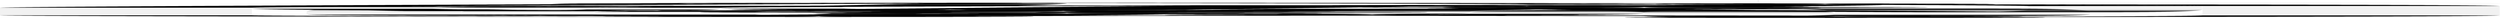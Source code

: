 digraph G {
00->12
12->20
20->32
32->40
40->21
21->13
13->01
01->22
22->10
10->02
02->14
14->33
33->41
02->23
23->11
11->03
03->24
24->43
43->31
11->30
30->42
42->34
23->31
31->43
43->24
24->03
03->11
11->30
30->42
42->34
23->42
42->30
30->11
11->03
03->24
24->43
43->31
42->34
23->44
23->04
10->31
31->23
23->11
11->03
03->24
24->43
11->30
30->42
42->34
23->42
42->30
30->11
11->03
03->24
24->43
42->34
23->44
23->02
02->14
14->33
33->41
23->04
31->43
43->24
24->03
03->11
11->23
23->42
42->30
42->34
23->44
23->02
02->14
14->33
33->41
23->04
11->30
30->42
42->34
42->23
23->44
23->02
02->14
14->33
33->41
23->04
22->30
30->42
42->34
42->23
23->11
11->03
03->24
24->43
43->31
31->10
10->02
02->14
14->33
33->41
23->31
31->43
43->24
24->03
03->11
31->10
10->02
02->14
14->33
33->41
23->44
23->02
02->10
10->31
31->43
43->24
24->03
03->11
02->14
14->33
33->41
23->04
30->11
11->03
03->24
24->43
43->31
31->23
23->42
42->34
23->44
23->02
02->10
02->14
14->33
33->41
23->04
31->10
10->02
02->14
14->33
33->41
02->23
23->42
42->34
23->44
23->04
11->23
23->31
31->43
43->24
24->03
31->10
10->02
02->14
14->33
33->41
23->42
42->34
23->44
23->02
02->10
10->31
31->43
43->24
24->03
02->14
14->33
33->41
23->04
22->14
14->02
02->10
10->31
31->23
23->11
11->03
03->24
24->43
11->30
30->42
42->34
23->42
42->30
30->11
11->03
03->24
24->43
42->34
23->44
23->04
31->43
43->24
24->03
03->11
11->23
23->42
42->30
42->34
23->44
23->04
11->30
30->42
42->34
42->23
23->44
23->04
02->23
23->11
11->03
03->24
24->43
43->31
31->10
11->30
30->42
42->34
23->31
31->43
43->24
24->03
03->11
11->30
30->42
42->34
31->10
23->42
42->30
30->11
11->03
03->24
24->43
43->31
31->10
42->34
23->44
23->04
14->33
33->41
22->34
34->42
42->30
30->11
11->03
03->24
24->43
43->31
31->23
23->44
23->02
02->10
02->14
14->33
33->41
23->04
31->10
10->02
02->14
14->33
33->41
02->23
23->44
23->04
11->23
23->31
31->43
43->24
24->03
31->10
10->02
02->14
14->33
33->41
23->44
23->02
02->10
10->31
31->43
43->24
24->03
02->14
14->33
33->41
23->04
42->23
23->11
11->03
03->24
24->43
43->31
31->10
10->02
02->14
14->33
33->41
11->30
23->31
31->43
43->24
24->03
03->11
11->30
31->10
10->02
02->14
14->33
33->41
23->44
23->02
02->10
10->31
31->43
43->24
24->03
03->11
11->30
02->14
14->33
33->41
23->04
22->41
41->33
33->14
14->02
02->10
10->31
31->23
23->11
11->03
03->24
24->43
11->30
30->42
42->34
23->42
42->30
30->11
11->03
03->24
24->43
42->34
23->44
23->04
31->43
43->24
24->03
03->11
11->23
23->42
42->30
42->34
23->44
23->04
11->30
30->42
42->34
42->23
23->44
23->04
02->23
23->11
11->03
03->24
24->43
43->31
31->10
11->30
30->42
42->34
23->31
31->43
43->24
24->03
03->11
11->30
30->42
42->34
31->10
23->42
42->30
30->11
11->03
03->24
24->43
43->31
31->10
42->34
23->44
23->04
22->43
43->31
31->23
23->11
11->03
03->24
11->30
30->42
42->34
23->42
42->30
30->11
11->03
03->24
42->34
23->44
23->02
02->10
02->14
14->33
33->41
23->04
31->10
10->02
02->14
14->33
33->41
02->23
23->11
11->03
03->24
11->30
30->42
42->34
23->42
42->30
30->11
11->03
03->24
42->34
23->44
23->04
43->24
24->03
03->11
11->23
23->31
31->10
10->02
02->14
14->33
33->41
23->42
42->30
42->34
23->44
23->02
02->10
10->31
02->14
14->33
33->41
23->04
11->30
30->42
42->34
42->23
23->31
31->10
10->02
02->14
14->33
33->41
23->44
23->02
02->10
10->31
02->14
14->33
33->41
23->04
22->03
03->11
11->23
23->31
31->43
43->24
31->10
10->02
02->14
14->33
33->41
23->42
42->30
42->34
23->44
23->02
02->10
10->31
31->43
43->24
02->14
14->33
33->41
23->04
11->30
30->42
42->34
42->23
23->31
31->43
43->24
31->10
10->02
02->14
14->33
33->41
23->44
23->02
02->10
10->31
31->43
43->24
02->14
14->33
33->41
23->04
03->24
24->43
43->31
31->23
23->11
11->30
30->42
42->34
23->42
42->30
30->11
42->34
23->44
23->02
02->10
02->14
14->33
33->41
23->04
31->10
10->02
02->14
14->33
33->41
02->23
23->11
11->30
30->42
42->34
23->42
42->30
30->11
42->34
23->44
23->04
13->34
34->22
22->10
10->02
02->14
14->33
33->41
02->23
23->11
11->03
03->24
24->43
43->31
11->30
30->42
23->31
31->43
43->24
24->03
03->11
11->30
30->42
23->42
42->30
30->11
11->03
03->24
24->43
43->31
23->44
23->04
10->31
31->23
23->11
11->03
03->24
24->43
11->30
30->42
23->42
42->30
30->11
11->03
03->24
24->43
23->44
23->02
02->14
14->33
33->41
23->04
31->43
43->24
24->03
03->11
11->23
23->42
42->30
23->44
23->02
02->14
14->33
33->41
23->04
11->30
30->42
42->23
23->44
23->02
02->14
14->33
33->41
23->04
22->30
30->42
42->23
23->11
11->03
03->24
24->43
43->31
31->10
10->02
02->14
14->33
33->41
23->31
31->43
43->24
24->03
03->11
31->10
10->02
02->14
14->33
33->41
23->44
23->02
02->10
10->31
31->43
43->24
24->03
03->11
02->14
14->33
33->41
23->04
30->11
11->03
03->24
24->43
43->31
31->23
23->42
23->44
23->02
02->10
02->14
14->33
33->41
23->04
31->10
10->02
02->14
14->33
33->41
02->23
23->42
23->44
23->04
11->23
23->31
31->43
43->24
24->03
31->10
10->02
02->14
14->33
33->41
23->42
23->44
23->02
02->10
10->31
31->43
43->24
24->03
02->14
14->33
33->41
23->04
22->14
14->02
02->10
10->31
31->23
23->11
11->03
03->24
24->43
11->30
30->42
23->42
42->30
30->11
11->03
03->24
24->43
23->44
23->04
31->43
43->24
24->03
03->11
11->23
23->42
42->30
23->44
23->04
11->30
30->42
42->23
23->44
23->04
02->23
23->11
11->03
03->24
24->43
43->31
31->10
11->30
30->42
23->31
31->43
43->24
24->03
03->11
11->30
30->42
31->10
23->42
42->30
30->11
11->03
03->24
24->43
43->31
31->10
23->44
23->04
14->33
33->41
22->41
41->33
33->14
14->02
02->10
10->31
31->23
23->11
11->03
03->24
24->43
11->30
30->42
23->42
42->30
30->11
11->03
03->24
24->43
23->44
23->04
31->43
43->24
24->03
03->11
11->23
23->42
42->30
23->44
23->04
11->30
30->42
42->23
23->44
23->04
02->23
23->11
11->03
03->24
24->43
43->31
31->10
11->30
30->42
23->31
31->43
43->24
24->03
03->11
11->30
30->42
31->10
23->42
42->30
30->11
11->03
03->24
24->43
43->31
31->10
23->44
23->04
22->43
43->31
31->23
23->11
11->03
03->24
11->30
30->42
23->42
42->30
30->11
11->03
03->24
23->44
23->02
02->10
02->14
14->33
33->41
23->04
31->10
10->02
02->14
14->33
33->41
02->23
23->11
11->03
03->24
11->30
30->42
23->42
42->30
30->11
11->03
03->24
23->44
23->04
43->24
24->03
03->11
11->23
23->31
31->10
10->02
02->14
14->33
33->41
23->42
42->30
23->44
23->02
02->10
10->31
02->14
14->33
33->41
23->04
11->30
30->42
42->23
23->31
31->10
10->02
02->14
14->33
33->41
23->44
23->02
02->10
10->31
02->14
14->33
33->41
23->04
22->01
22->03
03->11
11->23
23->31
31->43
43->24
31->10
10->02
02->14
14->33
33->41
23->42
42->30
23->44
23->02
02->10
10->31
31->43
43->24
02->14
14->33
33->41
23->04
11->30
30->42
42->23
23->31
31->43
43->24
31->10
10->02
02->14
14->33
33->41
23->44
23->02
02->10
10->31
31->43
43->24
02->14
14->33
33->41
23->04
03->24
24->43
43->31
31->23
23->11
11->30
30->42
23->42
42->30
30->11
23->44
23->02
02->10
02->14
14->33
33->41
23->04
31->10
10->02
02->14
14->33
33->41
02->23
23->11
11->30
30->42
23->42
42->30
30->11
23->44
23->04
34->42
42->30
30->22
22->10
10->02
02->14
14->33
33->41
02->23
23->11
11->03
03->24
24->43
43->31
23->31
31->43
43->24
24->03
03->11
23->44
23->04
10->31
31->23
23->11
11->03
03->24
24->43
23->44
23->02
02->14
14->33
33->41
23->04
31->43
43->24
24->03
03->11
11->23
23->44
23->02
02->14
14->33
33->41
23->04
22->14
14->02
02->10
10->31
31->23
23->11
11->03
03->24
24->43
23->44
23->04
31->43
43->24
24->03
03->11
11->23
23->44
23->04
02->23
23->11
11->03
03->24
24->43
43->31
31->10
23->31
31->43
43->24
24->03
03->11
31->10
23->44
23->04
14->33
33->41
22->41
41->33
33->14
14->02
02->10
10->31
31->23
23->11
11->03
03->24
24->43
23->44
23->04
31->43
43->24
24->03
03->11
11->23
23->44
23->04
02->23
23->11
11->03
03->24
24->43
43->31
31->10
23->31
31->43
43->24
24->03
03->11
31->10
23->44
23->04
22->43
43->31
31->23
23->11
11->03
03->24
23->44
23->02
02->10
02->14
14->33
33->41
23->04
31->10
10->02
02->14
14->33
33->41
02->23
23->11
11->03
03->24
23->44
23->04
43->24
24->03
03->11
11->23
23->31
31->10
10->02
02->14
14->33
33->41
23->44
23->02
02->10
10->31
02->14
14->33
33->41
23->04
22->01
22->03
03->11
11->23
23->31
31->43
43->24
31->10
10->02
02->14
14->33
33->41
23->44
23->02
02->10
10->31
31->43
43->24
02->14
14->33
33->41
23->04
03->24
24->43
43->31
31->23
23->11
23->44
23->02
02->10
02->14
14->33
33->41
23->04
31->10
10->02
02->14
14->33
33->41
02->23
23->11
23->44
23->04
30->11
11->03
03->22
22->10
10->02
02->14
14->33
33->41
02->23
23->31
31->43
43->24
23->44
23->04
10->31
31->23
23->44
23->02
02->14
14->33
33->41
23->04
31->43
43->24
22->14
14->02
02->10
10->31
31->23
23->44
23->04
31->43
43->24
02->23
23->31
31->43
43->24
31->10
23->44
23->04
14->33
33->41
22->41
41->33
33->14
14->02
02->10
10->31
31->23
23->44
23->04
31->43
43->24
02->23
23->31
31->43
43->24
31->10
23->44
23->04
22->43
43->31
31->23
23->44
23->02
02->10
02->14
14->33
33->41
23->04
31->10
10->02
02->14
14->33
33->41
02->23
23->44
23->04
43->24
22->01
03->24
24->43
43->31
31->23
23->44
23->02
02->10
10->22
22->14
14->33
33->41
22->41
41->33
33->14
22->01
02->14
14->22
22->10
22->41
41->33
22->01
14->33
33->41
41->22
22->10
22->01
23->04
31->10
10->02
02->14
14->22
22->41
41->33
22->01
14->33
33->41
41->22
22->01
02->23
23->44
23->04
10->22
22->14
14->02
02->23
23->44
23->04
14->33
33->41
22->41
41->33
33->14
14->02
02->23
23->44
23->04
22->01
43->22
22->10
10->02
02->14
14->33
33->41
02->23
23->31
23->44
23->04
10->31
31->23
23->44
23->02
02->14
14->33
33->41
23->04
22->14
14->02
02->10
10->31
31->23
23->44
23->04
02->23
23->31
31->10
23->44
23->04
14->33
33->41
22->41
41->33
33->14
14->02
02->10
10->31
31->23
23->44
23->04
02->23
23->31
31->10
23->44
23->04
22->01
11->23
23->31
31->43
43->22
22->10
10->02
02->14
14->33
33->41
22->14
14->02
02->10
14->33
33->41
22->41
41->33
33->14
14->02
02->10
22->01
22->03
03->24
43->24
24->03
03->22
22->10
10->02
02->14
14->33
33->41
22->14
14->02
02->10
14->33
33->41
22->41
41->33
33->14
14->02
02->10
22->01
31->10
10->02
02->14
14->22
22->41
41->33
22->43
43->24
24->03
22->01
22->03
03->24
24->43
14->33
33->41
41->22
22->43
43->24
24->03
22->01
22->03
03->24
24->43
10->22
22->14
14->02
14->33
33->41
22->41
41->33
33->14
14->02
22->43
43->24
24->03
22->01
22->03
03->24
24->43
23->44
23->02
02->10
10->22
22->14
14->33
33->41
22->41
41->33
33->14
22->43
43->31
43->24
24->03
22->01
22->03
03->24
24->43
43->31
10->31
31->43
43->22
22->14
14->33
33->41
22->41
41->33
33->14
22->01
22->03
03->24
43->24
24->03
03->22
22->14
14->33
33->41
22->41
41->33
33->14
22->01
02->14
14->22
22->10
10->31
31->43
43->24
24->03
22->41
41->33
22->43
43->31
31->10
43->24
24->03
22->01
22->03
03->24
24->43
43->31
31->10
14->33
33->41
41->22
22->10
10->31
31->43
43->24
24->03
22->43
43->31
31->10
43->24
24->03
22->01
22->03
03->24
24->43
43->31
31->10
23->04
42->23
23->11
11->03
03->22
22->10
10->02
02->14
14->33
33->41
10->31
31->43
43->24
22->30
22->14
14->02
02->10
10->31
31->43
43->24
14->33
33->41
22->41
41->33
33->14
14->02
02->10
10->31
31->43
43->24
22->43
43->31
31->10
10->02
02->14
14->33
33->41
43->24
22->01
03->24
24->43
43->31
31->10
10->02
02->14
14->22
22->30
22->41
41->33
22->01
14->33
33->41
41->22
22->30
22->01
10->22
22->30
22->14
14->02
14->33
33->41
22->41
41->33
33->14
14->02
22->01
43->22
22->10
10->02
02->14
14->33
33->41
10->31
22->30
22->14
14->02
02->10
10->31
14->33
33->41
22->41
41->33
33->14
14->02
02->10
10->31
22->01
11->30
30->22
22->10
10->02
02->14
14->33
33->41
10->31
31->43
43->24
24->03
22->14
14->02
02->10
10->31
31->43
43->24
24->03
14->33
33->41
22->41
41->33
33->14
14->02
02->10
10->31
31->43
43->24
24->03
22->43
43->31
31->10
10->02
02->14
14->33
33->41
43->24
24->03
22->01
22->03
03->24
24->43
43->31
31->10
10->02
02->14
14->33
33->41
23->31
31->43
43->22
22->10
10->02
02->14
14->33
33->41
22->30
30->11
11->03
03->24
22->14
14->02
02->10
14->33
33->41
22->41
41->33
33->14
14->02
02->10
22->01
22->03
03->11
11->30
03->24
43->24
24->03
03->11
11->30
30->22
22->10
10->02
02->14
14->33
33->41
22->14
14->02
02->10
14->33
33->41
22->41
41->33
33->14
14->02
02->10
22->01
03->22
22->10
10->02
02->14
14->33
33->41
22->30
30->11
22->14
14->02
02->10
14->33
33->41
22->41
41->33
33->14
14->02
02->10
22->01
31->10
10->02
02->14
14->22
22->30
30->11
11->03
03->24
24->43
22->41
41->33
22->43
43->24
24->03
03->11
11->30
22->01
22->03
03->11
11->30
03->24
24->43
14->33
33->41
41->22
22->30
30->11
11->03
03->24
24->43
22->43
43->24
24->03
03->11
11->30
22->01
22->03
03->11
11->30
03->24
24->43
10->22
22->30
30->11
11->03
03->24
24->43
22->14
14->02
14->33
33->41
22->41
41->33
33->14
14->02
22->43
43->24
24->03
03->11
11->30
22->01
22->03
03->11
11->30
03->24
24->43
23->44
23->02
02->10
10->22
22->30
30->11
11->03
03->24
24->43
43->31
22->14
14->33
33->41
22->41
41->33
33->14
22->43
43->31
43->24
24->03
03->11
11->30
22->01
22->03
03->11
11->30
03->24
24->43
43->31
10->31
31->43
43->22
22->30
30->11
11->03
03->24
22->14
14->33
33->41
22->41
41->33
33->14
22->01
22->03
03->11
11->30
03->24
43->24
24->03
03->11
11->30
30->22
22->14
14->33
33->41
22->41
41->33
33->14
22->01
03->22
22->30
30->11
22->14
14->33
33->41
22->41
41->33
33->14
22->01
02->14
14->22
22->10
10->31
31->43
43->24
24->03
03->11
11->30
22->30
30->11
11->03
03->24
24->43
43->31
31->10
22->41
41->33
22->43
43->31
31->10
43->24
24->03
03->11
11->30
22->01
22->03
03->11
11->30
03->24
24->43
43->31
31->10
14->33
33->41
41->22
22->10
10->31
31->43
43->24
24->03
03->11
11->30
22->30
30->11
11->03
03->24
24->43
43->31
31->10
22->43
43->31
31->10
43->24
24->03
03->11
11->30
22->01
22->03
03->11
11->30
03->24
24->43
43->31
31->10
23->04
21->33
33->41
41->22
22->10
10->02
02->14
02->23
23->11
11->03
03->24
24->43
43->31
11->30
30->42
42->34
34->13
13->01
23->31
31->43
43->24
24->03
03->11
11->30
30->42
42->34
34->13
13->01
23->42
42->30
30->11
11->03
03->24
24->43
43->31
42->34
34->13
13->01
23->44
23->04
10->31
31->23
23->11
11->03
03->24
24->43
11->30
30->42
42->34
34->13
13->01
23->42
42->30
30->11
11->03
03->24
24->43
42->34
34->13
13->01
23->44
23->02
02->14
23->04
31->43
43->24
24->03
03->11
11->23
23->42
42->30
42->34
34->13
13->01
23->44
23->02
02->14
23->04
11->30
30->42
42->34
34->13
13->01
42->23
23->44
23->02
02->14
23->04
22->30
30->42
42->34
34->13
13->01
42->23
23->11
11->03
03->24
24->43
43->31
31->10
10->02
02->14
23->31
31->43
43->24
24->03
03->11
31->10
10->02
02->14
23->44
23->02
02->10
10->31
31->43
43->24
24->03
03->11
02->14
23->04
30->11
11->03
03->24
24->43
43->31
31->23
23->42
42->34
34->13
13->01
23->44
23->02
02->10
02->14
23->04
31->10
10->02
02->14
02->23
23->42
42->34
34->13
13->01
23->44
23->04
11->23
23->31
31->43
43->24
24->03
31->10
10->02
02->14
23->42
42->34
34->13
13->01
23->44
23->02
02->10
10->31
31->43
43->24
24->03
02->14
23->04
22->14
14->02
02->10
10->31
31->23
23->11
11->03
03->24
24->43
11->30
30->42
42->34
34->13
13->01
23->42
42->30
30->11
11->03
03->24
24->43
42->34
34->13
13->01
23->44
23->04
31->43
43->24
24->03
03->11
11->23
23->42
42->30
42->34
34->13
13->01
23->44
23->04
11->30
30->42
42->34
34->13
13->01
42->23
23->44
23->04
02->23
23->11
11->03
03->24
24->43
43->31
31->10
11->30
30->42
42->34
34->13
13->01
23->31
31->43
43->24
24->03
03->11
11->30
30->42
42->34
34->13
13->01
31->10
23->42
42->30
30->11
11->03
03->24
24->43
43->31
31->10
42->34
34->13
13->01
23->44
23->04
22->34
34->42
42->30
30->11
11->03
03->24
24->43
43->31
31->23
23->44
23->02
02->10
02->14
23->04
31->10
10->02
02->14
02->23
23->44
23->04
11->23
23->31
31->43
43->24
24->03
31->10
10->02
02->14
23->44
23->02
02->10
10->31
31->43
43->24
24->03
02->14
23->04
42->23
23->11
11->03
03->24
24->43
43->31
31->10
10->02
02->14
11->30
23->31
31->43
43->24
24->03
03->11
11->30
31->10
10->02
02->14
23->44
23->02
02->10
10->31
31->43
43->24
24->03
03->11
11->30
02->14
23->04
34->13
13->01
22->43
43->31
31->23
23->11
11->03
03->24
11->30
30->42
42->34
34->13
13->01
23->42
42->30
30->11
11->03
03->24
42->34
34->13
13->01
23->44
23->02
02->10
02->14
23->04
31->10
10->02
02->14
02->23
23->11
11->03
03->24
11->30
30->42
42->34
34->13
13->01
23->42
42->30
30->11
11->03
03->24
42->34
34->13
13->01
23->44
23->04
43->24
24->03
03->11
11->23
23->31
31->10
10->02
02->14
23->42
42->30
42->34
34->13
13->01
23->44
23->02
02->10
10->31
02->14
23->04
11->30
30->42
42->34
34->13
13->01
42->23
23->31
31->10
10->02
02->14
23->44
23->02
02->10
10->31
02->14
23->04
22->01
01->13
13->34
34->42
42->30
30->11
11->03
03->24
24->43
43->31
31->23
23->44
23->02
02->10
02->14
23->04
31->10
10->02
02->14
02->23
23->44
23->04
11->23
23->31
31->43
43->24
24->03
31->10
10->02
02->14
23->44
23->02
02->10
10->31
31->43
43->24
24->03
02->14
23->04
42->23
23->11
11->03
03->24
24->43
43->31
31->10
10->02
02->14
11->30
23->31
31->43
43->24
24->03
03->11
11->30
31->10
10->02
02->14
23->44
23->02
02->10
10->31
31->43
43->24
24->03
03->11
11->30
02->14
23->04
22->03
03->11
11->23
23->31
31->43
43->24
31->10
10->02
02->14
23->42
42->30
42->34
34->13
13->01
23->44
23->02
02->10
10->31
31->43
43->24
02->14
23->04
11->30
30->42
42->34
34->13
13->01
42->23
23->31
31->43
43->24
31->10
10->02
02->14
23->44
23->02
02->10
10->31
31->43
43->24
02->14
23->04
03->24
24->43
43->31
31->23
23->11
11->30
30->42
42->34
34->13
13->01
23->42
42->30
30->11
42->34
34->13
13->01
23->44
23->02
02->10
02->14
23->04
31->10
10->02
02->14
02->23
23->11
11->30
30->42
42->34
34->13
13->01
23->42
42->30
30->11
42->34
34->13
13->01
23->44
23->04
33->14
14->02
02->10
10->22
22->30
30->42
42->34
34->13
13->01
42->23
23->11
11->03
03->24
24->43
43->31
23->31
31->43
43->24
24->03
03->11
23->44
23->04
30->11
11->03
03->24
24->43
43->31
31->23
23->42
42->34
34->13
13->01
23->44
23->04
11->23
23->31
31->43
43->24
24->03
23->42
42->34
34->13
13->01
23->44
23->04
22->34
34->42
42->30
30->11
11->03
03->24
24->43
43->31
31->23
23->44
23->04
11->23
23->31
31->43
43->24
24->03
23->44
23->04
42->23
23->11
11->03
03->24
24->43
43->31
11->30
23->31
31->43
43->24
24->03
03->11
11->30
23->44
23->04
34->13
13->01
22->41
22->43
43->31
31->23
23->11
11->03
03->24
11->30
30->42
42->34
34->13
13->01
23->42
42->30
30->11
11->03
03->24
42->34
34->13
13->01
23->44
23->04
43->24
24->03
03->11
11->23
23->31
23->42
42->30
42->34
34->13
13->01
23->44
23->04
11->30
30->42
42->34
34->13
13->01
42->23
23->31
23->44
23->04
22->01
01->13
13->34
34->42
42->30
30->11
11->03
03->24
24->43
43->31
31->23
23->44
23->04
11->23
23->31
31->43
43->24
24->03
23->44
23->04
42->23
23->11
11->03
03->24
24->43
43->31
11->30
23->31
31->43
43->24
24->03
03->11
11->30
23->44
23->04
22->03
03->11
11->23
23->31
31->43
43->24
23->42
42->30
42->34
34->13
13->01
23->44
23->04
11->30
30->42
42->34
34->13
13->01
42->23
23->31
31->43
43->24
23->44
23->04
03->24
24->43
43->31
31->23
23->11
11->30
30->42
42->34
34->13
13->01
23->42
42->30
30->11
42->34
34->13
13->01
23->44
23->04
10->31
31->23
23->11
11->03
03->22
22->30
30->42
42->34
34->13
13->01
22->34
34->42
42->30
34->13
13->01
22->41
22->43
43->24
22->01
01->13
13->34
34->42
42->30
03->24
24->43
43->22
22->30
30->42
42->34
34->13
13->01
22->34
34->42
42->30
34->13
13->01
22->41
22->01
01->13
13->34
34->42
42->30
11->30
30->22
22->34
34->42
34->13
13->01
22->41
22->43
43->24
24->03
22->01
01->13
13->34
34->42
22->03
03->24
24->43
30->42
42->34
34->22
22->41
22->43
43->24
24->03
22->01
01->13
22->03
03->24
24->43
34->13
13->01
01->22
22->41
22->43
43->24
24->03
22->03
03->24
24->43
23->42
42->30
30->22
22->34
34->13
13->01
22->41
22->43
43->24
24->03
03->11
22->01
01->13
13->34
22->03
03->11
03->24
24->43
30->11
11->03
03->22
22->34
34->13
13->01
22->41
22->43
43->24
22->01
01->13
13->34
03->24
24->43
43->22
22->34
34->13
13->01
22->41
22->01
01->13
13->34
42->34
34->22
22->30
30->11
11->03
03->24
24->43
22->41
22->43
43->24
24->03
03->11
11->30
22->01
01->13
22->03
03->11
11->30
03->24
24->43
34->13
13->01
01->22
22->30
30->11
11->03
03->24
24->43
22->41
22->43
43->24
24->03
03->11
11->30
22->03
03->11
11->30
03->24
24->43
23->44
23->04
31->43
43->22
22->30
30->42
42->34
34->13
13->01
42->23
23->11
11->03
03->24
23->44
23->04
30->11
11->03
03->24
11->23
23->42
42->34
34->13
13->01
23->44
23->04
22->34
34->42
42->30
30->11
11->03
03->24
11->23
23->44
23->04
42->23
23->11
11->03
03->24
11->30
23->44
23->04
34->13
13->01
22->41
22->01
01->13
13->34
34->42
42->30
30->11
11->03
03->24
11->23
23->44
23->04
42->23
23->11
11->03
03->24
11->30
23->44
23->04
22->03
03->11
11->23
23->42
42->30
42->34
34->13
13->01
23->44
23->04
11->30
30->42
42->34
34->13
13->01
42->23
23->44
23->04
03->24
43->24
24->03
03->11
11->23
23->42
42->30
30->22
22->34
34->13
13->01
22->41
22->01
01->13
13->34
42->34
34->22
22->30
22->41
22->01
01->13
34->13
13->01
01->22
22->30
22->41
23->44
23->04
11->30
30->22
22->34
34->42
42->23
23->44
23->04
34->13
13->01
22->41
22->01
01->13
13->34
34->42
42->23
23->44
23->04
30->42
42->34
34->22
22->41
22->01
01->13
34->13
13->01
01->22
22->41
42->23
23->44
23->04
03->22
22->30
30->42
42->34
34->13
13->01
42->23
23->11
23->44
23->04
30->11
11->23
23->42
42->34
34->13
13->01
23->44
23->04
22->34
34->42
42->30
30->11
11->23
23->44
23->04
42->23
23->11
11->30
23->44
23->04
34->13
13->01
22->41
22->01
01->13
13->34
34->42
42->30
30->11
11->23
23->44
23->04
42->23
23->11
11->30
23->44
23->04
02->23
23->11
11->03
03->22
22->10
10->31
31->43
43->24
22->30
30->42
42->34
34->13
13->01
22->34
34->42
42->30
34->13
13->01
22->41
22->43
43->31
31->10
43->24
22->01
01->13
13->34
34->42
42->30
03->24
24->43
43->31
31->10
10->22
22->30
30->42
42->34
34->13
13->01
22->34
34->42
42->30
34->13
13->01
22->41
22->01
01->13
13->34
34->42
42->30
43->22
22->10
10->31
22->30
30->42
42->34
34->13
13->01
22->34
34->42
42->30
34->13
13->01
22->41
22->01
01->13
13->34
34->42
42->30
11->30
30->22
22->10
10->31
31->43
43->24
24->03
22->34
34->42
34->13
13->01
22->41
22->43
43->31
31->10
43->24
24->03
22->01
01->13
13->34
34->42
22->03
03->24
24->43
43->31
31->10
30->42
42->34
34->22
22->10
10->31
31->43
43->24
24->03
22->41
22->43
43->31
31->10
43->24
24->03
22->01
01->13
22->03
03->24
24->43
43->31
31->10
34->13
13->01
01->22
22->10
10->31
31->43
43->24
24->03
22->41
22->43
43->31
31->10
43->24
24->03
22->03
03->24
24->43
43->31
31->10
23->31
31->43
43->22
22->10
22->30
30->42
42->34
34->13
13->01
30->11
11->03
03->24
22->34
34->42
42->30
30->11
11->03
03->24
34->13
13->01
22->41
22->01
01->13
13->34
34->42
42->30
30->11
11->03
03->24
22->03
03->11
11->30
30->42
42->34
34->13
13->01
03->24
43->24
24->03
03->11
11->30
30->22
22->10
22->34
34->42
34->13
13->01
22->41
22->01
01->13
13->34
34->42
30->42
42->34
34->22
22->10
22->41
22->01
01->13
34->13
13->01
01->22
22->10
22->41
03->22
22->10
22->30
30->42
42->34
34->13
13->01
30->11
22->34
34->42
42->30
30->11
34->13
13->01
22->41
22->01
01->13
13->34
34->42
42->30
30->11
31->10
10->22
22->30
30->42
42->34
34->13
13->01
30->11
11->03
03->24
24->43
22->34
34->42
42->30
30->11
11->03
03->24
24->43
34->13
13->01
22->41
22->43
43->24
24->03
03->11
11->30
30->42
42->34
34->13
13->01
22->01
01->13
13->34
34->42
42->30
30->11
11->03
03->24
24->43
22->03
03->11
11->30
30->42
42->34
34->13
13->01
03->24
24->43
23->42
42->30
30->22
22->10
10->31
31->43
43->24
24->03
03->11
22->34
34->13
13->01
22->41
22->43
43->31
31->10
43->24
24->03
03->11
22->01
01->13
13->34
22->03
03->11
03->24
24->43
43->31
31->10
30->11
11->03
03->22
22->10
10->31
31->43
43->24
22->34
34->13
13->01
22->41
22->43
43->31
31->10
43->24
22->01
01->13
13->34
03->24
24->43
43->31
31->10
10->22
22->34
34->13
13->01
22->41
22->01
01->13
13->34
43->22
22->10
10->31
22->34
34->13
13->01
22->41
22->01
01->13
13->34
42->34
34->22
22->10
10->31
31->43
43->24
24->03
03->11
11->30
22->30
30->11
11->03
03->24
24->43
43->31
31->10
22->41
22->43
43->31
31->10
43->24
24->03
03->11
11->30
22->01
01->13
22->03
03->11
11->30
03->24
24->43
43->31
31->10
34->13
13->01
01->22
22->10
10->31
31->43
43->24
24->03
03->11
11->30
22->30
30->11
11->03
03->24
24->43
43->31
31->10
22->41
22->43
43->31
31->10
43->24
24->03
03->11
11->30
22->03
03->11
11->30
03->24
24->43
43->31
31->10
23->44
23->04
14->22
22->10
10->02
02->23
23->11
11->03
03->24
24->43
43->31
11->30
30->42
42->34
34->13
13->01
23->31
31->43
43->24
24->03
03->11
11->30
30->42
42->34
34->13
13->01
23->42
42->30
30->11
11->03
03->24
24->43
43->31
42->34
34->13
13->01
23->44
23->04
10->31
31->23
23->11
11->03
03->24
24->43
11->30
30->42
42->34
34->13
13->01
23->42
42->30
30->11
11->03
03->24
24->43
42->34
34->13
13->01
23->44
23->02
23->04
31->43
43->24
24->03
03->11
11->23
23->42
42->30
42->34
34->13
13->01
23->44
23->02
23->04
11->30
30->42
42->34
34->13
13->01
42->23
23->44
23->02
23->04
22->30
30->42
42->34
34->13
13->01
42->23
23->11
11->03
03->24
24->43
43->31
31->10
10->02
23->31
31->43
43->24
24->03
03->11
31->10
10->02
23->44
23->02
02->10
10->31
31->43
43->24
24->03
03->11
23->04
30->11
11->03
03->24
24->43
43->31
31->23
23->42
42->34
34->13
13->01
23->44
23->02
02->10
23->04
31->10
10->02
02->23
23->42
42->34
34->13
13->01
23->44
23->04
11->23
23->31
31->43
43->24
24->03
31->10
10->02
23->42
42->34
34->13
13->01
23->44
23->02
02->10
10->31
31->43
43->24
24->03
23->04
22->34
34->42
42->30
30->11
11->03
03->24
24->43
43->31
31->23
23->44
23->02
02->10
23->04
31->10
10->02
02->23
23->44
23->04
11->23
23->31
31->43
43->24
24->03
31->10
10->02
23->44
23->02
02->10
10->31
31->43
43->24
24->03
23->04
42->23
23->11
11->03
03->24
24->43
43->31
31->10
10->02
11->30
23->31
31->43
43->24
24->03
03->11
11->30
31->10
10->02
23->44
23->02
02->10
10->31
31->43
43->24
24->03
03->11
11->30
23->04
34->13
13->01
22->41
22->43
43->31
31->23
23->11
11->03
03->24
11->30
30->42
42->34
34->13
13->01
23->42
42->30
30->11
11->03
03->24
42->34
34->13
13->01
23->44
23->02
02->10
23->04
31->10
10->02
02->23
23->11
11->03
03->24
11->30
30->42
42->34
34->13
13->01
23->42
42->30
30->11
11->03
03->24
42->34
34->13
13->01
23->44
23->04
43->24
24->03
03->11
11->23
23->31
31->10
10->02
23->42
42->30
42->34
34->13
13->01
23->44
23->02
02->10
10->31
23->04
11->30
30->42
42->34
34->13
13->01
42->23
23->31
31->10
10->02
23->44
23->02
02->10
10->31
23->04
22->01
01->13
13->34
34->42
42->30
30->11
11->03
03->24
24->43
43->31
31->23
23->44
23->02
02->10
23->04
31->10
10->02
02->23
23->44
23->04
11->23
23->31
31->43
43->24
24->03
31->10
10->02
23->44
23->02
02->10
10->31
31->43
43->24
24->03
23->04
42->23
23->11
11->03
03->24
24->43
43->31
31->10
10->02
11->30
23->31
31->43
43->24
24->03
03->11
11->30
31->10
10->02
23->44
23->02
02->10
10->31
31->43
43->24
24->03
03->11
11->30
23->04
22->03
03->11
11->23
23->31
31->43
43->24
31->10
10->02
23->42
42->30
42->34
34->13
13->01
23->44
23->02
02->10
10->31
31->43
43->24
23->04
11->30
30->42
42->34
34->13
13->01
42->23
23->31
31->43
43->24
31->10
10->02
23->44
23->02
02->10
10->31
31->43
43->24
23->04
03->24
24->43
43->31
31->23
23->11
11->30
30->42
42->34
34->13
13->01
23->42
42->30
30->11
42->34
34->13
13->01
23->44
23->02
02->10
23->04
31->10
10->02
02->23
23->11
11->30
30->42
42->34
34->13
13->01
23->42
42->30
30->11
42->34
34->13
13->01
23->44
23->04
21->42
42->30
30->22
22->10
10->02
02->14
14->33
33->41
02->23
23->11
11->03
03->24
24->43
43->31
23->31
31->43
43->24
24->03
03->11
23->44
23->04
10->31
31->23
23->11
11->03
03->24
24->43
23->44
23->02
02->14
14->33
33->41
23->04
31->43
43->24
24->03
03->11
11->23
23->44
23->02
02->14
14->33
33->41
23->04
22->14
14->02
02->10
10->31
31->23
23->11
11->03
03->24
24->43
23->44
23->04
31->43
43->24
24->03
03->11
11->23
23->44
23->04
02->23
23->11
11->03
03->24
24->43
43->31
31->10
23->31
31->43
43->24
24->03
03->11
31->10
23->44
23->04
14->33
33->41
22->34
34->13
13->01
22->41
41->33
33->14
14->02
02->10
10->31
31->23
23->11
11->03
03->24
24->43
23->44
23->04
31->43
43->24
24->03
03->11
11->23
23->44
23->04
02->23
23->11
11->03
03->24
24->43
43->31
31->10
23->31
31->43
43->24
24->03
03->11
31->10
23->44
23->04
22->43
43->31
31->23
23->11
11->03
03->24
23->44
23->02
02->10
02->14
14->33
33->41
23->04
31->10
10->02
02->14
14->33
33->41
02->23
23->11
11->03
03->24
23->44
23->04
43->24
24->03
03->11
11->23
23->31
31->10
10->02
02->14
14->33
33->41
23->44
23->02
02->10
10->31
02->14
14->33
33->41
23->04
22->01
01->13
13->34
22->03
03->11
11->23
23->31
31->43
43->24
31->10
10->02
02->14
14->33
33->41
23->44
23->02
02->10
10->31
31->43
43->24
02->14
14->33
33->41
23->04
03->24
24->43
43->31
31->23
23->11
23->44
23->02
02->10
02->14
14->33
33->41
23->04
31->10
10->02
02->14
14->33
33->41
02->23
23->11
23->44
23->04
30->11
11->03
03->22
22->10
10->02
02->14
14->33
33->41
02->23
23->31
31->43
43->24
23->44
23->04
10->31
31->23
23->44
23->02
02->14
14->33
33->41
23->04
31->43
43->24
22->14
14->02
02->10
10->31
31->23
23->44
23->04
31->43
43->24
02->23
23->31
31->43
43->24
31->10
23->44
23->04
14->33
33->41
22->34
34->13
13->01
22->41
41->33
33->14
14->02
02->10
10->31
31->23
23->44
23->04
31->43
43->24
02->23
23->31
31->43
43->24
31->10
23->44
23->04
22->43
43->31
31->23
23->44
23->02
02->10
02->14
14->33
33->41
23->04
31->10
10->02
02->14
14->33
33->41
02->23
23->44
23->04
43->24
22->01
01->13
13->34
03->24
24->43
43->31
31->23
23->44
23->02
02->10
10->22
22->14
14->33
33->41
22->34
34->13
13->01
22->41
41->33
33->14
22->01
01->13
13->34
02->14
14->22
22->10
22->34
34->13
13->01
22->41
41->33
22->01
01->13
13->34
14->33
33->41
41->22
22->10
22->34
34->13
13->01
22->01
01->13
13->34
23->04
31->10
10->02
02->14
14->22
22->34
34->13
13->01
22->41
41->33
22->01
01->13
13->34
14->33
33->41
41->22
22->34
34->13
13->01
22->01
01->13
13->34
02->23
23->44
23->04
10->22
22->14
14->02
02->23
23->44
23->04
14->33
33->41
22->34
34->13
13->01
22->41
41->33
33->14
14->02
02->23
23->44
23->04
22->01
01->13
13->34
43->22
22->10
10->02
02->14
14->33
33->41
02->23
23->31
23->44
23->04
10->31
31->23
23->44
23->02
02->14
14->33
33->41
23->04
22->14
14->02
02->10
10->31
31->23
23->44
23->04
02->23
23->31
31->10
23->44
23->04
14->33
33->41
22->34
34->13
13->01
22->41
41->33
33->14
14->02
02->10
10->31
31->23
23->44
23->04
02->23
23->31
31->10
23->44
23->04
22->01
01->13
13->34
11->23
23->31
31->43
43->22
22->10
10->02
02->14
14->33
33->41
22->14
14->02
02->10
14->33
33->41
22->34
34->13
13->01
22->41
41->33
33->14
14->02
02->10
22->01
01->13
13->34
22->03
03->24
43->24
24->03
03->22
22->10
10->02
02->14
14->33
33->41
22->14
14->02
02->10
14->33
33->41
22->34
34->13
13->01
22->41
41->33
33->14
14->02
02->10
22->01
01->13
13->34
31->10
10->02
02->14
14->22
22->34
34->13
13->01
22->41
41->33
22->43
43->24
24->03
22->01
01->13
13->34
22->03
03->24
24->43
14->33
33->41
41->22
22->34
34->13
13->01
22->43
43->24
24->03
22->01
01->13
13->34
22->03
03->24
24->43
10->22
22->14
14->02
14->33
33->41
22->34
34->13
13->01
22->41
41->33
33->14
14->02
22->43
43->24
24->03
22->01
01->13
13->34
22->03
03->24
24->43
23->44
23->02
02->10
10->22
22->14
14->33
33->41
22->34
34->13
13->01
22->41
41->33
33->14
22->43
43->31
43->24
24->03
22->01
01->13
13->34
22->03
03->24
24->43
43->31
10->31
31->43
43->22
22->14
14->33
33->41
22->34
34->13
13->01
22->41
41->33
33->14
22->01
01->13
13->34
22->03
03->24
43->24
24->03
03->22
22->14
14->33
33->41
22->34
34->13
13->01
22->41
41->33
33->14
22->01
01->13
13->34
02->14
14->22
22->10
10->31
31->43
43->24
24->03
22->34
34->13
13->01
22->41
41->33
22->43
43->31
31->10
43->24
24->03
22->01
01->13
13->34
22->03
03->24
24->43
43->31
31->10
14->33
33->41
41->22
22->10
10->31
31->43
43->24
24->03
22->34
34->13
13->01
22->43
43->31
31->10
43->24
24->03
22->01
01->13
13->34
22->03
03->24
24->43
43->31
31->10
23->04
42->34
34->22
22->10
10->02
02->14
14->33
33->41
02->23
23->11
11->03
03->24
24->43
43->31
11->30
23->31
31->43
43->24
24->03
03->11
11->30
23->44
23->04
10->31
31->23
23->11
11->03
03->24
24->43
11->30
23->44
23->02
02->14
14->33
33->41
23->04
31->43
43->24
24->03
03->11
11->23
23->44
23->02
02->14
14->33
33->41
23->04
11->30
22->30
30->11
11->03
03->24
24->43
43->31
31->23
23->44
23->02
02->10
02->14
14->33
33->41
23->04
31->10
10->02
02->14
14->33
33->41
02->23
23->44
23->04
11->23
23->31
31->43
43->24
24->03
31->10
10->02
02->14
14->33
33->41
23->44
23->02
02->10
10->31
31->43
43->24
24->03
02->14
14->33
33->41
23->04
22->14
14->02
02->10
10->31
31->23
23->11
11->03
03->24
24->43
11->30
23->44
23->04
31->43
43->24
24->03
03->11
11->23
23->44
23->04
11->30
02->23
23->11
11->03
03->24
24->43
43->31
31->10
11->30
23->31
31->43
43->24
24->03
03->11
11->30
31->10
23->44
23->04
14->33
33->41
22->41
41->33
33->14
14->02
02->10
10->31
31->23
23->11
11->03
03->24
24->43
11->30
23->44
23->04
31->43
43->24
24->03
03->11
11->23
23->44
23->04
11->30
02->23
23->11
11->03
03->24
24->43
43->31
31->10
11->30
23->31
31->43
43->24
24->03
03->11
11->30
31->10
23->44
23->04
22->43
43->31
31->23
23->11
11->03
03->24
11->30
23->44
23->02
02->10
02->14
14->33
33->41
23->04
31->10
10->02
02->14
14->33
33->41
02->23
23->11
11->03
03->24
11->30
23->44
23->04
43->24
24->03
03->11
11->23
23->31
31->10
10->02
02->14
14->33
33->41
23->44
23->02
02->10
10->31
02->14
14->33
33->41
23->04
11->30
22->01
01->13
22->03
03->11
11->23
23->31
31->43
43->24
31->10
10->02
02->14
14->33
33->41
23->44
23->02
02->10
10->31
31->43
43->24
02->14
14->33
33->41
23->04
11->30
03->24
24->43
43->31
31->23
23->11
11->30
23->44
23->02
02->10
02->14
14->33
33->41
23->04
31->10
10->02
02->14
14->33
33->41
02->23
23->11
11->30
23->44
23->04
34->13
13->01
01->22
22->10
10->02
02->14
14->33
33->41
02->23
23->11
11->03
03->24
24->43
43->31
11->30
23->31
31->43
43->24
24->03
03->11
11->30
23->44
23->04
10->31
31->23
23->11
11->03
03->24
24->43
11->30
23->44
23->02
02->14
14->33
33->41
23->04
31->43
43->24
24->03
03->11
11->23
23->44
23->02
02->14
14->33
33->41
23->04
11->30
22->30
30->11
11->03
03->24
24->43
43->31
31->23
23->44
23->02
02->10
02->14
14->33
33->41
23->04
31->10
10->02
02->14
14->33
33->41
02->23
23->44
23->04
11->23
23->31
31->43
43->24
24->03
31->10
10->02
02->14
14->33
33->41
23->44
23->02
02->10
10->31
31->43
43->24
24->03
02->14
14->33
33->41
23->04
22->14
14->02
02->10
10->31
31->23
23->11
11->03
03->24
24->43
11->30
23->44
23->04
31->43
43->24
24->03
03->11
11->23
23->44
23->04
11->30
02->23
23->11
11->03
03->24
24->43
43->31
31->10
11->30
23->31
31->43
43->24
24->03
03->11
11->30
31->10
23->44
23->04
14->33
33->41
22->41
41->33
33->14
14->02
02->10
10->31
31->23
23->11
11->03
03->24
24->43
11->30
23->44
23->04
31->43
43->24
24->03
03->11
11->23
23->44
23->04
11->30
02->23
23->11
11->03
03->24
24->43
43->31
31->10
11->30
23->31
31->43
43->24
24->03
03->11
11->30
31->10
23->44
23->04
22->43
43->31
31->23
23->11
11->03
03->24
11->30
23->44
23->02
02->10
02->14
14->33
33->41
23->04
31->10
10->02
02->14
14->33
33->41
02->23
23->11
11->03
03->24
11->30
23->44
23->04
43->24
24->03
03->11
11->23
23->31
31->10
10->02
02->14
14->33
33->41
23->44
23->02
02->10
10->31
02->14
14->33
33->41
23->04
11->30
22->03
03->11
11->23
23->31
31->43
43->24
31->10
10->02
02->14
14->33
33->41
23->44
23->02
02->10
10->31
31->43
43->24
02->14
14->33
33->41
23->04
11->30
03->24
24->43
43->31
31->23
23->11
11->30
23->44
23->02
02->10
02->14
14->33
33->41
23->04
31->10
10->02
02->14
14->33
33->41
02->23
23->11
11->30
23->44
23->04
42->23
23->11
11->03
03->22
22->10
10->02
02->14
14->33
33->41
10->31
31->43
43->24
22->30
22->14
14->02
02->10
10->31
31->43
43->24
14->33
33->41
22->34
34->13
13->01
22->41
41->33
33->14
14->02
02->10
10->31
31->43
43->24
22->43
43->31
31->10
10->02
02->14
14->33
33->41
43->24
22->01
01->13
13->34
03->24
24->43
43->31
31->10
10->02
02->14
14->22
22->30
22->34
34->13
13->01
22->41
41->33
22->01
01->13
13->34
14->33
33->41
41->22
22->30
22->34
34->13
13->01
22->01
01->13
13->34
10->22
22->30
22->14
14->02
14->33
33->41
22->34
34->13
13->01
22->41
41->33
33->14
14->02
22->01
01->13
13->34
43->22
22->10
10->02
02->14
14->33
33->41
10->31
22->30
22->14
14->02
02->10
10->31
14->33
33->41
22->34
34->13
13->01
22->41
41->33
33->14
14->02
02->10
10->31
22->01
01->13
13->34
11->30
30->22
22->10
10->02
02->14
14->33
33->41
10->31
31->43
43->24
24->03
22->14
14->02
02->10
10->31
31->43
43->24
24->03
14->33
33->41
22->34
34->13
13->01
22->41
41->33
33->14
14->02
02->10
10->31
31->43
43->24
24->03
22->43
43->31
31->10
10->02
02->14
14->33
33->41
43->24
24->03
22->01
01->13
13->34
22->03
03->24
24->43
43->31
31->10
10->02
02->14
14->33
33->41
23->31
31->43
43->22
22->10
10->02
02->14
14->33
33->41
22->30
30->11
11->03
03->24
22->14
14->02
02->10
14->33
33->41
22->34
34->13
13->01
22->41
41->33
33->14
14->02
02->10
22->01
01->13
13->34
22->03
03->11
11->30
03->24
43->24
24->03
03->11
11->30
30->22
22->10
10->02
02->14
14->33
33->41
22->14
14->02
02->10
14->33
33->41
22->34
34->13
13->01
22->41
41->33
33->14
14->02
02->10
22->01
01->13
13->34
03->22
22->10
10->02
02->14
14->33
33->41
22->30
30->11
22->14
14->02
02->10
14->33
33->41
22->34
34->13
13->01
22->41
41->33
33->14
14->02
02->10
22->01
01->13
13->34
31->10
10->02
02->14
14->22
22->30
30->11
11->03
03->24
24->43
22->34
34->13
13->01
22->41
41->33
22->43
43->24
24->03
03->11
11->30
22->01
01->13
13->34
22->03
03->11
11->30
03->24
24->43
14->33
33->41
41->22
22->30
30->11
11->03
03->24
24->43
22->34
34->13
13->01
22->43
43->24
24->03
03->11
11->30
22->01
01->13
13->34
22->03
03->11
11->30
03->24
24->43
10->22
22->30
30->11
11->03
03->24
24->43
22->14
14->02
14->33
33->41
22->34
34->13
13->01
22->41
41->33
33->14
14->02
22->43
43->24
24->03
03->11
11->30
22->01
01->13
13->34
22->03
03->11
11->30
03->24
24->43
23->44
23->02
02->10
10->22
22->30
30->11
11->03
03->24
24->43
43->31
22->14
14->33
33->41
22->34
34->13
13->01
22->41
41->33
33->14
22->43
43->31
43->24
24->03
03->11
11->30
22->01
01->13
13->34
22->03
03->11
11->30
03->24
24->43
43->31
10->31
31->43
43->22
22->30
30->11
11->03
03->24
22->14
14->33
33->41
22->34
34->13
13->01
22->41
41->33
33->14
22->01
01->13
13->34
22->03
03->11
11->30
03->24
43->24
24->03
03->11
11->30
30->22
22->14
14->33
33->41
22->34
34->13
13->01
22->41
41->33
33->14
22->01
01->13
13->34
03->22
22->30
30->11
22->14
14->33
33->41
22->34
34->13
13->01
22->41
41->33
33->14
22->01
01->13
13->34
02->14
14->22
22->10
10->31
31->43
43->24
24->03
03->11
11->30
22->30
30->11
11->03
03->24
24->43
43->31
31->10
22->34
34->13
13->01
22->41
41->33
22->43
43->31
31->10
43->24
24->03
03->11
11->30
22->01
01->13
13->34
22->03
03->11
11->30
03->24
24->43
43->31
31->10
14->33
33->41
41->22
22->10
10->31
31->43
43->24
24->03
03->11
11->30
22->30
30->11
11->03
03->24
24->43
43->31
31->10
22->34
34->13
13->01
22->43
43->31
31->10
43->24
24->03
03->11
11->30
22->01
01->13
13->34
22->03
03->11
11->30
03->24
24->43
43->31
31->10
23->04
21->02
02->10
10->22
22->30
30->42
42->34
34->13
13->01
42->23
23->11
11->03
03->24
24->43
43->31
23->31
31->43
43->24
24->03
03->11
23->44
23->04
30->11
11->03
03->24
24->43
43->31
31->23
23->42
42->34
34->13
13->01
23->44
23->04
11->23
23->31
31->43
43->24
24->03
23->42
42->34
34->13
13->01
23->44
23->04
22->14
14->33
33->41
22->34
34->42
42->30
30->11
11->03
03->24
24->43
43->31
31->23
23->44
23->04
11->23
23->31
31->43
43->24
24->03
23->44
23->04
42->23
23->11
11->03
03->24
24->43
43->31
11->30
23->31
31->43
43->24
24->03
03->11
11->30
23->44
23->04
34->13
13->01
22->41
41->33
33->14
22->43
43->31
31->23
23->11
11->03
03->24
11->30
30->42
42->34
34->13
13->01
23->42
42->30
30->11
11->03
03->24
42->34
34->13
13->01
23->44
23->04
43->24
24->03
03->11
11->23
23->31
23->42
42->30
42->34
34->13
13->01
23->44
23->04
11->30
30->42
42->34
34->13
13->01
42->23
23->31
23->44
23->04
22->01
01->13
13->34
34->42
42->30
30->11
11->03
03->24
24->43
43->31
31->23
23->44
23->04
11->23
23->31
31->43
43->24
24->03
23->44
23->04
42->23
23->11
11->03
03->24
24->43
43->31
11->30
23->31
31->43
43->24
24->03
03->11
11->30
23->44
23->04
22->03
03->11
11->23
23->31
31->43
43->24
23->42
42->30
42->34
34->13
13->01
23->44
23->04
11->30
30->42
42->34
34->13
13->01
42->23
23->31
31->43
43->24
23->44
23->04
03->24
24->43
43->31
31->23
23->11
11->30
30->42
42->34
34->13
13->01
23->42
42->30
30->11
42->34
34->13
13->01
23->44
23->04
10->31
31->23
23->11
11->03
03->22
22->30
30->42
42->34
34->13
13->01
22->14
14->33
33->41
22->34
34->42
42->30
34->13
13->01
22->41
41->33
33->14
22->43
43->24
22->01
01->13
13->34
34->42
42->30
03->24
24->43
43->22
22->30
30->42
42->34
34->13
13->01
22->14
14->33
33->41
22->34
34->42
42->30
34->13
13->01
22->41
41->33
33->14
22->01
01->13
13->34
34->42
42->30
11->30
30->22
22->14
14->33
33->41
22->34
34->42
34->13
13->01
22->41
41->33
33->14
22->43
43->24
24->03
22->01
01->13
13->34
34->42
22->03
03->24
24->43
30->42
42->34
34->22
22->14
14->33
33->41
22->41
41->33
33->14
22->43
43->24
24->03
22->01
01->13
22->03
03->24
24->43
34->13
13->01
01->22
22->14
14->33
33->41
22->41
41->33
33->14
22->43
43->24
24->03
22->03
03->24
24->43
23->42
42->30
30->22
22->14
14->33
33->41
22->34
34->13
13->01
22->41
41->33
33->14
22->43
43->24
24->03
03->11
22->01
01->13
13->34
22->03
03->11
03->24
24->43
30->11
11->03
03->22
22->14
14->33
33->41
22->34
34->13
13->01
22->41
41->33
33->14
22->43
43->24
22->01
01->13
13->34
03->24
24->43
43->22
22->14
14->33
33->41
22->34
34->13
13->01
22->41
41->33
33->14
22->01
01->13
13->34
42->34
34->22
22->30
30->11
11->03
03->24
24->43
22->14
14->33
33->41
22->41
41->33
33->14
22->43
43->24
24->03
03->11
11->30
22->01
01->13
22->03
03->11
11->30
03->24
24->43
34->13
13->01
01->22
22->30
30->11
11->03
03->24
24->43
22->14
14->33
33->41
22->41
41->33
33->14
22->43
43->24
24->03
03->11
11->30
22->03
03->11
11->30
03->24
24->43
23->44
23->04
31->43
43->22
22->30
30->42
42->34
34->13
13->01
42->23
23->11
11->03
03->24
23->44
23->04
30->11
11->03
03->24
11->23
23->42
42->34
34->13
13->01
23->44
23->04
22->14
14->33
33->41
22->34
34->42
42->30
30->11
11->03
03->24
11->23
23->44
23->04
42->23
23->11
11->03
03->24
11->30
23->44
23->04
34->13
13->01
22->41
41->33
33->14
22->01
01->13
13->34
34->42
42->30
30->11
11->03
03->24
11->23
23->44
23->04
42->23
23->11
11->03
03->24
11->30
23->44
23->04
22->03
03->11
11->23
23->42
42->30
42->34
34->13
13->01
23->44
23->04
11->30
30->42
42->34
34->13
13->01
42->23
23->44
23->04
03->24
43->24
24->03
03->11
11->23
23->42
42->30
30->22
22->14
14->33
33->41
22->34
34->13
13->01
22->41
41->33
33->14
22->01
01->13
13->34
42->34
34->22
22->30
22->14
14->33
33->41
22->41
41->33
33->14
22->01
01->13
34->13
13->01
01->22
22->30
22->14
14->33
33->41
22->41
41->33
33->14
23->44
23->04
11->30
30->22
22->14
14->33
33->41
22->34
34->42
42->23
23->44
23->04
34->13
13->01
22->41
41->33
33->14
22->01
01->13
13->34
34->42
42->23
23->44
23->04
30->42
42->34
34->22
22->14
14->33
33->41
22->41
41->33
33->14
22->01
01->13
34->13
13->01
01->22
22->14
14->33
33->41
22->41
41->33
33->14
42->23
23->44
23->04
03->22
22->30
30->42
42->34
34->13
13->01
42->23
23->11
23->44
23->04
30->11
11->23
23->42
42->34
34->13
13->01
23->44
23->04
22->14
14->33
33->41
22->34
34->42
42->30
30->11
11->23
23->44
23->04
42->23
23->11
11->30
23->44
23->04
34->13
13->01
22->41
41->33
33->14
22->01
01->13
13->34
34->42
42->30
30->11
11->23
23->44
23->04
42->23
23->11
11->30
23->44
23->04
02->14
14->22
22->10
10->31
31->23
23->11
11->03
03->24
24->43
11->30
30->42
42->34
34->13
13->01
23->42
42->30
30->11
11->03
03->24
24->43
42->34
34->13
13->01
23->44
23->04
31->43
43->24
24->03
03->11
11->23
23->42
42->30
42->34
34->13
13->01
23->44
23->04
11->30
30->42
42->34
34->13
13->01
42->23
23->44
23->04
22->30
30->42
42->34
34->13
13->01
42->23
23->11
11->03
03->24
24->43
43->31
31->10
23->31
31->43
43->24
24->03
03->11
31->10
23->44
23->04
30->11
11->03
03->24
24->43
43->31
31->23
23->42
42->34
34->13
13->01
23->44
23->04
31->10
11->23
23->31
31->43
43->24
24->03
31->10
23->42
42->34
34->13
13->01
23->44
23->04
22->34
34->42
42->30
30->11
11->03
03->24
24->43
43->31
31->23
23->44
23->04
31->10
11->23
23->31
31->43
43->24
24->03
31->10
23->44
23->04
42->23
23->11
11->03
03->24
24->43
43->31
31->10
11->30
23->31
31->43
43->24
24->03
03->11
11->30
31->10
23->44
23->04
34->13
13->01
22->41
41->33
22->43
43->31
31->23
23->11
11->03
03->24
11->30
30->42
42->34
34->13
13->01
23->42
42->30
30->11
11->03
03->24
42->34
34->13
13->01
23->44
23->04
31->10
43->24
24->03
03->11
11->23
23->31
31->10
23->42
42->30
42->34
34->13
13->01
23->44
23->04
11->30
30->42
42->34
34->13
13->01
42->23
23->31
31->10
23->44
23->04
22->01
01->13
13->34
34->42
42->30
30->11
11->03
03->24
24->43
43->31
31->23
23->44
23->04
31->10
11->23
23->31
31->43
43->24
24->03
31->10
23->44
23->04
42->23
23->11
11->03
03->24
24->43
43->31
31->10
11->30
23->31
31->43
43->24
24->03
03->11
11->30
31->10
23->44
23->04
22->03
03->11
11->23
23->31
31->43
43->24
31->10
23->42
42->30
42->34
34->13
13->01
23->44
23->04
11->30
30->42
42->34
34->13
13->01
42->23
23->31
31->43
43->24
31->10
23->44
23->04
03->24
24->43
43->31
31->23
23->11
11->30
30->42
42->34
34->13
13->01
23->42
42->30
30->11
42->34
34->13
13->01
23->44
23->04
31->10
14->33
33->41
41->22
22->10
10->31
31->23
23->11
11->03
03->24
24->43
11->30
30->42
42->34
34->13
13->01
23->42
42->30
30->11
11->03
03->24
24->43
42->34
34->13
13->01
23->44
23->04
31->43
43->24
24->03
03->11
11->23
23->42
42->30
42->34
34->13
13->01
23->44
23->04
11->30
30->42
42->34
34->13
13->01
42->23
23->44
23->04
22->30
30->42
42->34
34->13
13->01
42->23
23->11
11->03
03->24
24->43
43->31
31->10
23->31
31->43
43->24
24->03
03->11
31->10
23->44
23->04
30->11
11->03
03->24
24->43
43->31
31->23
23->42
42->34
34->13
13->01
23->44
23->04
31->10
11->23
23->31
31->43
43->24
24->03
31->10
23->42
42->34
34->13
13->01
23->44
23->04
22->34
34->42
42->30
30->11
11->03
03->24
24->43
43->31
31->23
23->44
23->04
31->10
11->23
23->31
31->43
43->24
24->03
31->10
23->44
23->04
42->23
23->11
11->03
03->24
24->43
43->31
31->10
11->30
23->31
31->43
43->24
24->03
03->11
11->30
31->10
23->44
23->04
34->13
13->01
22->43
43->31
31->23
23->11
11->03
03->24
11->30
30->42
42->34
34->13
13->01
23->42
42->30
30->11
11->03
03->24
42->34
34->13
13->01
23->44
23->04
31->10
43->24
24->03
03->11
11->23
23->31
31->10
23->42
42->30
42->34
34->13
13->01
23->44
23->04
11->30
30->42
42->34
34->13
13->01
42->23
23->31
31->10
23->44
23->04
22->01
01->13
13->34
34->42
42->30
30->11
11->03
03->24
24->43
43->31
31->23
23->44
23->04
31->10
11->23
23->31
31->43
43->24
24->03
31->10
23->44
23->04
42->23
23->11
11->03
03->24
24->43
43->31
31->10
11->30
23->31
31->43
43->24
24->03
03->11
11->30
31->10
23->44
23->04
22->03
03->11
11->23
23->31
31->43
43->24
31->10
23->42
42->30
42->34
34->13
13->01
23->44
23->04
11->30
30->42
42->34
34->13
13->01
42->23
23->31
31->43
43->24
31->10
23->44
23->04
03->24
24->43
43->31
31->23
23->11
11->30
30->42
42->34
34->13
13->01
23->42
42->30
30->11
42->34
34->13
13->01
23->44
23->04
31->10
02->23
23->11
11->03
03->22
22->10
10->31
31->43
43->24
22->30
30->42
42->34
34->13
13->01
22->14
14->33
33->41
22->34
34->42
42->30
34->13
13->01
22->41
41->33
33->14
22->43
43->31
31->10
43->24
22->01
01->13
13->34
34->42
42->30
03->24
24->43
43->31
31->10
10->22
22->30
30->42
42->34
34->13
13->01
22->14
14->33
33->41
22->34
34->42
42->30
34->13
13->01
22->41
41->33
33->14
22->01
01->13
13->34
34->42
42->30
43->22
22->10
10->31
22->30
30->42
42->34
34->13
13->01
22->14
14->33
33->41
22->34
34->42
42->30
34->13
13->01
22->41
41->33
33->14
22->01
01->13
13->34
34->42
42->30
11->30
30->22
22->10
10->31
31->43
43->24
24->03
22->14
14->33
33->41
22->34
34->42
34->13
13->01
22->41
41->33
33->14
22->43
43->31
31->10
43->24
24->03
22->01
01->13
13->34
34->42
22->03
03->24
24->43
43->31
31->10
30->42
42->34
34->22
22->10
10->31
31->43
43->24
24->03
22->14
14->33
33->41
22->41
41->33
33->14
22->43
43->31
31->10
43->24
24->03
22->01
01->13
22->03
03->24
24->43
43->31
31->10
34->13
13->01
01->22
22->10
10->31
31->43
43->24
24->03
22->14
14->33
33->41
22->41
41->33
33->14
22->43
43->31
31->10
43->24
24->03
22->03
03->24
24->43
43->31
31->10
23->31
31->43
43->22
22->10
22->30
30->42
42->34
34->13
13->01
30->11
11->03
03->24
22->14
14->33
33->41
22->34
34->42
42->30
30->11
11->03
03->24
34->13
13->01
22->41
41->33
33->14
22->01
01->13
13->34
34->42
42->30
30->11
11->03
03->24
22->03
03->11
11->30
30->42
42->34
34->13
13->01
03->24
43->24
24->03
03->11
11->30
30->22
22->10
22->14
14->33
33->41
22->34
34->42
34->13
13->01
22->41
41->33
33->14
22->01
01->13
13->34
34->42
30->42
42->34
34->22
22->10
22->14
14->33
33->41
22->41
41->33
33->14
22->01
01->13
34->13
13->01
01->22
22->10
22->14
14->33
33->41
22->41
41->33
33->14
03->22
22->10
22->30
30->42
42->34
34->13
13->01
30->11
22->14
14->33
33->41
22->34
34->42
42->30
30->11
34->13
13->01
22->41
41->33
33->14
22->01
01->13
13->34
34->42
42->30
30->11
31->10
10->22
22->30
30->42
42->34
34->13
13->01
30->11
11->03
03->24
24->43
22->14
14->33
33->41
22->34
34->42
42->30
30->11
11->03
03->24
24->43
34->13
13->01
22->41
41->33
33->14
22->43
43->24
24->03
03->11
11->30
30->42
42->34
34->13
13->01
22->01
01->13
13->34
34->42
42->30
30->11
11->03
03->24
24->43
22->03
03->11
11->30
30->42
42->34
34->13
13->01
03->24
24->43
23->42
42->30
30->22
22->10
10->31
31->43
43->24
24->03
03->11
22->14
14->33
33->41
22->34
34->13
13->01
22->41
41->33
33->14
22->43
43->31
31->10
43->24
24->03
03->11
22->01
01->13
13->34
22->03
03->11
03->24
24->43
43->31
31->10
30->11
11->03
03->22
22->10
10->31
31->43
43->24
22->14
14->33
33->41
22->34
34->13
13->01
22->41
41->33
33->14
22->43
43->31
31->10
43->24
22->01
01->13
13->34
03->24
24->43
43->31
31->10
10->22
22->14
14->33
33->41
22->34
34->13
13->01
22->41
41->33
33->14
22->01
01->13
13->34
43->22
22->10
10->31
22->14
14->33
33->41
22->34
34->13
13->01
22->41
41->33
33->14
22->01
01->13
13->34
42->34
34->22
22->10
10->31
31->43
43->24
24->03
03->11
11->30
22->30
30->11
11->03
03->24
24->43
43->31
31->10
22->14
14->33
33->41
22->41
41->33
33->14
22->43
43->31
31->10
43->24
24->03
03->11
11->30
22->01
01->13
22->03
03->11
11->30
03->24
24->43
43->31
31->10
34->13
13->01
01->22
22->10
10->31
31->43
43->24
24->03
03->11
11->30
22->30
30->11
11->03
03->24
24->43
43->31
31->10
22->14
14->33
33->41
22->41
41->33
33->14
22->43
43->31
31->10
43->24
24->03
03->11
11->30
22->03
03->11
11->30
03->24
24->43
43->31
31->10
23->44
23->04
32->24
24->43
43->31
31->23
23->11
11->03
03->22
22->10
10->02
02->14
14->33
33->21
21->13
13->01
13->34
34->42
42->30
21->40
21->42
42->30
42->34
34->13
13->01
33->41
02->21
21->13
13->01
13->34
34->42
42->30
21->33
33->41
33->14
21->40
21->42
42->30
42->34
34->13
13->01
22->30
30->42
42->34
34->13
13->01
13->21
21->33
33->41
33->14
14->02
02->10
21->40
21->02
02->10
02->14
14->33
33->41
42->21
21->13
13->01
13->34
21->33
33->41
33->14
14->02
02->10
21->40
21->02
02->10
02->14
14->33
33->41
22->14
14->02
02->10
02->21
21->13
13->01
13->34
34->42
42->30
21->33
33->41
21->40
21->42
42->30
42->34
34->13
13->01
14->33
33->21
21->13
13->01
13->34
34->42
42->30
21->40
21->42
42->30
42->34
34->13
13->01
21->02
02->10
33->41
22->34
34->42
42->30
42->21
21->13
13->01
21->33
33->41
33->14
14->02
02->10
21->40
21->02
02->10
02->14
14->33
33->41
34->13
13->01
13->21
21->33
33->41
33->14
14->02
02->10
21->40
21->42
42->30
21->02
02->10
02->14
14->33
33->41
22->41
41->33
33->21
21->13
13->01
13->34
34->42
42->30
21->40
21->42
42->30
42->34
34->13
13->01
21->02
02->10
02->14
33->14
14->02
02->10
02->21
21->13
13->01
13->34
34->42
42->30
21->40
21->42
42->30
42->34
34->13
13->01
22->01
01->13
13->21
21->33
33->41
33->14
14->02
02->10
21->40
21->42
42->30
42->34
21->02
02->10
02->14
14->33
33->41
13->34
34->42
42->30
42->21
21->33
33->41
33->14
14->02
02->10
21->40
21->02
02->10
02->14
14->33
33->41
11->30
30->22
22->10
10->02
02->14
14->33
33->21
21->13
13->01
13->34
34->42
21->40
21->42
42->34
34->13
13->01
33->41
02->21
21->13
13->01
13->34
34->42
21->33
33->41
33->14
21->40
21->42
42->34
34->13
13->01
22->14
14->02
02->10
02->21
21->13
13->01
13->34
34->42
21->33
33->41
21->40
21->42
42->34
34->13
13->01
14->33
33->21
21->13
13->01
13->34
34->42
21->40
21->42
42->34
34->13
13->01
21->02
02->10
33->41
22->34
34->42
42->21
21->13
13->01
21->33
33->41
33->14
14->02
02->10
21->40
21->02
02->10
02->14
14->33
33->41
34->13
13->01
13->21
21->33
33->41
33->14
14->02
02->10
21->40
21->42
21->02
02->10
02->14
14->33
33->41
22->41
41->33
33->21
21->13
13->01
13->34
34->42
21->40
21->42
42->34
34->13
13->01
21->02
02->10
02->14
33->14
14->02
02->10
02->21
21->13
13->01
13->34
34->42
21->40
21->42
42->34
34->13
13->01
22->01
01->13
13->21
21->33
33->41
33->14
14->02
02->10
21->40
21->42
42->34
21->02
02->10
02->14
14->33
33->41
13->34
34->42
42->21
21->33
33->41
33->14
14->02
02->10
21->40
21->02
02->10
02->14
14->33
33->41
22->03
30->42
42->34
34->22
22->10
10->02
02->14
14->33
33->21
21->13
13->01
21->40
33->41
02->21
21->13
13->01
21->33
33->41
33->14
21->40
22->14
14->02
02->10
02->21
21->13
13->01
21->33
33->41
21->40
14->33
33->21
21->13
13->01
21->40
21->02
02->10
33->41
22->41
41->33
33->21
21->13
13->01
21->40
21->02
02->10
02->14
33->14
14->02
02->10
02->21
21->13
13->01
21->40
22->01
01->13
13->21
21->33
33->41
33->14
14->02
02->10
21->40
21->02
02->10
02->14
14->33
33->41
22->03
34->13
13->01
01->22
22->10
10->02
02->14
14->33
33->21
21->40
33->41
02->21
21->33
33->41
33->14
21->40
22->14
14->02
02->10
02->21
21->33
33->41
21->40
14->33
33->21
21->40
21->02
02->10
33->41
22->41
41->33
33->21
21->40
21->02
02->10
02->14
33->14
14->02
02->10
02->21
21->40
22->03
13->21
21->33
33->41
41->22
22->10
10->02
02->14
22->14
14->02
02->10
22->01
22->03
33->14
14->02
02->10
10->22
22->41
22->01
22->03
14->22
22->10
10->02
22->41
22->01
22->03
21->40
21->02
02->10
10->22
22->14
14->33
33->41
22->41
41->33
33->14
22->01
22->03
02->14
14->22
22->10
22->41
41->33
22->01
22->03
14->33
33->41
41->22
22->10
22->01
22->03
42->21
21->13
13->01
01->22
22->10
10->02
02->14
14->33
33->41
22->14
14->02
02->10
14->33
33->41
22->34
22->41
41->33
33->14
14->02
02->10
22->03
13->34
34->22
22->10
10->02
02->14
14->33
33->41
22->14
14->02
02->10
14->33
33->41
22->41
41->33
33->14
14->02
02->10
22->01
22->03
21->33
33->41
41->22
22->10
10->02
02->14
22->14
14->02
02->10
22->34
34->13
13->01
22->01
01->13
13->34
22->03
33->14
14->02
02->10
10->22
22->34
34->13
13->01
22->41
22->01
01->13
13->34
22->03
14->22
22->10
10->02
22->34
34->13
13->01
22->41
22->01
01->13
13->34
22->03
21->40
21->02
02->10
10->22
22->14
14->33
33->41
22->34
34->13
13->01
22->41
41->33
33->14
22->01
01->13
13->34
22->03
02->14
14->22
22->10
22->34
34->13
13->01
22->41
41->33
22->01
01->13
13->34
22->03
14->33
33->41
41->22
22->10
22->34
34->13
13->01
22->01
01->13
13->34
22->03
23->42
42->30
30->22
22->10
10->02
02->14
14->33
33->21
21->13
13->01
13->34
21->40
33->41
02->21
21->13
13->01
13->34
21->33
33->41
33->14
21->40
22->14
14->02
02->10
02->21
21->13
13->01
13->34
21->33
33->41
21->40
14->33
33->21
21->13
13->01
13->34
21->40
21->02
02->10
33->41
22->34
34->13
13->01
13->21
21->33
33->41
33->14
14->02
02->10
21->40
21->02
02->10
02->14
14->33
33->41
22->41
41->33
33->21
21->13
13->01
13->34
21->40
21->02
02->10
02->14
33->14
14->02
02->10
02->21
21->13
13->01
13->34
21->40
22->01
01->13
13->21
21->33
33->41
33->14
14->02
02->10
21->40
21->02
02->10
02->14
14->33
33->41
13->34
22->03
03->11
30->11
11->03
03->22
22->10
10->02
02->14
14->33
33->21
21->13
13->01
13->34
21->40
33->41
02->21
21->13
13->01
13->34
21->33
33->41
33->14
21->40
22->14
14->02
02->10
02->21
21->13
13->01
13->34
21->33
33->41
21->40
14->33
33->21
21->13
13->01
13->34
21->40
21->02
02->10
33->41
22->34
34->13
13->01
13->21
21->33
33->41
33->14
14->02
02->10
21->40
21->02
02->10
02->14
14->33
33->41
22->41
41->33
33->21
21->13
13->01
13->34
21->40
21->02
02->10
02->14
33->14
14->02
02->10
02->21
21->13
13->01
13->34
21->40
22->01
01->13
13->21
21->33
33->41
33->14
14->02
02->10
21->40
21->02
02->10
02->14
14->33
33->41
13->34
42->34
34->22
22->10
10->02
02->14
14->33
33->21
21->13
13->01
21->40
33->41
02->21
21->13
13->01
21->33
33->41
33->14
21->40
22->30
30->11
11->03
22->14
14->02
02->10
02->21
21->13
13->01
21->33
33->41
21->40
14->33
33->21
21->13
13->01
21->40
21->02
02->10
33->41
22->41
41->33
33->21
21->13
13->01
21->40
21->02
02->10
02->14
33->14
14->02
02->10
02->21
21->13
13->01
21->40
22->01
01->13
13->21
21->33
33->41
33->14
14->02
02->10
21->40
21->02
02->10
02->14
14->33
33->41
22->03
03->11
11->30
34->13
13->01
01->22
22->10
10->02
02->14
14->33
33->21
21->40
33->41
02->21
21->33
33->41
33->14
21->40
22->30
30->11
11->03
22->14
14->02
02->10
02->21
21->33
33->41
21->40
14->33
33->21
21->40
21->02
02->10
33->41
22->41
41->33
33->21
21->40
21->02
02->10
02->14
33->14
14->02
02->10
02->21
21->40
22->03
03->11
11->30
13->21
21->33
33->41
41->22
22->10
10->02
02->14
22->30
30->11
11->03
22->14
14->02
02->10
22->01
22->03
03->11
11->30
33->14
14->02
02->10
10->22
22->30
30->11
11->03
22->41
22->01
22->03
03->11
11->30
14->22
22->10
10->02
22->30
30->11
11->03
22->41
22->01
22->03
03->11
11->30
21->40
21->02
02->10
10->22
22->30
30->11
11->03
22->14
14->33
33->41
22->41
41->33
33->14
22->01
22->03
03->11
11->30
02->14
14->22
22->10
22->30
30->11
11->03
22->41
41->33
22->01
22->03
03->11
11->30
14->33
33->41
41->22
22->10
22->30
30->11
11->03
22->01
22->03
03->11
11->30
42->21
21->13
13->01
01->22
22->10
10->02
02->14
14->33
33->41
22->30
30->11
11->03
22->14
14->02
02->10
14->33
33->41
22->34
22->41
41->33
33->14
14->02
02->10
22->03
03->11
11->30
13->34
34->22
22->10
10->02
02->14
14->33
33->41
22->30
30->11
11->03
22->14
14->02
02->10
14->33
33->41
22->41
41->33
33->14
14->02
02->10
22->01
22->03
03->11
11->30
21->33
33->41
41->22
22->10
10->02
02->14
22->30
30->11
11->03
22->14
14->02
02->10
22->34
34->13
13->01
22->01
01->13
13->34
22->03
03->11
11->30
33->14
14->02
02->10
10->22
22->30
30->11
11->03
22->34
34->13
13->01
22->41
22->01
01->13
13->34
22->03
03->11
11->30
14->22
22->10
10->02
22->30
30->11
11->03
22->34
34->13
13->01
22->41
22->01
01->13
13->34
22->03
03->11
11->30
21->40
21->02
02->10
10->22
22->30
30->11
11->03
22->14
14->33
33->41
22->34
34->13
13->01
22->41
41->33
33->14
22->01
01->13
13->34
22->03
03->11
11->30
02->14
14->22
22->10
22->30
30->11
11->03
22->34
34->13
13->01
22->41
41->33
22->01
01->13
13->34
22->03
03->11
11->30
14->33
33->41
41->22
22->10
22->30
30->11
11->03
22->34
34->13
13->01
22->01
01->13
13->34
22->03
03->11
11->30
23->44
23->02
02->10
10->22
22->30
30->42
42->34
34->13
13->01
13->21
21->33
33->41
33->14
21->40
42->21
21->13
13->01
13->34
21->33
33->41
33->14
21->40
30->11
11->03
22->14
14->33
33->21
21->13
13->01
13->34
34->42
42->30
30->11
11->03
21->40
21->42
42->30
30->11
11->03
42->34
34->13
13->01
33->41
22->34
34->42
42->30
30->11
11->03
42->21
21->13
13->01
21->33
33->41
33->14
21->40
34->13
13->01
13->21
21->33
33->41
33->14
21->40
21->42
42->30
30->11
11->03
22->41
41->33
33->21
21->13
13->01
13->34
34->42
42->30
30->11
11->03
21->40
21->42
42->30
30->11
11->03
42->34
34->13
13->01
33->14
22->01
01->13
13->21
21->33
33->41
33->14
21->40
21->42
42->30
30->11
11->03
42->34
13->34
34->42
42->30
30->11
11->03
42->21
21->33
33->41
33->14
21->40
22->03
03->11
11->30
30->42
42->34
34->13
13->01
13->21
21->33
33->41
33->14
21->40
42->21
21->13
13->01
13->34
21->33
33->41
33->14
21->40
02->14
14->22
22->10
22->30
30->42
42->34
34->13
13->01
13->21
21->33
33->41
21->40
42->21
21->13
13->01
13->34
21->33
33->41
21->40
30->11
11->03
22->34
34->42
42->30
30->11
11->03
42->21
21->13
13->01
21->33
33->41
21->40
34->13
13->01
13->21
21->33
33->41
21->40
21->42
42->30
30->11
11->03
22->41
41->33
33->21
21->13
13->01
13->34
34->42
42->30
30->11
11->03
21->40
21->42
42->30
30->11
11->03
42->34
34->13
13->01
22->01
01->13
13->21
21->33
33->41
21->40
21->42
42->30
30->11
11->03
42->34
13->34
34->42
42->30
30->11
11->03
42->21
21->33
33->41
21->40
22->03
03->11
11->30
30->42
42->34
34->13
13->01
13->21
21->33
33->41
21->40
42->21
21->13
13->01
13->34
21->33
33->41
21->40
14->33
33->21
21->13
13->01
01->22
22->10
22->30
30->42
42->34
30->11
11->03
22->34
34->42
42->30
30->11
11->03
22->41
22->03
03->11
11->30
30->42
42->34
13->34
34->22
22->10
22->30
30->42
30->11
11->03
22->41
22->01
22->03
03->11
11->30
30->42
34->42
42->30
30->22
22->10
22->41
22->01
22->03
03->11
30->11
11->03
03->22
22->10
22->41
22->01
21->40
21->42
42->30
30->22
22->10
22->34
34->13
13->01
22->41
22->01
01->13
13->34
22->03
03->11
30->11
11->03
03->22
22->10
22->34
34->13
13->01
22->41
22->01
01->13
13->34
42->34
34->22
22->10
22->30
30->11
11->03
22->41
22->01
01->13
22->03
03->11
11->30
34->13
13->01
01->22
22->10
22->30
30->11
11->03
22->41
22->03
03->11
11->30
33->41
41->22
22->10
22->30
30->42
42->34
34->13
13->01
13->21
21->40
42->21
21->13
13->01
13->34
21->40
30->11
11->03
22->34
34->42
42->30
30->11
11->03
42->21
21->13
13->01
21->40
34->13
13->01
13->21
21->40
21->42
42->30
30->11
11->03
22->01
01->13
13->21
21->40
21->42
42->30
30->11
11->03
42->34
13->34
34->42
42->30
30->11
11->03
42->21
21->40
22->03
03->11
11->30
30->42
42->34
34->13
13->01
13->21
21->40
42->21
21->13
13->01
13->34
21->40
02->21
21->13
13->01
01->22
22->10
22->30
30->42
42->34
30->11
11->03
22->14
14->33
33->41
22->34
34->42
42->30
30->11
11->03
22->41
41->33
33->14
22->03
03->11
11->30
30->42
42->34
13->34
34->22
22->10
22->30
30->42
30->11
11->03
22->14
14->33
33->41
22->41
41->33
33->14
22->01
22->03
03->11
11->30
30->42
34->42
42->30
30->22
22->10
22->14
14->33
33->41
22->41
41->33
33->14
22->01
22->03
03->11
30->11
11->03
03->22
22->10
22->14
14->33
33->41
22->41
41->33
33->14
22->01
21->33
33->41
41->22
22->10
22->30
30->42
42->34
34->13
13->01
30->11
11->03
22->14
22->34
34->42
42->30
30->11
11->03
34->13
13->01
22->01
01->13
13->34
34->42
42->30
30->11
11->03
22->03
03->11
11->30
30->42
42->34
34->13
13->01
33->14
14->22
22->10
22->30
30->42
42->34
34->13
13->01
30->11
11->03
22->34
34->42
42->30
30->11
11->03
34->13
13->01
22->41
22->01
01->13
13->34
34->42
42->30
30->11
11->03
22->03
03->11
11->30
30->42
42->34
34->13
13->01
21->40
21->42
42->30
30->22
22->10
22->14
14->33
33->41
22->34
34->13
13->01
22->41
41->33
33->14
22->01
01->13
13->34
22->03
03->11
30->11
11->03
03->22
22->10
22->14
14->33
33->41
22->34
34->13
13->01
22->41
41->33
33->14
22->01
01->13
13->34
42->34
34->22
22->10
22->30
30->11
11->03
22->14
14->33
33->41
22->41
41->33
33->14
22->01
01->13
22->03
03->11
11->30
34->13
13->01
01->22
22->10
22->30
30->11
11->03
22->14
14->33
33->41
22->41
41->33
33->14
22->03
03->11
11->30
23->04
31->10
10->02
02->14
14->22
22->30
30->42
42->34
34->13
13->01
13->21
21->33
33->41
21->40
42->21
21->13
13->01
13->34
21->33
33->41
21->40
42->23
23->11
11->03
23->44
23->04
30->11
11->03
11->23
23->42
42->34
34->13
13->01
13->21
21->33
33->41
21->40
42->21
21->13
13->01
13->34
21->33
33->41
21->40
23->44
23->04
22->34
34->42
42->30
30->11
11->03
11->23
23->44
23->04
42->21
21->13
13->01
21->33
33->41
21->40
42->23
23->11
11->03
11->30
23->44
23->04
34->13
13->01
13->21
21->33
33->41
21->40
21->42
42->30
30->11
11->03
11->23
23->44
23->04
42->23
23->11
11->03
11->30
23->44
23->04
22->41
41->33
33->21
21->13
13->01
13->34
34->42
42->30
30->11
11->03
11->23
23->44
23->04
42->23
23->11
11->03
11->30
23->44
23->04
21->40
21->42
42->30
30->11
11->03
11->23
23->44
23->04
42->34
34->13
13->01
42->23
23->11
11->03
11->30
23->44
23->04
22->01
01->13
13->21
21->33
33->41
21->40
21->42
42->30
30->11
11->03
11->23
23->44
23->04
42->34
42->23
23->11
11->03
11->30
23->44
23->04
13->34
34->42
42->30
30->11
11->03
11->23
23->44
23->04
42->21
21->33
33->41
21->40
42->23
23->11
11->03
11->30
23->44
23->04
22->03
03->11
11->23
23->42
42->30
42->34
34->13
13->01
13->21
21->33
33->41
21->40
42->21
21->13
13->01
13->34
21->33
33->41
21->40
23->44
23->04
11->30
30->42
42->34
34->13
13->01
13->21
21->33
33->41
21->40
42->21
21->13
13->01
13->34
21->33
33->41
21->40
42->23
23->44
23->04
14->33
33->21
21->13
13->01
01->22
22->30
30->42
42->34
42->23
23->11
11->03
23->44
23->04
30->11
11->03
11->23
23->42
42->34
23->44
23->04
22->34
34->42
42->30
30->11
11->03
11->23
23->44
23->04
42->23
23->11
11->03
11->30
23->44
23->04
22->41
22->03
03->11
11->23
23->42
42->30
42->34
23->44
23->04
11->30
30->42
42->34
42->23
23->44
23->04
13->34
34->22
22->30
30->42
42->23
23->11
11->03
23->44
23->04
30->11
11->03
11->23
23->42
23->44
23->04
22->41
22->01
22->03
03->11
11->23
23->42
42->30
23->44
23->04
11->30
30->42
42->23
23->44
23->04
34->42
42->30
30->22
22->41
22->01
22->03
03->11
11->23
23->44
23->04
30->11
11->03
03->22
22->41
22->01
11->23
23->44
23->04
42->23
23->11
11->03
03->22
22->30
22->41
22->01
11->30
30->22
22->41
22->01
22->03
23->44
23->04
21->40
21->42
42->30
30->22
22->34
34->13
13->01
22->41
22->01
01->13
13->34
22->03
03->11
11->23
23->44
23->04
30->11
11->03
03->22
22->34
34->13
13->01
22->41
22->01
01->13
13->34
11->23
23->44
23->04
42->34
34->22
22->30
30->11
11->03
11->23
23->44
23->04
22->41
22->01
01->13
22->03
03->11
11->23
23->44
23->04
11->30
34->13
13->01
01->22
22->30
30->11
11->03
11->23
23->44
23->04
22->41
22->03
03->11
11->23
23->44
23->04
11->30
42->23
23->11
11->03
03->22
22->30
22->34
34->13
13->01
22->41
22->01
01->13
13->34
11->30
30->22
22->34
34->13
13->01
22->41
22->01
01->13
13->34
22->03
23->44
23->04
33->41
41->22
22->30
30->42
42->34
34->13
13->01
13->21
21->40
42->21
21->13
13->01
13->34
21->40
42->23
23->11
11->03
23->44
23->04
30->11
11->03
11->23
23->42
42->34
34->13
13->01
13->21
21->40
42->21
21->13
13->01
13->34
21->40
23->44
23->04
22->34
34->42
42->30
30->11
11->03
11->23
23->44
23->04
42->21
21->13
13->01
21->40
42->23
23->11
11->03
11->30
23->44
23->04
34->13
13->01
13->21
21->40
21->42
42->30
30->11
11->03
11->23
23->44
23->04
42->23
23->11
11->03
11->30
23->44
23->04
22->01
01->13
13->21
21->40
21->42
42->30
30->11
11->03
11->23
23->44
23->04
42->34
42->23
23->11
11->03
11->30
23->44
23->04
13->34
34->42
42->30
30->11
11->03
11->23
23->44
23->04
42->21
21->40
42->23
23->11
11->03
11->30
23->44
23->04
22->03
03->11
11->23
23->42
42->30
42->34
34->13
13->01
13->21
21->40
42->21
21->13
13->01
13->34
21->40
23->44
23->04
11->30
30->42
42->34
34->13
13->01
13->21
21->40
42->21
21->13
13->01
13->34
21->40
42->23
23->44
23->04
02->21
21->13
13->01
01->22
22->30
30->42
42->34
42->23
23->11
11->03
23->44
23->04
30->11
11->03
11->23
23->42
42->34
23->44
23->04
22->14
14->33
33->41
22->34
34->42
42->30
30->11
11->03
11->23
23->44
23->04
42->23
23->11
11->03
11->30
23->44
23->04
22->41
41->33
33->14
22->03
03->11
11->23
23->42
42->30
42->34
23->44
23->04
11->30
30->42
42->34
42->23
23->44
23->04
13->34
34->22
22->30
30->42
42->23
23->11
11->03
23->44
23->04
30->11
11->03
11->23
23->42
23->44
23->04
22->14
14->33
33->41
22->41
41->33
33->14
22->01
22->03
03->11
11->23
23->42
42->30
23->44
23->04
11->30
30->42
42->23
23->44
23->04
34->42
42->30
30->22
22->14
14->33
33->41
22->41
41->33
33->14
22->01
22->03
03->11
11->23
23->44
23->04
30->11
11->03
03->22
22->14
14->33
33->41
22->41
41->33
33->14
22->01
11->23
23->44
23->04
42->23
23->11
11->03
03->22
22->30
22->14
14->33
33->41
22->41
41->33
33->14
22->01
11->30
30->22
22->14
14->33
33->41
22->41
41->33
33->14
22->01
22->03
23->44
23->04
21->33
33->41
41->22
22->30
30->42
42->34
34->13
13->01
42->23
23->11
11->03
23->44
23->04
30->11
11->03
11->23
23->42
42->34
34->13
13->01
23->44
23->04
22->14
22->34
34->42
42->30
30->11
11->03
11->23
23->44
23->04
42->23
23->11
11->03
11->30
23->44
23->04
34->13
13->01
22->01
01->13
13->34
34->42
42->30
30->11
11->03
11->23
23->44
23->04
42->23
23->11
11->03
11->30
23->44
23->04
22->03
03->11
11->23
23->42
42->30
42->34
34->13
13->01
23->44
23->04
11->30
30->42
42->34
34->13
13->01
42->23
23->44
23->04
33->14
14->22
22->30
30->42
42->34
34->13
13->01
42->23
23->11
11->03
23->44
23->04
30->11
11->03
11->23
23->42
42->34
34->13
13->01
23->44
23->04
22->34
34->42
42->30
30->11
11->03
11->23
23->44
23->04
42->23
23->11
11->03
11->30
23->44
23->04
34->13
13->01
22->41
22->01
01->13
13->34
34->42
42->30
30->11
11->03
11->23
23->44
23->04
42->23
23->11
11->03
11->30
23->44
23->04
22->03
03->11
11->23
23->42
42->30
42->34
34->13
13->01
23->44
23->04
11->30
30->42
42->34
34->13
13->01
42->23
23->44
23->04
21->40
21->42
42->30
30->22
22->14
14->33
33->41
22->34
34->13
13->01
22->41
41->33
33->14
22->01
01->13
13->34
22->03
03->11
11->23
23->44
23->04
30->11
11->03
03->22
22->14
14->33
33->41
22->34
34->13
13->01
22->41
41->33
33->14
22->01
01->13
13->34
11->23
23->44
23->04
42->34
34->22
22->30
30->11
11->03
11->23
23->44
23->04
22->14
14->33
33->41
22->41
41->33
33->14
22->01
01->13
22->03
03->11
11->23
23->44
23->04
11->30
34->13
13->01
01->22
22->30
30->11
11->03
11->23
23->44
23->04
22->14
14->33
33->41
22->41
41->33
33->14
22->03
03->11
11->23
23->44
23->04
11->30
42->23
23->11
11->03
03->22
22->30
22->14
14->33
33->41
22->34
34->13
13->01
22->41
41->33
33->14
22->01
01->13
13->34
11->30
30->22
22->14
14->33
33->41
22->34
34->13
13->01
22->41
41->33
33->14
22->01
01->13
13->34
22->03
23->44
23->04
02->23
23->11
11->03
03->22
22->30
30->42
42->34
34->13
13->01
13->21
21->33
33->41
33->14
21->40
42->21
21->13
13->01
13->34
21->33
33->41
33->14
21->40
22->14
14->33
33->21
21->13
13->01
13->34
34->42
42->30
21->40
21->42
42->30
42->34
34->13
13->01
33->41
22->34
34->42
42->30
42->21
21->13
13->01
21->33
33->41
33->14
21->40
34->13
13->01
13->21
21->33
33->41
33->14
21->40
21->42
42->30
22->41
41->33
33->21
21->13
13->01
13->34
34->42
42->30
21->40
21->42
42->30
42->34
34->13
13->01
33->14
22->01
01->13
13->21
21->33
33->41
33->14
21->40
21->42
42->30
42->34
13->34
34->42
42->30
42->21
21->33
33->41
33->14
21->40
11->30
30->22
22->14
14->33
33->21
21->13
13->01
13->34
34->42
21->40
21->42
42->34
34->13
13->01
33->41
22->34
34->42
42->21
21->13
13->01
21->33
33->41
33->14
21->40
34->13
13->01
13->21
21->33
33->41
33->14
21->40
21->42
22->41
41->33
33->21
21->13
13->01
13->34
34->42
21->40
21->42
42->34
34->13
13->01
33->14
22->01
01->13
13->21
21->33
33->41
33->14
21->40
21->42
42->34
13->34
34->42
42->21
21->33
33->41
33->14
21->40
22->03
30->42
42->34
34->22
22->14
14->33
33->21
21->13
13->01
21->40
33->41
22->41
41->33
33->21
21->13
13->01
21->40
33->14
22->01
01->13
13->21
21->33
33->41
33->14
21->40
22->03
34->13
13->01
01->22
22->14
14->33
33->21
21->40
33->41
22->41
41->33
33->21
21->40
33->14
22->03
13->21
21->33
33->41
41->22
22->14
22->01
22->03
33->14
14->22
22->41
22->01
22->03
21->40
42->21
21->13
13->01
01->22
22->14
14->33
33->41
22->34
22->41
41->33
33->14
22->03
13->34
34->22
22->14
14->33
33->41
22->41
41->33
33->14
22->01
22->03
21->33
33->41
41->22
22->14
22->34
34->13
13->01
22->01
01->13
13->34
22->03
33->14
14->22
22->34
34->13
13->01
22->41
22->01
01->13
13->34
22->03
21->40
23->42
42->30
30->22
22->14
14->33
33->21
21->13
13->01
13->34
21->40
33->41
22->34
34->13
13->01
13->21
21->33
33->41
33->14
21->40
22->41
41->33
33->21
21->13
13->01
13->34
21->40
33->14
22->01
01->13
13->21
21->33
33->41
33->14
21->40
13->34
22->03
03->11
30->11
11->03
03->22
22->14
14->33
33->21
21->13
13->01
13->34
21->40
33->41
22->34
34->13
13->01
13->21
21->33
33->41
33->14
21->40
22->41
41->33
33->21
21->13
13->01
13->34
21->40
33->14
22->01
01->13
13->21
21->33
33->41
33->14
21->40
13->34
42->34
34->22
22->30
30->11
11->03
22->14
14->33
33->21
21->13
13->01
21->40
33->41
22->41
41->33
33->21
21->13
13->01
21->40
33->14
22->01
01->13
13->21
21->33
33->41
33->14
21->40
22->03
03->11
11->30
34->13
13->01
01->22
22->30
30->11
11->03
22->14
14->33
33->21
21->40
33->41
22->41
41->33
33->21
21->40
33->14
22->03
03->11
11->30
13->21
21->33
33->41
41->22
22->30
30->11
11->03
22->14
22->01
22->03
03->11
11->30
33->14
14->22
22->30
30->11
11->03
22->41
22->01
22->03
03->11
11->30
21->40
42->21
21->13
13->01
01->22
22->30
30->11
11->03
22->14
14->33
33->41
22->34
22->41
41->33
33->14
22->03
03->11
11->30
13->34
34->22
22->30
30->11
11->03
22->14
14->33
33->41
22->41
41->33
33->14
22->01
22->03
03->11
11->30
21->33
33->41
41->22
22->30
30->11
11->03
22->14
22->34
34->13
13->01
22->01
01->13
13->34
22->03
03->11
11->30
33->14
14->22
22->30
30->11
11->03
22->34
34->13
13->01
22->41
22->01
01->13
13->34
22->03
03->11
11->30
21->40
23->44
23->04
10->22
22->30
30->42
42->34
34->13
13->01
13->21
21->33
33->41
33->14
14->02
02->23
23->11
11->03
23->44
23->04
21->40
21->02
02->14
14->33
33->41
02->23
23->11
11->03
23->44
23->04
42->21
21->13
13->01
13->34
21->33
33->41
33->14
14->02
02->23
23->11
11->03
23->44
23->04
21->40
21->02
02->14
14->33
33->41
02->23
23->11
11->03
23->44
23->04
42->23
23->11
11->03
23->44
23->02
02->14
14->33
33->21
21->13
13->01
13->34
21->40
33->41
02->21
21->13
13->01
13->34
21->33
33->41
33->14
21->40
23->04
30->11
11->03
11->23
23->42
42->34
34->13
13->01
13->21
21->33
33->41
33->14
14->02
21->40
21->02
02->14
14->33
33->41
42->21
21->13
13->01
13->34
21->33
33->41
33->14
14->02
21->40
21->02
02->14
14->33
33->41
23->44
23->02
02->14
14->33
33->21
21->13
13->01
13->34
34->42
21->40
21->42
42->34
34->13
13->01
33->41
02->21
21->13
13->01
13->34
34->42
21->33
33->41
33->14
21->40
21->42
42->34
34->13
13->01
23->04
22->14
14->02
02->21
21->13
13->01
13->34
34->42
42->30
30->11
11->03
11->23
23->44
23->04
42->23
23->11
11->03
11->30
23->44
23->04
21->33
33->41
21->40
21->42
42->30
30->11
11->03
11->23
23->44
23->04
42->34
34->13
13->01
42->23
23->11
11->03
11->30
23->44
23->04
02->23
23->11
11->03
11->30
30->42
42->34
34->13
13->01
13->21
21->33
33->41
21->40
42->21
21->13
13->01
13->34
21->33
33->41
21->40
23->42
42->30
30->11
11->03
42->34
34->13
13->01
13->21
21->33
33->41
21->40
42->21
21->13
13->01
13->34
21->33
33->41
21->40
23->44
23->04
14->33
33->21
21->13
13->01
13->34
34->42
42->30
30->11
11->03
11->23
23->44
23->02
23->04
42->23
23->11
11->03
11->30
23->44
23->02
23->04
21->40
21->42
42->30
30->11
11->03
11->23
23->44
23->02
23->04
42->34
34->13
13->01
42->23
23->11
11->03
11->30
23->44
23->02
23->04
21->02
02->23
23->11
11->03
11->30
30->42
42->34
34->13
13->01
23->42
42->30
30->11
11->03
42->34
34->13
13->01
23->44
23->04
33->41
22->34
34->42
42->30
30->11
11->03
11->23
23->44
23->02
02->14
14->33
33->21
21->13
13->01
21->40
33->41
02->21
21->13
13->01
21->33
33->41
33->14
21->40
23->04
42->21
21->13
13->01
21->33
33->41
33->14
14->02
02->23
23->11
11->03
11->30
23->44
23->04
21->40
21->02
02->14
14->33
33->41
02->23
23->11
11->03
11->30
23->44
23->04
42->23
23->11
11->03
11->30
23->44
23->02
02->14
14->33
33->21
21->13
13->01
21->40
33->41
02->21
21->13
13->01
21->33
33->41
33->14
21->40
23->04
34->13
13->01
13->21
21->33
33->41
33->14
14->02
02->23
23->11
11->03
11->30
30->42
23->42
42->30
30->11
11->03
23->44
23->04
21->40
21->42
42->30
30->11
11->03
11->23
23->44
23->02
02->14
14->33
33->41
23->04
42->23
23->11
11->03
11->30
23->44
23->02
02->14
14->33
33->41
23->04
21->02
02->14
14->33
33->41
02->23
23->11
11->03
11->30
30->42
23->42
42->30
30->11
11->03
23->44
23->04
22->41
41->33
33->21
21->13
13->01
13->34
34->42
42->30
30->11
11->03
11->23
23->44
23->02
02->14
23->04
42->23
23->11
11->03
11->30
23->44
23->02
02->14
23->04
21->40
21->42
42->30
30->11
11->03
11->23
23->44
23->02
02->14
23->04
42->34
34->13
13->01
42->23
23->11
11->03
11->30
23->44
23->02
02->14
23->04
21->02
02->14
02->23
23->11
11->03
11->30
30->42
42->34
34->13
13->01
23->42
42->30
30->11
11->03
42->34
34->13
13->01
23->44
23->04
33->14
14->02
02->21
21->13
13->01
13->34
34->42
42->30
30->11
11->03
11->23
23->44
23->04
42->23
23->11
11->03
11->30
23->44
23->04
21->40
21->42
42->30
30->11
11->03
11->23
23->44
23->04
42->34
34->13
13->01
42->23
23->11
11->03
11->30
23->44
23->04
02->23
23->11
11->03
11->30
30->42
42->34
34->13
13->01
13->21
21->40
42->21
21->13
13->01
13->34
21->40
23->42
42->30
30->11
11->03
42->34
34->13
13->01
13->21
21->40
42->21
21->13
13->01
13->34
21->40
23->44
23->04
22->01
01->13
13->21
21->33
33->41
33->14
14->02
02->23
23->11
11->03
11->30
30->42
42->34
23->42
42->30
30->11
11->03
42->34
23->44
23->04
21->40
21->42
42->30
30->11
11->03
11->23
23->44
23->02
02->14
14->33
33->41
23->04
42->34
42->23
23->11
11->03
11->30
23->44
23->02
02->14
14->33
33->41
23->04
21->02
02->14
14->33
33->41
02->23
23->11
11->03
11->30
30->42
42->34
23->42
42->30
30->11
11->03
42->34
23->44
23->04
13->34
34->42
42->30
30->11
11->03
11->23
23->44
23->02
02->14
14->33
33->21
21->40
33->41
02->21
21->33
33->41
33->14
21->40
23->04
42->21
21->33
33->41
33->14
14->02
02->23
23->11
11->03
11->30
23->44
23->04
21->40
21->02
02->14
14->33
33->41
02->23
23->11
11->03
11->30
23->44
23->04
42->23
23->11
11->03
11->30
23->44
23->02
02->14
14->33
33->21
21->40
33->41
02->21
21->33
33->41
33->14
21->40
23->04
22->03
03->11
11->23
23->42
42->30
42->34
34->13
13->01
13->21
21->33
33->41
33->14
14->02
21->40
21->02
02->14
14->33
33->41
42->21
21->13
13->01
13->34
21->33
33->41
33->14
14->02
21->40
21->02
02->14
14->33
33->41
23->44
23->02
02->14
14->33
33->21
21->13
13->01
13->34
34->42
42->30
21->40
21->42
42->30
42->34
34->13
13->01
33->41
02->21
21->13
13->01
13->34
34->42
42->30
21->33
33->41
33->14
21->40
21->42
42->30
42->34
34->13
13->01
23->04
11->30
30->42
42->34
34->13
13->01
13->21
21->33
33->41
33->14
14->02
02->23
23->44
23->04
21->40
21->02
02->14
14->33
33->41
02->23
23->44
23->04
42->21
21->13
13->01
13->34
21->33
33->41
33->14
14->02
02->23
23->44
23->04
21->40
21->02
02->14
14->33
33->41
02->23
23->44
23->04
42->23
23->44
23->02
02->14
14->33
33->21
21->13
13->01
13->34
21->40
33->41
02->21
21->13
13->01
13->34
21->33
33->41
33->14
21->40
23->04
43->22
22->10
10->02
02->14
14->33
33->21
21->13
13->01
13->34
34->42
42->30
30->11
11->03
11->23
23->31
23->44
23->04
42->23
23->11
11->03
11->30
23->31
23->44
23->04
21->40
21->42
42->30
30->11
11->03
11->23
23->31
23->44
23->04
42->34
34->13
13->01
42->23
23->11
11->03
11->30
23->31
23->44
23->04
33->41
02->21
21->13
13->01
13->34
34->42
42->30
30->11
11->03
11->23
23->31
23->44
23->04
42->23
23->11
11->03
11->30
23->31
23->44
23->04
21->33
33->41
33->14
21->40
21->42
42->30
30->11
11->03
11->23
23->31
23->44
23->04
42->34
34->13
13->01
42->23
23->11
11->03
11->30
23->31
23->44
23->04
02->23
23->11
11->03
11->30
30->42
42->34
34->13
13->01
13->21
21->33
33->41
33->14
21->40
42->21
21->13
13->01
13->34
21->33
33->41
33->14
21->40
23->31
23->42
42->30
30->11
11->03
42->34
34->13
13->01
13->21
21->33
33->41
33->14
21->40
42->21
21->13
13->01
13->34
21->33
33->41
33->14
21->40
23->44
23->04
10->31
31->23
23->11
11->03
11->30
30->42
42->34
34->13
13->01
13->21
21->33
33->41
33->14
14->02
21->40
21->02
02->14
14->33
33->41
42->21
21->13
13->01
13->34
21->33
33->41
33->14
14->02
21->40
21->02
02->14
14->33
33->41
23->42
42->30
30->11
11->03
42->34
34->13
13->01
13->21
21->33
33->41
33->14
14->02
21->40
21->02
02->14
14->33
33->41
42->21
21->13
13->01
13->34
21->33
33->41
33->14
14->02
21->40
21->02
02->14
14->33
33->41
23->44
23->02
02->14
14->33
33->21
21->13
13->01
13->34
34->42
42->30
30->11
11->03
21->40
21->42
42->30
30->11
11->03
42->34
34->13
13->01
33->41
02->21
21->13
13->01
13->34
34->42
42->30
30->11
11->03
21->33
33->41
33->14
21->40
21->42
42->30
30->11
11->03
42->34
34->13
13->01
23->04
22->30
30->42
42->34
34->13
13->01
13->21
21->33
33->41
33->14
14->02
02->10
10->31
31->23
23->11
11->03
23->44
23->04
02->23
23->11
11->03
23->31
31->10
23->44
23->04
21->40
21->02
02->10
10->31
31->23
23->11
11->03
23->44
23->04
02->14
14->33
33->41
02->23
23->11
11->03
23->31
31->10
23->44
23->04
42->21
21->13
13->01
13->34
21->33
33->41
33->14
14->02
02->10
10->31
31->23
23->11
11->03
23->44
23->04
02->23
23->11
11->03
23->31
31->10
23->44
23->04
21->40
21->02
02->10
10->31
31->23
23->11
11->03
23->44
23->04
02->14
14->33
33->41
02->23
23->11
11->03
23->31
31->10
23->44
23->04
42->23
23->11
11->03
23->31
31->10
10->02
02->14
14->33
33->21
21->13
13->01
13->34
21->40
33->41
02->21
21->13
13->01
13->34
21->33
33->41
33->14
21->40
23->44
23->02
02->10
10->31
02->14
14->33
33->21
21->13
13->01
13->34
21->40
33->41
02->21
21->13
13->01
13->34
21->33
33->41
33->14
21->40
23->04
30->11
11->03
11->23
23->31
31->10
10->02
02->14
14->33
33->21
21->13
13->01
13->34
34->42
21->40
21->42
42->34
34->13
13->01
33->41
02->21
21->13
13->01
13->34
34->42
21->33
33->41
33->14
21->40
21->42
42->34
34->13
13->01
23->42
42->34
34->13
13->01
13->21
21->33
33->41
33->14
14->02
02->10
10->31
21->40
21->02
02->10
10->31
02->14
14->33
33->41
42->21
21->13
13->01
13->34
21->33
33->41
33->14
14->02
02->10
10->31
21->40
21->02
02->10
10->31
02->14
14->33
33->41
23->44
23->02
02->10
10->31
02->14
14->33
33->21
21->13
13->01
13->34
34->42
21->40
21->42
42->34
34->13
13->01
33->41
02->21
21->13
13->01
13->34
34->42
21->33
33->41
33->14
21->40
21->42
42->34
34->13
13->01
23->04
22->14
14->02
02->10
10->31
31->23
23->11
11->03
11->30
30->42
42->34
34->13
13->01
13->21
21->33
33->41
21->40
42->21
21->13
13->01
13->34
21->33
33->41
21->40
23->42
42->30
30->11
11->03
42->34
34->13
13->01
13->21
21->33
33->41
21->40
42->21
21->13
13->01
13->34
21->33
33->41
21->40
23->44
23->04
02->21
21->13
13->01
13->34
34->42
42->30
30->11
11->03
11->23
23->31
31->10
23->44
23->04
42->23
23->11
11->03
11->30
23->31
31->10
23->44
23->04
21->33
33->41
21->40
21->42
42->30
30->11
11->03
11->23
23->31
31->10
23->44
23->04
42->34
34->13
13->01
42->23
23->11
11->03
11->30
23->31
31->10
23->44
23->04
02->23
23->11
11->03
11->30
30->42
42->34
34->13
13->01
13->21
21->33
33->41
21->40
42->21
21->13
13->01
13->34
21->33
33->41
21->40
23->31
31->10
23->42
42->30
30->11
11->03
42->34
34->13
13->01
13->21
21->33
33->41
21->40
42->21
21->13
13->01
13->34
21->33
33->41
21->40
23->44
23->04
14->33
33->21
21->13
13->01
13->34
34->42
42->30
30->11
11->03
11->23
23->31
31->10
10->02
23->44
23->02
02->10
10->31
23->04
42->23
23->11
11->03
11->30
23->31
31->10
10->02
23->44
23->02
02->10
10->31
23->04
21->40
21->42
42->30
30->11
11->03
11->23
23->31
31->10
10->02
23->44
23->02
02->10
10->31
23->04
42->34
34->13
13->01
42->23
23->11
11->03
11->30
23->31
31->10
10->02
23->44
23->02
02->10
10->31
23->04
21->02
02->10
10->31
31->23
23->11
11->03
11->30
30->42
42->34
34->13
13->01
23->42
42->30
30->11
11->03
42->34
34->13
13->01
23->44
23->04
02->23
23->11
11->03
11->30
30->42
42->34
34->13
13->01
23->31
31->10
23->42
42->30
30->11
11->03
42->34
34->13
13->01
23->44
23->04
33->41
22->34
34->42
42->30
30->11
11->03
11->23
23->31
31->10
10->02
02->14
14->33
33->21
21->13
13->01
21->40
33->41
02->21
21->13
13->01
21->33
33->41
33->14
21->40
23->44
23->02
02->10
10->31
02->14
14->33
33->21
21->13
13->01
21->40
33->41
02->21
21->13
13->01
21->33
33->41
33->14
21->40
23->04
42->21
21->13
13->01
21->33
33->41
33->14
14->02
02->10
10->31
31->23
23->11
11->03
11->30
23->44
23->04
02->23
23->11
11->03
11->30
23->31
31->10
23->44
23->04
21->40
21->02
02->10
10->31
31->23
23->11
11->03
11->30
23->44
23->04
02->14
14->33
33->41
02->23
23->11
11->03
11->30
23->31
31->10
23->44
23->04
42->23
23->11
11->03
11->30
23->31
31->10
10->02
02->14
14->33
33->21
21->13
13->01
21->40
33->41
02->21
21->13
13->01
21->33
33->41
33->14
21->40
23->44
23->02
02->10
10->31
02->14
14->33
33->21
21->13
13->01
21->40
33->41
02->21
21->13
13->01
21->33
33->41
33->14
21->40
23->04
34->13
13->01
13->21
21->33
33->41
33->14
14->02
02->10
10->31
31->23
23->11
11->03
11->30
30->42
23->42
42->30
30->11
11->03
23->44
23->04
02->23
23->11
11->03
11->30
30->42
23->31
31->10
23->42
42->30
30->11
11->03
23->44
23->04
21->40
21->42
42->30
30->11
11->03
11->23
23->31
31->10
10->02
02->14
14->33
33->41
23->44
23->02
02->10
10->31
02->14
14->33
33->41
23->04
42->23
23->11
11->03
11->30
23->31
31->10
10->02
02->14
14->33
33->41
23->44
23->02
02->10
10->31
02->14
14->33
33->41
23->04
21->02
02->10
10->31
31->23
23->11
11->03
11->30
30->42
23->42
42->30
30->11
11->03
23->44
23->04
02->14
14->33
33->41
02->23
23->11
11->03
11->30
30->42
23->31
31->10
23->42
42->30
30->11
11->03
23->44
23->04
22->41
41->33
33->21
21->13
13->01
13->34
34->42
42->30
30->11
11->03
11->23
23->31
31->10
10->02
02->14
23->44
23->02
02->10
10->31
02->14
23->04
42->23
23->11
11->03
11->30
23->31
31->10
10->02
02->14
23->44
23->02
02->10
10->31
02->14
23->04
21->40
21->42
42->30
30->11
11->03
11->23
23->31
31->10
10->02
02->14
23->44
23->02
02->10
10->31
02->14
23->04
42->34
34->13
13->01
42->23
23->11
11->03
11->30
23->31
31->10
10->02
02->14
23->44
23->02
02->10
10->31
02->14
23->04
21->02
02->10
10->31
31->23
23->11
11->03
11->30
30->42
42->34
34->13
13->01
23->42
42->30
30->11
11->03
42->34
34->13
13->01
23->44
23->04
02->14
02->23
23->11
11->03
11->30
30->42
42->34
34->13
13->01
23->31
31->10
23->42
42->30
30->11
11->03
42->34
34->13
13->01
23->44
23->04
33->14
14->02
02->10
10->31
31->23
23->11
11->03
11->30
30->42
42->34
34->13
13->01
13->21
21->40
42->21
21->13
13->01
13->34
21->40
23->42
42->30
30->11
11->03
42->34
34->13
13->01
13->21
21->40
42->21
21->13
13->01
13->34
21->40
23->44
23->04
02->21
21->13
13->01
13->34
34->42
42->30
30->11
11->03
11->23
23->31
31->10
23->44
23->04
42->23
23->11
11->03
11->30
23->31
31->10
23->44
23->04
21->40
21->42
42->30
30->11
11->03
11->23
23->31
31->10
23->44
23->04
42->34
34->13
13->01
42->23
23->11
11->03
11->30
23->31
31->10
23->44
23->04
02->23
23->11
11->03
11->30
30->42
42->34
34->13
13->01
13->21
21->40
42->21
21->13
13->01
13->34
21->40
23->31
31->10
23->42
42->30
30->11
11->03
42->34
34->13
13->01
13->21
21->40
42->21
21->13
13->01
13->34
21->40
23->44
23->04
22->01
01->13
13->21
21->33
33->41
33->14
14->02
02->10
10->31
31->23
23->11
11->03
11->30
30->42
42->34
23->42
42->30
30->11
11->03
42->34
23->44
23->04
02->23
23->11
11->03
11->30
30->42
42->34
23->31
31->10
23->42
42->30
30->11
11->03
42->34
23->44
23->04
21->40
21->42
42->30
30->11
11->03
11->23
23->31
31->10
10->02
02->14
14->33
33->41
23->44
23->02
02->10
10->31
02->14
14->33
33->41
23->04
42->34
42->23
23->11
11->03
11->30
23->31
31->10
10->02
02->14
14->33
33->41
23->44
23->02
02->10
10->31
02->14
14->33
33->41
23->04
21->02
02->10
10->31
31->23
23->11
11->03
11->30
30->42
42->34
23->42
42->30
30->11
11->03
42->34
23->44
23->04
02->14
14->33
33->41
02->23
23->11
11->03
11->30
30->42
42->34
23->31
31->10
23->42
42->30
30->11
11->03
42->34
23->44
23->04
13->34
34->42
42->30
30->11
11->03
11->23
23->31
31->10
10->02
02->14
14->33
33->21
21->40
33->41
02->21
21->33
33->41
33->14
21->40
23->44
23->02
02->10
10->31
02->14
14->33
33->21
21->40
33->41
02->21
21->33
33->41
33->14
21->40
23->04
42->21
21->33
33->41
33->14
14->02
02->10
10->31
31->23
23->11
11->03
11->30
23->44
23->04
02->23
23->11
11->03
11->30
23->31
31->10
23->44
23->04
21->40
21->02
02->10
10->31
31->23
23->11
11->03
11->30
23->44
23->04
02->14
14->33
33->41
02->23
23->11
11->03
11->30
23->31
31->10
23->44
23->04
42->23
23->11
11->03
11->30
23->31
31->10
10->02
02->14
14->33
33->21
21->40
33->41
02->21
21->33
33->41
33->14
21->40
23->44
23->02
02->10
10->31
02->14
14->33
33->21
21->40
33->41
02->21
21->33
33->41
33->14
21->40
23->04
22->03
03->11
11->23
23->31
31->10
10->02
02->14
14->33
33->21
21->13
13->01
13->34
34->42
42->30
21->40
21->42
42->30
42->34
34->13
13->01
33->41
02->21
21->13
13->01
13->34
34->42
42->30
21->33
33->41
33->14
21->40
21->42
42->30
42->34
34->13
13->01
23->42
42->30
42->34
34->13
13->01
13->21
21->33
33->41
33->14
14->02
02->10
10->31
21->40
21->02
02->10
10->31
02->14
14->33
33->41
42->21
21->13
13->01
13->34
21->33
33->41
33->14
14->02
02->10
10->31
21->40
21->02
02->10
10->31
02->14
14->33
33->41
23->44
23->02
02->10
10->31
02->14
14->33
33->21
21->13
13->01
13->34
34->42
42->30
21->40
21->42
42->30
42->34
34->13
13->01
33->41
02->21
21->13
13->01
13->34
34->42
42->30
21->33
33->41
33->14
21->40
21->42
42->30
42->34
34->13
13->01
23->04
11->30
30->42
42->34
34->13
13->01
13->21
21->33
33->41
33->14
14->02
02->10
10->31
31->23
23->44
23->04
02->23
23->31
31->10
23->44
23->04
21->40
21->02
02->10
10->31
31->23
23->44
23->04
02->14
14->33
33->41
02->23
23->31
31->10
23->44
23->04
42->21
21->13
13->01
13->34
21->33
33->41
33->14
14->02
02->10
10->31
31->23
23->44
23->04
02->23
23->31
31->10
23->44
23->04
21->40
21->02
02->10
10->31
31->23
23->44
23->04
02->14
14->33
33->41
02->23
23->31
31->10
23->44
23->04
42->23
23->31
31->10
10->02
02->14
14->33
33->21
21->13
13->01
13->34
21->40
33->41
02->21
21->13
13->01
13->34
21->33
33->41
33->14
21->40
23->44
23->02
02->10
10->31
02->14
14->33
33->21
21->13
13->01
13->34
21->40
33->41
02->21
21->13
13->01
13->34
21->33
33->41
33->14
21->40
23->04
24->03
03->11
11->23
23->31
31->43
43->22
22->10
10->02
02->14
14->33
33->21
21->13
13->01
13->34
34->42
42->30
21->40
21->42
42->30
42->34
34->13
13->01
33->41
02->21
21->13
13->01
13->34
34->42
42->30
21->33
33->41
33->14
21->40
21->42
42->30
42->34
34->13
13->01
22->30
30->42
42->34
34->13
13->01
13->21
21->33
33->41
33->14
14->02
02->10
21->40
21->02
02->10
02->14
14->33
33->41
42->21
21->13
13->01
13->34
21->33
33->41
33->14
14->02
02->10
21->40
21->02
02->10
02->14
14->33
33->41
22->14
14->02
02->10
02->21
21->13
13->01
13->34
34->42
42->30
21->33
33->41
21->40
21->42
42->30
42->34
34->13
13->01
14->33
33->21
21->13
13->01
13->34
34->42
42->30
21->40
21->42
42->30
42->34
34->13
13->01
21->02
02->10
33->41
22->34
34->42
42->30
42->21
21->13
13->01
21->33
33->41
33->14
14->02
02->10
21->40
21->02
02->10
02->14
14->33
33->41
34->13
13->01
13->21
21->33
33->41
33->14
14->02
02->10
21->40
21->42
42->30
21->02
02->10
02->14
14->33
33->41
22->41
41->33
33->21
21->13
13->01
13->34
34->42
42->30
21->40
21->42
42->30
42->34
34->13
13->01
21->02
02->10
02->14
33->14
14->02
02->10
02->21
21->13
13->01
13->34
34->42
42->30
21->40
21->42
42->30
42->34
34->13
13->01
22->01
01->13
13->21
21->33
33->41
33->14
14->02
02->10
21->40
21->42
42->30
42->34
21->02
02->10
02->14
14->33
33->41
13->34
34->42
42->30
42->21
21->33
33->41
33->14
14->02
02->10
21->40
21->02
02->10
02->14
14->33
33->41
31->10
10->02
02->14
14->22
22->30
30->42
42->34
34->13
13->01
13->21
21->33
33->41
21->40
42->21
21->13
13->01
13->34
21->33
33->41
21->40
22->34
34->42
42->30
42->21
21->13
13->01
21->33
33->41
21->40
34->13
13->01
13->21
21->33
33->41
21->40
21->42
42->30
22->41
41->33
33->21
21->13
13->01
13->34
34->42
42->30
21->40
21->42
42->30
42->34
34->13
13->01
22->43
22->01
01->13
13->21
21->33
33->41
21->40
21->42
42->30
42->34
13->34
34->42
42->30
42->21
21->33
33->41
21->40
14->33
33->21
21->13
13->01
01->22
22->30
30->42
42->34
22->34
34->42
42->30
22->41
22->43
13->34
34->22
22->30
30->42
22->41
22->43
22->01
34->42
42->30
30->22
22->41
22->43
22->01
21->40
21->42
42->30
30->22
22->34
34->13
13->01
22->41
22->43
22->01
01->13
13->34
42->34
34->22
22->30
22->41
22->43
22->01
01->13
34->13
13->01
01->22
22->30
22->41
22->43
33->41
41->22
22->30
30->42
42->34
34->13
13->01
13->21
21->40
42->21
21->13
13->01
13->34
21->40
22->34
34->42
42->30
42->21
21->13
13->01
21->40
34->13
13->01
13->21
21->40
21->42
42->30
22->43
22->01
01->13
13->21
21->40
21->42
42->30
42->34
13->34
34->42
42->30
42->21
21->40
02->21
21->13
13->01
01->22
22->30
30->42
42->34
22->14
14->33
33->41
22->34
34->42
42->30
22->41
41->33
33->14
22->43
13->34
34->22
22->30
30->42
22->14
14->33
33->41
22->41
41->33
33->14
22->43
22->01
34->42
42->30
30->22
22->14
14->33
33->41
22->41
41->33
33->14
22->43
22->01
21->33
33->41
41->22
22->30
30->42
42->34
34->13
13->01
22->14
22->34
34->42
42->30
34->13
13->01
22->43
22->01
01->13
13->34
34->42
42->30
33->14
14->22
22->30
30->42
42->34
34->13
13->01
22->34
34->42
42->30
34->13
13->01
22->41
22->43
22->01
01->13
13->34
34->42
42->30
21->40
21->42
42->30
30->22
22->14
14->33
33->41
22->34
34->13
13->01
22->41
41->33
33->14
22->43
22->01
01->13
13->34
42->34
34->22
22->30
22->14
14->33
33->41
22->41
41->33
33->14
22->43
22->01
01->13
34->13
13->01
01->22
22->30
22->14
14->33
33->41
22->41
41->33
33->14
22->43
10->22
22->30
30->42
42->34
34->13
13->01
13->21
21->33
33->41
33->14
14->02
21->40
21->02
02->14
14->33
33->41
42->21
21->13
13->01
13->34
21->33
33->41
33->14
14->02
21->40
21->02
02->14
14->33
33->41
22->14
14->02
02->21
21->13
13->01
13->34
34->42
42->30
21->33
33->41
21->40
21->42
42->30
42->34
34->13
13->01
14->33
33->21
21->13
13->01
13->34
34->42
42->30
21->40
21->42
42->30
42->34
34->13
13->01
21->02
33->41
22->34
34->42
42->30
42->21
21->13
13->01
21->33
33->41
33->14
14->02
21->40
21->02
02->14
14->33
33->41
34->13
13->01
13->21
21->33
33->41
33->14
14->02
21->40
21->42
42->30
21->02
02->14
14->33
33->41
22->41
41->33
33->21
21->13
13->01
13->34
34->42
42->30
21->40
21->42
42->30
42->34
34->13
13->01
21->02
02->14
33->14
14->02
02->21
21->13
13->01
13->34
34->42
42->30
21->40
21->42
42->30
42->34
34->13
13->01
22->43
22->01
01->13
13->21
21->33
33->41
33->14
14->02
21->40
21->42
42->30
42->34
21->02
02->14
14->33
33->41
13->34
34->42
42->30
42->21
21->33
33->41
33->14
14->02
21->40
21->02
02->14
14->33
33->41
23->42
42->30
30->22
22->10
10->02
02->14
14->33
33->21
21->13
13->01
13->34
21->40
33->41
02->21
21->13
13->01
13->34
21->33
33->41
33->14
21->40
10->31
31->43
22->14
14->02
02->10
10->31
31->43
02->21
21->13
13->01
13->34
21->33
33->41
21->40
14->33
33->21
21->13
13->01
13->34
21->40
21->02
02->10
10->31
31->43
33->41
22->34
34->13
13->01
13->21
21->33
33->41
33->14
14->02
02->10
10->31
31->43
21->40
21->02
02->10
10->31
31->43
02->14
14->33
33->41
22->41
41->33
33->21
21->13
13->01
13->34
21->40
21->02
02->10
10->31
31->43
02->14
33->14
14->02
02->10
10->31
31->43
02->21
21->13
13->01
13->34
21->40
22->43
43->31
31->10
10->02
02->14
14->33
33->21
21->13
13->01
13->34
21->40
33->41
02->21
21->13
13->01
13->34
21->33
33->41
33->14
21->40
22->01
01->13
13->21
21->33
33->41
33->14
14->02
02->10
10->31
31->43
21->40
21->02
02->10
10->31
31->43
02->14
14->33
33->41
13->34
42->34
34->22
22->10
10->02
02->14
14->33
33->21
21->13
13->01
21->40
33->41
02->21
21->13
13->01
21->33
33->41
33->14
21->40
10->31
31->43
22->30
22->14
14->02
02->10
10->31
31->43
02->21
21->13
13->01
21->33
33->41
21->40
14->33
33->21
21->13
13->01
21->40
21->02
02->10
10->31
31->43
33->41
22->41
41->33
33->21
21->13
13->01
21->40
21->02
02->10
10->31
31->43
02->14
33->14
14->02
02->10
10->31
31->43
02->21
21->13
13->01
21->40
22->43
43->31
31->10
10->02
02->14
14->33
33->21
21->13
13->01
21->40
33->41
02->21
21->13
13->01
21->33
33->41
33->14
21->40
22->01
01->13
13->21
21->33
33->41
33->14
14->02
02->10
10->31
31->43
21->40
21->02
02->10
10->31
31->43
02->14
14->33
33->41
34->13
13->01
01->22
22->10
10->02
02->14
14->33
33->21
21->40
33->41
02->21
21->33
33->41
33->14
21->40
10->31
31->43
22->30
22->14
14->02
02->10
10->31
31->43
02->21
21->33
33->41
21->40
14->33
33->21
21->40
21->02
02->10
10->31
31->43
33->41
22->41
41->33
33->21
21->40
21->02
02->10
10->31
31->43
02->14
33->14
14->02
02->10
10->31
31->43
02->21
21->40
22->43
43->31
31->10
10->02
02->14
14->33
33->21
21->40
33->41
02->21
21->33
33->41
33->14
21->40
13->21
21->33
33->41
41->22
22->10
10->02
02->14
10->31
31->43
22->30
22->14
14->02
02->10
10->31
31->43
22->43
43->31
31->10
10->02
02->14
22->01
33->14
14->02
02->10
10->22
22->30
22->41
22->43
43->31
22->01
10->31
31->43
43->22
22->30
22->41
22->01
14->22
22->10
10->02
10->31
31->43
22->30
22->41
22->43
43->31
31->10
10->02
22->01
21->40
21->02
02->10
10->22
22->30
22->14
14->33
33->41
22->41
41->33
33->14
22->43
43->31
22->01
10->31
31->43
43->22
22->30
22->14
14->33
33->41
22->41
41->33
33->14
22->01
02->14
14->22
22->10
10->31
31->43
22->30
22->41
41->33
22->43
43->31
31->10
22->01
14->33
33->41
41->22
22->10
10->31
31->43
22->30
22->43
43->31
31->10
22->01
42->21
21->13
13->01
01->22
22->10
10->02
02->14
14->33
33->41
10->31
31->43
22->30
22->14
14->02
02->10
10->31
31->43
14->33
33->41
22->34
22->41
41->33
33->14
14->02
02->10
10->31
31->43
22->43
43->31
31->10
10->02
02->14
14->33
33->41
13->34
34->22
22->10
10->02
02->14
14->33
33->41
10->31
31->43
22->30
22->14
14->02
02->10
10->31
31->43
14->33
33->41
22->41
41->33
33->14
14->02
02->10
10->31
31->43
22->43
43->31
31->10
10->02
02->14
14->33
33->41
22->01
21->33
33->41
41->22
22->10
10->02
02->14
10->31
31->43
22->30
22->14
14->02
02->10
10->31
31->43
22->34
34->13
13->01
22->43
43->31
31->10
10->02
02->14
22->01
01->13
13->34
33->14
14->02
02->10
10->22
22->30
22->34
34->13
13->01
22->41
22->43
43->31
22->01
01->13
13->34
10->31
31->43
43->22
22->30
22->34
34->13
13->01
22->41
22->01
01->13
13->34
14->22
22->10
10->02
10->31
31->43
22->30
22->34
34->13
13->01
22->41
22->43
43->31
31->10
10->02
22->01
01->13
13->34
21->40
21->02
02->10
10->22
22->30
22->14
14->33
33->41
22->34
34->13
13->01
22->41
41->33
33->14
22->43
43->31
22->01
01->13
13->34
10->31
31->43
43->22
22->30
22->14
14->33
33->41
22->34
34->13
13->01
22->41
41->33
33->14
22->01
01->13
13->34
02->14
14->22
22->10
10->31
31->43
22->30
22->34
34->13
13->01
22->41
41->33
22->43
43->31
31->10
22->01
01->13
13->34
14->33
33->41
41->22
22->10
10->31
31->43
22->30
22->34
34->13
13->01
22->43
43->31
31->10
22->01
01->13
13->34
23->44
23->02
02->10
10->22
22->30
30->42
42->34
34->13
13->01
13->21
21->33
33->41
33->14
21->40
42->21
21->13
13->01
13->34
21->33
33->41
33->14
21->40
22->14
14->33
33->21
21->13
13->01
13->34
34->42
42->30
21->40
21->42
42->30
42->34
34->13
13->01
33->41
22->34
34->42
42->30
42->21
21->13
13->01
21->33
33->41
33->14
21->40
34->13
13->01
13->21
21->33
33->41
33->14
21->40
21->42
42->30
22->41
41->33
33->21
21->13
13->01
13->34
34->42
42->30
21->40
21->42
42->30
42->34
34->13
13->01
33->14
22->43
43->31
22->01
01->13
13->21
21->33
33->41
33->14
21->40
21->42
42->30
42->34
13->34
34->42
42->30
42->21
21->33
33->41
33->14
21->40
10->31
31->43
43->22
22->30
30->42
42->34
34->13
13->01
13->21
21->33
33->41
33->14
21->40
42->21
21->13
13->01
13->34
21->33
33->41
33->14
21->40
22->14
14->33
33->21
21->13
13->01
13->34
34->42
42->30
21->40
21->42
42->30
42->34
34->13
13->01
33->41
22->34
34->42
42->30
42->21
21->13
13->01
21->33
33->41
33->14
21->40
34->13
13->01
13->21
21->33
33->41
33->14
21->40
21->42
42->30
22->41
41->33
33->21
21->13
13->01
13->34
34->42
42->30
21->40
21->42
42->30
42->34
34->13
13->01
33->14
22->01
01->13
13->21
21->33
33->41
33->14
21->40
21->42
42->30
42->34
13->34
34->42
42->30
42->21
21->33
33->41
33->14
21->40
02->14
14->22
22->10
10->31
31->43
22->30
30->42
42->34
34->13
13->01
13->21
21->33
33->41
21->40
42->21
21->13
13->01
13->34
21->33
33->41
21->40
22->34
34->42
42->30
42->21
21->13
13->01
21->33
33->41
21->40
34->13
13->01
13->21
21->33
33->41
21->40
21->42
42->30
22->41
41->33
33->21
21->13
13->01
13->34
34->42
42->30
21->40
21->42
42->30
42->34
34->13
13->01
22->43
43->31
31->10
22->01
01->13
13->21
21->33
33->41
21->40
21->42
42->30
42->34
13->34
34->42
42->30
42->21
21->33
33->41
21->40
14->33
33->21
21->13
13->01
01->22
22->10
10->31
31->43
22->30
30->42
42->34
22->34
34->42
42->30
22->41
22->43
43->31
31->10
13->34
34->22
22->10
10->31
31->43
22->30
30->42
22->41
22->43
43->31
31->10
22->01
34->42
42->30
30->22
22->10
10->31
31->43
22->41
22->43
43->31
31->10
22->01
21->40
21->42
42->30
30->22
22->10
10->31
31->43
22->34
34->13
13->01
22->41
22->43
43->31
31->10
22->01
01->13
13->34
42->34
34->22
22->10
10->31
31->43
22->30
22->41
22->43
43->31
31->10
22->01
01->13
34->13
13->01
01->22
22->10
10->31
31->43
22->30
22->41
22->43
43->31
31->10
33->41
41->22
22->10
10->31
31->43
22->30
30->42
42->34
34->13
13->01
13->21
21->40
42->21
21->13
13->01
13->34
21->40
22->34
34->42
42->30
42->21
21->13
13->01
21->40
34->13
13->01
13->21
21->40
21->42
42->30
22->43
43->31
31->10
22->01
01->13
13->21
21->40
21->42
42->30
42->34
13->34
34->42
42->30
42->21
21->40
02->21
21->13
13->01
01->22
22->10
10->31
31->43
22->30
30->42
42->34
22->14
14->33
33->41
22->34
34->42
42->30
22->41
41->33
33->14
22->43
43->31
31->10
13->34
34->22
22->10
10->31
31->43
22->30
30->42
22->14
14->33
33->41
22->41
41->33
33->14
22->43
43->31
31->10
22->01
34->42
42->30
30->22
22->10
10->31
31->43
22->14
14->33
33->41
22->41
41->33
33->14
22->43
43->31
31->10
22->01
21->33
33->41
41->22
22->10
10->31
31->43
22->30
30->42
42->34
34->13
13->01
22->14
22->34
34->42
42->30
34->13
13->01
22->43
43->31
31->10
22->01
01->13
13->34
34->42
42->30
33->14
14->22
22->10
10->31
31->43
22->30
30->42
42->34
34->13
13->01
22->34
34->42
42->30
34->13
13->01
22->41
22->43
43->31
31->10
22->01
01->13
13->34
34->42
42->30
21->40
21->42
42->30
30->22
22->10
10->31
31->43
22->14
14->33
33->41
22->34
34->13
13->01
22->41
41->33
33->14
22->43
43->31
31->10
22->01
01->13
13->34
42->34
34->22
22->10
10->31
31->43
22->30
22->14
14->33
33->41
22->41
41->33
33->14
22->43
43->31
31->10
22->01
01->13
34->13
13->01
01->22
22->10
10->31
31->43
22->30
22->14
14->33
33->41
22->41
41->33
33->14
22->43
43->31
31->10
23->04
11->30
30->22
22->10
10->02
02->14
14->33
33->21
21->13
13->01
13->34
34->42
42->23
23->31
31->43
23->44
23->04
21->40
21->42
42->34
34->13
13->01
42->23
23->31
31->43
23->44
23->04
33->41
02->21
21->13
13->01
13->34
34->42
42->23
23->31
31->43
23->44
23->04
21->33
33->41
33->14
21->40
21->42
42->34
34->13
13->01
42->23
23->31
31->43
23->44
23->04
02->23
23->31
31->43
23->42
42->34
34->13
13->01
13->21
21->33
33->41
33->14
21->40
42->21
21->13
13->01
13->34
21->33
33->41
33->14
21->40
23->44
23->04
10->31
31->23
23->42
42->34
34->13
13->01
13->21
21->33
33->41
33->14
14->02
21->40
21->02
02->14
14->33
33->41
42->21
21->13
13->01
13->34
21->33
33->41
33->14
14->02
21->40
21->02
02->14
14->33
33->41
23->44
23->02
02->14
14->33
33->21
21->13
13->01
13->34
34->42
21->40
21->42
42->34
34->13
13->01
33->41
02->21
21->13
13->01
13->34
34->42
21->33
33->41
33->14
21->40
21->42
42->34
34->13
13->01
23->04
31->43
22->14
14->02
02->10
10->31
31->23
23->42
42->34
34->13
13->01
13->21
21->33
33->41
21->40
42->21
21->13
13->01
13->34
21->33
33->41
21->40
23->44
23->04
31->43
02->21
21->13
13->01
13->34
34->42
42->23
23->31
31->43
31->10
23->44
23->04
21->33
33->41
21->40
21->42
42->34
34->13
13->01
42->23
23->31
31->43
31->10
23->44
23->04
02->23
23->31
31->43
31->10
23->42
42->34
34->13
13->01
13->21
21->33
33->41
21->40
42->21
21->13
13->01
13->34
21->33
33->41
21->40
23->44
23->04
14->33
33->21
21->13
13->01
13->34
34->42
42->23
23->31
31->43
31->10
10->02
23->44
23->02
02->10
10->31
31->43
23->04
21->40
21->42
42->34
34->13
13->01
42->23
23->31
31->43
31->10
10->02
23->44
23->02
02->10
10->31
31->43
23->04
21->02
02->10
10->31
31->23
23->42
42->34
34->13
13->01
23->44
23->04
31->43
02->23
23->31
31->43
31->10
23->42
42->34
34->13
13->01
23->44
23->04
33->41
22->34
34->42
42->21
21->13
13->01
21->33
33->41
33->14
14->02
02->10
10->31
31->23
23->44
23->04
31->43
02->23
23->31
31->43
31->10
23->44
23->04
21->40
21->02
02->10
10->31
31->23
23->44
23->04
31->43
02->14
14->33
33->41
02->23
23->31
31->43
31->10
23->44
23->04
42->23
23->31
31->43
31->10
10->02
02->14
14->33
33->21
21->13
13->01
21->40
33->41
02->21
21->13
13->01
21->33
33->41
33->14
21->40
23->44
23->02
02->10
10->31
31->43
02->14
14->33
33->21
21->13
13->01
21->40
33->41
02->21
21->13
13->01
21->33
33->41
33->14
21->40
23->04
34->13
13->01
13->21
21->33
33->41
33->14
14->02
02->10
10->31
31->23
23->42
23->44
23->04
31->43
02->23
23->31
31->43
31->10
23->42
23->44
23->04
21->40
21->42
42->23
23->31
31->43
31->10
10->02
02->14
14->33
33->41
23->44
23->02
02->10
10->31
31->43
02->14
14->33
33->41
23->04
21->02
02->10
10->31
31->23
23->42
23->44
23->04
31->43
02->14
14->33
33->41
02->23
23->31
31->43
31->10
23->42
23->44
23->04
22->41
41->33
33->21
21->13
13->01
13->34
34->42
42->23
23->31
31->43
31->10
10->02
02->14
23->44
23->02
02->10
10->31
31->43
02->14
23->04
21->40
21->42
42->34
34->13
13->01
42->23
23->31
31->43
31->10
10->02
02->14
23->44
23->02
02->10
10->31
31->43
02->14
23->04
21->02
02->10
10->31
31->23
23->42
42->34
34->13
13->01
23->44
23->04
31->43
02->14
02->23
23->31
31->43
31->10
23->42
42->34
34->13
13->01
23->44
23->04
33->14
14->02
02->10
10->31
31->23
23->42
42->34
34->13
13->01
13->21
21->40
42->21
21->13
13->01
13->34
21->40
23->44
23->04
31->43
02->21
21->13
13->01
13->34
34->42
42->23
23->31
31->43
31->10
23->44
23->04
21->40
21->42
42->34
34->13
13->01
42->23
23->31
31->43
31->10
23->44
23->04
02->23
23->31
31->43
31->10
23->42
42->34
34->13
13->01
13->21
21->40
42->21
21->13
13->01
13->34
21->40
23->44
23->04
22->43
43->31
31->23
23->42
42->34
34->13
13->01
13->21
21->33
33->41
33->14
14->02
02->10
21->40
21->02
02->10
02->14
14->33
33->41
42->21
21->13
13->01
13->34
21->33
33->41
33->14
14->02
02->10
21->40
21->02
02->10
02->14
14->33
33->41
23->44
23->02
02->10
02->14
14->33
33->21
21->13
13->01
13->34
34->42
21->40
21->42
42->34
34->13
13->01
33->41
02->21
21->13
13->01
13->34
34->42
21->33
33->41
33->14
21->40
21->42
42->34
34->13
13->01
23->04
31->10
10->02
02->14
14->33
33->21
21->13
13->01
13->34
34->42
42->23
23->44
23->04
21->40
21->42
42->34
34->13
13->01
42->23
23->44
23->04
33->41
02->21
21->13
13->01
13->34
34->42
42->23
23->44
23->04
21->33
33->41
33->14
21->40
21->42
42->34
34->13
13->01
42->23
23->44
23->04
02->23
23->42
42->34
34->13
13->01
13->21
21->33
33->41
33->14
21->40
42->21
21->13
13->01
13->34
21->33
33->41
33->14
21->40
23->44
23->04
22->01
01->13
13->21
21->33
33->41
33->14
14->02
02->10
10->31
31->23
23->42
42->34
23->44
23->04
31->43
02->23
23->31
31->43
31->10
23->42
42->34
23->44
23->04
21->40
21->42
42->34
42->23
23->31
31->43
31->10
10->02
02->14
14->33
33->41
23->44
23->02
02->10
10->31
31->43
02->14
14->33
33->41
23->04
21->02
02->10
10->31
31->23
23->42
42->34
23->44
23->04
31->43
02->14
14->33
33->41
02->23
23->31
31->43
31->10
23->42
42->34
23->44
23->04
13->34
34->42
42->21
21->33
33->41
33->14
14->02
02->10
10->31
31->23
23->44
23->04
31->43
02->23
23->31
31->43
31->10
23->44
23->04
21->40
21->02
02->10
10->31
31->23
23->44
23->04
31->43
02->14
14->33
33->41
02->23
23->31
31->43
31->10
23->44
23->04
42->23
23->31
31->43
31->10
10->02
02->14
14->33
33->21
21->40
33->41
02->21
21->33
33->41
33->14
21->40
23->44
23->02
02->10
10->31
31->43
02->14
14->33
33->21
21->40
33->41
02->21
21->33
33->41
33->14
21->40
23->04
30->42
42->34
34->22
22->10
10->02
02->14
14->33
33->21
21->13
13->01
21->40
33->41
02->21
21->13
13->01
21->33
33->41
33->14
21->40
02->23
23->31
31->43
23->44
23->04
10->31
31->23
23->44
23->02
02->14
14->33
33->21
21->13
13->01
21->40
33->41
02->21
21->13
13->01
21->33
33->41
33->14
21->40
23->04
31->43
22->14
14->02
02->10
10->31
31->23
23->44
23->04
31->43
02->21
21->13
13->01
21->33
33->41
21->40
02->23
23->31
31->43
31->10
23->44
23->04
14->33
33->21
21->13
13->01
21->40
21->02
02->10
10->31
31->23
23->44
23->04
31->43
02->23
23->31
31->43
31->10
23->44
23->04
33->41
22->41
41->33
33->21
21->13
13->01
21->40
21->02
02->10
10->31
31->23
23->44
23->04
31->43
02->14
02->23
23->31
31->43
31->10
23->44
23->04
33->14
14->02
02->10
10->31
31->23
23->44
23->04
31->43
02->21
21->13
13->01
21->40
02->23
23->31
31->43
31->10
23->44
23->04
22->43
43->31
31->23
23->44
23->02
02->10
02->14
14->33
33->21
21->13
13->01
21->40
33->41
02->21
21->13
13->01
21->33
33->41
33->14
21->40
23->04
31->10
10->02
02->14
14->33
33->21
21->13
13->01
21->40
33->41
02->21
21->13
13->01
21->33
33->41
33->14
21->40
02->23
23->44
23->04
22->01
01->13
13->21
21->33
33->41
33->14
14->02
02->10
10->31
31->23
23->44
23->04
31->43
02->23
23->31
31->43
31->10
23->44
23->04
21->40
21->02
02->10
10->31
31->23
23->44
23->04
31->43
02->14
14->33
33->41
02->23
23->31
31->43
31->10
23->44
23->04
34->13
13->01
01->22
22->10
10->02
02->14
14->33
33->21
21->40
33->41
02->21
21->33
33->41
33->14
21->40
02->23
23->31
31->43
23->44
23->04
10->31
31->23
23->44
23->02
02->14
14->33
33->21
21->40
33->41
02->21
21->33
33->41
33->14
21->40
23->04
31->43
22->14
14->02
02->10
10->31
31->23
23->44
23->04
31->43
02->21
21->33
33->41
21->40
02->23
23->31
31->43
31->10
23->44
23->04
14->33
33->21
21->40
21->02
02->10
10->31
31->23
23->44
23->04
31->43
02->23
23->31
31->43
31->10
23->44
23->04
33->41
22->41
41->33
33->21
21->40
21->02
02->10
10->31
31->23
23->44
23->04
31->43
02->14
02->23
23->31
31->43
31->10
23->44
23->04
33->14
14->02
02->10
10->31
31->23
23->44
23->04
31->43
02->21
21->40
02->23
23->31
31->43
31->10
23->44
23->04
22->43
43->31
31->23
23->44
23->02
02->10
02->14
14->33
33->21
21->40
33->41
02->21
21->33
33->41
33->14
21->40
23->04
31->10
10->02
02->14
14->33
33->21
21->40
33->41
02->21
21->33
33->41
33->14
21->40
02->23
23->44
23->04
13->21
21->33
33->41
41->22
22->10
10->02
02->14
02->23
23->31
31->43
23->44
23->04
10->31
31->23
23->44
23->02
02->14
23->04
31->43
22->14
14->02
02->10
10->31
31->23
23->44
23->04
31->43
02->23
23->31
31->43
31->10
23->44
23->04
22->43
43->31
31->23
23->44
23->02
02->10
02->14
23->04
31->10
10->02
02->14
02->23
23->44
23->04
22->01
33->14
14->02
02->10
10->22
22->41
22->43
43->31
31->23
23->44
23->04
22->01
10->31
31->23
23->44
23->04
31->43
43->22
22->41
22->01
02->23
23->31
31->43
43->22
22->10
22->41
22->01
31->10
10->22
22->41
22->43
22->01
23->44
23->04
14->22
22->10
10->02
02->23
23->31
31->43
23->44
23->04
10->31
31->23
23->44
23->02
23->04
31->43
22->41
22->43
43->31
31->23
23->44
23->02
02->10
23->04
31->10
10->02
02->23
23->44
23->04
22->01
21->40
21->02
02->10
10->22
22->14
14->33
33->41
22->41
41->33
33->14
22->43
43->31
31->23
23->44
23->04
22->01
10->31
31->23
23->44
23->04
31->43
43->22
22->14
14->33
33->41
22->41
41->33
33->14
22->01
02->14
14->22
22->10
10->31
31->23
23->44
23->04
31->43
22->41
41->33
22->43
43->31
31->23
23->44
23->04
31->10
22->01
14->33
33->41
41->22
22->10
10->31
31->23
23->44
23->04
31->43
22->43
43->31
31->23
23->44
23->04
31->10
22->01
02->23
23->31
31->43
43->22
22->10
22->14
14->33
33->41
22->41
41->33
33->14
22->01
31->10
10->22
22->14
14->33
33->41
22->41
41->33
33->14
22->43
22->01
23->44
23->04
42->21
21->13
13->01
01->22
22->10
10->02
02->14
14->33
33->41
02->23
23->31
31->43
23->44
23->04
10->31
31->23
23->44
23->02
02->14
14->33
33->41
23->04
31->43
22->14
14->02
02->10
10->31
31->23
23->44
23->04
31->43
02->23
23->31
31->43
31->10
23->44
23->04
14->33
33->41
22->34
22->41
41->33
33->14
14->02
02->10
10->31
31->23
23->44
23->04
31->43
02->23
23->31
31->43
31->10
23->44
23->04
22->43
43->31
31->23
23->44
23->02
02->10
02->14
14->33
33->41
23->04
31->10
10->02
02->14
14->33
33->41
02->23
23->44
23->04
13->34
34->22
22->10
10->02
02->14
14->33
33->41
02->23
23->31
31->43
23->44
23->04
10->31
31->23
23->44
23->02
02->14
14->33
33->41
23->04
31->43
22->14
14->02
02->10
10->31
31->23
23->44
23->04
31->43
02->23
23->31
31->43
31->10
23->44
23->04
14->33
33->41
22->41
41->33
33->14
14->02
02->10
10->31
31->23
23->44
23->04
31->43
02->23
23->31
31->43
31->10
23->44
23->04
22->43
43->31
31->23
23->44
23->02
02->10
02->14
14->33
33->41
23->04
31->10
10->02
02->14
14->33
33->41
02->23
23->44
23->04
22->01
21->33
33->41
41->22
22->10
10->02
02->14
02->23
23->31
31->43
23->44
23->04
10->31
31->23
23->44
23->02
02->14
23->04
31->43
22->14
14->02
02->10
10->31
31->23
23->44
23->04
31->43
02->23
23->31
31->43
31->10
23->44
23->04
22->34
34->13
13->01
22->43
43->31
31->23
23->44
23->02
02->10
02->14
23->04
31->10
10->02
02->14
02->23
23->44
23->04
22->01
01->13
13->34
33->14
14->02
02->10
10->22
22->34
34->13
13->01
22->41
22->43
43->31
31->23
23->44
23->04
22->01
01->13
13->34
10->31
31->23
23->44
23->04
31->43
43->22
22->34
34->13
13->01
22->41
22->01
01->13
13->34
02->23
23->31
31->43
43->22
22->10
22->34
34->13
13->01
22->41
22->01
01->13
13->34
31->10
10->22
22->34
34->13
13->01
22->41
22->43
22->01
01->13
13->34
23->44
23->04
14->22
22->10
10->02
02->23
23->31
31->43
23->44
23->04
10->31
31->23
23->44
23->02
23->04
31->43
22->34
34->13
13->01
22->41
22->43
43->31
31->23
23->44
23->02
02->10
23->04
31->10
10->02
02->23
23->44
23->04
22->01
01->13
13->34
21->40
21->02
02->10
10->22
22->14
14->33
33->41
22->34
34->13
13->01
22->41
41->33
33->14
22->43
43->31
31->23
23->44
23->04
22->01
01->13
13->34
10->31
31->23
23->44
23->04
31->43
43->22
22->14
14->33
33->41
22->34
34->13
13->01
22->41
41->33
33->14
22->01
01->13
13->34
02->14
14->22
22->10
10->31
31->23
23->44
23->04
31->43
22->34
34->13
13->01
22->41
41->33
22->43
43->31
31->23
23->44
23->04
31->10
22->01
01->13
13->34
14->33
33->41
41->22
22->10
10->31
31->23
23->44
23->04
31->43
22->34
34->13
13->01
22->43
43->31
31->23
23->44
23->04
31->10
22->01
01->13
13->34
02->23
23->31
31->43
43->22
22->10
22->14
14->33
33->41
22->34
34->13
13->01
22->41
41->33
33->14
22->01
01->13
13->34
31->10
10->22
22->14
14->33
33->41
22->34
34->13
13->01
22->41
41->33
33->14
22->43
22->01
01->13
13->34
23->44
23->04
42->23
23->31
31->43
43->22
22->10
10->02
02->14
14->33
33->21
21->13
13->01
13->34
21->40
33->41
02->21
21->13
13->01
13->34
21->33
33->41
33->14
21->40
22->14
14->02
02->10
02->21
21->13
13->01
13->34
21->33
33->41
21->40
14->33
33->21
21->13
13->01
13->34
21->40
21->02
02->10
33->41
22->34
34->13
13->01
13->21
21->33
33->41
33->14
14->02
02->10
21->40
21->02
02->10
02->14
14->33
33->41
22->41
41->33
33->21
21->13
13->01
13->34
21->40
21->02
02->10
02->14
33->14
14->02
02->10
02->21
21->13
13->01
13->34
21->40
22->01
01->13
13->21
21->33
33->41
33->14
14->02
02->10
21->40
21->02
02->10
02->14
14->33
33->41
13->34
31->10
10->02
02->14
14->22
22->34
34->13
13->01
13->21
21->33
33->41
21->40
22->41
41->33
33->21
21->13
13->01
13->34
21->40
22->43
22->01
01->13
13->21
21->33
33->41
21->40
13->34
14->33
33->21
21->13
13->01
01->22
22->34
22->41
22->43
13->34
34->22
22->41
22->43
22->01
21->40
33->41
41->22
22->34
34->13
13->01
13->21
21->40
22->43
22->01
01->13
13->21
21->40
13->34
02->21
21->13
13->01
01->22
22->14
14->33
33->41
22->34
22->41
41->33
33->14
22->43
13->34
34->22
22->14
14->33
33->41
22->41
41->33
33->14
22->43
22->01
21->33
33->41
41->22
22->14
22->34
34->13
13->01
22->43
22->01
01->13
13->34
33->14
14->22
22->34
34->13
13->01
22->41
22->43
22->01
01->13
13->34
21->40
10->22
22->14
14->02
02->21
21->13
13->01
13->34
21->33
33->41
21->40
14->33
33->21
21->13
13->01
13->34
21->40
21->02
33->41
22->34
34->13
13->01
13->21
21->33
33->41
33->14
14->02
21->40
21->02
02->14
14->33
33->41
22->41
41->33
33->21
21->13
13->01
13->34
21->40
21->02
02->14
33->14
14->02
02->21
21->13
13->01
13->34
21->40
22->43
22->01
01->13
13->21
21->33
33->41
33->14
14->02
21->40
21->02
02->14
14->33
33->41
13->34
23->44
23->02
02->10
10->22
22->14
14->33
33->21
21->13
13->01
13->34
21->40
33->41
22->34
34->13
13->01
13->21
21->33
33->41
33->14
21->40
22->41
41->33
33->21
21->13
13->01
13->34
21->40
33->14
22->43
43->31
22->01
01->13
13->21
21->33
33->41
33->14
21->40
13->34
10->31
31->43
43->22
22->14
14->33
33->21
21->13
13->01
13->34
21->40
33->41
22->34
34->13
13->01
13->21
21->33
33->41
33->14
21->40
22->41
41->33
33->21
21->13
13->01
13->34
21->40
33->14
22->01
01->13
13->21
21->33
33->41
33->14
21->40
13->34
02->14
14->22
22->10
10->31
31->43
22->34
34->13
13->01
13->21
21->33
33->41
21->40
22->41
41->33
33->21
21->13
13->01
13->34
21->40
22->43
43->31
31->10
22->01
01->13
13->21
21->33
33->41
21->40
13->34
14->33
33->21
21->13
13->01
01->22
22->10
10->31
31->43
22->34
22->41
22->43
43->31
31->10
13->34
34->22
22->10
10->31
31->43
22->41
22->43
43->31
31->10
22->01
21->40
33->41
41->22
22->10
10->31
31->43
22->34
34->13
13->01
13->21
21->40
22->43
43->31
31->10
22->01
01->13
13->21
21->40
13->34
02->21
21->13
13->01
01->22
22->10
10->31
31->43
22->14
14->33
33->41
22->34
22->41
41->33
33->14
22->43
43->31
31->10
13->34
34->22
22->10
10->31
31->43
22->14
14->33
33->41
22->41
41->33
33->14
22->43
43->31
31->10
22->01
21->33
33->41
41->22
22->10
10->31
31->43
22->14
22->34
34->13
13->01
22->43
43->31
31->10
22->01
01->13
13->34
33->14
14->22
22->10
10->31
31->43
22->34
34->13
13->01
22->41
22->43
43->31
31->10
22->01
01->13
13->34
21->40
23->04
03->22
22->10
10->02
02->14
14->33
33->21
21->13
13->01
13->34
34->42
42->30
30->11
11->23
23->31
31->43
23->44
23->04
42->23
23->11
11->30
23->31
31->43
23->44
23->04
21->40
21->42
42->30
30->11
11->23
23->31
31->43
23->44
23->04
42->34
34->13
13->01
42->23
23->11
11->30
23->31
31->43
23->44
23->04
33->41
02->21
21->13
13->01
13->34
34->42
42->30
30->11
11->23
23->31
31->43
23->44
23->04
42->23
23->11
11->30
23->31
31->43
23->44
23->04
21->33
33->41
33->14
21->40
21->42
42->30
30->11
11->23
23->31
31->43
23->44
23->04
42->34
34->13
13->01
42->23
23->11
11->30
23->31
31->43
23->44
23->04
02->23
23->11
11->30
30->42
42->34
34->13
13->01
13->21
21->33
33->41
33->14
21->40
42->21
21->13
13->01
13->34
21->33
33->41
33->14
21->40
23->31
31->43
23->42
42->30
30->11
42->34
34->13
13->01
13->21
21->33
33->41
33->14
21->40
42->21
21->13
13->01
13->34
21->33
33->41
33->14
21->40
23->44
23->04
10->31
31->23
23->11
11->30
30->42
42->34
34->13
13->01
13->21
21->33
33->41
33->14
14->02
21->40
21->02
02->14
14->33
33->41
42->21
21->13
13->01
13->34
21->33
33->41
33->14
14->02
21->40
21->02
02->14
14->33
33->41
23->42
42->30
30->11
42->34
34->13
13->01
13->21
21->33
33->41
33->14
14->02
21->40
21->02
02->14
14->33
33->41
42->21
21->13
13->01
13->34
21->33
33->41
33->14
14->02
21->40
21->02
02->14
14->33
33->41
23->44
23->02
02->14
14->33
33->21
21->13
13->01
13->34
34->42
42->30
30->11
21->40
21->42
42->30
30->11
42->34
34->13
13->01
33->41
02->21
21->13
13->01
13->34
34->42
42->30
30->11
21->33
33->41
33->14
21->40
21->42
42->30
30->11
42->34
34->13
13->01
23->04
31->43
22->30
30->42
42->34
34->13
13->01
13->21
21->33
33->41
33->14
14->02
02->10
10->31
31->23
23->11
23->44
23->04
31->43
02->23
23->11
23->31
31->43
31->10
23->44
23->04
21->40
21->02
02->10
10->31
31->23
23->11
23->44
23->04
31->43
02->14
14->33
33->41
02->23
23->11
23->31
31->43
31->10
23->44
23->04
42->21
21->13
13->01
13->34
21->33
33->41
33->14
14->02
02->10
10->31
31->23
23->11
23->44
23->04
31->43
02->23
23->11
23->31
31->43
31->10
23->44
23->04
21->40
21->02
02->10
10->31
31->23
23->11
23->44
23->04
31->43
02->14
14->33
33->41
02->23
23->11
23->31
31->43
31->10
23->44
23->04
42->23
23->11
23->31
31->43
31->10
10->02
02->14
14->33
33->21
21->13
13->01
13->34
21->40
33->41
02->21
21->13
13->01
13->34
21->33
33->41
33->14
21->40
23->44
23->02
02->10
10->31
31->43
02->14
14->33
33->21
21->13
13->01
13->34
21->40
33->41
02->21
21->13
13->01
13->34
21->33
33->41
33->14
21->40
23->04
30->11
11->23
23->31
31->43
31->10
10->02
02->14
14->33
33->21
21->13
13->01
13->34
34->42
21->40
21->42
42->34
34->13
13->01
33->41
02->21
21->13
13->01
13->34
34->42
21->33
33->41
33->14
21->40
21->42
42->34
34->13
13->01
23->42
42->34
34->13
13->01
13->21
21->33
33->41
33->14
14->02
02->10
10->31
31->43
21->40
21->02
02->10
10->31
31->43
02->14
14->33
33->41
42->21
21->13
13->01
13->34
21->33
33->41
33->14
14->02
02->10
10->31
31->43
21->40
21->02
02->10
10->31
31->43
02->14
14->33
33->41
23->44
23->02
02->10
10->31
31->43
02->14
14->33
33->21
21->13
13->01
13->34
34->42
21->40
21->42
42->34
34->13
13->01
33->41
02->21
21->13
13->01
13->34
34->42
21->33
33->41
33->14
21->40
21->42
42->34
34->13
13->01
23->04
22->14
14->02
02->10
10->31
31->23
23->11
11->30
30->42
42->34
34->13
13->01
13->21
21->33
33->41
21->40
42->21
21->13
13->01
13->34
21->33
33->41
21->40
23->42
42->30
30->11
42->34
34->13
13->01
13->21
21->33
33->41
21->40
42->21
21->13
13->01
13->34
21->33
33->41
21->40
23->44
23->04
31->43
02->21
21->13
13->01
13->34
34->42
42->30
30->11
11->23
23->31
31->43
31->10
23->44
23->04
42->23
23->11
11->30
23->31
31->43
31->10
23->44
23->04
21->33
33->41
21->40
21->42
42->30
30->11
11->23
23->31
31->43
31->10
23->44
23->04
42->34
34->13
13->01
42->23
23->11
11->30
23->31
31->43
31->10
23->44
23->04
02->23
23->11
11->30
30->42
42->34
34->13
13->01
13->21
21->33
33->41
21->40
42->21
21->13
13->01
13->34
21->33
33->41
21->40
23->31
31->43
31->10
23->42
42->30
30->11
42->34
34->13
13->01
13->21
21->33
33->41
21->40
42->21
21->13
13->01
13->34
21->33
33->41
21->40
23->44
23->04
14->33
33->21
21->13
13->01
13->34
34->42
42->30
30->11
11->23
23->31
31->43
31->10
10->02
23->44
23->02
02->10
10->31
31->43
23->04
42->23
23->11
11->30
23->31
31->43
31->10
10->02
23->44
23->02
02->10
10->31
31->43
23->04
21->40
21->42
42->30
30->11
11->23
23->31
31->43
31->10
10->02
23->44
23->02
02->10
10->31
31->43
23->04
42->34
34->13
13->01
42->23
23->11
11->30
23->31
31->43
31->10
10->02
23->44
23->02
02->10
10->31
31->43
23->04
21->02
02->10
10->31
31->23
23->11
11->30
30->42
42->34
34->13
13->01
23->42
42->30
30->11
42->34
34->13
13->01
23->44
23->04
31->43
02->23
23->11
11->30
30->42
42->34
34->13
13->01
23->31
31->43
31->10
23->42
42->30
30->11
42->34
34->13
13->01
23->44
23->04
33->41
22->34
34->42
42->30
30->11
11->23
23->31
31->43
31->10
10->02
02->14
14->33
33->21
21->13
13->01
21->40
33->41
02->21
21->13
13->01
21->33
33->41
33->14
21->40
23->44
23->02
02->10
10->31
31->43
02->14
14->33
33->21
21->13
13->01
21->40
33->41
02->21
21->13
13->01
21->33
33->41
33->14
21->40
23->04
42->21
21->13
13->01
21->33
33->41
33->14
14->02
02->10
10->31
31->23
23->11
11->30
23->44
23->04
31->43
02->23
23->11
11->30
23->31
31->43
31->10
23->44
23->04
21->40
21->02
02->10
10->31
31->23
23->11
11->30
23->44
23->04
31->43
02->14
14->33
33->41
02->23
23->11
11->30
23->31
31->43
31->10
23->44
23->04
42->23
23->11
11->30
23->31
31->43
31->10
10->02
02->14
14->33
33->21
21->13
13->01
21->40
33->41
02->21
21->13
13->01
21->33
33->41
33->14
21->40
23->44
23->02
02->10
10->31
31->43
02->14
14->33
33->21
21->13
13->01
21->40
33->41
02->21
21->13
13->01
21->33
33->41
33->14
21->40
23->04
34->13
13->01
13->21
21->33
33->41
33->14
14->02
02->10
10->31
31->23
23->11
11->30
30->42
23->42
42->30
30->11
23->44
23->04
31->43
02->23
23->11
11->30
30->42
23->31
31->43
31->10
23->42
42->30
30->11
23->44
23->04
21->40
21->42
42->30
30->11
11->23
23->31
31->43
31->10
10->02
02->14
14->33
33->41
23->44
23->02
02->10
10->31
31->43
02->14
14->33
33->41
23->04
42->23
23->11
11->30
23->31
31->43
31->10
10->02
02->14
14->33
33->41
23->44
23->02
02->10
10->31
31->43
02->14
14->33
33->41
23->04
21->02
02->10
10->31
31->23
23->11
11->30
30->42
23->42
42->30
30->11
23->44
23->04
31->43
02->14
14->33
33->41
02->23
23->11
11->30
30->42
23->31
31->43
31->10
23->42
42->30
30->11
23->44
23->04
22->41
41->33
33->21
21->13
13->01
13->34
34->42
42->30
30->11
11->23
23->31
31->43
31->10
10->02
02->14
23->44
23->02
02->10
10->31
31->43
02->14
23->04
42->23
23->11
11->30
23->31
31->43
31->10
10->02
02->14
23->44
23->02
02->10
10->31
31->43
02->14
23->04
21->40
21->42
42->30
30->11
11->23
23->31
31->43
31->10
10->02
02->14
23->44
23->02
02->10
10->31
31->43
02->14
23->04
42->34
34->13
13->01
42->23
23->11
11->30
23->31
31->43
31->10
10->02
02->14
23->44
23->02
02->10
10->31
31->43
02->14
23->04
21->02
02->10
10->31
31->23
23->11
11->30
30->42
42->34
34->13
13->01
23->42
42->30
30->11
42->34
34->13
13->01
23->44
23->04
31->43
02->14
02->23
23->11
11->30
30->42
42->34
34->13
13->01
23->31
31->43
31->10
23->42
42->30
30->11
42->34
34->13
13->01
23->44
23->04
33->14
14->02
02->10
10->31
31->23
23->11
11->30
30->42
42->34
34->13
13->01
13->21
21->40
42->21
21->13
13->01
13->34
21->40
23->42
42->30
30->11
42->34
34->13
13->01
13->21
21->40
42->21
21->13
13->01
13->34
21->40
23->44
23->04
31->43
02->21
21->13
13->01
13->34
34->42
42->30
30->11
11->23
23->31
31->43
31->10
23->44
23->04
42->23
23->11
11->30
23->31
31->43
31->10
23->44
23->04
21->40
21->42
42->30
30->11
11->23
23->31
31->43
31->10
23->44
23->04
42->34
34->13
13->01
42->23
23->11
11->30
23->31
31->43
31->10
23->44
23->04
02->23
23->11
11->30
30->42
42->34
34->13
13->01
13->21
21->40
42->21
21->13
13->01
13->34
21->40
23->31
31->43
31->10
23->42
42->30
30->11
42->34
34->13
13->01
13->21
21->40
42->21
21->13
13->01
13->34
21->40
23->44
23->04
22->43
43->31
31->23
23->11
11->30
30->42
42->34
34->13
13->01
13->21
21->33
33->41
33->14
14->02
02->10
21->40
21->02
02->10
02->14
14->33
33->41
42->21
21->13
13->01
13->34
21->33
33->41
33->14
14->02
02->10
21->40
21->02
02->10
02->14
14->33
33->41
23->42
42->30
30->11
42->34
34->13
13->01
13->21
21->33
33->41
33->14
14->02
02->10
21->40
21->02
02->10
02->14
14->33
33->41
42->21
21->13
13->01
13->34
21->33
33->41
33->14
14->02
02->10
21->40
21->02
02->10
02->14
14->33
33->41
23->44
23->02
02->10
02->14
14->33
33->21
21->13
13->01
13->34
34->42
42->30
30->11
21->40
21->42
42->30
30->11
42->34
34->13
13->01
33->41
02->21
21->13
13->01
13->34
34->42
42->30
30->11
21->33
33->41
33->14
21->40
21->42
42->30
30->11
42->34
34->13
13->01
23->04
31->10
10->02
02->14
14->33
33->21
21->13
13->01
13->34
34->42
42->30
30->11
11->23
23->44
23->04
42->23
23->11
11->30
23->44
23->04
21->40
21->42
42->30
30->11
11->23
23->44
23->04
42->34
34->13
13->01
42->23
23->11
11->30
23->44
23->04
33->41
02->21
21->13
13->01
13->34
34->42
42->30
30->11
11->23
23->44
23->04
42->23
23->11
11->30
23->44
23->04
21->33
33->41
33->14
21->40
21->42
42->30
30->11
11->23
23->44
23->04
42->34
34->13
13->01
42->23
23->11
11->30
23->44
23->04
02->23
23->11
11->30
30->42
42->34
34->13
13->01
13->21
21->33
33->41
33->14
21->40
42->21
21->13
13->01
13->34
21->33
33->41
33->14
21->40
23->42
42->30
30->11
42->34
34->13
13->01
13->21
21->33
33->41
33->14
21->40
42->21
21->13
13->01
13->34
21->33
33->41
33->14
21->40
23->44
23->04
22->01
01->13
13->21
21->33
33->41
33->14
14->02
02->10
10->31
31->23
23->11
11->30
30->42
42->34
23->42
42->30
30->11
42->34
23->44
23->04
31->43
02->23
23->11
11->30
30->42
42->34
23->31
31->43
31->10
23->42
42->30
30->11
42->34
23->44
23->04
21->40
21->42
42->30
30->11
11->23
23->31
31->43
31->10
10->02
02->14
14->33
33->41
23->44
23->02
02->10
10->31
31->43
02->14
14->33
33->41
23->04
42->34
42->23
23->11
11->30
23->31
31->43
31->10
10->02
02->14
14->33
33->41
23->44
23->02
02->10
10->31
31->43
02->14
14->33
33->41
23->04
21->02
02->10
10->31
31->23
23->11
11->30
30->42
42->34
23->42
42->30
30->11
42->34
23->44
23->04
31->43
02->14
14->33
33->41
02->23
23->11
11->30
30->42
42->34
23->31
31->43
31->10
23->42
42->30
30->11
42->34
23->44
23->04
13->34
34->42
42->30
30->11
11->23
23->31
31->43
31->10
10->02
02->14
14->33
33->21
21->40
33->41
02->21
21->33
33->41
33->14
21->40
23->44
23->02
02->10
10->31
31->43
02->14
14->33
33->21
21->40
33->41
02->21
21->33
33->41
33->14
21->40
23->04
42->21
21->33
33->41
33->14
14->02
02->10
10->31
31->23
23->11
11->30
23->44
23->04
31->43
02->23
23->11
11->30
23->31
31->43
31->10
23->44
23->04
21->40
21->02
02->10
10->31
31->23
23->11
11->30
23->44
23->04
31->43
02->14
14->33
33->41
02->23
23->11
11->30
23->31
31->43
31->10
23->44
23->04
42->23
23->11
11->30
23->31
31->43
31->10
10->02
02->14
14->33
33->21
21->40
33->41
02->21
21->33
33->41
33->14
21->40
23->44
23->02
02->10
10->31
31->43
02->14
14->33
33->21
21->40
33->41
02->21
21->33
33->41
33->14
21->40
23->04
32->44
44->23
23->11
11->03
03->22
22->10
10->02
02->14
14->33
33->21
21->13
13->01
13->34
34->42
42->30
21->40
21->42
42->30
42->34
34->13
13->01
33->41
02->21
21->13
13->01
13->34
34->42
42->30
21->33
33->41
33->14
21->40
21->42
42->30
42->34
34->13
13->01
10->31
31->43
43->24
22->30
30->42
42->34
34->13
13->01
13->21
21->33
33->41
33->14
14->02
02->10
10->31
31->43
43->24
21->40
21->02
02->10
10->31
31->43
43->24
02->14
14->33
33->41
42->21
21->13
13->01
13->34
21->33
33->41
33->14
14->02
02->10
10->31
31->43
43->24
21->40
21->02
02->10
10->31
31->43
43->24
02->14
14->33
33->41
22->14
14->02
02->10
10->31
31->43
43->24
02->21
21->13
13->01
13->34
34->42
42->30
21->33
33->41
21->40
21->42
42->30
42->34
34->13
13->01
14->33
33->21
21->13
13->01
13->34
34->42
42->30
21->40
21->42
42->30
42->34
34->13
13->01
21->02
02->10
10->31
31->43
43->24
33->41
22->34
34->42
42->30
42->21
21->13
13->01
21->33
33->41
33->14
14->02
02->10
10->31
31->43
43->24
21->40
21->02
02->10
10->31
31->43
43->24
02->14
14->33
33->41
34->13
13->01
13->21
21->33
33->41
33->14
14->02
02->10
10->31
31->43
43->24
21->40
21->42
42->30
21->02
02->10
10->31
31->43
43->24
02->14
14->33
33->41
22->41
41->33
33->21
21->13
13->01
13->34
34->42
42->30
21->40
21->42
42->30
42->34
34->13
13->01
21->02
02->10
10->31
31->43
43->24
02->14
33->14
14->02
02->10
10->31
31->43
43->24
02->21
21->13
13->01
13->34
34->42
42->30
21->40
21->42
42->30
42->34
34->13
13->01
22->43
43->31
31->10
10->02
02->14
14->33
33->21
21->13
13->01
13->34
34->42
42->30
21->40
21->42
42->30
42->34
34->13
13->01
33->41
02->21
21->13
13->01
13->34
34->42
42->30
21->33
33->41
33->14
21->40
21->42
42->30
42->34
34->13
13->01
43->24
22->01
01->13
13->21
21->33
33->41
33->14
14->02
02->10
10->31
31->43
43->24
21->40
21->42
42->30
42->34
21->02
02->10
10->31
31->43
43->24
02->14
14->33
33->41
13->34
34->42
42->30
42->21
21->33
33->41
33->14
14->02
02->10
10->31
31->43
43->24
21->40
21->02
02->10
10->31
31->43
43->24
02->14
14->33
33->41
03->24
24->43
43->31
31->10
10->02
02->14
14->22
22->30
30->42
42->34
34->13
13->01
13->21
21->33
33->41
21->40
42->21
21->13
13->01
13->34
21->33
33->41
21->40
22->34
34->42
42->30
42->21
21->13
13->01
21->33
33->41
21->40
34->13
13->01
13->21
21->33
33->41
21->40
21->42
42->30
22->41
41->33
33->21
21->13
13->01
13->34
34->42
42->30
21->40
21->42
42->30
42->34
34->13
13->01
22->01
01->13
13->21
21->33
33->41
21->40
21->42
42->30
42->34
13->34
34->42
42->30
42->21
21->33
33->41
21->40
14->33
33->21
21->13
13->01
01->22
22->30
30->42
42->34
22->34
34->42
42->30
22->41
13->34
34->22
22->30
30->42
22->41
22->01
34->42
42->30
30->22
22->41
22->01
21->40
21->42
42->30
30->22
22->34
34->13
13->01
22->41
22->01
01->13
13->34
42->34
34->22
22->30
22->41
22->01
01->13
34->13
13->01
01->22
22->30
22->41
33->41
41->22
22->30
30->42
42->34
34->13
13->01
13->21
21->40
42->21
21->13
13->01
13->34
21->40
22->34
34->42
42->30
42->21
21->13
13->01
21->40
34->13
13->01
13->21
21->40
21->42
42->30
22->01
01->13
13->21
21->40
21->42
42->30
42->34
13->34
34->42
42->30
42->21
21->40
02->21
21->13
13->01
01->22
22->30
30->42
42->34
22->14
14->33
33->41
22->34
34->42
42->30
22->41
41->33
33->14
13->34
34->22
22->30
30->42
22->14
14->33
33->41
22->41
41->33
33->14
22->01
34->42
42->30
30->22
22->14
14->33
33->41
22->41
41->33
33->14
22->01
21->33
33->41
41->22
22->30
30->42
42->34
34->13
13->01
22->14
22->34
34->42
42->30
34->13
13->01
22->01
01->13
13->34
34->42
42->30
33->14
14->22
22->30
30->42
42->34
34->13
13->01
22->34
34->42
42->30
34->13
13->01
22->41
22->01
01->13
13->34
34->42
42->30
21->40
21->42
42->30
30->22
22->14
14->33
33->41
22->34
34->13
13->01
22->41
41->33
33->14
22->01
01->13
13->34
42->34
34->22
22->30
22->14
14->33
33->41
22->41
41->33
33->14
22->01
01->13
34->13
13->01
01->22
22->30
22->14
14->33
33->41
22->41
41->33
33->14
10->22
22->30
30->42
42->34
34->13
13->01
13->21
21->33
33->41
33->14
14->02
21->40
21->02
02->14
14->33
33->41
42->21
21->13
13->01
13->34
21->33
33->41
33->14
14->02
21->40
21->02
02->14
14->33
33->41
22->14
14->02
02->21
21->13
13->01
13->34
34->42
42->30
21->33
33->41
21->40
21->42
42->30
42->34
34->13
13->01
14->33
33->21
21->13
13->01
13->34
34->42
42->30
21->40
21->42
42->30
42->34
34->13
13->01
21->02
33->41
22->34
34->42
42->30
42->21
21->13
13->01
21->33
33->41
33->14
14->02
21->40
21->02
02->14
14->33
33->41
34->13
13->01
13->21
21->33
33->41
33->14
14->02
21->40
21->42
42->30
21->02
02->14
14->33
33->41
22->41
41->33
33->21
21->13
13->01
13->34
34->42
42->30
21->40
21->42
42->30
42->34
34->13
13->01
21->02
02->14
33->14
14->02
02->21
21->13
13->01
13->34
34->42
42->30
21->40
21->42
42->30
42->34
34->13
13->01
22->01
01->13
13->21
21->33
33->41
33->14
14->02
21->40
21->42
42->30
42->34
21->02
02->14
14->33
33->41
13->34
34->42
42->30
42->21
21->33
33->41
33->14
14->02
21->40
21->02
02->14
14->33
33->41
43->22
22->10
10->02
02->14
14->33
33->21
21->13
13->01
13->34
34->42
42->30
21->40
21->42
42->30
42->34
34->13
13->01
33->41
02->21
21->13
13->01
13->34
34->42
42->30
21->33
33->41
33->14
21->40
21->42
42->30
42->34
34->13
13->01
10->31
22->30
30->42
42->34
34->13
13->01
13->21
21->33
33->41
33->14
14->02
02->10
10->31
21->40
21->02
02->10
10->31
02->14
14->33
33->41
42->21
21->13
13->01
13->34
21->33
33->41
33->14
14->02
02->10
10->31
21->40
21->02
02->10
10->31
02->14
14->33
33->41
22->14
14->02
02->10
10->31
02->21
21->13
13->01
13->34
34->42
42->30
21->33
33->41
21->40
21->42
42->30
42->34
34->13
13->01
14->33
33->21
21->13
13->01
13->34
34->42
42->30
21->40
21->42
42->30
42->34
34->13
13->01
21->02
02->10
10->31
33->41
22->34
34->42
42->30
42->21
21->13
13->01
21->33
33->41
33->14
14->02
02->10
10->31
21->40
21->02
02->10
10->31
02->14
14->33
33->41
34->13
13->01
13->21
21->33
33->41
33->14
14->02
02->10
10->31
21->40
21->42
42->30
21->02
02->10
10->31
02->14
14->33
33->41
22->41
41->33
33->21
21->13
13->01
13->34
34->42
42->30
21->40
21->42
42->30
42->34
34->13
13->01
21->02
02->10
10->31
02->14
33->14
14->02
02->10
10->31
02->21
21->13
13->01
13->34
34->42
42->30
21->40
21->42
42->30
42->34
34->13
13->01
22->01
01->13
13->21
21->33
33->41
33->14
14->02
02->10
10->31
21->40
21->42
42->30
42->34
21->02
02->10
10->31
02->14
14->33
33->41
13->34
34->42
42->30
42->21
21->33
33->41
33->14
14->02
02->10
10->31
21->40
21->02
02->10
10->31
02->14
14->33
33->41
11->30
30->22
22->10
10->02
02->14
14->33
33->21
21->13
13->01
13->34
34->42
21->40
21->42
42->34
34->13
13->01
33->41
02->21
21->13
13->01
13->34
34->42
21->33
33->41
33->14
21->40
21->42
42->34
34->13
13->01
10->31
31->43
43->24
24->03
22->14
14->02
02->10
10->31
31->43
43->24
24->03
02->21
21->13
13->01
13->34
34->42
21->33
33->41
21->40
21->42
42->34
34->13
13->01
14->33
33->21
21->13
13->01
13->34
34->42
21->40
21->42
42->34
34->13
13->01
21->02
02->10
10->31
31->43
43->24
24->03
33->41
22->34
34->42
42->21
21->13
13->01
21->33
33->41
33->14
14->02
02->10
10->31
31->43
43->24
24->03
21->40
21->02
02->10
10->31
31->43
43->24
24->03
02->14
14->33
33->41
34->13
13->01
13->21
21->33
33->41
33->14
14->02
02->10
10->31
31->43
43->24
24->03
21->40
21->42
21->02
02->10
10->31
31->43
43->24
24->03
02->14
14->33
33->41
22->41
41->33
33->21
21->13
13->01
13->34
34->42
21->40
21->42
42->34
34->13
13->01
21->02
02->10
10->31
31->43
43->24
24->03
02->14
33->14
14->02
02->10
10->31
31->43
43->24
24->03
02->21
21->13
13->01
13->34
34->42
21->40
21->42
42->34
34->13
13->01
22->43
43->31
31->10
10->02
02->14
14->33
33->21
21->13
13->01
13->34
34->42
21->40
21->42
42->34
34->13
13->01
33->41
02->21
21->13
13->01
13->34
34->42
21->33
33->41
33->14
21->40
21->42
42->34
34->13
13->01
43->24
24->03
22->01
01->13
13->21
21->33
33->41
33->14
14->02
02->10
10->31
31->43
43->24
24->03
21->40
21->42
42->34
21->02
02->10
10->31
31->43
43->24
24->03
02->14
14->33
33->41
13->34
34->42
42->21
21->33
33->41
33->14
14->02
02->10
10->31
31->43
43->24
24->03
21->40
21->02
02->10
10->31
31->43
43->24
24->03
02->14
14->33
33->41
22->03
03->24
24->43
43->31
31->10
10->02
02->14
14->33
33->21
21->13
13->01
13->34
34->42
21->40
21->42
42->34
34->13
13->01
33->41
02->21
21->13
13->01
13->34
34->42
21->33
33->41
33->14
21->40
21->42
42->34
34->13
13->01
30->42
42->34
34->22
22->10
10->02
02->14
14->33
33->21
21->13
13->01
21->40
33->41
02->21
21->13
13->01
21->33
33->41
33->14
21->40
10->31
31->43
43->24
24->03
22->14
14->02
02->10
10->31
31->43
43->24
24->03
02->21
21->13
13->01
21->33
33->41
21->40
14->33
33->21
21->13
13->01
21->40
21->02
02->10
10->31
31->43
43->24
24->03
33->41
22->41
41->33
33->21
21->13
13->01
21->40
21->02
02->10
10->31
31->43
43->24
24->03
02->14
33->14
14->02
02->10
10->31
31->43
43->24
24->03
02->21
21->13
13->01
21->40
22->43
43->31
31->10
10->02
02->14
14->33
33->21
21->13
13->01
21->40
33->41
02->21
21->13
13->01
21->33
33->41
33->14
21->40
43->24
24->03
22->01
01->13
13->21
21->33
33->41
33->14
14->02
02->10
10->31
31->43
43->24
24->03
21->40
21->02
02->10
10->31
31->43
43->24
24->03
02->14
14->33
33->41
22->03
03->24
24->43
43->31
31->10
10->02
02->14
14->33
33->21
21->13
13->01
21->40
33->41
02->21
21->13
13->01
21->33
33->41
33->14
21->40
34->13
13->01
01->22
22->10
10->02
02->14
14->33
33->21
21->40
33->41
02->21
21->33
33->41
33->14
21->40
10->31
31->43
43->24
24->03
22->14
14->02
02->10
10->31
31->43
43->24
24->03
02->21
21->33
33->41
21->40
14->33
33->21
21->40
21->02
02->10
10->31
31->43
43->24
24->03
33->41
22->41
41->33
33->21
21->40
21->02
02->10
10->31
31->43
43->24
24->03
02->14
33->14
14->02
02->10
10->31
31->43
43->24
24->03
02->21
21->40
22->43
43->31
31->10
10->02
02->14
14->33
33->21
21->40
33->41
02->21
21->33
33->41
33->14
21->40
43->24
24->03
22->03
03->24
24->43
43->31
31->10
10->02
02->14
14->33
33->21
21->40
33->41
02->21
21->33
33->41
33->14
21->40
13->21
21->33
33->41
41->22
22->10
10->02
02->14
10->31
31->43
43->24
24->03
22->14
14->02
02->10
10->31
31->43
43->24
24->03
22->43
43->31
31->10
10->02
02->14
43->24
24->03
22->01
22->03
03->24
24->43
43->31
31->10
10->02
02->14
33->14
14->02
02->10
10->22
22->41
22->43
43->31
43->24
24->03
22->01
22->03
03->24
24->43
43->31
10->31
31->43
43->22
22->41
22->01
22->03
03->24
43->24
24->03
03->22
22->41
22->01
14->22
22->10
10->02
10->31
31->43
43->24
24->03
22->41
22->43
43->31
31->10
10->02
43->24
24->03
22->01
22->03
03->24
24->43
43->31
31->10
10->02
21->40
21->02
02->10
10->22
22->14
14->33
33->41
22->41
41->33
33->14
22->43
43->31
43->24
24->03
22->01
22->03
03->24
24->43
43->31
10->31
31->43
43->22
22->14
14->33
33->41
22->41
41->33
33->14
22->01
22->03
03->24
43->24
24->03
03->22
22->14
14->33
33->41
22->41
41->33
33->14
22->01
02->14
14->22
22->10
10->31
31->43
43->24
24->03
22->41
41->33
22->43
43->31
31->10
43->24
24->03
22->01
22->03
03->24
24->43
43->31
31->10
14->33
33->41
41->22
22->10
10->31
31->43
43->24
24->03
22->43
43->31
31->10
43->24
24->03
22->01
22->03
03->24
24->43
43->31
31->10
42->21
21->13
13->01
01->22
22->10
10->02
02->14
14->33
33->41
10->31
31->43
43->24
24->03
22->14
14->02
02->10
10->31
31->43
43->24
24->03
14->33
33->41
22->34
22->41
41->33
33->14
14->02
02->10
10->31
31->43
43->24
24->03
22->43
43->31
31->10
10->02
02->14
14->33
33->41
43->24
24->03
22->03
03->24
24->43
43->31
31->10
10->02
02->14
14->33
33->41
13->34
34->22
22->10
10->02
02->14
14->33
33->41
10->31
31->43
43->24
24->03
22->14
14->02
02->10
10->31
31->43
43->24
24->03
14->33
33->41
22->41
41->33
33->14
14->02
02->10
10->31
31->43
43->24
24->03
22->43
43->31
31->10
10->02
02->14
14->33
33->41
43->24
24->03
22->01
22->03
03->24
24->43
43->31
31->10
10->02
02->14
14->33
33->41
21->33
33->41
41->22
22->10
10->02
02->14
10->31
31->43
43->24
24->03
22->14
14->02
02->10
10->31
31->43
43->24
24->03
22->34
34->13
13->01
22->43
43->31
31->10
10->02
02->14
43->24
24->03
22->01
01->13
13->34
22->03
03->24
24->43
43->31
31->10
10->02
02->14
33->14
14->02
02->10
10->22
22->34
34->13
13->01
22->41
22->43
43->31
43->24
24->03
22->01
01->13
13->34
22->03
03->24
24->43
43->31
10->31
31->43
43->22
22->34
34->13
13->01
22->41
22->01
01->13
13->34
22->03
03->24
43->24
24->03
03->22
22->34
34->13
13->01
22->41
22->01
01->13
13->34
14->22
22->10
10->02
10->31
31->43
43->24
24->03
22->34
34->13
13->01
22->41
22->43
43->31
31->10
10->02
43->24
24->03
22->01
01->13
13->34
22->03
03->24
24->43
43->31
31->10
10->02
21->40
21->02
02->10
10->22
22->14
14->33
33->41
22->34
34->13
13->01
22->41
41->33
33->14
22->43
43->31
43->24
24->03
22->01
01->13
13->34
22->03
03->24
24->43
43->31
10->31
31->43
43->22
22->14
14->33
33->41
22->34
34->13
13->01
22->41
41->33
33->14
22->01
01->13
13->34
22->03
03->24
43->24
24->03
03->22
22->14
14->33
33->41
22->34
34->13
13->01
22->41
41->33
33->14
22->01
01->13
13->34
02->14
14->22
22->10
10->31
31->43
43->24
24->03
22->34
34->13
13->01
22->41
41->33
22->43
43->31
31->10
43->24
24->03
22->01
01->13
13->34
22->03
03->24
24->43
43->31
31->10
14->33
33->41
41->22
22->10
10->31
31->43
43->24
24->03
22->34
34->13
13->01
22->43
43->31
31->10
43->24
24->03
22->01
01->13
13->34
22->03
03->24
24->43
43->31
31->10
23->31
31->43
43->22
22->10
10->02
02->14
14->33
33->21
21->13
13->01
13->34
34->42
42->30
30->11
11->03
03->24
21->40
21->42
42->30
30->11
11->03
03->24
42->34
34->13
13->01
33->41
02->21
21->13
13->01
13->34
34->42
42->30
30->11
11->03
03->24
21->33
33->41
33->14
21->40
21->42
42->30
30->11
11->03
03->24
42->34
34->13
13->01
22->30
30->42
42->34
34->13
13->01
13->21
21->33
33->41
33->14
14->02
02->10
21->40
21->02
02->10
02->14
14->33
33->41
42->21
21->13
13->01
13->34
21->33
33->41
33->14
14->02
02->10
21->40
21->02
02->10
02->14
14->33
33->41
30->11
11->03
03->24
22->14
14->02
02->10
02->21
21->13
13->01
13->34
34->42
42->30
30->11
11->03
03->24
21->33
33->41
21->40
21->42
42->30
30->11
11->03
03->24
42->34
34->13
13->01
14->33
33->21
21->13
13->01
13->34
34->42
42->30
30->11
11->03
03->24
21->40
21->42
42->30
30->11
11->03
03->24
42->34
34->13
13->01
21->02
02->10
33->41
22->34
34->42
42->30
30->11
11->03
03->24
42->21
21->13
13->01
21->33
33->41
33->14
14->02
02->10
21->40
21->02
02->10
02->14
14->33
33->41
34->13
13->01
13->21
21->33
33->41
33->14
14->02
02->10
21->40
21->42
42->30
30->11
11->03
03->24
21->02
02->10
02->14
14->33
33->41
22->41
41->33
33->21
21->13
13->01
13->34
34->42
42->30
30->11
11->03
03->24
21->40
21->42
42->30
30->11
11->03
03->24
42->34
34->13
13->01
21->02
02->10
02->14
33->14
14->02
02->10
02->21
21->13
13->01
13->34
34->42
42->30
30->11
11->03
03->24
21->40
21->42
42->30
30->11
11->03
03->24
42->34
34->13
13->01
22->01
01->13
13->21
21->33
33->41
33->14
14->02
02->10
21->40
21->42
42->30
30->11
11->03
03->24
42->34
21->02
02->10
02->14
14->33
33->41
13->34
34->42
42->30
30->11
11->03
03->24
42->21
21->33
33->41
33->14
14->02
02->10
21->40
21->02
02->10
02->14
14->33
33->41
22->03
03->11
11->30
30->42
42->34
34->13
13->01
13->21
21->33
33->41
33->14
14->02
02->10
21->40
21->02
02->10
02->14
14->33
33->41
42->21
21->13
13->01
13->34
21->33
33->41
33->14
14->02
02->10
21->40
21->02
02->10
02->14
14->33
33->41
03->24
43->24
24->03
03->11
11->30
30->22
22->10
10->02
02->14
14->33
33->21
21->13
13->01
13->34
34->42
21->40
21->42
42->34
34->13
13->01
33->41
02->21
21->13
13->01
13->34
34->42
21->33
33->41
33->14
21->40
21->42
42->34
34->13
13->01
22->14
14->02
02->10
02->21
21->13
13->01
13->34
34->42
21->33
33->41
21->40
21->42
42->34
34->13
13->01
14->33
33->21
21->13
13->01
13->34
34->42
21->40
21->42
42->34
34->13
13->01
21->02
02->10
33->41
22->34
34->42
42->21
21->13
13->01
21->33
33->41
33->14
14->02
02->10
21->40
21->02
02->10
02->14
14->33
33->41
34->13
13->01
13->21
21->33
33->41
33->14
14->02
02->10
21->40
21->42
21->02
02->10
02->14
14->33
33->41
22->41
41->33
33->21
21->13
13->01
13->34
34->42
21->40
21->42
42->34
34->13
13->01
21->02
02->10
02->14
33->14
14->02
02->10
02->21
21->13
13->01
13->34
34->42
21->40
21->42
42->34
34->13
13->01
22->01
01->13
13->21
21->33
33->41
33->14
14->02
02->10
21->40
21->42
42->34
21->02
02->10
02->14
14->33
33->41
13->34
34->42
42->21
21->33
33->41
33->14
14->02
02->10
21->40
21->02
02->10
02->14
14->33
33->41
30->42
42->34
34->22
22->10
10->02
02->14
14->33
33->21
21->13
13->01
21->40
33->41
02->21
21->13
13->01
21->33
33->41
33->14
21->40
22->14
14->02
02->10
02->21
21->13
13->01
21->33
33->41
21->40
14->33
33->21
21->13
13->01
21->40
21->02
02->10
33->41
22->41
41->33
33->21
21->13
13->01
21->40
21->02
02->10
02->14
33->14
14->02
02->10
02->21
21->13
13->01
21->40
22->01
01->13
13->21
21->33
33->41
33->14
14->02
02->10
21->40
21->02
02->10
02->14
14->33
33->41
34->13
13->01
01->22
22->10
10->02
02->14
14->33
33->21
21->40
33->41
02->21
21->33
33->41
33->14
21->40
22->14
14->02
02->10
02->21
21->33
33->41
21->40
14->33
33->21
21->40
21->02
02->10
33->41
22->41
41->33
33->21
21->40
21->02
02->10
02->14
33->14
14->02
02->10
02->21
21->40
13->21
21->33
33->41
41->22
22->10
10->02
02->14
22->14
14->02
02->10
22->01
33->14
14->02
02->10
10->22
22->41
22->01
14->22
22->10
10->02
22->41
22->01
21->40
21->02
02->10
10->22
22->14
14->33
33->41
22->41
41->33
33->14
22->01
02->14
14->22
22->10
22->41
41->33
22->01
14->33
33->41
41->22
22->10
22->01
42->21
21->13
13->01
01->22
22->10
10->02
02->14
14->33
33->41
22->14
14->02
02->10
14->33
33->41
22->34
22->41
41->33
33->14
14->02
02->10
13->34
34->22
22->10
10->02
02->14
14->33
33->41
22->14
14->02
02->10
14->33
33->41
22->41
41->33
33->14
14->02
02->10
22->01
21->33
33->41
41->22
22->10
10->02
02->14
22->14
14->02
02->10
22->34
34->13
13->01
22->01
01->13
13->34
33->14
14->02
02->10
10->22
22->34
34->13
13->01
22->41
22->01
01->13
13->34
14->22
22->10
10->02
22->34
34->13
13->01
22->41
22->01
01->13
13->34
21->40
21->02
02->10
10->22
22->14
14->33
33->41
22->34
34->13
13->01
22->41
41->33
33->14
22->01
01->13
13->34
02->14
14->22
22->10
22->34
34->13
13->01
22->41
41->33
22->01
01->13
13->34
14->33
33->41
41->22
22->10
22->34
34->13
13->01
22->01
01->13
13->34
03->22
22->10
10->02
02->14
14->33
33->21
21->13
13->01
13->34
34->42
42->30
30->11
21->40
21->42
42->30
30->11
42->34
34->13
13->01
33->41
02->21
21->13
13->01
13->34
34->42
42->30
30->11
21->33
33->41
33->14
21->40
21->42
42->30
30->11
42->34
34->13
13->01
22->30
30->42
42->34
34->13
13->01
13->21
21->33
33->41
33->14
14->02
02->10
21->40
21->02
02->10
02->14
14->33
33->41
42->21
21->13
13->01
13->34
21->33
33->41
33->14
14->02
02->10
21->40
21->02
02->10
02->14
14->33
33->41
30->11
22->14
14->02
02->10
02->21
21->13
13->01
13->34
34->42
42->30
30->11
21->33
33->41
21->40
21->42
42->30
30->11
42->34
34->13
13->01
14->33
33->21
21->13
13->01
13->34
34->42
42->30
30->11
21->40
21->42
42->30
30->11
42->34
34->13
13->01
21->02
02->10
33->41
22->34
34->42
42->30
30->11
42->21
21->13
13->01
21->33
33->41
33->14
14->02
02->10
21->40
21->02
02->10
02->14
14->33
33->41
34->13
13->01
13->21
21->33
33->41
33->14
14->02
02->10
21->40
21->42
42->30
30->11
21->02
02->10
02->14
14->33
33->41
22->41
41->33
33->21
21->13
13->01
13->34
34->42
42->30
30->11
21->40
21->42
42->30
30->11
42->34
34->13
13->01
21->02
02->10
02->14
33->14
14->02
02->10
02->21
21->13
13->01
13->34
34->42
42->30
30->11
21->40
21->42
42->30
30->11
42->34
34->13
13->01
22->01
01->13
13->21
21->33
33->41
33->14
14->02
02->10
21->40
21->42
42->30
30->11
42->34
21->02
02->10
02->14
14->33
33->41
13->34
34->42
42->30
30->11
42->21
21->33
33->41
33->14
14->02
02->10
21->40
21->02
02->10
02->14
14->33
33->41
31->10
10->02
02->14
14->22
22->30
30->42
42->34
34->13
13->01
13->21
21->33
33->41
21->40
42->21
21->13
13->01
13->34
21->33
33->41
21->40
30->11
11->03
03->24
24->43
22->34
34->42
42->30
30->11
11->03
03->24
24->43
42->21
21->13
13->01
21->33
33->41
21->40
34->13
13->01
13->21
21->33
33->41
21->40
21->42
42->30
30->11
11->03
03->24
24->43
22->41
41->33
33->21
21->13
13->01
13->34
34->42
42->30
30->11
11->03
03->24
24->43
21->40
21->42
42->30
30->11
11->03
03->24
24->43
42->34
34->13
13->01
22->43
43->24
24->03
03->11
11->30
30->42
42->34
34->13
13->01
13->21
21->33
33->41
21->40
42->21
21->13
13->01
13->34
21->33
33->41
21->40
22->01
01->13
13->21
21->33
33->41
21->40
21->42
42->30
30->11
11->03
03->24
24->43
42->34
13->34
34->42
42->30
30->11
11->03
03->24
24->43
42->21
21->33
33->41
21->40
22->03
03->11
11->30
30->42
42->34
34->13
13->01
13->21
21->33
33->41
21->40
42->21
21->13
13->01
13->34
21->33
33->41
21->40
03->24
24->43
14->33
33->21
21->13
13->01
01->22
22->30
30->42
42->34
30->11
11->03
03->24
24->43
22->34
34->42
42->30
30->11
11->03
03->24
24->43
22->41
22->43
43->24
24->03
03->11
11->30
30->42
42->34
22->03
03->11
11->30
30->42
42->34
03->24
24->43
13->34
34->22
22->30
30->42
30->11
11->03
03->24
24->43
22->41
22->43
43->24
24->03
03->11
11->30
30->42
22->01
22->03
03->11
11->30
30->42
03->24
24->43
34->42
42->30
30->22
22->41
22->43
43->24
24->03
03->11
22->01
22->03
03->11
03->24
24->43
30->11
11->03
03->22
22->41
22->43
43->24
22->01
03->24
24->43
43->22
22->41
22->01
21->40
21->42
42->30
30->22
22->34
34->13
13->01
22->41
22->43
43->24
24->03
03->11
22->01
01->13
13->34
22->03
03->11
03->24
24->43
30->11
11->03
03->22
22->34
34->13
13->01
22->41
22->43
43->24
22->01
01->13
13->34
03->24
24->43
43->22
22->34
34->13
13->01
22->41
22->01
01->13
13->34
42->34
34->22
22->30
30->11
11->03
03->24
24->43
22->41
22->43
43->24
24->03
03->11
11->30
22->01
01->13
22->03
03->11
11->30
03->24
24->43
34->13
13->01
01->22
22->30
30->11
11->03
03->24
24->43
22->41
22->43
43->24
24->03
03->11
11->30
22->03
03->11
11->30
03->24
24->43
33->41
41->22
22->30
30->42
42->34
34->13
13->01
13->21
21->40
42->21
21->13
13->01
13->34
21->40
30->11
11->03
03->24
24->43
22->34
34->42
42->30
30->11
11->03
03->24
24->43
42->21
21->13
13->01
21->40
34->13
13->01
13->21
21->40
21->42
42->30
30->11
11->03
03->24
24->43
22->43
43->24
24->03
03->11
11->30
30->42
42->34
34->13
13->01
13->21
21->40
42->21
21->13
13->01
13->34
21->40
22->01
01->13
13->21
21->40
21->42
42->30
30->11
11->03
03->24
24->43
42->34
13->34
34->42
42->30
30->11
11->03
03->24
24->43
42->21
21->40
22->03
03->11
11->30
30->42
42->34
34->13
13->01
13->21
21->40
42->21
21->13
13->01
13->34
21->40
03->24
24->43
02->21
21->13
13->01
01->22
22->30
30->42
42->34
30->11
11->03
03->24
24->43
22->14
14->33
33->41
22->34
34->42
42->30
30->11
11->03
03->24
24->43
22->41
41->33
33->14
22->43
43->24
24->03
03->11
11->30
30->42
42->34
22->03
03->11
11->30
30->42
42->34
03->24
24->43
13->34
34->22
22->30
30->42
30->11
11->03
03->24
24->43
22->14
14->33
33->41
22->41
41->33
33->14
22->43
43->24
24->03
03->11
11->30
30->42
22->01
22->03
03->11
11->30
30->42
03->24
24->43
34->42
42->30
30->22
22->14
14->33
33->41
22->41
41->33
33->14
22->43
43->24
24->03
03->11
22->01
22->03
03->11
03->24
24->43
30->11
11->03
03->22
22->14
14->33
33->41
22->41
41->33
33->14
22->43
43->24
22->01
03->24
24->43
43->22
22->14
14->33
33->41
22->41
41->33
33->14
22->01
21->33
33->41
41->22
22->30
30->42
42->34
34->13
13->01
30->11
11->03
03->24
24->43
22->14
22->34
34->42
42->30
30->11
11->03
03->24
24->43
34->13
13->01
22->43
43->24
24->03
03->11
11->30
30->42
42->34
34->13
13->01
22->01
01->13
13->34
34->42
42->30
30->11
11->03
03->24
24->43
22->03
03->11
11->30
30->42
42->34
34->13
13->01
03->24
24->43
33->14
14->22
22->30
30->42
42->34
34->13
13->01
30->11
11->03
03->24
24->43
22->34
34->42
42->30
30->11
11->03
03->24
24->43
34->13
13->01
22->41
22->43
43->24
24->03
03->11
11->30
30->42
42->34
34->13
13->01
22->01
01->13
13->34
34->42
42->30
30->11
11->03
03->24
24->43
22->03
03->11
11->30
30->42
42->34
34->13
13->01
03->24
24->43
21->40
21->42
42->30
30->22
22->14
14->33
33->41
22->34
34->13
13->01
22->41
41->33
33->14
22->43
43->24
24->03
03->11
22->01
01->13
13->34
22->03
03->11
03->24
24->43
30->11
11->03
03->22
22->14
14->33
33->41
22->34
34->13
13->01
22->41
41->33
33->14
22->43
43->24
22->01
01->13
13->34
03->24
24->43
43->22
22->14
14->33
33->41
22->34
34->13
13->01
22->41
41->33
33->14
22->01
01->13
13->34
42->34
34->22
22->30
30->11
11->03
03->24
24->43
22->14
14->33
33->41
22->41
41->33
33->14
22->43
43->24
24->03
03->11
11->30
22->01
01->13
22->03
03->11
11->30
03->24
24->43
34->13
13->01
01->22
22->30
30->11
11->03
03->24
24->43
22->14
14->33
33->41
22->41
41->33
33->14
22->43
43->24
24->03
03->11
11->30
22->03
03->11
11->30
03->24
24->43
10->22
22->30
30->42
42->34
34->13
13->01
13->21
21->33
33->41
33->14
14->02
21->40
21->02
02->14
14->33
33->41
42->21
21->13
13->01
13->34
21->33
33->41
33->14
14->02
21->40
21->02
02->14
14->33
33->41
30->11
11->03
03->24
24->43
22->14
14->02
02->21
21->13
13->01
13->34
34->42
42->30
30->11
11->03
03->24
24->43
21->33
33->41
21->40
21->42
42->30
30->11
11->03
03->24
24->43
42->34
34->13
13->01
14->33
33->21
21->13
13->01
13->34
34->42
42->30
30->11
11->03
03->24
24->43
21->40
21->42
42->30
30->11
11->03
03->24
24->43
42->34
34->13
13->01
21->02
33->41
22->34
34->42
42->30
30->11
11->03
03->24
24->43
42->21
21->13
13->01
21->33
33->41
33->14
14->02
21->40
21->02
02->14
14->33
33->41
34->13
13->01
13->21
21->33
33->41
33->14
14->02
21->40
21->42
42->30
30->11
11->03
03->24
24->43
21->02
02->14
14->33
33->41
22->41
41->33
33->21
21->13
13->01
13->34
34->42
42->30
30->11
11->03
03->24
24->43
21->40
21->42
42->30
30->11
11->03
03->24
24->43
42->34
34->13
13->01
21->02
02->14
33->14
14->02
02->21
21->13
13->01
13->34
34->42
42->30
30->11
11->03
03->24
24->43
21->40
21->42
42->30
30->11
11->03
03->24
24->43
42->34
34->13
13->01
22->43
43->24
24->03
03->11
11->30
30->42
42->34
34->13
13->01
13->21
21->33
33->41
33->14
14->02
21->40
21->02
02->14
14->33
33->41
42->21
21->13
13->01
13->34
21->33
33->41
33->14
14->02
21->40
21->02
02->14
14->33
33->41
22->01
01->13
13->21
21->33
33->41
33->14
14->02
21->40
21->42
42->30
30->11
11->03
03->24
24->43
42->34
21->02
02->14
14->33
33->41
13->34
34->42
42->30
30->11
11->03
03->24
24->43
42->21
21->33
33->41
33->14
14->02
21->40
21->02
02->14
14->33
33->41
22->03
03->11
11->30
30->42
42->34
34->13
13->01
13->21
21->33
33->41
33->14
14->02
21->40
21->02
02->14
14->33
33->41
42->21
21->13
13->01
13->34
21->33
33->41
33->14
14->02
21->40
21->02
02->14
14->33
33->41
03->24
24->43
23->42
42->30
30->22
22->10
10->02
02->14
14->33
33->21
21->13
13->01
13->34
21->40
33->41
02->21
21->13
13->01
13->34
21->33
33->41
33->14
21->40
10->31
31->43
43->24
24->03
03->11
22->14
14->02
02->10
10->31
31->43
43->24
24->03
03->11
02->21
21->13
13->01
13->34
21->33
33->41
21->40
14->33
33->21
21->13
13->01
13->34
21->40
21->02
02->10
10->31
31->43
43->24
24->03
03->11
33->41
22->34
34->13
13->01
13->21
21->33
33->41
33->14
14->02
02->10
10->31
31->43
43->24
24->03
03->11
21->40
21->02
02->10
10->31
31->43
43->24
24->03
03->11
02->14
14->33
33->41
22->41
41->33
33->21
21->13
13->01
13->34
21->40
21->02
02->10
10->31
31->43
43->24
24->03
03->11
02->14
33->14
14->02
02->10
10->31
31->43
43->24
24->03
03->11
02->21
21->13
13->01
13->34
21->40
22->43
43->31
31->10
10->02
02->14
14->33
33->21
21->13
13->01
13->34
21->40
33->41
02->21
21->13
13->01
13->34
21->33
33->41
33->14
21->40
43->24
24->03
03->11
22->01
01->13
13->21
21->33
33->41
33->14
14->02
02->10
10->31
31->43
43->24
24->03
03->11
21->40
21->02
02->10
10->31
31->43
43->24
24->03
03->11
02->14
14->33
33->41
13->34
22->03
03->11
03->24
24->43
43->31
31->10
10->02
02->14
14->33
33->21
21->13
13->01
13->34
21->40
33->41
02->21
21->13
13->01
13->34
21->33
33->41
33->14
21->40
30->11
11->03
03->22
22->10
10->02
02->14
14->33
33->21
21->13
13->01
13->34
21->40
33->41
02->21
21->13
13->01
13->34
21->33
33->41
33->14
21->40
10->31
31->43
43->24
22->14
14->02
02->10
10->31
31->43
43->24
02->21
21->13
13->01
13->34
21->33
33->41
21->40
14->33
33->21
21->13
13->01
13->34
21->40
21->02
02->10
10->31
31->43
43->24
33->41
22->34
34->13
13->01
13->21
21->33
33->41
33->14
14->02
02->10
10->31
31->43
43->24
21->40
21->02
02->10
10->31
31->43
43->24
02->14
14->33
33->41
22->41
41->33
33->21
21->13
13->01
13->34
21->40
21->02
02->10
10->31
31->43
43->24
02->14
33->14
14->02
02->10
10->31
31->43
43->24
02->21
21->13
13->01
13->34
21->40
22->43
43->31
31->10
10->02
02->14
14->33
33->21
21->13
13->01
13->34
21->40
33->41
02->21
21->13
13->01
13->34
21->33
33->41
33->14
21->40
43->24
22->01
01->13
13->21
21->33
33->41
33->14
14->02
02->10
10->31
31->43
43->24
21->40
21->02
02->10
10->31
31->43
43->24
02->14
14->33
33->41
13->34
03->24
24->43
43->31
31->10
10->02
02->14
14->22
22->34
34->13
13->01
13->21
21->33
33->41
21->40
22->41
41->33
33->21
21->13
13->01
13->34
21->40
22->01
01->13
13->21
21->33
33->41
21->40
13->34
14->33
33->21
21->13
13->01
01->22
22->34
22->41
13->34
34->22
22->41
22->01
21->40
33->41
41->22
22->34
34->13
13->01
13->21
21->40
22->01
01->13
13->21
21->40
13->34
02->21
21->13
13->01
01->22
22->14
14->33
33->41
22->34
22->41
41->33
33->14
13->34
34->22
22->14
14->33
33->41
22->41
41->33
33->14
22->01
21->33
33->41
41->22
22->14
22->34
34->13
13->01
22->01
01->13
13->34
33->14
14->22
22->34
34->13
13->01
22->41
22->01
01->13
13->34
21->40
10->22
22->14
14->02
02->21
21->13
13->01
13->34
21->33
33->41
21->40
14->33
33->21
21->13
13->01
13->34
21->40
21->02
33->41
22->34
34->13
13->01
13->21
21->33
33->41
33->14
14->02
21->40
21->02
02->14
14->33
33->41
22->41
41->33
33->21
21->13
13->01
13->34
21->40
21->02
02->14
33->14
14->02
02->21
21->13
13->01
13->34
21->40
22->01
01->13
13->21
21->33
33->41
33->14
14->02
21->40
21->02
02->14
14->33
33->41
13->34
43->22
22->10
10->02
02->14
14->33
33->21
21->13
13->01
13->34
21->40
33->41
02->21
21->13
13->01
13->34
21->33
33->41
33->14
21->40
10->31
22->14
14->02
02->10
10->31
02->21
21->13
13->01
13->34
21->33
33->41
21->40
14->33
33->21
21->13
13->01
13->34
21->40
21->02
02->10
10->31
33->41
22->34
34->13
13->01
13->21
21->33
33->41
33->14
14->02
02->10
10->31
21->40
21->02
02->10
10->31
02->14
14->33
33->41
22->41
41->33
33->21
21->13
13->01
13->34
21->40
21->02
02->10
10->31
02->14
33->14
14->02
02->10
10->31
02->21
21->13
13->01
13->34
21->40
22->01
01->13
13->21
21->33
33->41
33->14
14->02
02->10
10->31
21->40
21->02
02->10
10->31
02->14
14->33
33->41
13->34
42->34
34->22
22->10
10->02
02->14
14->33
33->21
21->13
13->01
21->40
33->41
02->21
21->13
13->01
21->33
33->41
33->14
21->40
10->31
31->43
43->24
24->03
03->11
11->30
22->30
30->11
11->03
03->24
24->43
43->31
31->10
10->02
02->14
14->33
33->21
21->13
13->01
21->40
33->41
02->21
21->13
13->01
21->33
33->41
33->14
21->40
22->14
14->02
02->10
10->31
31->43
43->24
24->03
03->11
11->30
02->21
21->13
13->01
21->33
33->41
21->40
14->33
33->21
21->13
13->01
21->40
21->02
02->10
10->31
31->43
43->24
24->03
03->11
11->30
33->41
22->41
41->33
33->21
21->13
13->01
21->40
21->02
02->10
10->31
31->43
43->24
24->03
03->11
11->30
02->14
33->14
14->02
02->10
10->31
31->43
43->24
24->03
03->11
11->30
02->21
21->13
13->01
21->40
22->43
43->31
31->10
10->02
02->14
14->33
33->21
21->13
13->01
21->40
33->41
02->21
21->13
13->01
21->33
33->41
33->14
21->40
43->24
24->03
03->11
11->30
22->01
01->13
13->21
21->33
33->41
33->14
14->02
02->10
10->31
31->43
43->24
24->03
03->11
11->30
21->40
21->02
02->10
10->31
31->43
43->24
24->03
03->11
11->30
02->14
14->33
33->41
22->03
03->11
11->30
03->24
24->43
43->31
31->10
10->02
02->14
14->33
33->21
21->13
13->01
21->40
33->41
02->21
21->13
13->01
21->33
33->41
33->14
21->40
34->13
13->01
01->22
22->10
10->02
02->14
14->33
33->21
21->40
33->41
02->21
21->33
33->41
33->14
21->40
10->31
31->43
43->24
24->03
03->11
11->30
22->30
30->11
11->03
03->24
24->43
43->31
31->10
10->02
02->14
14->33
33->21
21->40
33->41
02->21
21->33
33->41
33->14
21->40
22->14
14->02
02->10
10->31
31->43
43->24
24->03
03->11
11->30
02->21
21->33
33->41
21->40
14->33
33->21
21->40
21->02
02->10
10->31
31->43
43->24
24->03
03->11
11->30
33->41
22->41
41->33
33->21
21->40
21->02
02->10
10->31
31->43
43->24
24->03
03->11
11->30
02->14
33->14
14->02
02->10
10->31
31->43
43->24
24->03
03->11
11->30
02->21
21->40
22->43
43->31
31->10
10->02
02->14
14->33
33->21
21->40
33->41
02->21
21->33
33->41
33->14
21->40
43->24
24->03
03->11
11->30
22->03
03->11
11->30
03->24
24->43
43->31
31->10
10->02
02->14
14->33
33->21
21->40
33->41
02->21
21->33
33->41
33->14
21->40
13->21
21->33
33->41
41->22
22->10
10->02
02->14
10->31
31->43
43->24
24->03
03->11
11->30
22->30
30->11
11->03
03->24
24->43
43->31
31->10
10->02
02->14
22->14
14->02
02->10
10->31
31->43
43->24
24->03
03->11
11->30
22->43
43->31
31->10
10->02
02->14
43->24
24->03
03->11
11->30
22->01
22->03
03->11
11->30
03->24
24->43
43->31
31->10
10->02
02->14
33->14
14->02
02->10
10->22
22->30
30->11
11->03
03->24
24->43
43->31
22->41
22->43
43->31
43->24
24->03
03->11
11->30
22->01
22->03
03->11
11->30
03->24
24->43
43->31
10->31
31->43
43->22
22->30
30->11
11->03
03->24
22->41
22->01
22->03
03->11
11->30
03->24
43->24
24->03
03->11
11->30
30->22
22->41
22->01
03->22
22->30
30->11
22->41
22->01
14->22
22->10
10->02
10->31
31->43
43->24
24->03
03->11
11->30
22->30
30->11
11->03
03->24
24->43
43->31
31->10
10->02
22->41
22->43
43->31
31->10
10->02
43->24
24->03
03->11
11->30
22->01
22->03
03->11
11->30
03->24
24->43
43->31
31->10
10->02
21->40
21->02
02->10
10->22
22->30
30->11
11->03
03->24
24->43
43->31
22->14
14->33
33->41
22->41
41->33
33->14
22->43
43->31
43->24
24->03
03->11
11->30
22->01
22->03
03->11
11->30
03->24
24->43
43->31
10->31
31->43
43->22
22->30
30->11
11->03
03->24
22->14
14->33
33->41
22->41
41->33
33->14
22->01
22->03
03->11
11->30
03->24
43->24
24->03
03->11
11->30
30->22
22->14
14->33
33->41
22->41
41->33
33->14
22->01
03->22
22->30
30->11
22->14
14->33
33->41
22->41
41->33
33->14
22->01
02->14
14->22
22->10
10->31
31->43
43->24
24->03
03->11
11->30
22->30
30->11
11->03
03->24
24->43
43->31
31->10
22->41
41->33
22->43
43->31
31->10
43->24
24->03
03->11
11->30
22->01
22->03
03->11
11->30
03->24
24->43
43->31
31->10
14->33
33->41
41->22
22->10
10->31
31->43
43->24
24->03
03->11
11->30
22->30
30->11
11->03
03->24
24->43
43->31
31->10
22->43
43->31
31->10
43->24
24->03
03->11
11->30
22->01
22->03
03->11
11->30
03->24
24->43
43->31
31->10
42->21
21->13
13->01
01->22
22->10
10->02
02->14
14->33
33->41
10->31
31->43
43->24
24->03
03->11
11->30
22->30
30->11
11->03
03->24
24->43
43->31
31->10
10->02
02->14
14->33
33->41
22->14
14->02
02->10
10->31
31->43
43->24
24->03
03->11
11->30
14->33
33->41
22->34
22->41
41->33
33->14
14->02
02->10
10->31
31->43
43->24
24->03
03->11
11->30
22->43
43->31
31->10
10->02
02->14
14->33
33->41
43->24
24->03
03->11
11->30
22->03
03->11
11->30
03->24
24->43
43->31
31->10
10->02
02->14
14->33
33->41
13->34
34->22
22->10
10->02
02->14
14->33
33->41
10->31
31->43
43->24
24->03
03->11
11->30
22->30
30->11
11->03
03->24
24->43
43->31
31->10
10->02
02->14
14->33
33->41
22->14
14->02
02->10
10->31
31->43
43->24
24->03
03->11
11->30
14->33
33->41
22->41
41->33
33->14
14->02
02->10
10->31
31->43
43->24
24->03
03->11
11->30
22->43
43->31
31->10
10->02
02->14
14->33
33->41
43->24
24->03
03->11
11->30
22->01
22->03
03->11
11->30
03->24
24->43
43->31
31->10
10->02
02->14
14->33
33->41
21->33
33->41
41->22
22->10
10->02
02->14
10->31
31->43
43->24
24->03
03->11
11->30
22->30
30->11
11->03
03->24
24->43
43->31
31->10
10->02
02->14
22->14
14->02
02->10
10->31
31->43
43->24
24->03
03->11
11->30
22->34
34->13
13->01
22->43
43->31
31->10
10->02
02->14
43->24
24->03
03->11
11->30
22->01
01->13
13->34
22->03
03->11
11->30
03->24
24->43
43->31
31->10
10->02
02->14
33->14
14->02
02->10
10->22
22->30
30->11
11->03
03->24
24->43
43->31
22->34
34->13
13->01
22->41
22->43
43->31
43->24
24->03
03->11
11->30
22->01
01->13
13->34
22->03
03->11
11->30
03->24
24->43
43->31
10->31
31->43
43->22
22->30
30->11
11->03
03->24
22->34
34->13
13->01
22->41
22->01
01->13
13->34
22->03
03->11
11->30
03->24
43->24
24->03
03->11
11->30
30->22
22->34
34->13
13->01
22->41
22->01
01->13
13->34
03->22
22->30
30->11
22->34
34->13
13->01
22->41
22->01
01->13
13->34
14->22
22->10
10->02
10->31
31->43
43->24
24->03
03->11
11->30
22->30
30->11
11->03
03->24
24->43
43->31
31->10
10->02
22->34
34->13
13->01
22->41
22->43
43->31
31->10
10->02
43->24
24->03
03->11
11->30
22->01
01->13
13->34
22->03
03->11
11->30
03->24
24->43
43->31
31->10
10->02
21->40
21->02
02->10
10->22
22->30
30->11
11->03
03->24
24->43
43->31
22->14
14->33
33->41
22->34
34->13
13->01
22->41
41->33
33->14
22->43
43->31
43->24
24->03
03->11
11->30
22->01
01->13
13->34
22->03
03->11
11->30
03->24
24->43
43->31
10->31
31->43
43->22
22->30
30->11
11->03
03->24
22->14
14->33
33->41
22->34
34->13
13->01
22->41
41->33
33->14
22->01
01->13
13->34
22->03
03->11
11->30
03->24
43->24
24->03
03->11
11->30
30->22
22->14
14->33
33->41
22->34
34->13
13->01
22->41
41->33
33->14
22->01
01->13
13->34
03->22
22->30
30->11
22->14
14->33
33->41
22->34
34->13
13->01
22->41
41->33
33->14
22->01
01->13
13->34
02->14
14->22
22->10
10->31
31->43
43->24
24->03
03->11
11->30
22->30
30->11
11->03
03->24
24->43
43->31
31->10
22->34
34->13
13->01
22->41
41->33
22->43
43->31
31->10
43->24
24->03
03->11
11->30
22->01
01->13
13->34
22->03
03->11
11->30
03->24
24->43
43->31
31->10
14->33
33->41
41->22
22->10
10->31
31->43
43->24
24->03
03->11
11->30
22->30
30->11
11->03
03->24
24->43
43->31
31->10
22->34
34->13
13->01
22->43
43->31
31->10
43->24
24->03
03->11
11->30
22->01
01->13
13->34
22->03
03->11
11->30
03->24
24->43
43->31
31->10
23->02
02->10
10->22
22->30
30->42
42->34
34->13
13->01
13->21
21->33
33->41
33->14
21->40
42->21
21->13
13->01
13->34
21->33
33->41
33->14
21->40
30->11
11->03
03->24
24->43
43->31
22->14
14->33
33->21
21->13
13->01
13->34
34->42
42->30
30->11
11->03
03->24
24->43
43->31
21->40
21->42
42->30
30->11
11->03
03->24
24->43
43->31
42->34
34->13
13->01
33->41
22->34
34->42
42->30
30->11
11->03
03->24
24->43
43->31
42->21
21->13
13->01
21->33
33->41
33->14
21->40
34->13
13->01
13->21
21->33
33->41
33->14
21->40
21->42
42->30
30->11
11->03
03->24
24->43
43->31
22->41
41->33
33->21
21->13
13->01
13->34
34->42
42->30
30->11
11->03
03->24
24->43
43->31
21->40
21->42
42->30
30->11
11->03
03->24
24->43
43->31
42->34
34->13
13->01
33->14
22->43
43->31
43->24
24->03
03->11
11->30
30->42
42->34
34->13
13->01
13->21
21->33
33->41
33->14
21->40
42->21
21->13
13->01
13->34
21->33
33->41
33->14
21->40
22->01
01->13
13->21
21->33
33->41
33->14
21->40
21->42
42->30
30->11
11->03
03->24
24->43
43->31
42->34
13->34
34->42
42->30
30->11
11->03
03->24
24->43
43->31
42->21
21->33
33->41
33->14
21->40
22->03
03->11
11->30
30->42
42->34
34->13
13->01
13->21
21->33
33->41
33->14
21->40
42->21
21->13
13->01
13->34
21->33
33->41
33->14
21->40
03->24
24->43
43->31
10->31
31->43
43->22
22->30
30->42
42->34
34->13
13->01
13->21
21->33
33->41
33->14
21->40
42->21
21->13
13->01
13->34
21->33
33->41
33->14
21->40
30->11
11->03
03->24
22->14
14->33
33->21
21->13
13->01
13->34
34->42
42->30
30->11
11->03
03->24
21->40
21->42
42->30
30->11
11->03
03->24
42->34
34->13
13->01
33->41
22->34
34->42
42->30
30->11
11->03
03->24
42->21
21->13
13->01
21->33
33->41
33->14
21->40
34->13
13->01
13->21
21->33
33->41
33->14
21->40
21->42
42->30
30->11
11->03
03->24
22->41
41->33
33->21
21->13
13->01
13->34
34->42
42->30
30->11
11->03
03->24
21->40
21->42
42->30
30->11
11->03
03->24
42->34
34->13
13->01
33->14
22->01
01->13
13->21
21->33
33->41
33->14
21->40
21->42
42->30
30->11
11->03
03->24
42->34
13->34
34->42
42->30
30->11
11->03
03->24
42->21
21->33
33->41
33->14
21->40
22->03
03->11
11->30
30->42
42->34
34->13
13->01
13->21
21->33
33->41
33->14
21->40
42->21
21->13
13->01
13->34
21->33
33->41
33->14
21->40
03->24
43->24
24->03
03->11
11->30
30->22
22->14
14->33
33->21
21->13
13->01
13->34
34->42
21->40
21->42
42->34
34->13
13->01
33->41
22->34
34->42
42->21
21->13
13->01
21->33
33->41
33->14
21->40
34->13
13->01
13->21
21->33
33->41
33->14
21->40
21->42
22->41
41->33
33->21
21->13
13->01
13->34
34->42
21->40
21->42
42->34
34->13
13->01
33->14
22->01
01->13
13->21
21->33
33->41
33->14
21->40
21->42
42->34
13->34
34->42
42->21
21->33
33->41
33->14
21->40
30->42
42->34
34->22
22->14
14->33
33->21
21->13
13->01
21->40
33->41
22->41
41->33
33->21
21->13
13->01
21->40
33->14
22->01
01->13
13->21
21->33
33->41
33->14
21->40
34->13
13->01
01->22
22->14
14->33
33->21
21->40
33->41
22->41
41->33
33->21
21->40
33->14
13->21
21->33
33->41
41->22
22->14
22->01
33->14
14->22
22->41
22->01
21->40
42->21
21->13
13->01
01->22
22->14
14->33
33->41
22->34
22->41
41->33
33->14
13->34
34->22
22->14
14->33
33->41
22->41
41->33
33->14
22->01
21->33
33->41
41->22
22->14
22->34
34->13
13->01
22->01
01->13
13->34
33->14
14->22
22->34
34->13
13->01
22->41
22->01
01->13
13->34
21->40
03->22
22->30
30->42
42->34
34->13
13->01
13->21
21->33
33->41
33->14
21->40
42->21
21->13
13->01
13->34
21->33
33->41
33->14
21->40
30->11
22->14
14->33
33->21
21->13
13->01
13->34
34->42
42->30
30->11
21->40
21->42
42->30
30->11
42->34
34->13
13->01
33->41
22->34
34->42
42->30
30->11
42->21
21->13
13->01
21->33
33->41
33->14
21->40
34->13
13->01
13->21
21->33
33->41
33->14
21->40
21->42
42->30
30->11
22->41
41->33
33->21
21->13
13->01
13->34
34->42
42->30
30->11
21->40
21->42
42->30
30->11
42->34
34->13
13->01
33->14
22->01
01->13
13->21
21->33
33->41
33->14
21->40
21->42
42->30
30->11
42->34
13->34
34->42
42->30
30->11
42->21
21->33
33->41
33->14
21->40
02->14
14->22
22->10
10->31
31->43
43->24
24->03
03->11
11->30
30->42
42->34
34->13
13->01
13->21
21->33
33->41
21->40
42->21
21->13
13->01
13->34
21->33
33->41
21->40
22->30
30->42
42->34
34->13
13->01
13->21
21->33
33->41
21->40
42->21
21->13
13->01
13->34
21->33
33->41
21->40
30->11
11->03
03->24
24->43
43->31
31->10
22->34
34->42
42->30
30->11
11->03
03->24
24->43
43->31
31->10
42->21
21->13
13->01
21->33
33->41
21->40
34->13
13->01
13->21
21->33
33->41
21->40
21->42
42->30
30->11
11->03
03->24
24->43
43->31
31->10
22->41
41->33
33->21
21->13
13->01
13->34
34->42
42->30
30->11
11->03
03->24
24->43
43->31
31->10
21->40
21->42
42->30
30->11
11->03
03->24
24->43
43->31
31->10
42->34
34->13
13->01
22->43
43->31
31->10
43->24
24->03
03->11
11->30
30->42
42->34
34->13
13->01
13->21
21->33
33->41
21->40
42->21
21->13
13->01
13->34
21->33
33->41
21->40
22->01
01->13
13->21
21->33
33->41
21->40
21->42
42->30
30->11
11->03
03->24
24->43
43->31
31->10
42->34
13->34
34->42
42->30
30->11
11->03
03->24
24->43
43->31
31->10
42->21
21->33
33->41
21->40
22->03
03->11
11->30
30->42
42->34
34->13
13->01
13->21
21->33
33->41
21->40
42->21
21->13
13->01
13->34
21->33
33->41
21->40
03->24
24->43
43->31
31->10
14->33
33->21
21->13
13->01
01->22
22->10
10->31
31->43
43->24
24->03
03->11
11->30
30->42
42->34
22->30
30->42
42->34
30->11
11->03
03->24
24->43
43->31
31->10
22->34
34->42
42->30
30->11
11->03
03->24
24->43
43->31
31->10
22->41
22->43
43->31
31->10
43->24
24->03
03->11
11->30
30->42
42->34
22->03
03->11
11->30
30->42
42->34
03->24
24->43
43->31
31->10
13->34
34->22
22->10
10->31
31->43
43->24
24->03
03->11
11->30
30->42
22->30
30->42
30->11
11->03
03->24
24->43
43->31
31->10
22->41
22->43
43->31
31->10
43->24
24->03
03->11
11->30
30->42
22->01
22->03
03->11
11->30
30->42
03->24
24->43
43->31
31->10
34->42
42->30
30->22
22->10
10->31
31->43
43->24
24->03
03->11
22->41
22->43
43->31
31->10
43->24
24->03
03->11
22->01
22->03
03->11
03->24
24->43
43->31
31->10
30->11
11->03
03->22
22->10
10->31
31->43
43->24
22->41
22->43
43->31
31->10
43->24
22->01
03->24
24->43
43->31
31->10
10->22
22->41
22->01
43->22
22->10
10->31
22->41
22->01
21->40
21->42
42->30
30->22
22->10
10->31
31->43
43->24
24->03
03->11
22->34
34->13
13->01
22->41
22->43
43->31
31->10
43->24
24->03
03->11
22->01
01->13
13->34
22->03
03->11
03->24
24->43
43->31
31->10
30->11
11->03
03->22
22->10
10->31
31->43
43->24
22->34
34->13
13->01
22->41
22->43
43->31
31->10
43->24
22->01
01->13
13->34
03->24
24->43
43->31
31->10
10->22
22->34
34->13
13->01
22->41
22->01
01->13
13->34
43->22
22->10
10->31
22->34
34->13
13->01
22->41
22->01
01->13
13->34
42->34
34->22
22->10
10->31
31->43
43->24
24->03
03->11
11->30
22->30
30->11
11->03
03->24
24->43
43->31
31->10
22->41
22->43
43->31
31->10
43->24
24->03
03->11
11->30
22->01
01->13
22->03
03->11
11->30
03->24
24->43
43->31
31->10
34->13
13->01
01->22
22->10
10->31
31->43
43->24
24->03
03->11
11->30
22->30
30->11
11->03
03->24
24->43
43->31
31->10
22->41
22->43
43->31
31->10
43->24
24->03
03->11
11->30
22->03
03->11
11->30
03->24
24->43
43->31
31->10
33->41
41->22
22->10
10->31
31->43
43->24
24->03
03->11
11->30
30->42
42->34
34->13
13->01
13->21
21->40
42->21
21->13
13->01
13->34
21->40
22->30
30->42
42->34
34->13
13->01
13->21
21->40
42->21
21->13
13->01
13->34
21->40
30->11
11->03
03->24
24->43
43->31
31->10
22->34
34->42
42->30
30->11
11->03
03->24
24->43
43->31
31->10
42->21
21->13
13->01
21->40
34->13
13->01
13->21
21->40
21->42
42->30
30->11
11->03
03->24
24->43
43->31
31->10
22->43
43->31
31->10
43->24
24->03
03->11
11->30
30->42
42->34
34->13
13->01
13->21
21->40
42->21
21->13
13->01
13->34
21->40
22->01
01->13
13->21
21->40
21->42
42->30
30->11
11->03
03->24
24->43
43->31
31->10
42->34
13->34
34->42
42->30
30->11
11->03
03->24
24->43
43->31
31->10
42->21
21->40
22->03
03->11
11->30
30->42
42->34
34->13
13->01
13->21
21->40
42->21
21->13
13->01
13->34
21->40
03->24
24->43
43->31
31->10
02->21
21->13
13->01
01->22
22->10
10->31
31->43
43->24
24->03
03->11
11->30
30->42
42->34
22->30
30->42
42->34
30->11
11->03
03->24
24->43
43->31
31->10
22->14
14->33
33->41
22->34
34->42
42->30
30->11
11->03
03->24
24->43
43->31
31->10
22->41
41->33
33->14
22->43
43->31
31->10
43->24
24->03
03->11
11->30
30->42
42->34
22->03
03->11
11->30
30->42
42->34
03->24
24->43
43->31
31->10
13->34
34->22
22->10
10->31
31->43
43->24
24->03
03->11
11->30
30->42
22->30
30->42
30->11
11->03
03->24
24->43
43->31
31->10
22->14
14->33
33->41
22->41
41->33
33->14
22->43
43->31
31->10
43->24
24->03
03->11
11->30
30->42
22->01
22->03
03->11
11->30
30->42
03->24
24->43
43->31
31->10
34->42
42->30
30->22
22->10
10->31
31->43
43->24
24->03
03->11
22->14
14->33
33->41
22->41
41->33
33->14
22->43
43->31
31->10
43->24
24->03
03->11
22->01
22->03
03->11
03->24
24->43
43->31
31->10
30->11
11->03
03->22
22->10
10->31
31->43
43->24
22->14
14->33
33->41
22->41
41->33
33->14
22->43
43->31
31->10
43->24
22->01
03->24
24->43
43->31
31->10
10->22
22->14
14->33
33->41
22->41
41->33
33->14
22->01
43->22
22->10
10->31
22->14
14->33
33->41
22->41
41->33
33->14
22->01
21->33
33->41
41->22
22->10
10->31
31->43
43->24
24->03
03->11
11->30
30->42
42->34
34->13
13->01
22->30
30->42
42->34
34->13
13->01
30->11
11->03
03->24
24->43
43->31
31->10
22->14
22->34
34->42
42->30
30->11
11->03
03->24
24->43
43->31
31->10
34->13
13->01
22->43
43->31
31->10
43->24
24->03
03->11
11->30
30->42
42->34
34->13
13->01
22->01
01->13
13->34
34->42
42->30
30->11
11->03
03->24
24->43
43->31
31->10
22->03
03->11
11->30
30->42
42->34
34->13
13->01
03->24
24->43
43->31
31->10
33->14
14->22
22->10
10->31
31->43
43->24
24->03
03->11
11->30
30->42
42->34
34->13
13->01
22->30
30->42
42->34
34->13
13->01
30->11
11->03
03->24
24->43
43->31
31->10
22->34
34->42
42->30
30->11
11->03
03->24
24->43
43->31
31->10
34->13
13->01
22->41
22->43
43->31
31->10
43->24
24->03
03->11
11->30
30->42
42->34
34->13
13->01
22->01
01->13
13->34
34->42
42->30
30->11
11->03
03->24
24->43
43->31
31->10
22->03
03->11
11->30
30->42
42->34
34->13
13->01
03->24
24->43
43->31
31->10
21->40
21->42
42->30
30->22
22->10
10->31
31->43
43->24
24->03
03->11
22->14
14->33
33->41
22->34
34->13
13->01
22->41
41->33
33->14
22->43
43->31
31->10
43->24
24->03
03->11
22->01
01->13
13->34
22->03
03->11
03->24
24->43
43->31
31->10
30->11
11->03
03->22
22->10
10->31
31->43
43->24
22->14
14->33
33->41
22->34
34->13
13->01
22->41
41->33
33->14
22->43
43->31
31->10
43->24
22->01
01->13
13->34
03->24
24->43
43->31
31->10
10->22
22->14
14->33
33->41
22->34
34->13
13->01
22->41
41->33
33->14
22->01
01->13
13->34
43->22
22->10
10->31
22->14
14->33
33->41
22->34
34->13
13->01
22->41
41->33
33->14
22->01
01->13
13->34
42->34
34->22
22->10
10->31
31->43
43->24
24->03
03->11
11->30
22->30
30->11
11->03
03->24
24->43
43->31
31->10
22->14
14->33
33->41
22->41
41->33
33->14
22->43
43->31
31->10
43->24
24->03
03->11
11->30
22->01
01->13
22->03
03->11
11->30
03->24
24->43
43->31
31->10
34->13
13->01
01->22
22->10
10->31
31->43
43->24
24->03
03->11
11->30
22->30
30->11
11->03
03->24
24->43
43->31
31->10
22->14
14->33
33->41
22->41
41->33
33->14
22->43
43->31
31->10
43->24
24->03
03->11
11->30
22->03
03->11
11->30
03->24
24->43
43->31
31->10
23->04
32->11
11->03
03->22
22->10
10->02
02->14
14->33
33->21
21->13
13->01
13->34
34->42
42->30
42->23
23->31
31->43
43->24
23->44
23->04
21->40
21->42
42->30
42->34
34->13
13->01
42->23
23->31
31->43
43->24
23->44
23->04
33->41
02->21
21->13
13->01
13->34
34->42
42->30
42->23
23->31
31->43
43->24
23->44
23->04
21->33
33->41
33->14
21->40
21->42
42->30
42->34
34->13
13->01
42->23
23->31
31->43
43->24
23->44
23->04
02->23
23->31
31->43
43->24
23->42
42->30
42->34
34->13
13->01
13->21
21->33
33->41
33->14
21->40
42->21
21->13
13->01
13->34
21->33
33->41
33->14
21->40
23->44
23->04
10->31
31->23
23->42
42->30
42->34
34->13
13->01
13->21
21->33
33->41
33->14
14->02
21->40
21->02
02->14
14->33
33->41
42->21
21->13
13->01
13->34
21->33
33->41
33->14
14->02
21->40
21->02
02->14
14->33
33->41
23->44
23->02
02->14
14->33
33->21
21->13
13->01
13->34
34->42
42->30
21->40
21->42
42->30
42->34
34->13
13->01
33->41
02->21
21->13
13->01
13->34
34->42
42->30
21->33
33->41
33->14
21->40
21->42
42->30
42->34
34->13
13->01
23->04
31->43
43->24
22->30
30->42
42->34
34->13
13->01
13->21
21->33
33->41
33->14
14->02
02->10
10->31
31->23
23->44
23->04
31->43
43->24
02->23
23->31
31->43
43->24
31->10
23->44
23->04
21->40
21->02
02->10
10->31
31->23
23->44
23->04
31->43
43->24
02->14
14->33
33->41
02->23
23->31
31->43
43->24
31->10
23->44
23->04
42->21
21->13
13->01
13->34
21->33
33->41
33->14
14->02
02->10
10->31
31->23
23->44
23->04
31->43
43->24
02->23
23->31
31->43
43->24
31->10
23->44
23->04
21->40
21->02
02->10
10->31
31->23
23->44
23->04
31->43
43->24
02->14
14->33
33->41
02->23
23->31
31->43
43->24
31->10
23->44
23->04
42->23
23->31
31->43
43->24
31->10
10->02
02->14
14->33
33->21
21->13
13->01
13->34
21->40
33->41
02->21
21->13
13->01
13->34
21->33
33->41
33->14
21->40
23->44
23->02
02->10
10->31
31->43
43->24
02->14
14->33
33->21
21->13
13->01
13->34
21->40
33->41
02->21
21->13
13->01
13->34
21->33
33->41
33->14
21->40
23->04
22->14
14->02
02->10
10->31
31->23
23->42
42->30
42->34
34->13
13->01
13->21
21->33
33->41
21->40
42->21
21->13
13->01
13->34
21->33
33->41
21->40
23->44
23->04
31->43
43->24
02->21
21->13
13->01
13->34
34->42
42->30
42->23
23->31
31->43
43->24
31->10
23->44
23->04
21->33
33->41
21->40
21->42
42->30
42->34
34->13
13->01
42->23
23->31
31->43
43->24
31->10
23->44
23->04
02->23
23->31
31->43
43->24
31->10
23->42
42->30
42->34
34->13
13->01
13->21
21->33
33->41
21->40
42->21
21->13
13->01
13->34
21->33
33->41
21->40
23->44
23->04
14->33
33->21
21->13
13->01
13->34
34->42
42->30
42->23
23->31
31->43
43->24
31->10
10->02
23->44
23->02
02->10
10->31
31->43
43->24
23->04
21->40
21->42
42->30
42->34
34->13
13->01
42->23
23->31
31->43
43->24
31->10
10->02
23->44
23->02
02->10
10->31
31->43
43->24
23->04
21->02
02->10
10->31
31->23
23->42
42->30
42->34
34->13
13->01
23->44
23->04
31->43
43->24
02->23
23->31
31->43
43->24
31->10
23->42
42->30
42->34
34->13
13->01
23->44
23->04
33->41
22->34
34->42
42->30
42->21
21->13
13->01
21->33
33->41
33->14
14->02
02->10
10->31
31->23
23->44
23->04
31->43
43->24
02->23
23->31
31->43
43->24
31->10
23->44
23->04
21->40
21->02
02->10
10->31
31->23
23->44
23->04
31->43
43->24
02->14
14->33
33->41
02->23
23->31
31->43
43->24
31->10
23->44
23->04
42->23
23->31
31->43
43->24
31->10
10->02
02->14
14->33
33->21
21->13
13->01
21->40
33->41
02->21
21->13
13->01
21->33
33->41
33->14
21->40
23->44
23->02
02->10
10->31
31->43
43->24
02->14
14->33
33->21
21->13
13->01
21->40
33->41
02->21
21->13
13->01
21->33
33->41
33->14
21->40
23->04
34->13
13->01
13->21
21->33
33->41
33->14
14->02
02->10
10->31
31->23
23->42
42->30
23->44
23->04
31->43
43->24
02->23
23->31
31->43
43->24
31->10
23->42
42->30
23->44
23->04
21->40
21->42
42->30
42->23
23->31
31->43
43->24
31->10
10->02
02->14
14->33
33->41
23->44
23->02
02->10
10->31
31->43
43->24
02->14
14->33
33->41
23->04
21->02
02->10
10->31
31->23
23->42
42->30
23->44
23->04
31->43
43->24
02->14
14->33
33->41
02->23
23->31
31->43
43->24
31->10
23->42
42->30
23->44
23->04
22->41
41->33
33->21
21->13
13->01
13->34
34->42
42->30
42->23
23->31
31->43
43->24
31->10
10->02
02->14
23->44
23->02
02->10
10->31
31->43
43->24
02->14
23->04
21->40
21->42
42->30
42->34
34->13
13->01
42->23
23->31
31->43
43->24
31->10
10->02
02->14
23->44
23->02
02->10
10->31
31->43
43->24
02->14
23->04
21->02
02->10
10->31
31->23
23->42
42->30
42->34
34->13
13->01
23->44
23->04
31->43
43->24
02->14
02->23
23->31
31->43
43->24
31->10
23->42
42->30
42->34
34->13
13->01
23->44
23->04
33->14
14->02
02->10
10->31
31->23
23->42
42->30
42->34
34->13
13->01
13->21
21->40
42->21
21->13
13->01
13->34
21->40
23->44
23->04
31->43
43->24
02->21
21->13
13->01
13->34
34->42
42->30
42->23
23->31
31->43
43->24
31->10
23->44
23->04
21->40
21->42
42->30
42->34
34->13
13->01
42->23
23->31
31->43
43->24
31->10
23->44
23->04
02->23
23->31
31->43
43->24
31->10
23->42
42->30
42->34
34->13
13->01
13->21
21->40
42->21
21->13
13->01
13->34
21->40
23->44
23->04
22->43
43->31
31->23
23->42
42->30
42->34
34->13
13->01
13->21
21->33
33->41
33->14
14->02
02->10
21->40
21->02
02->10
02->14
14->33
33->41
42->21
21->13
13->01
13->34
21->33
33->41
33->14
14->02
02->10
21->40
21->02
02->10
02->14
14->33
33->41
23->44
23->02
02->10
02->14
14->33
33->21
21->13
13->01
13->34
34->42
42->30
21->40
21->42
42->30
42->34
34->13
13->01
33->41
02->21
21->13
13->01
13->34
34->42
42->30
21->33
33->41
33->14
21->40
21->42
42->30
42->34
34->13
13->01
23->04
31->10
10->02
02->14
14->33
33->21
21->13
13->01
13->34
34->42
42->30
42->23
23->44
23->04
21->40
21->42
42->30
42->34
34->13
13->01
42->23
23->44
23->04
33->41
02->21
21->13
13->01
13->34
34->42
42->30
42->23
23->44
23->04
21->33
33->41
33->14
21->40
21->42
42->30
42->34
34->13
13->01
42->23
23->44
23->04
02->23
23->42
42->30
42->34
34->13
13->01
13->21
21->33
33->41
33->14
21->40
42->21
21->13
13->01
13->34
21->33
33->41
33->14
21->40
23->44
23->04
43->24
22->01
01->13
13->21
21->33
33->41
33->14
14->02
02->10
10->31
31->23
23->42
42->30
42->34
23->44
23->04
31->43
43->24
02->23
23->31
31->43
43->24
31->10
23->42
42->30
42->34
23->44
23->04
21->40
21->42
42->30
42->34
42->23
23->31
31->43
43->24
31->10
10->02
02->14
14->33
33->41
23->44
23->02
02->10
10->31
31->43
43->24
02->14
14->33
33->41
23->04
21->02
02->10
10->31
31->23
23->42
42->30
42->34
23->44
23->04
31->43
43->24
02->14
14->33
33->41
02->23
23->31
31->43
43->24
31->10
23->42
42->30
42->34
23->44
23->04
13->34
34->42
42->30
42->21
21->33
33->41
33->14
14->02
02->10
10->31
31->23
23->44
23->04
31->43
43->24
02->23
23->31
31->43
43->24
31->10
23->44
23->04
21->40
21->02
02->10
10->31
31->23
23->44
23->04
31->43
43->24
02->14
14->33
33->41
02->23
23->31
31->43
43->24
31->10
23->44
23->04
42->23
23->31
31->43
43->24
31->10
10->02
02->14
14->33
33->21
21->40
33->41
02->21
21->33
33->41
33->14
21->40
23->44
23->02
02->10
10->31
31->43
43->24
02->14
14->33
33->21
21->40
33->41
02->21
21->33
33->41
33->14
21->40
23->04
03->24
24->43
43->31
31->23
23->42
42->30
30->22
22->10
10->02
02->14
14->33
33->21
21->13
13->01
13->34
21->40
33->41
02->21
21->13
13->01
13->34
21->33
33->41
33->14
21->40
22->14
14->02
02->10
02->21
21->13
13->01
13->34
21->33
33->41
21->40
14->33
33->21
21->13
13->01
13->34
21->40
21->02
02->10
33->41
22->34
34->13
13->01
13->21
21->33
33->41
33->14
14->02
02->10
21->40
21->02
02->10
02->14
14->33
33->41
22->41
41->33
33->21
21->13
13->01
13->34
21->40
21->02
02->10
02->14
33->14
14->02
02->10
02->21
21->13
13->01
13->34
21->40
22->01
01->13
13->21
21->33
33->41
33->14
14->02
02->10
21->40
21->02
02->10
02->14
14->33
33->41
13->34
42->34
34->22
22->10
10->02
02->14
14->33
33->21
21->13
13->01
21->40
33->41
02->21
21->13
13->01
21->33
33->41
33->14
21->40
22->30
22->14
14->02
02->10
02->21
21->13
13->01
21->33
33->41
21->40
14->33
33->21
21->13
13->01
21->40
21->02
02->10
33->41
22->41
41->33
33->21
21->13
13->01
21->40
21->02
02->10
02->14
33->14
14->02
02->10
02->21
21->13
13->01
21->40
22->01
01->13
13->21
21->33
33->41
33->14
14->02
02->10
21->40
21->02
02->10
02->14
14->33
33->41
34->13
13->01
01->22
22->10
10->02
02->14
14->33
33->21
21->40
33->41
02->21
21->33
33->41
33->14
21->40
22->30
22->14
14->02
02->10
02->21
21->33
33->41
21->40
14->33
33->21
21->40
21->02
02->10
33->41
22->41
41->33
33->21
21->40
21->02
02->10
02->14
33->14
14->02
02->10
02->21
21->40
13->21
21->33
33->41
41->22
22->10
10->02
02->14
22->30
22->14
14->02
02->10
22->01
33->14
14->02
02->10
10->22
22->30
22->41
22->01
14->22
22->10
10->02
22->30
22->41
22->01
21->40
21->02
02->10
10->22
22->30
22->14
14->33
33->41
22->41
41->33
33->14
22->01
02->14
14->22
22->10
22->30
22->41
41->33
22->01
14->33
33->41
41->22
22->10
22->30
22->01
42->21
21->13
13->01
01->22
22->10
10->02
02->14
14->33
33->41
22->30
22->14
14->02
02->10
14->33
33->41
22->34
22->41
41->33
33->14
14->02
02->10
13->34
34->22
22->10
10->02
02->14
14->33
33->41
22->30
22->14
14->02
02->10
14->33
33->41
22->41
41->33
33->14
14->02
02->10
22->01
21->33
33->41
41->22
22->10
10->02
02->14
22->30
22->14
14->02
02->10
22->34
34->13
13->01
22->01
01->13
13->34
33->14
14->02
02->10
10->22
22->30
22->34
34->13
13->01
22->41
22->01
01->13
13->34
14->22
22->10
10->02
22->30
22->34
34->13
13->01
22->41
22->01
01->13
13->34
21->40
21->02
02->10
10->22
22->30
22->14
14->33
33->41
22->34
34->13
13->01
22->41
41->33
33->14
22->01
01->13
13->34
02->14
14->22
22->10
22->30
22->34
34->13
13->01
22->41
41->33
22->01
01->13
13->34
14->33
33->41
41->22
22->10
22->30
22->34
34->13
13->01
22->01
01->13
13->34
23->44
23->02
02->10
10->22
22->30
30->42
42->34
34->13
13->01
13->21
21->33
33->41
33->14
21->40
42->21
21->13
13->01
13->34
21->33
33->41
33->14
21->40
22->14
14->33
33->21
21->13
13->01
13->34
34->42
42->30
21->40
21->42
42->30
42->34
34->13
13->01
33->41
22->34
34->42
42->30
42->21
21->13
13->01
21->33
33->41
33->14
21->40
34->13
13->01
13->21
21->33
33->41
33->14
21->40
21->42
42->30
22->41
41->33
33->21
21->13
13->01
13->34
34->42
42->30
21->40
21->42
42->30
42->34
34->13
13->01
33->14
22->01
01->13
13->21
21->33
33->41
33->14
21->40
21->42
42->30
42->34
13->34
34->42
42->30
42->21
21->33
33->41
33->14
21->40
02->14
14->22
22->10
22->30
30->42
42->34
34->13
13->01
13->21
21->33
33->41
21->40
42->21
21->13
13->01
13->34
21->33
33->41
21->40
22->34
34->42
42->30
42->21
21->13
13->01
21->33
33->41
21->40
34->13
13->01
13->21
21->33
33->41
21->40
21->42
42->30
22->41
41->33
33->21
21->13
13->01
13->34
34->42
42->30
21->40
21->42
42->30
42->34
34->13
13->01
22->01
01->13
13->21
21->33
33->41
21->40
21->42
42->30
42->34
13->34
34->42
42->30
42->21
21->33
33->41
21->40
14->33
33->21
21->13
13->01
01->22
22->10
22->30
30->42
42->34
22->34
34->42
42->30
22->41
13->34
34->22
22->10
22->30
30->42
22->41
22->01
34->42
42->30
30->22
22->10
22->41
22->01
21->40
21->42
42->30
30->22
22->10
22->34
34->13
13->01
22->41
22->01
01->13
13->34
42->34
34->22
22->10
22->30
22->41
22->01
01->13
34->13
13->01
01->22
22->10
22->30
22->41
33->41
41->22
22->10
22->30
30->42
42->34
34->13
13->01
13->21
21->40
42->21
21->13
13->01
13->34
21->40
22->34
34->42
42->30
42->21
21->13
13->01
21->40
34->13
13->01
13->21
21->40
21->42
42->30
22->01
01->13
13->21
21->40
21->42
42->30
42->34
13->34
34->42
42->30
42->21
21->40
02->21
21->13
13->01
01->22
22->10
22->30
30->42
42->34
22->14
14->33
33->41
22->34
34->42
42->30
22->41
41->33
33->14
13->34
34->22
22->10
22->30
30->42
22->14
14->33
33->41
22->41
41->33
33->14
22->01
34->42
42->30
30->22
22->10
22->14
14->33
33->41
22->41
41->33
33->14
22->01
21->33
33->41
41->22
22->10
22->30
30->42
42->34
34->13
13->01
22->14
22->34
34->42
42->30
34->13
13->01
22->01
01->13
13->34
34->42
42->30
33->14
14->22
22->10
22->30
30->42
42->34
34->13
13->01
22->34
34->42
42->30
34->13
13->01
22->41
22->01
01->13
13->34
34->42
42->30
21->40
21->42
42->30
30->22
22->10
22->14
14->33
33->41
22->34
34->13
13->01
22->41
41->33
33->14
22->01
01->13
13->34
42->34
34->22
22->10
22->30
22->14
14->33
33->41
22->41
41->33
33->14
22->01
01->13
34->13
13->01
01->22
22->10
22->30
22->14
14->33
33->41
22->41
41->33
33->14
23->04
31->10
10->02
02->14
14->22
22->30
30->42
42->34
34->13
13->01
13->21
21->33
33->41
21->40
42->21
21->13
13->01
13->34
21->33
33->41
21->40
42->23
23->44
23->04
22->34
34->42
42->30
42->21
21->13
13->01
21->33
33->41
21->40
42->23
23->44
23->04
34->13
13->01
13->21
21->33
33->41
21->40
21->42
42->30
42->23
23->44
23->04
22->41
41->33
33->21
21->13
13->01
13->34
34->42
42->30
42->23
23->44
23->04
21->40
21->42
42->30
42->34
34->13
13->01
42->23
23->44
23->04
22->01
01->13
13->21
21->33
33->41
21->40
21->42
42->30
42->34
42->23
23->44
23->04
13->34
34->42
42->30
42->21
21->33
33->41
21->40
42->23
23->44
23->04
14->33
33->21
21->13
13->01
01->22
22->30
30->42
42->34
42->23
23->44
23->04
22->34
34->42
42->30
42->23
23->44
23->04
22->41
13->34
34->22
22->30
30->42
42->23
23->44
23->04
22->41
22->01
34->42
42->30
30->22
22->41
22->01
42->23
23->44
23->04
21->40
21->42
42->30
30->22
22->34
34->13
13->01
22->41
22->01
01->13
13->34
42->34
34->22
22->30
22->41
22->01
01->13
34->13
13->01
01->22
22->30
22->41
42->23
23->44
23->04
33->41
41->22
22->30
30->42
42->34
34->13
13->01
13->21
21->40
42->21
21->13
13->01
13->34
21->40
42->23
23->44
23->04
22->34
34->42
42->30
42->21
21->13
13->01
21->40
42->23
23->44
23->04
34->13
13->01
13->21
21->40
21->42
42->30
42->23
23->44
23->04
22->01
01->13
13->21
21->40
21->42
42->30
42->34
42->23
23->44
23->04
13->34
34->42
42->30
42->21
21->40
42->23
23->44
23->04
02->21
21->13
13->01
01->22
22->30
30->42
42->34
42->23
23->44
23->04
22->14
14->33
33->41
22->34
34->42
42->30
42->23
23->44
23->04
22->41
41->33
33->14
13->34
34->22
22->30
30->42
42->23
23->44
23->04
22->14
14->33
33->41
22->41
41->33
33->14
22->01
34->42
42->30
30->22
22->14
14->33
33->41
22->41
41->33
33->14
22->01
42->23
23->44
23->04
21->33
33->41
41->22
22->30
30->42
42->34
34->13
13->01
42->23
23->44
23->04
22->14
22->34
34->42
42->30
42->23
23->44
23->04
34->13
13->01
22->01
01->13
13->34
34->42
42->30
42->23
23->44
23->04
33->14
14->22
22->30
30->42
42->34
34->13
13->01
42->23
23->44
23->04
22->34
34->42
42->30
42->23
23->44
23->04
34->13
13->01
22->41
22->01
01->13
13->34
34->42
42->30
42->23
23->44
23->04
21->40
21->42
42->30
30->22
22->14
14->33
33->41
22->34
34->13
13->01
22->41
41->33
33->14
22->01
01->13
13->34
42->34
34->22
22->30
22->14
14->33
33->41
22->41
41->33
33->14
22->01
01->13
34->13
13->01
01->22
22->30
22->14
14->33
33->41
22->41
41->33
33->14
42->23
23->44
23->04
02->23
23->42
42->30
30->22
22->14
14->33
33->21
21->13
13->01
13->34
21->40
33->41
22->34
34->13
13->01
13->21
21->33
33->41
33->14
21->40
22->41
41->33
33->21
21->13
13->01
13->34
21->40
33->14
22->01
01->13
13->21
21->33
33->41
33->14
21->40
13->34
42->34
34->22
22->30
22->14
14->33
33->21
21->13
13->01
21->40
33->41
22->41
41->33
33->21
21->13
13->01
21->40
33->14
22->01
01->13
13->21
21->33
33->41
33->14
21->40
34->13
13->01
01->22
22->30
22->14
14->33
33->21
21->40
33->41
22->41
41->33
33->21
21->40
33->14
13->21
21->33
33->41
41->22
22->30
22->14
22->01
33->14
14->22
22->30
22->41
22->01
21->40
42->21
21->13
13->01
01->22
22->30
22->14
14->33
33->41
22->34
22->41
41->33
33->14
13->34
34->22
22->30
22->14
14->33
33->41
22->41
41->33
33->14
22->01
21->33
33->41
41->22
22->30
22->14
22->34
34->13
13->01
22->01
01->13
13->34
33->14
14->22
22->30
22->34
34->13
13->01
22->41
22->01
01->13
13->34
21->40
23->44
23->04
10->22
22->30
30->42
42->34
34->13
13->01
13->21
21->33
33->41
33->14
14->02
02->23
23->44
23->04
21->40
21->02
02->14
14->33
33->41
02->23
23->44
23->04
42->21
21->13
13->01
13->34
21->33
33->41
33->14
14->02
02->23
23->44
23->04
21->40
21->02
02->14
14->33
33->41
02->23
23->44
23->04
42->23
23->44
23->02
02->14
14->33
33->21
21->13
13->01
13->34
21->40
33->41
02->21
21->13
13->01
13->34
21->33
33->41
33->14
21->40
23->04
22->14
14->02
02->21
21->13
13->01
13->34
34->42
42->30
42->23
23->44
23->04
21->33
33->41
21->40
21->42
42->30
42->34
34->13
13->01
42->23
23->44
23->04
02->23
23->42
42->30
42->34
34->13
13->01
13->21
21->33
33->41
21->40
42->21
21->13
13->01
13->34
21->33
33->41
21->40
23->44
23->04
14->33
33->21
21->13
13->01
13->34
34->42
42->30
42->23
23->44
23->02
23->04
21->40
21->42
42->30
42->34
34->13
13->01
42->23
23->44
23->02
23->04
21->02
02->23
23->42
42->30
42->34
34->13
13->01
23->44
23->04
33->41
22->34
34->42
42->30
42->21
21->13
13->01
21->33
33->41
33->14
14->02
02->23
23->44
23->04
21->40
21->02
02->14
14->33
33->41
02->23
23->44
23->04
42->23
23->44
23->02
02->14
14->33
33->21
21->13
13->01
21->40
33->41
02->21
21->13
13->01
21->33
33->41
33->14
21->40
23->04
34->13
13->01
13->21
21->33
33->41
33->14
14->02
02->23
23->42
42->30
23->44
23->04
21->40
21->42
42->30
42->23
23->44
23->02
02->14
14->33
33->41
23->04
21->02
02->14
14->33
33->41
02->23
23->42
42->30
23->44
23->04
22->41
41->33
33->21
21->13
13->01
13->34
34->42
42->30
42->23
23->44
23->02
02->14
23->04
21->40
21->42
42->30
42->34
34->13
13->01
42->23
23->44
23->02
02->14
23->04
21->02
02->14
02->23
23->42
42->30
42->34
34->13
13->01
23->44
23->04
33->14
14->02
02->21
21->13
13->01
13->34
34->42
42->30
42->23
23->44
23->04
21->40
21->42
42->30
42->34
34->13
13->01
42->23
23->44
23->04
02->23
23->42
42->30
42->34
34->13
13->01
13->21
21->40
42->21
21->13
13->01
13->34
21->40
23->44
23->04
22->01
01->13
13->21
21->33
33->41
33->14
14->02
02->23
23->42
42->30
42->34
23->44
23->04
21->40
21->42
42->30
42->34
42->23
23->44
23->02
02->14
14->33
33->41
23->04
21->02
02->14
14->33
33->41
02->23
23->42
42->30
42->34
23->44
23->04
13->34
34->42
42->30
42->21
21->33
33->41
33->14
14->02
02->23
23->44
23->04
21->40
21->02
02->14
14->33
33->41
02->23
23->44
23->04
42->23
23->44
23->02
02->14
14->33
33->21
21->40
33->41
02->21
21->33
33->41
33->14
21->40
23->04
43->22
22->10
10->02
02->14
14->33
33->21
21->13
13->01
13->34
34->42
42->30
42->23
23->31
23->44
23->04
21->40
21->42
42->30
42->34
34->13
13->01
42->23
23->31
23->44
23->04
33->41
02->21
21->13
13->01
13->34
34->42
42->30
42->23
23->31
23->44
23->04
21->33
33->41
33->14
21->40
21->42
42->30
42->34
34->13
13->01
42->23
23->31
23->44
23->04
02->23
23->31
23->42
42->30
42->34
34->13
13->01
13->21
21->33
33->41
33->14
21->40
42->21
21->13
13->01
13->34
21->33
33->41
33->14
21->40
23->44
23->04
10->31
31->23
23->42
42->30
42->34
34->13
13->01
13->21
21->33
33->41
33->14
14->02
21->40
21->02
02->14
14->33
33->41
42->21
21->13
13->01
13->34
21->33
33->41
33->14
14->02
21->40
21->02
02->14
14->33
33->41
23->44
23->02
02->14
14->33
33->21
21->13
13->01
13->34
34->42
42->30
21->40
21->42
42->30
42->34
34->13
13->01
33->41
02->21
21->13
13->01
13->34
34->42
42->30
21->33
33->41
33->14
21->40
21->42
42->30
42->34
34->13
13->01
23->04
22->30
30->42
42->34
34->13
13->01
13->21
21->33
33->41
33->14
14->02
02->10
10->31
31->23
23->44
23->04
02->23
23->31
31->10
23->44
23->04
21->40
21->02
02->10
10->31
31->23
23->44
23->04
02->14
14->33
33->41
02->23
23->31
31->10
23->44
23->04
42->21
21->13
13->01
13->34
21->33
33->41
33->14
14->02
02->10
10->31
31->23
23->44
23->04
02->23
23->31
31->10
23->44
23->04
21->40
21->02
02->10
10->31
31->23
23->44
23->04
02->14
14->33
33->41
02->23
23->31
31->10
23->44
23->04
42->23
23->31
31->10
10->02
02->14
14->33
33->21
21->13
13->01
13->34
21->40
33->41
02->21
21->13
13->01
13->34
21->33
33->41
33->14
21->40
23->44
23->02
02->10
10->31
02->14
14->33
33->21
21->13
13->01
13->34
21->40
33->41
02->21
21->13
13->01
13->34
21->33
33->41
33->14
21->40
23->04
22->14
14->02
02->10
10->31
31->23
23->42
42->30
42->34
34->13
13->01
13->21
21->33
33->41
21->40
42->21
21->13
13->01
13->34
21->33
33->41
21->40
23->44
23->04
02->21
21->13
13->01
13->34
34->42
42->30
42->23
23->31
31->10
23->44
23->04
21->33
33->41
21->40
21->42
42->30
42->34
34->13
13->01
42->23
23->31
31->10
23->44
23->04
02->23
23->31
31->10
23->42
42->30
42->34
34->13
13->01
13->21
21->33
33->41
21->40
42->21
21->13
13->01
13->34
21->33
33->41
21->40
23->44
23->04
14->33
33->21
21->13
13->01
13->34
34->42
42->30
42->23
23->31
31->10
10->02
23->44
23->02
02->10
10->31
23->04
21->40
21->42
42->30
42->34
34->13
13->01
42->23
23->31
31->10
10->02
23->44
23->02
02->10
10->31
23->04
21->02
02->10
10->31
31->23
23->42
42->30
42->34
34->13
13->01
23->44
23->04
02->23
23->31
31->10
23->42
42->30
42->34
34->13
13->01
23->44
23->04
33->41
22->34
34->42
42->30
42->21
21->13
13->01
21->33
33->41
33->14
14->02
02->10
10->31
31->23
23->44
23->04
02->23
23->31
31->10
23->44
23->04
21->40
21->02
02->10
10->31
31->23
23->44
23->04
02->14
14->33
33->41
02->23
23->31
31->10
23->44
23->04
42->23
23->31
31->10
10->02
02->14
14->33
33->21
21->13
13->01
21->40
33->41
02->21
21->13
13->01
21->33
33->41
33->14
21->40
23->44
23->02
02->10
10->31
02->14
14->33
33->21
21->13
13->01
21->40
33->41
02->21
21->13
13->01
21->33
33->41
33->14
21->40
23->04
34->13
13->01
13->21
21->33
33->41
33->14
14->02
02->10
10->31
31->23
23->42
42->30
23->44
23->04
02->23
23->31
31->10
23->42
42->30
23->44
23->04
21->40
21->42
42->30
42->23
23->31
31->10
10->02
02->14
14->33
33->41
23->44
23->02
02->10
10->31
02->14
14->33
33->41
23->04
21->02
02->10
10->31
31->23
23->42
42->30
23->44
23->04
02->14
14->33
33->41
02->23
23->31
31->10
23->42
42->30
23->44
23->04
22->41
41->33
33->21
21->13
13->01
13->34
34->42
42->30
42->23
23->31
31->10
10->02
02->14
23->44
23->02
02->10
10->31
02->14
23->04
21->40
21->42
42->30
42->34
34->13
13->01
42->23
23->31
31->10
10->02
02->14
23->44
23->02
02->10
10->31
02->14
23->04
21->02
02->10
10->31
31->23
23->42
42->30
42->34
34->13
13->01
23->44
23->04
02->14
02->23
23->31
31->10
23->42
42->30
42->34
34->13
13->01
23->44
23->04
33->14
14->02
02->10
10->31
31->23
23->42
42->30
42->34
34->13
13->01
13->21
21->40
42->21
21->13
13->01
13->34
21->40
23->44
23->04
02->21
21->13
13->01
13->34
34->42
42->30
42->23
23->31
31->10
23->44
23->04
21->40
21->42
42->30
42->34
34->13
13->01
42->23
23->31
31->10
23->44
23->04
02->23
23->31
31->10
23->42
42->30
42->34
34->13
13->01
13->21
21->40
42->21
21->13
13->01
13->34
21->40
23->44
23->04
22->01
01->13
13->21
21->33
33->41
33->14
14->02
02->10
10->31
31->23
23->42
42->30
42->34
23->44
23->04
02->23
23->31
31->10
23->42
42->30
42->34
23->44
23->04
21->40
21->42
42->30
42->34
42->23
23->31
31->10
10->02
02->14
14->33
33->41
23->44
23->02
02->10
10->31
02->14
14->33
33->41
23->04
21->02
02->10
10->31
31->23
23->42
42->30
42->34
23->44
23->04
02->14
14->33
33->41
02->23
23->31
31->10
23->42
42->30
42->34
23->44
23->04
13->34
34->42
42->30
42->21
21->33
33->41
33->14
14->02
02->10
10->31
31->23
23->44
23->04
02->23
23->31
31->10
23->44
23->04
21->40
21->02
02->10
10->31
31->23
23->44
23->04
02->14
14->33
33->41
02->23
23->31
31->10
23->44
23->04
42->23
23->31
31->10
10->02
02->14
14->33
33->21
21->40
33->41
02->21
21->33
33->41
33->14
21->40
23->44
23->02
02->10
10->31
02->14
14->33
33->21
21->40
33->41
02->21
21->33
33->41
33->14
21->40
23->04
11->23
23->31
31->43
43->22
22->10
10->02
02->14
14->33
33->21
21->13
13->01
13->34
34->42
42->30
21->40
21->42
42->30
42->34
34->13
13->01
33->41
02->21
21->13
13->01
13->34
34->42
42->30
21->33
33->41
33->14
21->40
21->42
42->30
42->34
34->13
13->01
22->30
30->42
42->34
34->13
13->01
13->21
21->33
33->41
33->14
14->02
02->10
21->40
21->02
02->10
02->14
14->33
33->41
42->21
21->13
13->01
13->34
21->33
33->41
33->14
14->02
02->10
21->40
21->02
02->10
02->14
14->33
33->41
22->14
14->02
02->10
02->21
21->13
13->01
13->34
34->42
42->30
21->33
33->41
21->40
21->42
42->30
42->34
34->13
13->01
14->33
33->21
21->13
13->01
13->34
34->42
42->30
21->40
21->42
42->30
42->34
34->13
13->01
21->02
02->10
33->41
22->34
34->42
42->30
42->21
21->13
13->01
21->33
33->41
33->14
14->02
02->10
21->40
21->02
02->10
02->14
14->33
33->41
34->13
13->01
13->21
21->33
33->41
33->14
14->02
02->10
21->40
21->42
42->30
21->02
02->10
02->14
14->33
33->41
22->41
41->33
33->21
21->13
13->01
13->34
34->42
42->30
21->40
21->42
42->30
42->34
34->13
13->01
21->02
02->10
02->14
33->14
14->02
02->10
02->21
21->13
13->01
13->34
34->42
42->30
21->40
21->42
42->30
42->34
34->13
13->01
22->01
01->13
13->21
21->33
33->41
33->14
14->02
02->10
21->40
21->42
42->30
42->34
21->02
02->10
02->14
14->33
33->41
13->34
34->42
42->30
42->21
21->33
33->41
33->14
14->02
02->10
21->40
21->02
02->10
02->14
14->33
33->41
22->03
03->24
43->24
24->03
03->22
22->10
10->02
02->14
14->33
33->21
21->13
13->01
13->34
34->42
42->30
21->40
21->42
42->30
42->34
34->13
13->01
33->41
02->21
21->13
13->01
13->34
34->42
42->30
21->33
33->41
33->14
21->40
21->42
42->30
42->34
34->13
13->01
22->30
30->42
42->34
34->13
13->01
13->21
21->33
33->41
33->14
14->02
02->10
21->40
21->02
02->10
02->14
14->33
33->41
42->21
21->13
13->01
13->34
21->33
33->41
33->14
14->02
02->10
21->40
21->02
02->10
02->14
14->33
33->41
22->14
14->02
02->10
02->21
21->13
13->01
13->34
34->42
42->30
21->33
33->41
21->40
21->42
42->30
42->34
34->13
13->01
14->33
33->21
21->13
13->01
13->34
34->42
42->30
21->40
21->42
42->30
42->34
34->13
13->01
21->02
02->10
33->41
22->34
34->42
42->30
42->21
21->13
13->01
21->33
33->41
33->14
14->02
02->10
21->40
21->02
02->10
02->14
14->33
33->41
34->13
13->01
13->21
21->33
33->41
33->14
14->02
02->10
21->40
21->42
42->30
21->02
02->10
02->14
14->33
33->41
22->41
41->33
33->21
21->13
13->01
13->34
34->42
42->30
21->40
21->42
42->30
42->34
34->13
13->01
21->02
02->10
02->14
33->14
14->02
02->10
02->21
21->13
13->01
13->34
34->42
42->30
21->40
21->42
42->30
42->34
34->13
13->01
22->01
01->13
13->21
21->33
33->41
33->14
14->02
02->10
21->40
21->42
42->30
42->34
21->02
02->10
02->14
14->33
33->41
13->34
34->42
42->30
42->21
21->33
33->41
33->14
14->02
02->10
21->40
21->02
02->10
02->14
14->33
33->41
31->10
10->02
02->14
14->22
22->30
30->42
42->34
34->13
13->01
13->21
21->33
33->41
21->40
42->21
21->13
13->01
13->34
21->33
33->41
21->40
22->34
34->42
42->30
42->21
21->13
13->01
21->33
33->41
21->40
34->13
13->01
13->21
21->33
33->41
21->40
21->42
42->30
22->41
41->33
33->21
21->13
13->01
13->34
34->42
42->30
21->40
21->42
42->30
42->34
34->13
13->01
22->43
43->24
24->03
22->01
01->13
13->21
21->33
33->41
21->40
21->42
42->30
42->34
13->34
34->42
42->30
42->21
21->33
33->41
21->40
22->03
03->24
24->43
14->33
33->21
21->13
13->01
01->22
22->30
30->42
42->34
22->34
34->42
42->30
22->41
22->43
43->24
24->03
22->03
03->24
24->43
13->34
34->22
22->30
30->42
22->41
22->43
43->24
24->03
22->01
22->03
03->24
24->43
34->42
42->30
30->22
22->41
22->43
43->24
24->03
22->01
22->03
03->24
24->43
21->40
21->42
42->30
30->22
22->34
34->13
13->01
22->41
22->43
43->24
24->03
22->01
01->13
13->34
22->03
03->24
24->43
42->34
34->22
22->30
22->41
22->43
43->24
24->03
22->01
01->13
22->03
03->24
24->43
34->13
13->01
01->22
22->30
22->41
22->43
43->24
24->03
22->03
03->24
24->43
33->41
41->22
22->30
30->42
42->34
34->13
13->01
13->21
21->40
42->21
21->13
13->01
13->34
21->40
22->34
34->42
42->30
42->21
21->13
13->01
21->40
34->13
13->01
13->21
21->40
21->42
42->30
22->43
43->24
24->03
22->01
01->13
13->21
21->40
21->42
42->30
42->34
13->34
34->42
42->30
42->21
21->40
22->03
03->24
24->43
02->21
21->13
13->01
01->22
22->30
30->42
42->34
22->14
14->33
33->41
22->34
34->42
42->30
22->41
41->33
33->14
22->43
43->24
24->03
22->03
03->24
24->43
13->34
34->22
22->30
30->42
22->14
14->33
33->41
22->41
41->33
33->14
22->43
43->24
24->03
22->01
22->03
03->24
24->43
34->42
42->30
30->22
22->14
14->33
33->41
22->41
41->33
33->14
22->43
43->24
24->03
22->01
22->03
03->24
24->43
21->33
33->41
41->22
22->30
30->42
42->34
34->13
13->01
22->14
22->34
34->42
42->30
34->13
13->01
22->43
43->24
24->03
22->01
01->13
13->34
34->42
42->30
22->03
03->24
24->43
33->14
14->22
22->30
30->42
42->34
34->13
13->01
22->34
34->42
42->30
34->13
13->01
22->41
22->43
43->24
24->03
22->01
01->13
13->34
34->42
42->30
22->03
03->24
24->43
21->40
21->42
42->30
30->22
22->14
14->33
33->41
22->34
34->13
13->01
22->41
41->33
33->14
22->43
43->24
24->03
22->01
01->13
13->34
22->03
03->24
24->43
42->34
34->22
22->30
22->14
14->33
33->41
22->41
41->33
33->14
22->43
43->24
24->03
22->01
01->13
22->03
03->24
24->43
34->13
13->01
01->22
22->30
22->14
14->33
33->41
22->41
41->33
33->14
22->43
43->24
24->03
22->03
03->24
24->43
10->22
22->30
30->42
42->34
34->13
13->01
13->21
21->33
33->41
33->14
14->02
21->40
21->02
02->14
14->33
33->41
42->21
21->13
13->01
13->34
21->33
33->41
33->14
14->02
21->40
21->02
02->14
14->33
33->41
22->14
14->02
02->21
21->13
13->01
13->34
34->42
42->30
21->33
33->41
21->40
21->42
42->30
42->34
34->13
13->01
14->33
33->21
21->13
13->01
13->34
34->42
42->30
21->40
21->42
42->30
42->34
34->13
13->01
21->02
33->41
22->34
34->42
42->30
42->21
21->13
13->01
21->33
33->41
33->14
14->02
21->40
21->02
02->14
14->33
33->41
34->13
13->01
13->21
21->33
33->41
33->14
14->02
21->40
21->42
42->30
21->02
02->14
14->33
33->41
22->41
41->33
33->21
21->13
13->01
13->34
34->42
42->30
21->40
21->42
42->30
42->34
34->13
13->01
21->02
02->14
33->14
14->02
02->21
21->13
13->01
13->34
34->42
42->30
21->40
21->42
42->30
42->34
34->13
13->01
22->43
43->24
24->03
22->01
01->13
13->21
21->33
33->41
33->14
14->02
21->40
21->42
42->30
42->34
21->02
02->14
14->33
33->41
13->34
34->42
42->30
42->21
21->33
33->41
33->14
14->02
21->40
21->02
02->14
14->33
33->41
22->03
03->24
24->43
23->42
42->30
30->22
22->10
10->02
02->14
14->33
33->21
21->13
13->01
13->34
21->40
33->41
02->21
21->13
13->01
13->34
21->33
33->41
33->14
21->40
10->31
31->43
43->24
24->03
22->14
14->02
02->10
10->31
31->43
43->24
24->03
02->21
21->13
13->01
13->34
21->33
33->41
21->40
14->33
33->21
21->13
13->01
13->34
21->40
21->02
02->10
10->31
31->43
43->24
24->03
33->41
22->34
34->13
13->01
13->21
21->33
33->41
33->14
14->02
02->10
10->31
31->43
43->24
24->03
21->40
21->02
02->10
10->31
31->43
43->24
24->03
02->14
14->33
33->41
22->41
41->33
33->21
21->13
13->01
13->34
21->40
21->02
02->10
10->31
31->43
43->24
24->03
02->14
33->14
14->02
02->10
10->31
31->43
43->24
24->03
02->21
21->13
13->01
13->34
21->40
22->43
43->31
31->10
10->02
02->14
14->33
33->21
21->13
13->01
13->34
21->40
33->41
02->21
21->13
13->01
13->34
21->33
33->41
33->14
21->40
43->24
24->03
22->01
01->13
13->21
21->33
33->41
33->14
14->02
02->10
10->31
31->43
43->24
24->03
21->40
21->02
02->10
10->31
31->43
43->24
24->03
02->14
14->33
33->41
13->34
22->03
03->24
24->43
43->31
31->10
10->02
02->14
14->33
33->21
21->13
13->01
13->34
21->40
33->41
02->21
21->13
13->01
13->34
21->33
33->41
33->14
21->40
42->34
34->22
22->10
10->02
02->14
14->33
33->21
21->13
13->01
21->40
33->41
02->21
21->13
13->01
21->33
33->41
33->14
21->40
10->31
31->43
43->24
24->03
22->30
22->14
14->02
02->10
10->31
31->43
43->24
24->03
02->21
21->13
13->01
21->33
33->41
21->40
14->33
33->21
21->13
13->01
21->40
21->02
02->10
10->31
31->43
43->24
24->03
33->41
22->41
41->33
33->21
21->13
13->01
21->40
21->02
02->10
10->31
31->43
43->24
24->03
02->14
33->14
14->02
02->10
10->31
31->43
43->24
24->03
02->21
21->13
13->01
21->40
22->43
43->31
31->10
10->02
02->14
14->33
33->21
21->13
13->01
21->40
33->41
02->21
21->13
13->01
21->33
33->41
33->14
21->40
43->24
24->03
22->01
01->13
13->21
21->33
33->41
33->14
14->02
02->10
10->31
31->43
43->24
24->03
21->40
21->02
02->10
10->31
31->43
43->24
24->03
02->14
14->33
33->41
22->03
03->24
24->43
43->31
31->10
10->02
02->14
14->33
33->21
21->13
13->01
21->40
33->41
02->21
21->13
13->01
21->33
33->41
33->14
21->40
34->13
13->01
01->22
22->10
10->02
02->14
14->33
33->21
21->40
33->41
02->21
21->33
33->41
33->14
21->40
10->31
31->43
43->24
24->03
22->30
22->14
14->02
02->10
10->31
31->43
43->24
24->03
02->21
21->33
33->41
21->40
14->33
33->21
21->40
21->02
02->10
10->31
31->43
43->24
24->03
33->41
22->41
41->33
33->21
21->40
21->02
02->10
10->31
31->43
43->24
24->03
02->14
33->14
14->02
02->10
10->31
31->43
43->24
24->03
02->21
21->40
22->43
43->31
31->10
10->02
02->14
14->33
33->21
21->40
33->41
02->21
21->33
33->41
33->14
21->40
43->24
24->03
22->03
03->24
24->43
43->31
31->10
10->02
02->14
14->33
33->21
21->40
33->41
02->21
21->33
33->41
33->14
21->40
13->21
21->33
33->41
41->22
22->10
10->02
02->14
10->31
31->43
43->24
24->03
22->30
22->14
14->02
02->10
10->31
31->43
43->24
24->03
22->43
43->31
31->10
10->02
02->14
43->24
24->03
22->01
22->03
03->24
24->43
43->31
31->10
10->02
02->14
33->14
14->02
02->10
10->22
22->30
22->41
22->43
43->31
43->24
24->03
22->01
22->03
03->24
24->43
43->31
10->31
31->43
43->22
22->30
22->41
22->01
22->03
03->24
43->24
24->03
03->22
22->30
22->41
22->01
14->22
22->10
10->02
10->31
31->43
43->24
24->03
22->30
22->41
22->43
43->31
31->10
10->02
43->24
24->03
22->01
22->03
03->24
24->43
43->31
31->10
10->02
21->40
21->02
02->10
10->22
22->30
22->14
14->33
33->41
22->41
41->33
33->14
22->43
43->31
43->24
24->03
22->01
22->03
03->24
24->43
43->31
10->31
31->43
43->22
22->30
22->14
14->33
33->41
22->41
41->33
33->14
22->01
22->03
03->24
43->24
24->03
03->22
22->30
22->14
14->33
33->41
22->41
41->33
33->14
22->01
02->14
14->22
22->10
10->31
31->43
43->24
24->03
22->30
22->41
41->33
22->43
43->31
31->10
43->24
24->03
22->01
22->03
03->24
24->43
43->31
31->10
14->33
33->41
41->22
22->10
10->31
31->43
43->24
24->03
22->30
22->43
43->31
31->10
43->24
24->03
22->01
22->03
03->24
24->43
43->31
31->10
42->21
21->13
13->01
01->22
22->10
10->02
02->14
14->33
33->41
10->31
31->43
43->24
24->03
22->30
22->14
14->02
02->10
10->31
31->43
43->24
24->03
14->33
33->41
22->34
22->41
41->33
33->14
14->02
02->10
10->31
31->43
43->24
24->03
22->43
43->31
31->10
10->02
02->14
14->33
33->41
43->24
24->03
22->03
03->24
24->43
43->31
31->10
10->02
02->14
14->33
33->41
13->34
34->22
22->10
10->02
02->14
14->33
33->41
10->31
31->43
43->24
24->03
22->30
22->14
14->02
02->10
10->31
31->43
43->24
24->03
14->33
33->41
22->41
41->33
33->14
14->02
02->10
10->31
31->43
43->24
24->03
22->43
43->31
31->10
10->02
02->14
14->33
33->41
43->24
24->03
22->01
22->03
03->24
24->43
43->31
31->10
10->02
02->14
14->33
33->41
21->33
33->41
41->22
22->10
10->02
02->14
10->31
31->43
43->24
24->03
22->30
22->14
14->02
02->10
10->31
31->43
43->24
24->03
22->34
34->13
13->01
22->43
43->31
31->10
10->02
02->14
43->24
24->03
22->01
01->13
13->34
22->03
03->24
24->43
43->31
31->10
10->02
02->14
33->14
14->02
02->10
10->22
22->30
22->34
34->13
13->01
22->41
22->43
43->31
43->24
24->03
22->01
01->13
13->34
22->03
03->24
24->43
43->31
10->31
31->43
43->22
22->30
22->34
34->13
13->01
22->41
22->01
01->13
13->34
22->03
03->24
43->24
24->03
03->22
22->30
22->34
34->13
13->01
22->41
22->01
01->13
13->34
14->22
22->10
10->02
10->31
31->43
43->24
24->03
22->30
22->34
34->13
13->01
22->41
22->43
43->31
31->10
10->02
43->24
24->03
22->01
01->13
13->34
22->03
03->24
24->43
43->31
31->10
10->02
21->40
21->02
02->10
10->22
22->30
22->14
14->33
33->41
22->34
34->13
13->01
22->41
41->33
33->14
22->43
43->31
43->24
24->03
22->01
01->13
13->34
22->03
03->24
24->43
43->31
10->31
31->43
43->22
22->30
22->14
14->33
33->41
22->34
34->13
13->01
22->41
41->33
33->14
22->01
01->13
13->34
22->03
03->24
43->24
24->03
03->22
22->30
22->14
14->33
33->41
22->34
34->13
13->01
22->41
41->33
33->14
22->01
01->13
13->34
02->14
14->22
22->10
10->31
31->43
43->24
24->03
22->30
22->34
34->13
13->01
22->41
41->33
22->43
43->31
31->10
43->24
24->03
22->01
01->13
13->34
22->03
03->24
24->43
43->31
31->10
14->33
33->41
41->22
22->10
10->31
31->43
43->24
24->03
22->30
22->34
34->13
13->01
22->43
43->31
31->10
43->24
24->03
22->01
01->13
13->34
22->03
03->24
24->43
43->31
31->10
23->44
23->02
02->10
10->22
22->30
30->42
42->34
34->13
13->01
13->21
21->33
33->41
33->14
21->40
42->21
21->13
13->01
13->34
21->33
33->41
33->14
21->40
22->14
14->33
33->21
21->13
13->01
13->34
34->42
42->30
21->40
21->42
42->30
42->34
34->13
13->01
33->41
22->34
34->42
42->30
42->21
21->13
13->01
21->33
33->41
33->14
21->40
34->13
13->01
13->21
21->33
33->41
33->14
21->40
21->42
42->30
22->41
41->33
33->21
21->13
13->01
13->34
34->42
42->30
21->40
21->42
42->30
42->34
34->13
13->01
33->14
22->43
43->31
43->24
24->03
22->01
01->13
13->21
21->33
33->41
33->14
21->40
21->42
42->30
42->34
13->34
34->42
42->30
42->21
21->33
33->41
33->14
21->40
22->03
03->24
24->43
43->31
10->31
31->43
43->22
22->30
30->42
42->34
34->13
13->01
13->21
21->33
33->41
33->14
21->40
42->21
21->13
13->01
13->34
21->33
33->41
33->14
21->40
22->14
14->33
33->21
21->13
13->01
13->34
34->42
42->30
21->40
21->42
42->30
42->34
34->13
13->01
33->41
22->34
34->42
42->30
42->21
21->13
13->01
21->33
33->41
33->14
21->40
34->13
13->01
13->21
21->33
33->41
33->14
21->40
21->42
42->30
22->41
41->33
33->21
21->13
13->01
13->34
34->42
42->30
21->40
21->42
42->30
42->34
34->13
13->01
33->14
22->01
01->13
13->21
21->33
33->41
33->14
21->40
21->42
42->30
42->34
13->34
34->42
42->30
42->21
21->33
33->41
33->14
21->40
22->03
03->24
43->24
24->03
03->22
22->30
30->42
42->34
34->13
13->01
13->21
21->33
33->41
33->14
21->40
42->21
21->13
13->01
13->34
21->33
33->41
33->14
21->40
22->14
14->33
33->21
21->13
13->01
13->34
34->42
42->30
21->40
21->42
42->30
42->34
34->13
13->01
33->41
22->34
34->42
42->30
42->21
21->13
13->01
21->33
33->41
33->14
21->40
34->13
13->01
13->21
21->33
33->41
33->14
21->40
21->42
42->30
22->41
41->33
33->21
21->13
13->01
13->34
34->42
42->30
21->40
21->42
42->30
42->34
34->13
13->01
33->14
22->01
01->13
13->21
21->33
33->41
33->14
21->40
21->42
42->30
42->34
13->34
34->42
42->30
42->21
21->33
33->41
33->14
21->40
02->14
14->22
22->10
10->31
31->43
43->24
24->03
22->30
30->42
42->34
34->13
13->01
13->21
21->33
33->41
21->40
42->21
21->13
13->01
13->34
21->33
33->41
21->40
22->34
34->42
42->30
42->21
21->13
13->01
21->33
33->41
21->40
34->13
13->01
13->21
21->33
33->41
21->40
21->42
42->30
22->41
41->33
33->21
21->13
13->01
13->34
34->42
42->30
21->40
21->42
42->30
42->34
34->13
13->01
22->43
43->31
31->10
43->24
24->03
22->01
01->13
13->21
21->33
33->41
21->40
21->42
42->30
42->34
13->34
34->42
42->30
42->21
21->33
33->41
21->40
22->03
03->24
24->43
43->31
31->10
14->33
33->21
21->13
13->01
01->22
22->10
10->31
31->43
43->24
24->03
22->30
30->42
42->34
22->34
34->42
42->30
22->41
22->43
43->31
31->10
43->24
24->03
22->03
03->24
24->43
43->31
31->10
13->34
34->22
22->10
10->31
31->43
43->24
24->03
22->30
30->42
22->41
22->43
43->31
31->10
43->24
24->03
22->01
22->03
03->24
24->43
43->31
31->10
34->42
42->30
30->22
22->10
10->31
31->43
43->24
24->03
22->41
22->43
43->31
31->10
43->24
24->03
22->01
22->03
03->24
24->43
43->31
31->10
21->40
21->42
42->30
30->22
22->10
10->31
31->43
43->24
24->03
22->34
34->13
13->01
22->41
22->43
43->31
31->10
43->24
24->03
22->01
01->13
13->34
22->03
03->24
24->43
43->31
31->10
42->34
34->22
22->10
10->31
31->43
43->24
24->03
22->30
22->41
22->43
43->31
31->10
43->24
24->03
22->01
01->13
22->03
03->24
24->43
43->31
31->10
34->13
13->01
01->22
22->10
10->31
31->43
43->24
24->03
22->30
22->41
22->43
43->31
31->10
43->24
24->03
22->03
03->24
24->43
43->31
31->10
33->41
41->22
22->10
10->31
31->43
43->24
24->03
22->30
30->42
42->34
34->13
13->01
13->21
21->40
42->21
21->13
13->01
13->34
21->40
22->34
34->42
42->30
42->21
21->13
13->01
21->40
34->13
13->01
13->21
21->40
21->42
42->30
22->43
43->31
31->10
43->24
24->03
22->01
01->13
13->21
21->40
21->42
42->30
42->34
13->34
34->42
42->30
42->21
21->40
22->03
03->24
24->43
43->31
31->10
02->21
21->13
13->01
01->22
22->10
10->31
31->43
43->24
24->03
22->30
30->42
42->34
22->14
14->33
33->41
22->34
34->42
42->30
22->41
41->33
33->14
22->43
43->31
31->10
43->24
24->03
22->03
03->24
24->43
43->31
31->10
13->34
34->22
22->10
10->31
31->43
43->24
24->03
22->30
30->42
22->14
14->33
33->41
22->41
41->33
33->14
22->43
43->31
31->10
43->24
24->03
22->01
22->03
03->24
24->43
43->31
31->10
34->42
42->30
30->22
22->10
10->31
31->43
43->24
24->03
22->14
14->33
33->41
22->41
41->33
33->14
22->43
43->31
31->10
43->24
24->03
22->01
22->03
03->24
24->43
43->31
31->10
21->33
33->41
41->22
22->10
10->31
31->43
43->24
24->03
22->30
30->42
42->34
34->13
13->01
22->14
22->34
34->42
42->30
34->13
13->01
22->43
43->31
31->10
43->24
24->03
22->01
01->13
13->34
34->42
42->30
22->03
03->24
24->43
43->31
31->10
33->14
14->22
22->10
10->31
31->43
43->24
24->03
22->30
30->42
42->34
34->13
13->01
22->34
34->42
42->30
34->13
13->01
22->41
22->43
43->31
31->10
43->24
24->03
22->01
01->13
13->34
34->42
42->30
22->03
03->24
24->43
43->31
31->10
21->40
21->42
42->30
30->22
22->10
10->31
31->43
43->24
24->03
22->14
14->33
33->41
22->34
34->13
13->01
22->41
41->33
33->14
22->43
43->31
31->10
43->24
24->03
22->01
01->13
13->34
22->03
03->24
24->43
43->31
31->10
42->34
34->22
22->10
10->31
31->43
43->24
24->03
22->30
22->14
14->33
33->41
22->41
41->33
33->14
22->43
43->31
31->10
43->24
24->03
22->01
01->13
22->03
03->24
24->43
43->31
31->10
34->13
13->01
01->22
22->10
10->31
31->43
43->24
24->03
22->30
22->14
14->33
33->41
22->41
41->33
33->14
22->43
43->31
31->10
43->24
24->03
22->03
03->24
24->43
43->31
31->10
23->04
11->30
30->22
22->10
10->02
02->14
14->33
33->21
21->13
13->01
13->34
34->42
42->23
23->31
31->43
43->24
24->03
23->44
23->04
21->40
21->42
42->34
34->13
13->01
42->23
23->31
31->43
43->24
24->03
23->44
23->04
33->41
02->21
21->13
13->01
13->34
34->42
42->23
23->31
31->43
43->24
24->03
23->44
23->04
21->33
33->41
33->14
21->40
21->42
42->34
34->13
13->01
42->23
23->31
31->43
43->24
24->03
23->44
23->04
02->23
23->31
31->43
43->24
24->03
23->42
42->34
34->13
13->01
13->21
21->33
33->41
33->14
21->40
42->21
21->13
13->01
13->34
21->33
33->41
33->14
21->40
23->44
23->04
10->31
31->23
23->42
42->34
34->13
13->01
13->21
21->33
33->41
33->14
14->02
21->40
21->02
02->14
14->33
33->41
42->21
21->13
13->01
13->34
21->33
33->41
33->14
14->02
21->40
21->02
02->14
14->33
33->41
23->44
23->02
02->14
14->33
33->21
21->13
13->01
13->34
34->42
21->40
21->42
42->34
34->13
13->01
33->41
02->21
21->13
13->01
13->34
34->42
21->33
33->41
33->14
21->40
21->42
42->34
34->13
13->01
23->04
31->43
43->24
24->03
22->14
14->02
02->10
10->31
31->23
23->42
42->34
34->13
13->01
13->21
21->33
33->41
21->40
42->21
21->13
13->01
13->34
21->33
33->41
21->40
23->44
23->04
31->43
43->24
24->03
02->21
21->13
13->01
13->34
34->42
42->23
23->31
31->43
43->24
24->03
31->10
23->44
23->04
21->33
33->41
21->40
21->42
42->34
34->13
13->01
42->23
23->31
31->43
43->24
24->03
31->10
23->44
23->04
02->23
23->31
31->43
43->24
24->03
31->10
23->42
42->34
34->13
13->01
13->21
21->33
33->41
21->40
42->21
21->13
13->01
13->34
21->33
33->41
21->40
23->44
23->04
14->33
33->21
21->13
13->01
13->34
34->42
42->23
23->31
31->43
43->24
24->03
31->10
10->02
23->44
23->02
02->10
10->31
31->43
43->24
24->03
23->04
21->40
21->42
42->34
34->13
13->01
42->23
23->31
31->43
43->24
24->03
31->10
10->02
23->44
23->02
02->10
10->31
31->43
43->24
24->03
23->04
21->02
02->10
10->31
31->23
23->42
42->34
34->13
13->01
23->44
23->04
31->43
43->24
24->03
02->23
23->31
31->43
43->24
24->03
31->10
23->42
42->34
34->13
13->01
23->44
23->04
33->41
22->34
34->42
42->21
21->13
13->01
21->33
33->41
33->14
14->02
02->10
10->31
31->23
23->44
23->04
31->43
43->24
24->03
02->23
23->31
31->43
43->24
24->03
31->10
23->44
23->04
21->40
21->02
02->10
10->31
31->23
23->44
23->04
31->43
43->24
24->03
02->14
14->33
33->41
02->23
23->31
31->43
43->24
24->03
31->10
23->44
23->04
42->23
23->31
31->43
43->24
24->03
31->10
10->02
02->14
14->33
33->21
21->13
13->01
21->40
33->41
02->21
21->13
13->01
21->33
33->41
33->14
21->40
23->44
23->02
02->10
10->31
31->43
43->24
24->03
02->14
14->33
33->21
21->13
13->01
21->40
33->41
02->21
21->13
13->01
21->33
33->41
33->14
21->40
23->04
34->13
13->01
13->21
21->33
33->41
33->14
14->02
02->10
10->31
31->23
23->42
23->44
23->04
31->43
43->24
24->03
02->23
23->31
31->43
43->24
24->03
31->10
23->42
23->44
23->04
21->40
21->42
42->23
23->31
31->43
43->24
24->03
31->10
10->02
02->14
14->33
33->41
23->44
23->02
02->10
10->31
31->43
43->24
24->03
02->14
14->33
33->41
23->04
21->02
02->10
10->31
31->23
23->42
23->44
23->04
31->43
43->24
24->03
02->14
14->33
33->41
02->23
23->31
31->43
43->24
24->03
31->10
23->42
23->44
23->04
22->41
41->33
33->21
21->13
13->01
13->34
34->42
42->23
23->31
31->43
43->24
24->03
31->10
10->02
02->14
23->44
23->02
02->10
10->31
31->43
43->24
24->03
02->14
23->04
21->40
21->42
42->34
34->13
13->01
42->23
23->31
31->43
43->24
24->03
31->10
10->02
02->14
23->44
23->02
02->10
10->31
31->43
43->24
24->03
02->14
23->04
21->02
02->10
10->31
31->23
23->42
42->34
34->13
13->01
23->44
23->04
31->43
43->24
24->03
02->14
02->23
23->31
31->43
43->24
24->03
31->10
23->42
42->34
34->13
13->01
23->44
23->04
33->14
14->02
02->10
10->31
31->23
23->42
42->34
34->13
13->01
13->21
21->40
42->21
21->13
13->01
13->34
21->40
23->44
23->04
31->43
43->24
24->03
02->21
21->13
13->01
13->34
34->42
42->23
23->31
31->43
43->24
24->03
31->10
23->44
23->04
21->40
21->42
42->34
34->13
13->01
42->23
23->31
31->43
43->24
24->03
31->10
23->44
23->04
02->23
23->31
31->43
43->24
24->03
31->10
23->42
42->34
34->13
13->01
13->21
21->40
42->21
21->13
13->01
13->34
21->40
23->44
23->04
22->43
43->31
31->23
23->42
42->34
34->13
13->01
13->21
21->33
33->41
33->14
14->02
02->10
21->40
21->02
02->10
02->14
14->33
33->41
42->21
21->13
13->01
13->34
21->33
33->41
33->14
14->02
02->10
21->40
21->02
02->10
02->14
14->33
33->41
23->44
23->02
02->10
02->14
14->33
33->21
21->13
13->01
13->34
34->42
21->40
21->42
42->34
34->13
13->01
33->41
02->21
21->13
13->01
13->34
34->42
21->33
33->41
33->14
21->40
21->42
42->34
34->13
13->01
23->04
31->10
10->02
02->14
14->33
33->21
21->13
13->01
13->34
34->42
42->23
23->44
23->04
21->40
21->42
42->34
34->13
13->01
42->23
23->44
23->04
33->41
02->21
21->13
13->01
13->34
34->42
42->23
23->44
23->04
21->33
33->41
33->14
21->40
21->42
42->34
34->13
13->01
42->23
23->44
23->04
02->23
23->42
42->34
34->13
13->01
13->21
21->33
33->41
33->14
21->40
42->21
21->13
13->01
13->34
21->33
33->41
33->14
21->40
23->44
23->04
43->24
24->03
22->01
01->13
13->21
21->33
33->41
33->14
14->02
02->10
10->31
31->23
23->42
42->34
23->44
23->04
31->43
43->24
24->03
02->23
23->31
31->43
43->24
24->03
31->10
23->42
42->34
23->44
23->04
21->40
21->42
42->34
42->23
23->31
31->43
43->24
24->03
31->10
10->02
02->14
14->33
33->41
23->44
23->02
02->10
10->31
31->43
43->24
24->03
02->14
14->33
33->41
23->04
21->02
02->10
10->31
31->23
23->42
42->34
23->44
23->04
31->43
43->24
24->03
02->14
14->33
33->41
02->23
23->31
31->43
43->24
24->03
31->10
23->42
42->34
23->44
23->04
13->34
34->42
42->21
21->33
33->41
33->14
14->02
02->10
10->31
31->23
23->44
23->04
31->43
43->24
24->03
02->23
23->31
31->43
43->24
24->03
31->10
23->44
23->04
21->40
21->02
02->10
10->31
31->23
23->44
23->04
31->43
43->24
24->03
02->14
14->33
33->41
02->23
23->31
31->43
43->24
24->03
31->10
23->44
23->04
42->23
23->31
31->43
43->24
24->03
31->10
10->02
02->14
14->33
33->21
21->40
33->41
02->21
21->33
33->41
33->14
21->40
23->44
23->02
02->10
10->31
31->43
43->24
24->03
02->14
14->33
33->21
21->40
33->41
02->21
21->33
33->41
33->14
21->40
23->04
22->03
03->24
24->43
43->31
31->23
23->42
42->34
34->13
13->01
13->21
21->33
33->41
33->14
14->02
02->10
21->40
21->02
02->10
02->14
14->33
33->41
42->21
21->13
13->01
13->34
21->33
33->41
33->14
14->02
02->10
21->40
21->02
02->10
02->14
14->33
33->41
23->44
23->02
02->10
02->14
14->33
33->21
21->13
13->01
13->34
34->42
21->40
21->42
42->34
34->13
13->01
33->41
02->21
21->13
13->01
13->34
34->42
21->33
33->41
33->14
21->40
21->42
42->34
34->13
13->01
23->04
31->10
10->02
02->14
14->33
33->21
21->13
13->01
13->34
34->42
42->23
23->44
23->04
21->40
21->42
42->34
34->13
13->01
42->23
23->44
23->04
33->41
02->21
21->13
13->01
13->34
34->42
42->23
23->44
23->04
21->33
33->41
33->14
21->40
21->42
42->34
34->13
13->01
42->23
23->44
23->04
02->23
23->42
42->34
34->13
13->01
13->21
21->33
33->41
33->14
21->40
42->21
21->13
13->01
13->34
21->33
33->41
33->14
21->40
23->44
23->04
30->42
42->34
34->22
22->10
10->02
02->14
14->33
33->21
21->13
13->01
21->40
33->41
02->21
21->13
13->01
21->33
33->41
33->14
21->40
02->23
23->31
31->43
43->24
24->03
23->44
23->04
10->31
31->23
23->44
23->02
02->14
14->33
33->21
21->13
13->01
21->40
33->41
02->21
21->13
13->01
21->33
33->41
33->14
21->40
23->04
31->43
43->24
24->03
22->14
14->02
02->10
10->31
31->23
23->44
23->04
31->43
43->24
24->03
02->21
21->13
13->01
21->33
33->41
21->40
02->23
23->31
31->43
43->24
24->03
31->10
23->44
23->04
14->33
33->21
21->13
13->01
21->40
21->02
02->10
10->31
31->23
23->44
23->04
31->43
43->24
24->03
02->23
23->31
31->43
43->24
24->03
31->10
23->44
23->04
33->41
22->41
41->33
33->21
21->13
13->01
21->40
21->02
02->10
10->31
31->23
23->44
23->04
31->43
43->24
24->03
02->14
02->23
23->31
31->43
43->24
24->03
31->10
23->44
23->04
33->14
14->02
02->10
10->31
31->23
23->44
23->04
31->43
43->24
24->03
02->21
21->13
13->01
21->40
02->23
23->31
31->43
43->24
24->03
31->10
23->44
23->04
22->43
43->31
31->23
23->44
23->02
02->10
02->14
14->33
33->21
21->13
13->01
21->40
33->41
02->21
21->13
13->01
21->33
33->41
33->14
21->40
23->04
31->10
10->02
02->14
14->33
33->21
21->13
13->01
21->40
33->41
02->21
21->13
13->01
21->33
33->41
33->14
21->40
02->23
23->44
23->04
43->24
24->03
22->01
01->13
13->21
21->33
33->41
33->14
14->02
02->10
10->31
31->23
23->44
23->04
31->43
43->24
24->03
02->23
23->31
31->43
43->24
24->03
31->10
23->44
23->04
21->40
21->02
02->10
10->31
31->23
23->44
23->04
31->43
43->24
24->03
02->14
14->33
33->41
02->23
23->31
31->43
43->24
24->03
31->10
23->44
23->04
22->03
03->24
24->43
43->31
31->23
23->44
23->02
02->10
02->14
14->33
33->21
21->13
13->01
21->40
33->41
02->21
21->13
13->01
21->33
33->41
33->14
21->40
23->04
31->10
10->02
02->14
14->33
33->21
21->13
13->01
21->40
33->41
02->21
21->13
13->01
21->33
33->41
33->14
21->40
02->23
23->44
23->04
34->13
13->01
01->22
22->10
10->02
02->14
14->33
33->21
21->40
33->41
02->21
21->33
33->41
33->14
21->40
02->23
23->31
31->43
43->24
24->03
23->44
23->04
10->31
31->23
23->44
23->02
02->14
14->33
33->21
21->40
33->41
02->21
21->33
33->41
33->14
21->40
23->04
31->43
43->24
24->03
22->14
14->02
02->10
10->31
31->23
23->44
23->04
31->43
43->24
24->03
02->21
21->33
33->41
21->40
02->23
23->31
31->43
43->24
24->03
31->10
23->44
23->04
14->33
33->21
21->40
21->02
02->10
10->31
31->23
23->44
23->04
31->43
43->24
24->03
02->23
23->31
31->43
43->24
24->03
31->10
23->44
23->04
33->41
22->41
41->33
33->21
21->40
21->02
02->10
10->31
31->23
23->44
23->04
31->43
43->24
24->03
02->14
02->23
23->31
31->43
43->24
24->03
31->10
23->44
23->04
33->14
14->02
02->10
10->31
31->23
23->44
23->04
31->43
43->24
24->03
02->21
21->40
02->23
23->31
31->43
43->24
24->03
31->10
23->44
23->04
22->43
43->31
31->23
23->44
23->02
02->10
02->14
14->33
33->21
21->40
33->41
02->21
21->33
33->41
33->14
21->40
23->04
31->10
10->02
02->14
14->33
33->21
21->40
33->41
02->21
21->33
33->41
33->14
21->40
02->23
23->44
23->04
43->24
24->03
22->03
03->24
24->43
43->31
31->23
23->44
23->02
02->10
02->14
14->33
33->21
21->40
33->41
02->21
21->33
33->41
33->14
21->40
23->04
31->10
10->02
02->14
14->33
33->21
21->40
33->41
02->21
21->33
33->41
33->14
21->40
02->23
23->44
23->04
13->21
21->33
33->41
41->22
22->10
10->02
02->14
02->23
23->31
31->43
43->24
24->03
23->44
23->04
10->31
31->23
23->44
23->02
02->14
23->04
31->43
43->24
24->03
22->14
14->02
02->10
10->31
31->23
23->44
23->04
31->43
43->24
24->03
02->23
23->31
31->43
43->24
24->03
31->10
23->44
23->04
22->43
43->31
31->23
23->44
23->02
02->10
02->14
23->04
31->10
10->02
02->14
02->23
23->44
23->04
43->24
24->03
22->01
22->03
03->24
24->43
43->31
31->23
23->44
23->02
02->10
02->14
23->04
31->10
10->02
02->14
02->23
23->44
23->04
33->14
14->02
02->10
10->22
22->41
22->43
43->31
31->23
23->44
23->04
43->24
24->03
22->01
22->03
03->24
24->43
43->31
31->23
23->44
23->04
10->31
31->23
23->44
23->04
31->43
43->22
22->41
22->01
22->03
03->24
43->24
24->03
03->22
22->41
22->01
02->23
23->31
31->43
43->22
22->10
22->41
22->01
22->03
03->24
43->24
24->03
03->22
22->10
22->41
22->01
31->10
10->22
22->41
22->43
43->24
24->03
22->01
22->03
03->24
24->43
23->44
23->04
14->22
22->10
10->02
02->23
23->31
31->43
43->24
24->03
23->44
23->04
10->31
31->23
23->44
23->02
23->04
31->43
43->24
24->03
22->41
22->43
43->31
31->23
23->44
23->02
02->10
23->04
31->10
10->02
02->23
23->44
23->04
43->24
24->03
22->01
22->03
03->24
24->43
43->31
31->23
23->44
23->02
02->10
23->04
31->10
10->02
02->23
23->44
23->04
21->40
21->02
02->10
10->22
22->14
14->33
33->41
22->41
41->33
33->14
22->43
43->31
31->23
23->44
23->04
43->24
24->03
22->01
22->03
03->24
24->43
43->31
31->23
23->44
23->04
10->31
31->23
23->44
23->04
31->43
43->22
22->14
14->33
33->41
22->41
41->33
33->14
22->01
22->03
03->24
43->24
24->03
03->22
22->14
14->33
33->41
22->41
41->33
33->14
22->01
02->14
14->22
22->10
10->31
31->23
23->44
23->04
31->43
43->24
24->03
22->41
41->33
22->43
43->31
31->23
23->44
23->04
31->10
43->24
24->03
22->01
22->03
03->24
24->43
43->31
31->23
23->44
23->04
31->10
14->33
33->41
41->22
22->10
10->31
31->23
23->44
23->04
31->43
43->24
24->03
22->43
43->31
31->23
23->44
23->04
31->10
43->24
24->03
22->01
22->03
03->24
24->43
43->31
31->23
23->44
23->04
31->10
02->23
23->31
31->43
43->22
22->10
22->14
14->33
33->41
22->41
41->33
33->14
22->01
22->03
03->24
43->24
24->03
03->22
22->10
22->14
14->33
33->41
22->41
41->33
33->14
22->01
31->10
10->22
22->14
14->33
33->41
22->41
41->33
33->14
22->43
43->24
24->03
22->01
22->03
03->24
24->43
23->44
23->04
42->21
21->13
13->01
01->22
22->10
10->02
02->14
14->33
33->41
02->23
23->31
31->43
43->24
24->03
23->44
23->04
10->31
31->23
23->44
23->02
02->14
14->33
33->41
23->04
31->43
43->24
24->03
22->14
14->02
02->10
10->31
31->23
23->44
23->04
31->43
43->24
24->03
02->23
23->31
31->43
43->24
24->03
31->10
23->44
23->04
14->33
33->41
22->34
22->41
41->33
33->14
14->02
02->10
10->31
31->23
23->44
23->04
31->43
43->24
24->03
02->23
23->31
31->43
43->24
24->03
31->10
23->44
23->04
22->43
43->31
31->23
23->44
23->02
02->10
02->14
14->33
33->41
23->04
31->10
10->02
02->14
14->33
33->41
02->23
23->44
23->04
43->24
24->03
22->03
03->24
24->43
43->31
31->23
23->44
23->02
02->10
02->14
14->33
33->41
23->04
31->10
10->02
02->14
14->33
33->41
02->23
23->44
23->04
13->34
34->22
22->10
10->02
02->14
14->33
33->41
02->23
23->31
31->43
43->24
24->03
23->44
23->04
10->31
31->23
23->44
23->02
02->14
14->33
33->41
23->04
31->43
43->24
24->03
22->14
14->02
02->10
10->31
31->23
23->44
23->04
31->43
43->24
24->03
02->23
23->31
31->43
43->24
24->03
31->10
23->44
23->04
14->33
33->41
22->41
41->33
33->14
14->02
02->10
10->31
31->23
23->44
23->04
31->43
43->24
24->03
02->23
23->31
31->43
43->24
24->03
31->10
23->44
23->04
22->43
43->31
31->23
23->44
23->02
02->10
02->14
14->33
33->41
23->04
31->10
10->02
02->14
14->33
33->41
02->23
23->44
23->04
43->24
24->03
22->01
22->03
03->24
24->43
43->31
31->23
23->44
23->02
02->10
02->14
14->33
33->41
23->04
31->10
10->02
02->14
14->33
33->41
02->23
23->44
23->04
21->33
33->41
41->22
22->10
10->02
02->14
02->23
23->31
31->43
43->24
24->03
23->44
23->04
10->31
31->23
23->44
23->02
02->14
23->04
31->43
43->24
24->03
22->14
14->02
02->10
10->31
31->23
23->44
23->04
31->43
43->24
24->03
02->23
23->31
31->43
43->24
24->03
31->10
23->44
23->04
22->34
34->13
13->01
22->43
43->31
31->23
23->44
23->02
02->10
02->14
23->04
31->10
10->02
02->14
02->23
23->44
23->04
43->24
24->03
22->01
01->13
13->34
22->03
03->24
24->43
43->31
31->23
23->44
23->02
02->10
02->14
23->04
31->10
10->02
02->14
02->23
23->44
23->04
33->14
14->02
02->10
10->22
22->34
34->13
13->01
22->41
22->43
43->31
31->23
23->44
23->04
43->24
24->03
22->01
01->13
13->34
22->03
03->24
24->43
43->31
31->23
23->44
23->04
10->31
31->23
23->44
23->04
31->43
43->22
22->34
34->13
13->01
22->41
22->01
01->13
13->34
22->03
03->24
43->24
24->03
03->22
22->34
34->13
13->01
22->41
22->01
01->13
13->34
02->23
23->31
31->43
43->22
22->10
22->34
34->13
13->01
22->41
22->01
01->13
13->34
22->03
03->24
43->24
24->03
03->22
22->10
22->34
34->13
13->01
22->41
22->01
01->13
13->34
31->10
10->22
22->34
34->13
13->01
22->41
22->43
43->24
24->03
22->01
01->13
13->34
22->03
03->24
24->43
23->44
23->04
14->22
22->10
10->02
02->23
23->31
31->43
43->24
24->03
23->44
23->04
10->31
31->23
23->44
23->02
23->04
31->43
43->24
24->03
22->34
34->13
13->01
22->41
22->43
43->31
31->23
23->44
23->02
02->10
23->04
31->10
10->02
02->23
23->44
23->04
43->24
24->03
22->01
01->13
13->34
22->03
03->24
24->43
43->31
31->23
23->44
23->02
02->10
23->04
31->10
10->02
02->23
23->44
23->04
21->40
21->02
02->10
10->22
22->14
14->33
33->41
22->34
34->13
13->01
22->41
41->33
33->14
22->43
43->31
31->23
23->44
23->04
43->24
24->03
22->01
01->13
13->34
22->03
03->24
24->43
43->31
31->23
23->44
23->04
10->31
31->23
23->44
23->04
31->43
43->22
22->14
14->33
33->41
22->34
34->13
13->01
22->41
41->33
33->14
22->01
01->13
13->34
22->03
03->24
43->24
24->03
03->22
22->14
14->33
33->41
22->34
34->13
13->01
22->41
41->33
33->14
22->01
01->13
13->34
02->14
14->22
22->10
10->31
31->23
23->44
23->04
31->43
43->24
24->03
22->34
34->13
13->01
22->41
41->33
22->43
43->31
31->23
23->44
23->04
31->10
43->24
24->03
22->01
01->13
13->34
22->03
03->24
24->43
43->31
31->23
23->44
23->04
31->10
14->33
33->41
41->22
22->10
10->31
31->23
23->44
23->04
31->43
43->24
24->03
22->34
34->13
13->01
22->43
43->31
31->23
23->44
23->04
31->10
43->24
24->03
22->01
01->13
13->34
22->03
03->24
24->43
43->31
31->23
23->44
23->04
31->10
02->23
23->31
31->43
43->22
22->10
22->14
14->33
33->41
22->34
34->13
13->01
22->41
41->33
33->14
22->01
01->13
13->34
22->03
03->24
43->24
24->03
03->22
22->10
22->14
14->33
33->41
22->34
34->13
13->01
22->41
41->33
33->14
22->01
01->13
13->34
31->10
10->22
22->14
14->33
33->41
22->34
34->13
13->01
22->41
41->33
33->14
22->43
43->24
24->03
22->01
01->13
13->34
22->03
03->24
24->43
23->44
23->04
42->23
23->31
31->43
43->22
22->10
10->02
02->14
14->33
33->21
21->13
13->01
13->34
21->40
33->41
02->21
21->13
13->01
13->34
21->33
33->41
33->14
21->40
22->14
14->02
02->10
02->21
21->13
13->01
13->34
21->33
33->41
21->40
14->33
33->21
21->13
13->01
13->34
21->40
21->02
02->10
33->41
22->34
34->13
13->01
13->21
21->33
33->41
33->14
14->02
02->10
21->40
21->02
02->10
02->14
14->33
33->41
22->41
41->33
33->21
21->13
13->01
13->34
21->40
21->02
02->10
02->14
33->14
14->02
02->10
02->21
21->13
13->01
13->34
21->40
22->01
01->13
13->21
21->33
33->41
33->14
14->02
02->10
21->40
21->02
02->10
02->14
14->33
33->41
13->34
22->03
03->24
43->24
24->03
03->22
22->10
10->02
02->14
14->33
33->21
21->13
13->01
13->34
21->40
33->41
02->21
21->13
13->01
13->34
21->33
33->41
33->14
21->40
22->14
14->02
02->10
02->21
21->13
13->01
13->34
21->33
33->41
21->40
14->33
33->21
21->13
13->01
13->34
21->40
21->02
02->10
33->41
22->34
34->13
13->01
13->21
21->33
33->41
33->14
14->02
02->10
21->40
21->02
02->10
02->14
14->33
33->41
22->41
41->33
33->21
21->13
13->01
13->34
21->40
21->02
02->10
02->14
33->14
14->02
02->10
02->21
21->13
13->01
13->34
21->40
22->01
01->13
13->21
21->33
33->41
33->14
14->02
02->10
21->40
21->02
02->10
02->14
14->33
33->41
13->34
31->10
10->02
02->14
14->22
22->34
34->13
13->01
13->21
21->33
33->41
21->40
22->41
41->33
33->21
21->13
13->01
13->34
21->40
22->43
43->24
24->03
22->01
01->13
13->21
21->33
33->41
21->40
13->34
22->03
03->24
24->43
14->33
33->21
21->13
13->01
01->22
22->34
22->41
22->43
43->24
24->03
22->03
03->24
24->43
13->34
34->22
22->41
22->43
43->24
24->03
22->01
22->03
03->24
24->43
21->40
33->41
41->22
22->34
34->13
13->01
13->21
21->40
22->43
43->24
24->03
22->01
01->13
13->21
21->40
13->34
22->03
03->24
24->43
02->21
21->13
13->01
01->22
22->14
14->33
33->41
22->34
22->41
41->33
33->14
22->43
43->24
24->03
22->03
03->24
24->43
13->34
34->22
22->14
14->33
33->41
22->41
41->33
33->14
22->43
43->24
24->03
22->01
22->03
03->24
24->43
21->33
33->41
41->22
22->14
22->34
34->13
13->01
22->43
43->24
24->03
22->01
01->13
13->34
22->03
03->24
24->43
33->14
14->22
22->34
34->13
13->01
22->41
22->43
43->24
24->03
22->01
01->13
13->34
22->03
03->24
24->43
21->40
10->22
22->14
14->02
02->21
21->13
13->01
13->34
21->33
33->41
21->40
14->33
33->21
21->13
13->01
13->34
21->40
21->02
33->41
22->34
34->13
13->01
13->21
21->33
33->41
33->14
14->02
21->40
21->02
02->14
14->33
33->41
22->41
41->33
33->21
21->13
13->01
13->34
21->40
21->02
02->14
33->14
14->02
02->21
21->13
13->01
13->34
21->40
22->43
43->24
24->03
22->01
01->13
13->21
21->33
33->41
33->14
14->02
21->40
21->02
02->14
14->33
33->41
13->34
22->03
03->24
24->43
23->44
23->02
02->10
10->22
22->14
14->33
33->21
21->13
13->01
13->34
21->40
33->41
22->34
34->13
13->01
13->21
21->33
33->41
33->14
21->40
22->41
41->33
33->21
21->13
13->01
13->34
21->40
33->14
22->43
43->31
43->24
24->03
22->01
01->13
13->21
21->33
33->41
33->14
21->40
13->34
22->03
03->24
24->43
43->31
10->31
31->43
43->22
22->14
14->33
33->21
21->13
13->01
13->34
21->40
33->41
22->34
34->13
13->01
13->21
21->33
33->41
33->14
21->40
22->41
41->33
33->21
21->13
13->01
13->34
21->40
33->14
22->01
01->13
13->21
21->33
33->41
33->14
21->40
13->34
22->03
03->24
43->24
24->03
03->22
22->14
14->33
33->21
21->13
13->01
13->34
21->40
33->41
22->34
34->13
13->01
13->21
21->33
33->41
33->14
21->40
22->41
41->33
33->21
21->13
13->01
13->34
21->40
33->14
22->01
01->13
13->21
21->33
33->41
33->14
21->40
13->34
02->14
14->22
22->10
10->31
31->43
43->24
24->03
22->34
34->13
13->01
13->21
21->33
33->41
21->40
22->41
41->33
33->21
21->13
13->01
13->34
21->40
22->43
43->31
31->10
43->24
24->03
22->01
01->13
13->21
21->33
33->41
21->40
13->34
22->03
03->24
24->43
43->31
31->10
14->33
33->21
21->13
13->01
01->22
22->10
10->31
31->43
43->24
24->03
22->34
22->41
22->43
43->31
31->10
43->24
24->03
22->03
03->24
24->43
43->31
31->10
13->34
34->22
22->10
10->31
31->43
43->24
24->03
22->41
22->43
43->31
31->10
43->24
24->03
22->01
22->03
03->24
24->43
43->31
31->10
21->40
33->41
41->22
22->10
10->31
31->43
43->24
24->03
22->34
34->13
13->01
13->21
21->40
22->43
43->31
31->10
43->24
24->03
22->01
01->13
13->21
21->40
13->34
22->03
03->24
24->43
43->31
31->10
02->21
21->13
13->01
01->22
22->10
10->31
31->43
43->24
24->03
22->14
14->33
33->41
22->34
22->41
41->33
33->14
22->43
43->31
31->10
43->24
24->03
22->03
03->24
24->43
43->31
31->10
13->34
34->22
22->10
10->31
31->43
43->24
24->03
22->14
14->33
33->41
22->41
41->33
33->14
22->43
43->31
31->10
43->24
24->03
22->01
22->03
03->24
24->43
43->31
31->10
21->33
33->41
41->22
22->10
10->31
31->43
43->24
24->03
22->14
22->34
34->13
13->01
22->43
43->31
31->10
43->24
24->03
22->01
01->13
13->34
22->03
03->24
24->43
43->31
31->10
33->14
14->22
22->10
10->31
31->43
43->24
24->03
22->34
34->13
13->01
22->41
22->43
43->31
31->10
43->24
24->03
22->01
01->13
13->34
22->03
03->24
24->43
43->31
31->10
21->40
23->04
32->13
13->01
01->22
22->10
10->02
02->14
14->33
33->21
21->40
21->42
42->30
30->11
11->03
03->24
24->43
43->31
31->23
23->44
23->04
11->23
23->31
31->43
43->24
24->03
23->44
23->04
42->34
42->23
23->11
11->03
03->24
24->43
43->31
11->30
23->31
31->43
43->24
24->03
03->11
11->30
23->44
23->04
33->41
02->21
21->33
33->41
33->14
21->40
21->42
42->30
30->11
11->03
03->24
24->43
43->31
31->23
23->44
23->04
11->23
23->31
31->43
43->24
24->03
23->44
23->04
42->34
42->23
23->11
11->03
03->24
24->43
43->31
11->30
23->31
31->43
43->24
24->03
03->11
11->30
23->44
23->04
02->23
23->11
11->03
03->24
24->43
43->31
11->30
30->42
42->34
42->21
21->33
33->41
33->14
21->40
23->31
31->43
43->24
24->03
03->11
11->30
30->42
42->34
42->21
21->33
33->41
33->14
21->40
23->42
42->30
30->11
11->03
03->24
24->43
43->31
42->34
42->21
21->33
33->41
33->14
21->40
23->44
23->04
10->31
31->23
23->11
11->03
03->24
24->43
11->30
30->42
42->34
42->21
21->33
33->41
33->14
14->02
21->40
21->02
02->14
14->33
33->41
23->42
42->30
30->11
11->03
03->24
24->43
42->34
42->21
21->33
33->41
33->14
14->02
21->40
21->02
02->14
14->33
33->41
23->44
23->02
02->14
14->33
33->21
21->40
21->42
42->30
30->11
11->03
03->24
24->43
42->34
33->41
02->21
21->33
33->41
33->14
21->40
21->42
42->30
30->11
11->03
03->24
24->43
42->34
23->04
31->43
43->24
24->03
03->11
11->23
23->42
42->30
42->34
42->21
21->33
33->41
33->14
14->02
21->40
21->02
02->14
14->33
33->41
23->44
23->02
02->14
14->33
33->21
21->40
21->42
42->30
42->34
33->41
02->21
21->33
33->41
33->14
21->40
21->42
42->30
42->34
23->04
11->30
30->42
42->34
42->21
21->33
33->41
33->14
14->02
02->23
23->44
23->04
21->40
21->02
02->14
14->33
33->41
02->23
23->44
23->04
42->23
23->44
23->02
02->14
14->33
33->21
21->40
33->41
02->21
21->33
33->41
33->14
21->40
23->04
22->30
30->42
42->34
42->21
21->33
33->41
33->14
14->02
02->10
10->31
31->23
23->11
11->03
03->24
24->43
23->44
23->04
31->43
43->24
24->03
03->11
11->23
23->44
23->04
02->23
23->11
11->03
03->24
24->43
43->31
31->10
23->31
31->43
43->24
24->03
03->11
31->10
23->44
23->04
21->40
21->02
02->10
10->31
31->23
23->11
11->03
03->24
24->43
23->44
23->04
31->43
43->24
24->03
03->11
11->23
23->44
23->04
02->14
14->33
33->41
02->23
23->11
11->03
03->24
24->43
43->31
31->10
23->31
31->43
43->24
24->03
03->11
31->10
23->44
23->04
42->23
23->11
11->03
03->24
24->43
43->31
31->10
10->02
02->14
14->33
33->21
21->40
33->41
02->21
21->33
33->41
33->14
21->40
23->31
31->43
43->24
24->03
03->11
31->10
10->02
02->14
14->33
33->21
21->40
33->41
02->21
21->33
33->41
33->14
21->40
23->44
23->02
02->10
10->31
31->43
43->24
24->03
03->11
02->14
14->33
33->21
21->40
33->41
02->21
21->33
33->41
33->14
21->40
23->04
30->11
11->03
03->24
24->43
43->31
31->23
23->42
42->34
42->21
21->33
33->41
33->14
14->02
02->10
21->40
21->02
02->10
02->14
14->33
33->41
23->44
23->02
02->10
02->14
14->33
33->21
21->40
21->42
42->34
33->41
02->21
21->33
33->41
33->14
21->40
21->42
42->34
23->04
31->10
10->02
02->14
14->33
33->21
21->40
21->42
42->34
42->23
23->44
23->04
33->41
02->21
21->33
33->41
33->14
21->40
21->42
42->34
42->23
23->44
23->04
02->23
23->42
42->34
42->21
21->33
33->41
33->14
21->40
23->44
23->04
11->23
23->31
31->43
43->24
24->03
31->10
10->02
02->14
14->33
33->21
21->40
21->42
42->34
33->41
02->21
21->33
33->41
33->14
21->40
21->42
42->34
23->42
42->34
42->21
21->33
33->41
33->14
14->02
02->10
10->31
31->43
43->24
24->03
21->40
21->02
02->10
10->31
31->43
43->24
24->03
02->14
14->33
33->41
23->44
23->02
02->10
10->31
31->43
43->24
24->03
02->14
14->33
33->21
21->40
21->42
42->34
33->41
02->21
21->33
33->41
33->14
21->40
21->42
42->34
23->04
22->14
14->02
02->10
10->31
31->23
23->11
11->03
03->24
24->43
11->30
30->42
42->34
42->21
21->33
33->41
21->40
23->42
42->30
30->11
11->03
03->24
24->43
42->34
42->21
21->33
33->41
21->40
23->44
23->04
31->43
43->24
24->03
03->11
11->23
23->42
42->30
42->34
42->21
21->33
33->41
21->40
23->44
23->04
11->30
30->42
42->34
42->21
21->33
33->41
21->40
42->23
23->44
23->04
02->21
21->33
33->41
21->40
21->42
42->30
30->11
11->03
03->24
24->43
43->31
31->23
23->44
23->04
31->10
11->23
23->31
31->43
43->24
24->03
31->10
23->44
23->04
42->34
42->23
23->11
11->03
03->24
24->43
43->31
31->10
11->30
23->31
31->43
43->24
24->03
03->11
11->30
31->10
23->44
23->04
02->23
23->11
11->03
03->24
24->43
43->31
31->10
11->30
30->42
42->34
42->21
21->33
33->41
21->40
23->31
31->43
43->24
24->03
03->11
11->30
30->42
42->34
42->21
21->33
33->41
21->40
31->10
23->42
42->30
30->11
11->03
03->24
24->43
43->31
31->10
42->34
42->21
21->33
33->41
21->40
23->44
23->04
14->33
33->21
21->40
21->42
42->30
30->11
11->03
03->24
24->43
43->31
31->23
23->44
23->02
02->10
23->04
31->10
10->02
02->23
23->44
23->04
11->23
23->31
31->43
43->24
24->03
31->10
10->02
23->44
23->02
02->10
10->31
31->43
43->24
24->03
23->04
42->34
42->23
23->11
11->03
03->24
24->43
43->31
31->10
10->02
11->30
23->31
31->43
43->24
24->03
03->11
11->30
31->10
10->02
23->44
23->02
02->10
10->31
31->43
43->24
24->03
03->11
11->30
23->04
21->02
02->10
10->31
31->23
23->11
11->03
03->24
24->43
11->30
30->42
42->34
23->42
42->30
30->11
11->03
03->24
24->43
42->34
23->44
23->04
31->43
43->24
24->03
03->11
11->23
23->42
42->30
42->34
23->44
23->04
11->30
30->42
42->34
42->23
23->44
23->04
02->23
23->11
11->03
03->24
24->43
43->31
31->10
11->30
30->42
42->34
23->31
31->43
43->24
24->03
03->11
11->30
30->42
42->34
31->10
23->42
42->30
30->11
11->03
03->24
24->43
43->31
31->10
42->34
23->44
23->04
33->41
22->34
34->42
42->30
30->11
11->03
03->24
24->43
43->31
31->23
23->44
23->02
02->10
02->14
14->33
33->21
21->40
33->41
02->21
21->33
33->41
33->14
21->40
23->04
31->10
10->02
02->14
14->33
33->21
21->40
33->41
02->21
21->33
33->41
33->14
21->40
02->23
23->44
23->04
11->23
23->31
31->43
43->24
24->03
31->10
10->02
02->14
14->33
33->21
21->40
33->41
02->21
21->33
33->41
33->14
21->40
23->44
23->02
02->10
10->31
31->43
43->24
24->03
02->14
14->33
33->21
21->40
33->41
02->21
21->33
33->41
33->14
21->40
23->04
42->21
21->33
33->41
33->14
14->02
02->10
10->31
31->23
23->11
11->03
03->24
24->43
11->30
23->44
23->04
31->43
43->24
24->03
03->11
11->23
23->44
23->04
11->30
02->23
23->11
11->03
03->24
24->43
43->31
31->10
11->30
23->31
31->43
43->24
24->03
03->11
11->30
31->10
23->44
23->04
21->40
21->02
02->10
10->31
31->23
23->11
11->03
03->24
24->43
11->30
23->44
23->04
31->43
43->24
24->03
03->11
11->23
23->44
23->04
11->30
02->14
14->33
33->41
02->23
23->11
11->03
03->24
24->43
43->31
31->10
11->30
23->31
31->43
43->24
24->03
03->11
11->30
31->10
23->44
23->04
42->23
23->11
11->03
03->24
24->43
43->31
31->10
10->02
02->14
14->33
33->21
21->40
33->41
02->21
21->33
33->41
33->14
21->40
11->30
23->31
31->43
43->24
24->03
03->11
11->30
31->10
10->02
02->14
14->33
33->21
21->40
33->41
02->21
21->33
33->41
33->14
21->40
23->44
23->02
02->10
10->31
31->43
43->24
24->03
03->11
11->30
02->14
14->33
33->21
21->40
33->41
02->21
21->33
33->41
33->14
21->40
23->04
22->41
41->33
33->21
21->40
21->42
42->30
30->11
11->03
03->24
24->43
43->31
31->23
23->44
23->02
02->10
02->14
23->04
31->10
10->02
02->14
02->23
23->44
23->04
11->23
23->31
31->43
43->24
24->03
31->10
10->02
02->14
23->44
23->02
02->10
10->31
31->43
43->24
24->03
02->14
23->04
42->34
42->23
23->11
11->03
03->24
24->43
43->31
31->10
10->02
02->14
11->30
23->31
31->43
43->24
24->03
03->11
11->30
31->10
10->02
02->14
23->44
23->02
02->10
10->31
31->43
43->24
24->03
03->11
11->30
02->14
23->04
21->02
02->10
10->31
31->23
23->11
11->03
03->24
24->43
11->30
30->42
42->34
23->42
42->30
30->11
11->03
03->24
24->43
42->34
23->44
23->04
31->43
43->24
24->03
03->11
11->23
23->42
42->30
42->34
23->44
23->04
11->30
30->42
42->34
42->23
23->44
23->04
02->14
02->23
23->11
11->03
03->24
24->43
43->31
31->10
11->30
30->42
42->34
23->31
31->43
43->24
24->03
03->11
11->30
30->42
42->34
31->10
23->42
42->30
30->11
11->03
03->24
24->43
43->31
31->10
42->34
23->44
23->04
33->14
14->02
02->10
10->31
31->23
23->11
11->03
03->24
24->43
11->30
30->42
42->34
42->21
21->40
23->42
42->30
30->11
11->03
03->24
24->43
42->34
42->21
21->40
23->44
23->04
31->43
43->24
24->03
03->11
11->23
23->42
42->30
42->34
42->21
21->40
23->44
23->04
11->30
30->42
42->34
42->21
21->40
42->23
23->44
23->04
02->21
21->40
21->42
42->30
30->11
11->03
03->24
24->43
43->31
31->23
23->44
23->04
31->10
11->23
23->31
31->43
43->24
24->03
31->10
23->44
23->04
42->34
42->23
23->11
11->03
03->24
24->43
43->31
31->10
11->30
23->31
31->43
43->24
24->03
03->11
11->30
31->10
23->44
23->04
02->23
23->11
11->03
03->24
24->43
43->31
31->10
11->30
30->42
42->34
42->21
21->40
23->31
31->43
43->24
24->03
03->11
11->30
30->42
42->34
42->21
21->40
31->10
23->42
42->30
30->11
11->03
03->24
24->43
43->31
31->10
42->34
42->21
21->40
23->44
23->04
22->43
43->31
31->23
23->11
11->03
03->24
11->30
30->42
42->34
42->21
21->33
33->41
33->14
14->02
02->10
21->40
21->02
02->10
02->14
14->33
33->41
23->42
42->30
30->11
11->03
03->24
42->34
42->21
21->33
33->41
33->14
14->02
02->10
21->40
21->02
02->10
02->14
14->33
33->41
23->44
23->02
02->10
02->14
14->33
33->21
21->40
21->42
42->30
30->11
11->03
03->24
42->34
33->41
02->21
21->33
33->41
33->14
21->40
21->42
42->30
30->11
11->03
03->24
42->34
23->04
31->10
10->02
02->14
14->33
33->21
21->40
21->42
42->30
30->11
11->03
03->24
11->23
23->44
23->04
42->34
42->23
23->11
11->03
03->24
11->30
23->44
23->04
33->41
02->21
21->33
33->41
33->14
21->40
21->42
42->30
30->11
11->03
03->24
11->23
23->44
23->04
42->34
42->23
23->11
11->03
03->24
11->30
23->44
23->04
02->23
23->11
11->03
03->24
11->30
30->42
42->34
42->21
21->33
33->41
33->14
21->40
23->42
42->30
30->11
11->03
03->24
42->34
42->21
21->33
33->41
33->14
21->40
23->44
23->04
43->24
24->03
03->11
11->23
23->31
31->10
10->02
02->14
14->33
33->21
21->40
21->42
42->30
42->34
33->41
02->21
21->33
33->41
33->14
21->40
21->42
42->30
42->34
23->42
42->30
42->34
42->21
21->33
33->41
33->14
14->02
02->10
10->31
21->40
21->02
02->10
10->31
02->14
14->33
33->41
23->44
23->02
02->10
10->31
02->14
14->33
33->21
21->40
21->42
42->30
42->34
33->41
02->21
21->33
33->41
33->14
21->40
21->42
42->30
42->34
23->04
11->30
30->42
42->34
42->21
21->33
33->41
33->14
14->02
02->10
10->31
31->23
23->44
23->04
02->23
23->31
31->10
23->44
23->04
21->40
21->02
02->10
10->31
31->23
23->44
23->04
02->14
14->33
33->41
02->23
23->31
31->10
23->44
23->04
42->23
23->31
31->10
10->02
02->14
14->33
33->21
21->40
33->41
02->21
21->33
33->41
33->14
21->40
23->44
23->02
02->10
10->31
02->14
14->33
33->21
21->40
33->41
02->21
21->33
33->41
33->14
21->40
23->04
22->03
03->11
11->23
23->31
31->43
43->24
31->10
10->02
02->14
14->33
33->21
21->40
21->42
42->30
42->34
33->41
02->21
21->33
33->41
33->14
21->40
21->42
42->30
42->34
23->42
42->30
42->34
42->21
21->33
33->41
33->14
14->02
02->10
10->31
31->43
43->24
21->40
21->02
02->10
10->31
31->43
43->24
02->14
14->33
33->41
23->44
23->02
02->10
10->31
31->43
43->24
02->14
14->33
33->21
21->40
21->42
42->30
42->34
33->41
02->21
21->33
33->41
33->14
21->40
21->42
42->30
42->34
23->04
11->30
30->42
42->34
42->21
21->33
33->41
33->14
14->02
02->10
10->31
31->23
23->44
23->04
31->43
43->24
02->23
23->31
31->43
43->24
31->10
23->44
23->04
21->40
21->02
02->10
10->31
31->23
23->44
23->04
31->43
43->24
02->14
14->33
33->41
02->23
23->31
31->43
43->24
31->10
23->44
23->04
42->23
23->31
31->43
43->24
31->10
10->02
02->14
14->33
33->21
21->40
33->41
02->21
21->33
33->41
33->14
21->40
23->44
23->02
02->10
10->31
31->43
43->24
02->14
14->33
33->21
21->40
33->41
02->21
21->33
33->41
33->14
21->40
23->04
03->24
24->43
43->31
31->23
23->11
11->30
30->42
42->34
42->21
21->33
33->41
33->14
14->02
02->10
21->40
21->02
02->10
02->14
14->33
33->41
23->42
42->30
30->11
42->34
42->21
21->33
33->41
33->14
14->02
02->10
21->40
21->02
02->10
02->14
14->33
33->41
23->44
23->02
02->10
02->14
14->33
33->21
21->40
21->42
42->30
30->11
42->34
33->41
02->21
21->33
33->41
33->14
21->40
21->42
42->30
30->11
42->34
23->04
31->10
10->02
02->14
14->33
33->21
21->40
21->42
42->30
30->11
11->23
23->44
23->04
42->34
42->23
23->11
11->30
23->44
23->04
33->41
02->21
21->33
33->41
33->14
21->40
21->42
42->30
30->11
11->23
23->44
23->04
42->34
42->23
23->11
11->30
23->44
23->04
02->23
23->11
11->30
30->42
42->34
42->21
21->33
33->41
33->14
21->40
23->42
42->30
30->11
42->34
42->21
21->33
33->41
33->14
21->40
23->44
23->04
13->21
21->33
33->41
41->22
22->10
10->02
02->14
02->23
23->11
11->03
03->24
24->43
43->31
11->30
30->42
42->34
23->31
31->43
43->24
24->03
03->11
11->30
30->42
42->34
23->42
42->30
30->11
11->03
03->24
24->43
43->31
42->34
23->44
23->04
10->31
31->23
23->11
11->03
03->24
24->43
11->30
30->42
42->34
23->42
42->30
30->11
11->03
03->24
24->43
42->34
23->44
23->02
02->14
23->04
31->43
43->24
24->03
03->11
11->23
23->42
42->30
42->34
23->44
23->02
02->14
23->04
11->30
30->42
42->34
42->23
23->44
23->02
02->14
23->04
22->30
30->42
42->34
42->23
23->11
11->03
03->24
24->43
43->31
31->10
10->02
02->14
23->31
31->43
43->24
24->03
03->11
31->10
10->02
02->14
23->44
23->02
02->10
10->31
31->43
43->24
24->03
03->11
02->14
23->04
30->11
11->03
03->24
24->43
43->31
31->23
23->42
42->34
23->44
23->02
02->10
02->14
23->04
31->10
10->02
02->14
02->23
23->42
42->34
23->44
23->04
11->23
23->31
31->43
43->24
24->03
31->10
10->02
02->14
23->42
42->34
23->44
23->02
02->10
10->31
31->43
43->24
24->03
02->14
23->04
22->14
14->02
02->10
10->31
31->23
23->11
11->03
03->24
24->43
11->30
30->42
42->34
23->42
42->30
30->11
11->03
03->24
24->43
42->34
23->44
23->04
31->43
43->24
24->03
03->11
11->23
23->42
42->30
42->34
23->44
23->04
11->30
30->42
42->34
42->23
23->44
23->04
02->23
23->11
11->03
03->24
24->43
43->31
31->10
11->30
30->42
42->34
23->31
31->43
43->24
24->03
03->11
11->30
30->42
42->34
31->10
23->42
42->30
30->11
11->03
03->24
24->43
43->31
31->10
42->34
23->44
23->04
22->34
34->42
42->30
30->11
11->03
03->24
24->43
43->31
31->23
23->44
23->02
02->10
02->14
23->04
31->10
10->02
02->14
02->23
23->44
23->04
11->23
23->31
31->43
43->24
24->03
31->10
10->02
02->14
23->44
23->02
02->10
10->31
31->43
43->24
24->03
02->14
23->04
42->23
23->11
11->03
03->24
24->43
43->31
31->10
10->02
02->14
11->30
23->31
31->43
43->24
24->03
03->11
11->30
31->10
10->02
02->14
23->44
23->02
02->10
10->31
31->43
43->24
24->03
03->11
11->30
02->14
23->04
22->43
43->31
31->23
23->11
11->03
03->24
11->30
30->42
42->34
23->42
42->30
30->11
11->03
03->24
42->34
23->44
23->02
02->10
02->14
23->04
31->10
10->02
02->14
02->23
23->11
11->03
03->24
11->30
30->42
42->34
23->42
42->30
30->11
11->03
03->24
42->34
23->44
23->04
43->24
24->03
03->11
11->23
23->31
31->10
10->02
02->14
23->42
42->30
42->34
23->44
23->02
02->10
10->31
02->14
23->04
11->30
30->42
42->34
42->23
23->31
31->10
10->02
02->14
23->44
23->02
02->10
10->31
02->14
23->04
22->01
22->03
03->11
11->23
23->31
31->43
43->24
31->10
10->02
02->14
23->42
42->30
42->34
23->44
23->02
02->10
10->31
31->43
43->24
02->14
23->04
11->30
30->42
42->34
42->23
23->31
31->43
43->24
31->10
10->02
02->14
23->44
23->02
02->10
10->31
31->43
43->24
02->14
23->04
03->24
24->43
43->31
31->23
23->11
11->30
30->42
42->34
23->42
42->30
30->11
42->34
23->44
23->02
02->10
02->14
23->04
31->10
10->02
02->14
02->23
23->11
11->30
30->42
42->34
23->42
42->30
30->11
42->34
23->44
23->04
33->14
14->02
02->10
10->22
22->30
30->42
42->34
42->23
23->11
11->03
03->24
24->43
43->31
23->31
31->43
43->24
24->03
03->11
23->44
23->04
30->11
11->03
03->24
24->43
43->31
31->23
23->42
42->34
23->44
23->04
11->23
23->31
31->43
43->24
24->03
23->42
42->34
23->44
23->04
22->34
34->42
42->30
30->11
11->03
03->24
24->43
43->31
31->23
23->44
23->04
11->23
23->31
31->43
43->24
24->03
23->44
23->04
42->23
23->11
11->03
03->24
24->43
43->31
11->30
23->31
31->43
43->24
24->03
03->11
11->30
23->44
23->04
22->41
22->43
43->31
31->23
23->11
11->03
03->24
11->30
30->42
42->34
23->42
42->30
30->11
11->03
03->24
42->34
23->44
23->04
43->24
24->03
03->11
11->23
23->31
23->42
42->30
42->34
23->44
23->04
11->30
30->42
42->34
42->23
23->31
23->44
23->04
22->01
22->03
03->11
11->23
23->31
31->43
43->24
23->42
42->30
42->34
23->44
23->04
11->30
30->42
42->34
42->23
23->31
31->43
43->24
23->44
23->04
03->24
24->43
43->31
31->23
23->11
11->30
30->42
42->34
23->42
42->30
30->11
42->34
23->44
23->04
10->31
31->23
23->11
11->03
03->22
22->30
30->42
42->34
22->34
34->42
42->30
22->41
22->43
43->24
22->01
03->24
24->43
43->22
22->30
30->42
42->34
22->34
34->42
42->30
22->41
22->01
11->30
30->22
22->34
34->42
22->41
22->43
43->24
24->03
22->01
22->03
03->24
24->43
30->42
42->34
34->22
22->41
22->43
43->24
24->03
22->01
22->03
03->24
24->43
23->42
42->30
30->22
22->34
22->41
22->43
43->24
24->03
03->11
22->01
22->03
03->11
03->24
24->43
30->11
11->03
03->22
22->34
22->41
22->43
43->24
22->01
03->24
24->43
43->22
22->34
22->41
22->01
42->34
34->22
22->30
30->11
11->03
03->24
24->43
22->41
22->43
43->24
24->03
03->11
11->30
22->01
22->03
03->11
11->30
03->24
24->43
23->44
23->04
31->43
43->22
22->30
30->42
42->34
42->23
23->11
11->03
03->24
23->44
23->04
30->11
11->03
03->24
11->23
23->42
42->34
23->44
23->04
22->34
34->42
42->30
30->11
11->03
03->24
11->23
23->44
23->04
42->23
23->11
11->03
03->24
11->30
23->44
23->04
22->41
22->01
22->03
03->11
11->23
23->42
42->30
42->34
23->44
23->04
11->30
30->42
42->34
42->23
23->44
23->04
03->24
43->24
24->03
03->11
11->23
23->42
42->30
30->22
22->34
22->41
22->01
42->34
34->22
22->30
22->41
22->01
23->44
23->04
11->30
30->22
22->34
34->42
42->23
23->44
23->04
22->41
22->01
30->42
42->34
34->22
22->41
22->01
42->23
23->44
23->04
03->22
22->30
30->42
42->34
42->23
23->11
23->44
23->04
30->11
11->23
23->42
42->34
23->44
23->04
22->34
34->42
42->30
30->11
11->23
23->44
23->04
42->23
23->11
11->30
23->44
23->04
22->41
22->01
02->23
23->11
11->03
03->22
22->10
10->31
31->43
43->24
22->30
30->42
42->34
22->34
34->42
42->30
22->41
22->43
43->31
31->10
43->24
22->01
03->24
24->43
43->31
31->10
10->22
22->30
30->42
42->34
22->34
34->42
42->30
22->41
22->01
43->22
22->10
10->31
22->30
30->42
42->34
22->34
34->42
42->30
22->41
22->01
11->30
30->22
22->10
10->31
31->43
43->24
24->03
22->34
34->42
22->41
22->43
43->31
31->10
43->24
24->03
22->01
22->03
03->24
24->43
43->31
31->10
30->42
42->34
34->22
22->10
10->31
31->43
43->24
24->03
22->41
22->43
43->31
31->10
43->24
24->03
22->01
22->03
03->24
24->43
43->31
31->10
23->31
31->43
43->22
22->10
22->30
30->42
42->34
30->11
11->03
03->24
22->34
34->42
42->30
30->11
11->03
03->24
22->41
22->01
22->03
03->11
11->30
30->42
42->34
03->24
43->24
24->03
03->11
11->30
30->22
22->10
22->34
34->42
22->41
22->01
30->42
42->34
34->22
22->10
22->41
22->01
03->22
22->10
22->30
30->42
42->34
30->11
22->34
34->42
42->30
30->11
22->41
22->01
31->10
10->22
22->30
30->42
42->34
30->11
11->03
03->24
24->43
22->34
34->42
42->30
30->11
11->03
03->24
24->43
22->41
22->43
43->24
24->03
03->11
11->30
30->42
42->34
22->01
22->03
03->11
11->30
30->42
42->34
03->24
24->43
23->42
42->30
30->22
22->10
10->31
31->43
43->24
24->03
03->11
22->34
22->41
22->43
43->31
31->10
43->24
24->03
03->11
22->01
22->03
03->11
03->24
24->43
43->31
31->10
30->11
11->03
03->22
22->10
10->31
31->43
43->24
22->34
22->41
22->43
43->31
31->10
43->24
22->01
03->24
24->43
43->31
31->10
10->22
22->34
22->41
22->01
43->22
22->10
10->31
22->34
22->41
22->01
42->34
34->22
22->10
10->31
31->43
43->24
24->03
03->11
11->30
22->30
30->11
11->03
03->24
24->43
43->31
31->10
22->41
22->43
43->31
31->10
43->24
24->03
03->11
11->30
22->01
22->03
03->11
11->30
03->24
24->43
43->31
31->10
23->44
23->04
14->22
22->10
10->02
02->23
23->11
11->03
03->24
24->43
43->31
11->30
30->42
42->34
23->31
31->43
43->24
24->03
03->11
11->30
30->42
42->34
23->42
42->30
30->11
11->03
03->24
24->43
43->31
42->34
23->44
23->04
10->31
31->23
23->11
11->03
03->24
24->43
11->30
30->42
42->34
23->42
42->30
30->11
11->03
03->24
24->43
42->34
23->44
23->02
23->04
31->43
43->24
24->03
03->11
11->23
23->42
42->30
42->34
23->44
23->02
23->04
11->30
30->42
42->34
42->23
23->44
23->02
23->04
22->30
30->42
42->34
42->23
23->11
11->03
03->24
24->43
43->31
31->10
10->02
23->31
31->43
43->24
24->03
03->11
31->10
10->02
23->44
23->02
02->10
10->31
31->43
43->24
24->03
03->11
23->04
30->11
11->03
03->24
24->43
43->31
31->23
23->42
42->34
23->44
23->02
02->10
23->04
31->10
10->02
02->23
23->42
42->34
23->44
23->04
11->23
23->31
31->43
43->24
24->03
31->10
10->02
23->42
42->34
23->44
23->02
02->10
10->31
31->43
43->24
24->03
23->04
22->34
34->42
42->30
30->11
11->03
03->24
24->43
43->31
31->23
23->44
23->02
02->10
23->04
31->10
10->02
02->23
23->44
23->04
11->23
23->31
31->43
43->24
24->03
31->10
10->02
23->44
23->02
02->10
10->31
31->43
43->24
24->03
23->04
42->23
23->11
11->03
03->24
24->43
43->31
31->10
10->02
11->30
23->31
31->43
43->24
24->03
03->11
11->30
31->10
10->02
23->44
23->02
02->10
10->31
31->43
43->24
24->03
03->11
11->30
23->04
22->41
22->43
43->31
31->23
23->11
11->03
03->24
11->30
30->42
42->34
23->42
42->30
30->11
11->03
03->24
42->34
23->44
23->02
02->10
23->04
31->10
10->02
02->23
23->11
11->03
03->24
11->30
30->42
42->34
23->42
42->30
30->11
11->03
03->24
42->34
23->44
23->04
43->24
24->03
03->11
11->23
23->31
31->10
10->02
23->42
42->30
42->34
23->44
23->02
02->10
10->31
23->04
11->30
30->42
42->34
42->23
23->31
31->10
10->02
23->44
23->02
02->10
10->31
23->04
22->01
22->03
03->11
11->23
23->31
31->43
43->24
31->10
10->02
23->42
42->30
42->34
23->44
23->02
02->10
10->31
31->43
43->24
23->04
11->30
30->42
42->34
42->23
23->31
31->43
43->24
31->10
10->02
23->44
23->02
02->10
10->31
31->43
43->24
23->04
03->24
24->43
43->31
31->23
23->11
11->30
30->42
42->34
23->42
42->30
30->11
42->34
23->44
23->02
02->10
23->04
31->10
10->02
02->23
23->11
11->30
30->42
42->34
23->42
42->30
30->11
42->34
23->44
23->04
21->40
21->42
42->30
30->22
22->10
10->02
02->14
14->33
33->41
02->23
23->11
11->03
03->24
24->43
43->31
23->31
31->43
43->24
24->03
03->11
23->44
23->04
10->31
31->23
23->11
11->03
03->24
24->43
23->44
23->02
02->14
14->33
33->41
23->04
31->43
43->24
24->03
03->11
11->23
23->44
23->02
02->14
14->33
33->41
23->04
22->14
14->02
02->10
10->31
31->23
23->11
11->03
03->24
24->43
23->44
23->04
31->43
43->24
24->03
03->11
11->23
23->44
23->04
02->23
23->11
11->03
03->24
24->43
43->31
31->10
23->31
31->43
43->24
24->03
03->11
31->10
23->44
23->04
14->33
33->41
22->34
22->41
41->33
33->14
14->02
02->10
10->31
31->23
23->11
11->03
03->24
24->43
23->44
23->04
31->43
43->24
24->03
03->11
11->23
23->44
23->04
02->23
23->11
11->03
03->24
24->43
43->31
31->10
23->31
31->43
43->24
24->03
03->11
31->10
23->44
23->04
22->43
43->31
31->23
23->11
11->03
03->24
23->44
23->02
02->10
02->14
14->33
33->41
23->04
31->10
10->02
02->14
14->33
33->41
02->23
23->11
11->03
03->24
23->44
23->04
43->24
24->03
03->11
11->23
23->31
31->10
10->02
02->14
14->33
33->41
23->44
23->02
02->10
10->31
02->14
14->33
33->41
23->04
22->01
22->03
03->11
11->23
23->31
31->43
43->24
31->10
10->02
02->14
14->33
33->41
23->44
23->02
02->10
10->31
31->43
43->24
02->14
14->33
33->41
23->04
03->24
24->43
43->31
31->23
23->11
23->44
23->02
02->10
02->14
14->33
33->41
23->04
31->10
10->02
02->14
14->33
33->41
02->23
23->11
23->44
23->04
30->11
11->03
03->22
22->10
10->02
02->14
14->33
33->41
02->23
23->31
31->43
43->24
23->44
23->04
10->31
31->23
23->44
23->02
02->14
14->33
33->41
23->04
31->43
43->24
22->14
14->02
02->10
10->31
31->23
23->44
23->04
31->43
43->24
02->23
23->31
31->43
43->24
31->10
23->44
23->04
14->33
33->41
22->34
22->41
41->33
33->14
14->02
02->10
10->31
31->23
23->44
23->04
31->43
43->24
02->23
23->31
31->43
43->24
31->10
23->44
23->04
22->43
43->31
31->23
23->44
23->02
02->10
02->14
14->33
33->41
23->04
31->10
10->02
02->14
14->33
33->41
02->23
23->44
23->04
43->24
22->01
03->24
24->43
43->31
31->23
23->44
23->02
02->10
10->22
22->14
14->33
33->41
22->34
22->41
41->33
33->14
22->01
02->14
14->22
22->10
22->34
22->41
41->33
22->01
14->33
33->41
41->22
22->10
22->34
22->01
23->04
31->10
10->02
02->14
14->22
22->34
22->41
41->33
22->01
14->33
33->41
41->22
22->34
22->01
02->23
23->44
23->04
10->22
22->14
14->02
02->23
23->44
23->04
14->33
33->41
22->34
22->41
41->33
33->14
14->02
02->23
23->44
23->04
22->01
43->22
22->10
10->02
02->14
14->33
33->41
02->23
23->31
23->44
23->04
10->31
31->23
23->44
23->02
02->14
14->33
33->41
23->04
22->14
14->02
02->10
10->31
31->23
23->44
23->04
02->23
23->31
31->10
23->44
23->04
14->33
33->41
22->34
22->41
41->33
33->14
14->02
02->10
10->31
31->23
23->44
23->04
02->23
23->31
31->10
23->44
23->04
22->01
11->23
23->31
31->43
43->22
22->10
10->02
02->14
14->33
33->41
22->14
14->02
02->10
14->33
33->41
22->34
22->41
41->33
33->14
14->02
02->10
22->01
22->03
03->24
43->24
24->03
03->22
22->10
10->02
02->14
14->33
33->41
22->14
14->02
02->10
14->33
33->41
22->34
22->41
41->33
33->14
14->02
02->10
22->01
31->10
10->02
02->14
14->22
22->34
22->41
41->33
22->43
43->24
24->03
22->01
22->03
03->24
24->43
14->33
33->41
41->22
22->34
22->43
43->24
24->03
22->01
22->03
03->24
24->43
10->22
22->14
14->02
14->33
33->41
22->34
22->41
41->33
33->14
14->02
22->43
43->24
24->03
22->01
22->03
03->24
24->43
23->44
23->02
02->10
10->22
22->14
14->33
33->41
22->34
22->41
41->33
33->14
22->43
43->31
43->24
24->03
22->01
22->03
03->24
24->43
43->31
10->31
31->43
43->22
22->14
14->33
33->41
22->34
22->41
41->33
33->14
22->01
22->03
03->24
43->24
24->03
03->22
22->14
14->33
33->41
22->34
22->41
41->33
33->14
22->01
02->14
14->22
22->10
10->31
31->43
43->24
24->03
22->34
22->41
41->33
22->43
43->31
31->10
43->24
24->03
22->01
22->03
03->24
24->43
43->31
31->10
14->33
33->41
41->22
22->10
10->31
31->43
43->24
24->03
22->34
22->43
43->31
31->10
43->24
24->03
22->01
22->03
03->24
24->43
43->31
31->10
23->04
42->34
34->22
22->10
10->02
02->14
14->33
33->41
02->23
23->11
11->03
03->24
24->43
43->31
11->30
23->31
31->43
43->24
24->03
03->11
11->30
23->44
23->04
10->31
31->23
23->11
11->03
03->24
24->43
11->30
23->44
23->02
02->14
14->33
33->41
23->04
31->43
43->24
24->03
03->11
11->23
23->44
23->02
02->14
14->33
33->41
23->04
11->30
22->30
30->11
11->03
03->24
24->43
43->31
31->23
23->44
23->02
02->10
02->14
14->33
33->41
23->04
31->10
10->02
02->14
14->33
33->41
02->23
23->44
23->04
11->23
23->31
31->43
43->24
24->03
31->10
10->02
02->14
14->33
33->41
23->44
23->02
02->10
10->31
31->43
43->24
24->03
02->14
14->33
33->41
23->04
22->14
14->02
02->10
10->31
31->23
23->11
11->03
03->24
24->43
11->30
23->44
23->04
31->43
43->24
24->03
03->11
11->23
23->44
23->04
11->30
02->23
23->11
11->03
03->24
24->43
43->31
31->10
11->30
23->31
31->43
43->24
24->03
03->11
11->30
31->10
23->44
23->04
14->33
33->41
22->41
41->33
33->14
14->02
02->10
10->31
31->23
23->11
11->03
03->24
24->43
11->30
23->44
23->04
31->43
43->24
24->03
03->11
11->23
23->44
23->04
11->30
02->23
23->11
11->03
03->24
24->43
43->31
31->10
11->30
23->31
31->43
43->24
24->03
03->11
11->30
31->10
23->44
23->04
22->43
43->31
31->23
23->11
11->03
03->24
11->30
23->44
23->02
02->10
02->14
14->33
33->41
23->04
31->10
10->02
02->14
14->33
33->41
02->23
23->11
11->03
03->24
11->30
23->44
23->04
43->24
24->03
03->11
11->23
23->31
31->10
10->02
02->14
14->33
33->41
23->44
23->02
02->10
10->31
02->14
14->33
33->41
23->04
11->30
22->01
22->03
03->11
11->23
23->31
31->43
43->24
31->10
10->02
02->14
14->33
33->41
23->44
23->02
02->10
10->31
31->43
43->24
02->14
14->33
33->41
23->04
11->30
03->24
24->43
43->31
31->23
23->11
11->30
23->44
23->02
02->10
02->14
14->33
33->41
23->04
31->10
10->02
02->14
14->33
33->41
02->23
23->11
11->30
23->44
23->04
42->23
23->11
11->03
03->22
22->10
10->02
02->14
14->33
33->41
10->31
31->43
43->24
22->30
22->14
14->02
02->10
10->31
31->43
43->24
14->33
33->41
22->34
22->41
41->33
33->14
14->02
02->10
10->31
31->43
43->24
22->43
43->31
31->10
10->02
02->14
14->33
33->41
43->24
22->01
03->24
24->43
43->31
31->10
10->02
02->14
14->22
22->30
22->34
22->41
41->33
22->01
14->33
33->41
41->22
22->30
22->34
22->01
10->22
22->30
22->14
14->02
14->33
33->41
22->34
22->41
41->33
33->14
14->02
22->01
43->22
22->10
10->02
02->14
14->33
33->41
10->31
22->30
22->14
14->02
02->10
10->31
14->33
33->41
22->34
22->41
41->33
33->14
14->02
02->10
10->31
22->01
11->30
30->22
22->10
10->02
02->14
14->33
33->41
10->31
31->43
43->24
24->03
22->14
14->02
02->10
10->31
31->43
43->24
24->03
14->33
33->41
22->34
22->41
41->33
33->14
14->02
02->10
10->31
31->43
43->24
24->03
22->43
43->31
31->10
10->02
02->14
14->33
33->41
43->24
24->03
22->01
22->03
03->24
24->43
43->31
31->10
10->02
02->14
14->33
33->41
23->31
31->43
43->22
22->10
10->02
02->14
14->33
33->41
22->30
30->11
11->03
03->24
22->14
14->02
02->10
14->33
33->41
22->34
22->41
41->33
33->14
14->02
02->10
22->01
22->03
03->11
11->30
03->24
43->24
24->03
03->11
11->30
30->22
22->10
10->02
02->14
14->33
33->41
22->14
14->02
02->10
14->33
33->41
22->34
22->41
41->33
33->14
14->02
02->10
22->01
03->22
22->10
10->02
02->14
14->33
33->41
22->30
30->11
22->14
14->02
02->10
14->33
33->41
22->34
22->41
41->33
33->14
14->02
02->10
22->01
31->10
10->02
02->14
14->22
22->30
30->11
11->03
03->24
24->43
22->34
22->41
41->33
22->43
43->24
24->03
03->11
11->30
22->01
22->03
03->11
11->30
03->24
24->43
14->33
33->41
41->22
22->30
30->11
11->03
03->24
24->43
22->34
22->43
43->24
24->03
03->11
11->30
22->01
22->03
03->11
11->30
03->24
24->43
10->22
22->30
30->11
11->03
03->24
24->43
22->14
14->02
14->33
33->41
22->34
22->41
41->33
33->14
14->02
22->43
43->24
24->03
03->11
11->30
22->01
22->03
03->11
11->30
03->24
24->43
23->44
23->02
02->10
10->22
22->30
30->11
11->03
03->24
24->43
43->31
22->14
14->33
33->41
22->34
22->41
41->33
33->14
22->43
43->31
43->24
24->03
03->11
11->30
22->01
22->03
03->11
11->30
03->24
24->43
43->31
10->31
31->43
43->22
22->30
30->11
11->03
03->24
22->14
14->33
33->41
22->34
22->41
41->33
33->14
22->01
22->03
03->11
11->30
03->24
43->24
24->03
03->11
11->30
30->22
22->14
14->33
33->41
22->34
22->41
41->33
33->14
22->01
03->22
22->30
30->11
22->14
14->33
33->41
22->34
22->41
41->33
33->14
22->01
02->14
14->22
22->10
10->31
31->43
43->24
24->03
03->11
11->30
22->30
30->11
11->03
03->24
24->43
43->31
31->10
22->34
22->41
41->33
22->43
43->31
31->10
43->24
24->03
03->11
11->30
22->01
22->03
03->11
11->30
03->24
24->43
43->31
31->10
14->33
33->41
41->22
22->10
10->31
31->43
43->24
24->03
03->11
11->30
22->30
30->11
11->03
03->24
24->43
43->31
31->10
22->34
22->43
43->31
31->10
43->24
24->03
03->11
11->30
22->01
22->03
03->11
11->30
03->24
24->43
43->31
31->10
23->04
21->02
02->10
10->22
22->30
30->42
42->34
42->23
23->11
11->03
03->24
24->43
43->31
23->31
31->43
43->24
24->03
03->11
23->44
23->04
30->11
11->03
03->24
24->43
43->31
31->23
23->42
42->34
23->44
23->04
11->23
23->31
31->43
43->24
24->03
23->42
42->34
23->44
23->04
22->14
14->33
33->41
22->34
34->42
42->30
30->11
11->03
03->24
24->43
43->31
31->23
23->44
23->04
11->23
23->31
31->43
43->24
24->03
23->44
23->04
42->23
23->11
11->03
03->24
24->43
43->31
11->30
23->31
31->43
43->24
24->03
03->11
11->30
23->44
23->04
22->41
41->33
33->14
22->43
43->31
31->23
23->11
11->03
03->24
11->30
30->42
42->34
23->42
42->30
30->11
11->03
03->24
42->34
23->44
23->04
43->24
24->03
03->11
11->23
23->31
23->42
42->30
42->34
23->44
23->04
11->30
30->42
42->34
42->23
23->31
23->44
23->04
22->01
22->03
03->11
11->23
23->31
31->43
43->24
23->42
42->30
42->34
23->44
23->04
11->30
30->42
42->34
42->23
23->31
31->43
43->24
23->44
23->04
03->24
24->43
43->31
31->23
23->11
11->30
30->42
42->34
23->42
42->30
30->11
42->34
23->44
23->04
10->31
31->23
23->11
11->03
03->22
22->30
30->42
42->34
22->14
14->33
33->41
22->34
34->42
42->30
22->41
41->33
33->14
22->43
43->24
22->01
03->24
24->43
43->22
22->30
30->42
42->34
22->14
14->33
33->41
22->34
34->42
42->30
22->41
41->33
33->14
22->01
11->30
30->22
22->14
14->33
33->41
22->34
34->42
22->41
41->33
33->14
22->43
43->24
24->03
22->01
22->03
03->24
24->43
30->42
42->34
34->22
22->14
14->33
33->41
22->41
41->33
33->14
22->43
43->24
24->03
22->01
22->03
03->24
24->43
23->42
42->30
30->22
22->14
14->33
33->41
22->34
22->41
41->33
33->14
22->43
43->24
24->03
03->11
22->01
22->03
03->11
03->24
24->43
30->11
11->03
03->22
22->14
14->33
33->41
22->34
22->41
41->33
33->14
22->43
43->24
22->01
03->24
24->43
43->22
22->14
14->33
33->41
22->34
22->41
41->33
33->14
22->01
42->34
34->22
22->30
30->11
11->03
03->24
24->43
22->14
14->33
33->41
22->41
41->33
33->14
22->43
43->24
24->03
03->11
11->30
22->01
22->03
03->11
11->30
03->24
24->43
23->44
23->04
31->43
43->22
22->30
30->42
42->34
42->23
23->11
11->03
03->24
23->44
23->04
30->11
11->03
03->24
11->23
23->42
42->34
23->44
23->04
22->14
14->33
33->41
22->34
34->42
42->30
30->11
11->03
03->24
11->23
23->44
23->04
42->23
23->11
11->03
03->24
11->30
23->44
23->04
22->41
41->33
33->14
22->01
22->03
03->11
11->23
23->42
42->30
42->34
23->44
23->04
11->30
30->42
42->34
42->23
23->44
23->04
03->24
43->24
24->03
03->11
11->23
23->42
42->30
30->22
22->14
14->33
33->41
22->34
22->41
41->33
33->14
22->01
42->34
34->22
22->30
22->14
14->33
33->41
22->41
41->33
33->14
22->01
23->44
23->04
11->30
30->22
22->14
14->33
33->41
22->34
34->42
42->23
23->44
23->04
22->41
41->33
33->14
22->01
30->42
42->34
34->22
22->14
14->33
33->41
22->41
41->33
33->14
22->01
42->23
23->44
23->04
03->22
22->30
30->42
42->34
42->23
23->11
23->44
23->04
30->11
11->23
23->42
42->34
23->44
23->04
22->14
14->33
33->41
22->34
34->42
42->30
30->11
11->23
23->44
23->04
42->23
23->11
11->30
23->44
23->04
22->41
41->33
33->14
22->01
02->14
14->22
22->10
10->31
31->23
23->11
11->03
03->24
24->43
11->30
30->42
42->34
23->42
42->30
30->11
11->03
03->24
24->43
42->34
23->44
23->04
31->43
43->24
24->03
03->11
11->23
23->42
42->30
42->34
23->44
23->04
11->30
30->42
42->34
42->23
23->44
23->04
22->30
30->42
42->34
42->23
23->11
11->03
03->24
24->43
43->31
31->10
23->31
31->43
43->24
24->03
03->11
31->10
23->44
23->04
30->11
11->03
03->24
24->43
43->31
31->23
23->42
42->34
23->44
23->04
31->10
11->23
23->31
31->43
43->24
24->03
31->10
23->42
42->34
23->44
23->04
22->34
34->42
42->30
30->11
11->03
03->24
24->43
43->31
31->23
23->44
23->04
31->10
11->23
23->31
31->43
43->24
24->03
31->10
23->44
23->04
42->23
23->11
11->03
03->24
24->43
43->31
31->10
11->30
23->31
31->43
43->24
24->03
03->11
11->30
31->10
23->44
23->04
22->41
41->33
22->43
43->31
31->23
23->11
11->03
03->24
11->30
30->42
42->34
23->42
42->30
30->11
11->03
03->24
42->34
23->44
23->04
31->10
43->24
24->03
03->11
11->23
23->31
31->10
23->42
42->30
42->34
23->44
23->04
11->30
30->42
42->34
42->23
23->31
31->10
23->44
23->04
22->01
22->03
03->11
11->23
23->31
31->43
43->24
31->10
23->42
42->30
42->34
23->44
23->04
11->30
30->42
42->34
42->23
23->31
31->43
43->24
31->10
23->44
23->04
03->24
24->43
43->31
31->23
23->11
11->30
30->42
42->34
23->42
42->30
30->11
42->34
23->44
23->04
31->10
14->33
33->41
41->22
22->10
10->31
31->23
23->11
11->03
03->24
24->43
11->30
30->42
42->34
23->42
42->30
30->11
11->03
03->24
24->43
42->34
23->44
23->04
31->43
43->24
24->03
03->11
11->23
23->42
42->30
42->34
23->44
23->04
11->30
30->42
42->34
42->23
23->44
23->04
22->30
30->42
42->34
42->23
23->11
11->03
03->24
24->43
43->31
31->10
23->31
31->43
43->24
24->03
03->11
31->10
23->44
23->04
30->11
11->03
03->24
24->43
43->31
31->23
23->42
42->34
23->44
23->04
31->10
11->23
23->31
31->43
43->24
24->03
31->10
23->42
42->34
23->44
23->04
22->34
34->42
42->30
30->11
11->03
03->24
24->43
43->31
31->23
23->44
23->04
31->10
11->23
23->31
31->43
43->24
24->03
31->10
23->44
23->04
42->23
23->11
11->03
03->24
24->43
43->31
31->10
11->30
23->31
31->43
43->24
24->03
03->11
11->30
31->10
23->44
23->04
22->43
43->31
31->23
23->11
11->03
03->24
11->30
30->42
42->34
23->42
42->30
30->11
11->03
03->24
42->34
23->44
23->04
31->10
43->24
24->03
03->11
11->23
23->31
31->10
23->42
42->30
42->34
23->44
23->04
11->30
30->42
42->34
42->23
23->31
31->10
23->44
23->04
22->01
22->03
03->11
11->23
23->31
31->43
43->24
31->10
23->42
42->30
42->34
23->44
23->04
11->30
30->42
42->34
42->23
23->31
31->43
43->24
31->10
23->44
23->04
03->24
24->43
43->31
31->23
23->11
11->30
30->42
42->34
23->42
42->30
30->11
42->34
23->44
23->04
31->10
02->23
23->11
11->03
03->22
22->10
10->31
31->43
43->24
22->30
30->42
42->34
22->14
14->33
33->41
22->34
34->42
42->30
22->41
41->33
33->14
22->43
43->31
31->10
43->24
22->01
03->24
24->43
43->31
31->10
10->22
22->30
30->42
42->34
22->14
14->33
33->41
22->34
34->42
42->30
22->41
41->33
33->14
22->01
43->22
22->10
10->31
22->30
30->42
42->34
22->14
14->33
33->41
22->34
34->42
42->30
22->41
41->33
33->14
22->01
11->30
30->22
22->10
10->31
31->43
43->24
24->03
22->14
14->33
33->41
22->34
34->42
22->41
41->33
33->14
22->43
43->31
31->10
43->24
24->03
22->01
22->03
03->24
24->43
43->31
31->10
30->42
42->34
34->22
22->10
10->31
31->43
43->24
24->03
22->14
14->33
33->41
22->41
41->33
33->14
22->43
43->31
31->10
43->24
24->03
22->01
22->03
03->24
24->43
43->31
31->10
23->31
31->43
43->22
22->10
22->30
30->42
42->34
30->11
11->03
03->24
22->14
14->33
33->41
22->34
34->42
42->30
30->11
11->03
03->24
22->41
41->33
33->14
22->01
22->03
03->11
11->30
30->42
42->34
03->24
43->24
24->03
03->11
11->30
30->22
22->10
22->14
14->33
33->41
22->34
34->42
22->41
41->33
33->14
22->01
30->42
42->34
34->22
22->10
22->14
14->33
33->41
22->41
41->33
33->14
22->01
03->22
22->10
22->30
30->42
42->34
30->11
22->14
14->33
33->41
22->34
34->42
42->30
30->11
22->41
41->33
33->14
22->01
31->10
10->22
22->30
30->42
42->34
30->11
11->03
03->24
24->43
22->14
14->33
33->41
22->34
34->42
42->30
30->11
11->03
03->24
24->43
22->41
41->33
33->14
22->43
43->24
24->03
03->11
11->30
30->42
42->34
22->01
22->03
03->11
11->30
30->42
42->34
03->24
24->43
23->42
42->30
30->22
22->10
10->31
31->43
43->24
24->03
03->11
22->14
14->33
33->41
22->34
22->41
41->33
33->14
22->43
43->31
31->10
43->24
24->03
03->11
22->01
22->03
03->11
03->24
24->43
43->31
31->10
30->11
11->03
03->22
22->10
10->31
31->43
43->24
22->14
14->33
33->41
22->34
22->41
41->33
33->14
22->43
43->31
31->10
43->24
22->01
03->24
24->43
43->31
31->10
10->22
22->14
14->33
33->41
22->34
22->41
41->33
33->14
22->01
43->22
22->10
10->31
22->14
14->33
33->41
22->34
22->41
41->33
33->14
22->01
42->34
34->22
22->10
10->31
31->43
43->24
24->03
03->11
11->30
22->30
30->11
11->03
03->24
24->43
43->31
31->10
22->14
14->33
33->41
22->41
41->33
33->14
22->43
43->31
31->10
43->24
24->03
03->11
11->30
22->01
22->03
03->11
11->30
03->24
24->43
43->31
31->10
23->44
23->04
13->34
34->22
22->10
10->02
02->14
14->33
33->21
21->40
21->42
42->30
30->11
11->03
03->24
24->43
43->31
31->23
23->44
23->04
11->23
23->31
31->43
43->24
24->03
23->44
23->04
42->23
23->11
11->03
03->24
24->43
43->31
11->30
23->31
31->43
43->24
24->03
03->11
11->30
23->44
23->04
33->41
02->21
21->33
33->41
33->14
21->40
21->42
42->30
30->11
11->03
03->24
24->43
43->31
31->23
23->44
23->04
11->23
23->31
31->43
43->24
24->03
23->44
23->04
42->23
23->11
11->03
03->24
24->43
43->31
11->30
23->31
31->43
43->24
24->03
03->11
11->30
23->44
23->04
02->23
23->11
11->03
03->24
24->43
43->31
11->30
30->42
42->21
21->33
33->41
33->14
21->40
23->31
31->43
43->24
24->03
03->11
11->30
30->42
42->21
21->33
33->41
33->14
21->40
23->42
42->30
30->11
11->03
03->24
24->43
43->31
42->21
21->33
33->41
33->14
21->40
23->44
23->04
10->31
31->23
23->11
11->03
03->24
24->43
11->30
30->42
42->21
21->33
33->41
33->14
14->02
21->40
21->02
02->14
14->33
33->41
23->42
42->30
30->11
11->03
03->24
24->43
42->21
21->33
33->41
33->14
14->02
21->40
21->02
02->14
14->33
33->41
23->44
23->02
02->14
14->33
33->21
21->40
21->42
42->30
30->11
11->03
03->24
24->43
33->41
02->21
21->33
33->41
33->14
21->40
21->42
42->30
30->11
11->03
03->24
24->43
23->04
31->43
43->24
24->03
03->11
11->23
23->42
42->30
42->21
21->33
33->41
33->14
14->02
21->40
21->02
02->14
14->33
33->41
23->44
23->02
02->14
14->33
33->21
21->40
21->42
42->30
33->41
02->21
21->33
33->41
33->14
21->40
21->42
42->30
23->04
11->30
30->42
42->21
21->33
33->41
33->14
14->02
02->23
23->44
23->04
21->40
21->02
02->14
14->33
33->41
02->23
23->44
23->04
42->23
23->44
23->02
02->14
14->33
33->21
21->40
33->41
02->21
21->33
33->41
33->14
21->40
23->04
22->30
30->42
42->21
21->33
33->41
33->14
14->02
02->10
10->31
31->23
23->11
11->03
03->24
24->43
23->44
23->04
31->43
43->24
24->03
03->11
11->23
23->44
23->04
02->23
23->11
11->03
03->24
24->43
43->31
31->10
23->31
31->43
43->24
24->03
03->11
31->10
23->44
23->04
21->40
21->02
02->10
10->31
31->23
23->11
11->03
03->24
24->43
23->44
23->04
31->43
43->24
24->03
03->11
11->23
23->44
23->04
02->14
14->33
33->41
02->23
23->11
11->03
03->24
24->43
43->31
31->10
23->31
31->43
43->24
24->03
03->11
31->10
23->44
23->04
42->23
23->11
11->03
03->24
24->43
43->31
31->10
10->02
02->14
14->33
33->21
21->40
33->41
02->21
21->33
33->41
33->14
21->40
23->31
31->43
43->24
24->03
03->11
31->10
10->02
02->14
14->33
33->21
21->40
33->41
02->21
21->33
33->41
33->14
21->40
23->44
23->02
02->10
10->31
31->43
43->24
24->03
03->11
02->14
14->33
33->21
21->40
33->41
02->21
21->33
33->41
33->14
21->40
23->04
30->11
11->03
03->24
24->43
43->31
31->23
23->42
42->21
21->33
33->41
33->14
14->02
02->10
21->40
21->02
02->10
02->14
14->33
33->41
23->44
23->02
02->10
02->14
14->33
33->21
21->40
21->42
33->41
02->21
21->33
33->41
33->14
21->40
21->42
23->04
31->10
10->02
02->14
14->33
33->21
21->40
21->42
42->23
23->44
23->04
33->41
02->21
21->33
33->41
33->14
21->40
21->42
42->23
23->44
23->04
02->23
23->42
42->21
21->33
33->41
33->14
21->40
23->44
23->04
11->23
23->31
31->43
43->24
24->03
31->10
10->02
02->14
14->33
33->21
21->40
21->42
33->41
02->21
21->33
33->41
33->14
21->40
21->42
23->42
42->21
21->33
33->41
33->14
14->02
02->10
10->31
31->43
43->24
24->03
21->40
21->02
02->10
10->31
31->43
43->24
24->03
02->14
14->33
33->41
23->44
23->02
02->10
10->31
31->43
43->24
24->03
02->14
14->33
33->21
21->40
21->42
33->41
02->21
21->33
33->41
33->14
21->40
21->42
23->04
22->14
14->02
02->10
10->31
31->23
23->11
11->03
03->24
24->43
11->30
30->42
42->21
21->33
33->41
21->40
23->42
42->30
30->11
11->03
03->24
24->43
42->21
21->33
33->41
21->40
23->44
23->04
31->43
43->24
24->03
03->11
11->23
23->42
42->30
42->21
21->33
33->41
21->40
23->44
23->04
11->30
30->42
42->21
21->33
33->41
21->40
42->23
23->44
23->04
02->21
21->33
33->41
21->40
21->42
42->30
30->11
11->03
03->24
24->43
43->31
31->23
23->44
23->04
31->10
11->23
23->31
31->43
43->24
24->03
31->10
23->44
23->04
42->23
23->11
11->03
03->24
24->43
43->31
31->10
11->30
23->31
31->43
43->24
24->03
03->11
11->30
31->10
23->44
23->04
02->23
23->11
11->03
03->24
24->43
43->31
31->10
11->30
30->42
42->21
21->33
33->41
21->40
23->31
31->43
43->24
24->03
03->11
11->30
30->42
42->21
21->33
33->41
21->40
31->10
23->42
42->30
30->11
11->03
03->24
24->43
43->31
31->10
42->21
21->33
33->41
21->40
23->44
23->04
14->33
33->21
21->40
21->42
42->30
30->11
11->03
03->24
24->43
43->31
31->23
23->44
23->02
02->10
23->04
31->10
10->02
02->23
23->44
23->04
11->23
23->31
31->43
43->24
24->03
31->10
10->02
23->44
23->02
02->10
10->31
31->43
43->24
24->03
23->04
42->23
23->11
11->03
03->24
24->43
43->31
31->10
10->02
11->30
23->31
31->43
43->24
24->03
03->11
11->30
31->10
10->02
23->44
23->02
02->10
10->31
31->43
43->24
24->03
03->11
11->30
23->04
21->02
02->10
10->31
31->23
23->11
11->03
03->24
24->43
11->30
30->42
23->42
42->30
30->11
11->03
03->24
24->43
23->44
23->04
31->43
43->24
24->03
03->11
11->23
23->42
42->30
23->44
23->04
11->30
30->42
42->23
23->44
23->04
02->23
23->11
11->03
03->24
24->43
43->31
31->10
11->30
30->42
23->31
31->43
43->24
24->03
03->11
11->30
30->42
31->10
23->42
42->30
30->11
11->03
03->24
24->43
43->31
31->10
23->44
23->04
33->41
22->41
41->33
33->21
21->40
21->42
42->30
30->11
11->03
03->24
24->43
43->31
31->23
23->44
23->02
02->10
02->14
23->04
31->10
10->02
02->14
02->23
23->44
23->04
11->23
23->31
31->43
43->24
24->03
31->10
10->02
02->14
23->44
23->02
02->10
10->31
31->43
43->24
24->03
02->14
23->04
42->23
23->11
11->03
03->24
24->43
43->31
31->10
10->02
02->14
11->30
23->31
31->43
43->24
24->03
03->11
11->30
31->10
10->02
02->14
23->44
23->02
02->10
10->31
31->43
43->24
24->03
03->11
11->30
02->14
23->04
21->02
02->10
10->31
31->23
23->11
11->03
03->24
24->43
11->30
30->42
23->42
42->30
30->11
11->03
03->24
24->43
23->44
23->04
31->43
43->24
24->03
03->11
11->23
23->42
42->30
23->44
23->04
11->30
30->42
42->23
23->44
23->04
02->14
02->23
23->11
11->03
03->24
24->43
43->31
31->10
11->30
30->42
23->31
31->43
43->24
24->03
03->11
11->30
30->42
31->10
23->42
42->30
30->11
11->03
03->24
24->43
43->31
31->10
23->44
23->04
33->14
14->02
02->10
10->31
31->23
23->11
11->03
03->24
24->43
11->30
30->42
42->21
21->40
23->42
42->30
30->11
11->03
03->24
24->43
42->21
21->40
23->44
23->04
31->43
43->24
24->03
03->11
11->23
23->42
42->30
42->21
21->40
23->44
23->04
11->30
30->42
42->21
21->40
42->23
23->44
23->04
02->21
21->40
21->42
42->30
30->11
11->03
03->24
24->43
43->31
31->23
23->44
23->04
31->10
11->23
23->31
31->43
43->24
24->03
31->10
23->44
23->04
42->23
23->11
11->03
03->24
24->43
43->31
31->10
11->30
23->31
31->43
43->24
24->03
03->11
11->30
31->10
23->44
23->04
02->23
23->11
11->03
03->24
24->43
43->31
31->10
11->30
30->42
42->21
21->40
23->31
31->43
43->24
24->03
03->11
11->30
30->42
42->21
21->40
31->10
23->42
42->30
30->11
11->03
03->24
24->43
43->31
31->10
42->21
21->40
23->44
23->04
22->43
43->31
31->23
23->11
11->03
03->24
11->30
30->42
42->21
21->33
33->41
33->14
14->02
02->10
21->40
21->02
02->10
02->14
14->33
33->41
23->42
42->30
30->11
11->03
03->24
42->21
21->33
33->41
33->14
14->02
02->10
21->40
21->02
02->10
02->14
14->33
33->41
23->44
23->02
02->10
02->14
14->33
33->21
21->40
21->42
42->30
30->11
11->03
03->24
33->41
02->21
21->33
33->41
33->14
21->40
21->42
42->30
30->11
11->03
03->24
23->04
31->10
10->02
02->14
14->33
33->21
21->40
21->42
42->30
30->11
11->03
03->24
11->23
23->44
23->04
42->23
23->11
11->03
03->24
11->30
23->44
23->04
33->41
02->21
21->33
33->41
33->14
21->40
21->42
42->30
30->11
11->03
03->24
11->23
23->44
23->04
42->23
23->11
11->03
03->24
11->30
23->44
23->04
02->23
23->11
11->03
03->24
11->30
30->42
42->21
21->33
33->41
33->14
21->40
23->42
42->30
30->11
11->03
03->24
42->21
21->33
33->41
33->14
21->40
23->44
23->04
43->24
24->03
03->11
11->23
23->31
31->10
10->02
02->14
14->33
33->21
21->40
21->42
42->30
33->41
02->21
21->33
33->41
33->14
21->40
21->42
42->30
23->42
42->30
42->21
21->33
33->41
33->14
14->02
02->10
10->31
21->40
21->02
02->10
10->31
02->14
14->33
33->41
23->44
23->02
02->10
10->31
02->14
14->33
33->21
21->40
21->42
42->30
33->41
02->21
21->33
33->41
33->14
21->40
21->42
42->30
23->04
11->30
30->42
42->21
21->33
33->41
33->14
14->02
02->10
10->31
31->23
23->44
23->04
02->23
23->31
31->10
23->44
23->04
21->40
21->02
02->10
10->31
31->23
23->44
23->04
02->14
14->33
33->41
02->23
23->31
31->10
23->44
23->04
42->23
23->31
31->10
10->02
02->14
14->33
33->21
21->40
33->41
02->21
21->33
33->41
33->14
21->40
23->44
23->02
02->10
10->31
02->14
14->33
33->21
21->40
33->41
02->21
21->33
33->41
33->14
21->40
23->04
22->01
22->03
03->11
11->23
23->31
31->43
43->24
31->10
10->02
02->14
14->33
33->21
21->40
21->42
42->30
33->41
02->21
21->33
33->41
33->14
21->40
21->42
42->30
23->42
42->30
42->21
21->33
33->41
33->14
14->02
02->10
10->31
31->43
43->24
21->40
21->02
02->10
10->31
31->43
43->24
02->14
14->33
33->41
23->44
23->02
02->10
10->31
31->43
43->24
02->14
14->33
33->21
21->40
21->42
42->30
33->41
02->21
21->33
33->41
33->14
21->40
21->42
42->30
23->04
11->30
30->42
42->21
21->33
33->41
33->14
14->02
02->10
10->31
31->23
23->44
23->04
31->43
43->24
02->23
23->31
31->43
43->24
31->10
23->44
23->04
21->40
21->02
02->10
10->31
31->23
23->44
23->04
31->43
43->24
02->14
14->33
33->41
02->23
23->31
31->43
43->24
31->10
23->44
23->04
42->23
23->31
31->43
43->24
31->10
10->02
02->14
14->33
33->21
21->40
33->41
02->21
21->33
33->41
33->14
21->40
23->44
23->02
02->10
10->31
31->43
43->24
02->14
14->33
33->21
21->40
33->41
02->21
21->33
33->41
33->14
21->40
23->04
03->24
24->43
43->31
31->23
23->11
11->30
30->42
42->21
21->33
33->41
33->14
14->02
02->10
21->40
21->02
02->10
02->14
14->33
33->41
23->42
42->30
30->11
42->21
21->33
33->41
33->14
14->02
02->10
21->40
21->02
02->10
02->14
14->33
33->41
23->44
23->02
02->10
02->14
14->33
33->21
21->40
21->42
42->30
30->11
33->41
02->21
21->33
33->41
33->14
21->40
21->42
42->30
30->11
23->04
31->10
10->02
02->14
14->33
33->21
21->40
21->42
42->30
30->11
11->23
23->44
23->04
42->23
23->11
11->30
23->44
23->04
33->41
02->21
21->33
33->41
33->14
21->40
21->42
42->30
30->11
11->23
23->44
23->04
42->23
23->11
11->30
23->44
23->04
02->23
23->11
11->30
30->42
42->21
21->33
33->41
33->14
21->40
23->42
42->30
30->11
42->21
21->33
33->41
33->14
21->40
23->44
23->04
34->42
42->30
30->22
22->10
10->02
02->14
14->33
33->21
21->40
33->41
02->21
21->33
33->41
33->14
21->40
02->23
23->11
11->03
03->24
24->43
43->31
23->31
31->43
43->24
24->03
03->11
23->44
23->04
10->31
31->23
23->11
11->03
03->24
24->43
23->44
23->02
02->14
14->33
33->21
21->40
33->41
02->21
21->33
33->41
33->14
21->40
23->04
31->43
43->24
24->03
03->11
11->23
23->44
23->02
02->14
14->33
33->21
21->40
33->41
02->21
21->33
33->41
33->14
21->40
23->04
22->14
14->02
02->10
10->31
31->23
23->11
11->03
03->24
24->43
23->44
23->04
31->43
43->24
24->03
03->11
11->23
23->44
23->04
02->21
21->33
33->41
21->40
02->23
23->11
11->03
03->24
24->43
43->31
31->10
23->31
31->43
43->24
24->03
03->11
31->10
23->44
23->04
14->33
33->21
21->40
21->02
02->10
10->31
31->23
23->11
11->03
03->24
24->43
23->44
23->04
31->43
43->24
24->03
03->11
11->23
23->44
23->04
02->23
23->11
11->03
03->24
24->43
43->31
31->10
23->31
31->43
43->24
24->03
03->11
31->10
23->44
23->04
33->41
22->41
41->33
33->21
21->40
21->02
02->10
10->31
31->23
23->11
11->03
03->24
24->43
23->44
23->04
31->43
43->24
24->03
03->11
11->23
23->44
23->04
02->14
02->23
23->11
11->03
03->24
24->43
43->31
31->10
23->31
31->43
43->24
24->03
03->11
31->10
23->44
23->04
33->14
14->02
02->10
10->31
31->23
23->11
11->03
03->24
24->43
23->44
23->04
31->43
43->24
24->03
03->11
11->23
23->44
23->04
02->21
21->40
02->23
23->11
11->03
03->24
24->43
43->31
31->10
23->31
31->43
43->24
24->03
03->11
31->10
23->44
23->04
22->43
43->31
31->23
23->11
11->03
03->24
23->44
23->02
02->10
02->14
14->33
33->21
21->40
33->41
02->21
21->33
33->41
33->14
21->40
23->04
31->10
10->02
02->14
14->33
33->21
21->40
33->41
02->21
21->33
33->41
33->14
21->40
02->23
23->11
11->03
03->24
23->44
23->04
43->24
24->03
03->11
11->23
23->31
31->10
10->02
02->14
14->33
33->21
21->40
33->41
02->21
21->33
33->41
33->14
21->40
23->44
23->02
02->10
10->31
02->14
14->33
33->21
21->40
33->41
02->21
21->33
33->41
33->14
21->40
23->04
22->01
22->03
03->11
11->23
23->31
31->43
43->24
31->10
10->02
02->14
14->33
33->21
21->40
33->41
02->21
21->33
33->41
33->14
21->40
23->44
23->02
02->10
10->31
31->43
43->24
02->14
14->33
33->21
21->40
33->41
02->21
21->33
33->41
33->14
21->40
23->04
03->24
24->43
43->31
31->23
23->11
23->44
23->02
02->10
02->14
14->33
33->21
21->40
33->41
02->21
21->33
33->41
33->14
21->40
23->04
31->10
10->02
02->14
14->33
33->21
21->40
33->41
02->21
21->33
33->41
33->14
21->40
02->23
23->11
23->44
23->04
30->11
11->03
03->22
22->10
10->02
02->14
14->33
33->21
21->40
33->41
02->21
21->33
33->41
33->14
21->40
02->23
23->31
31->43
43->24
23->44
23->04
10->31
31->23
23->44
23->02
02->14
14->33
33->21
21->40
33->41
02->21
21->33
33->41
33->14
21->40
23->04
31->43
43->24
22->14
14->02
02->10
10->31
31->23
23->44
23->04
31->43
43->24
02->21
21->33
33->41
21->40
02->23
23->31
31->43
43->24
31->10
23->44
23->04
14->33
33->21
21->40
21->02
02->10
10->31
31->23
23->44
23->04
31->43
43->24
02->23
23->31
31->43
43->24
31->10
23->44
23->04
33->41
22->41
41->33
33->21
21->40
21->02
02->10
10->31
31->23
23->44
23->04
31->43
43->24
02->14
02->23
23->31
31->43
43->24
31->10
23->44
23->04
33->14
14->02
02->10
10->31
31->23
23->44
23->04
31->43
43->24
02->21
21->40
02->23
23->31
31->43
43->24
31->10
23->44
23->04
22->43
43->31
31->23
23->44
23->02
02->10
02->14
14->33
33->21
21->40
33->41
02->21
21->33
33->41
33->14
21->40
23->04
31->10
10->02
02->14
14->33
33->21
21->40
33->41
02->21
21->33
33->41
33->14
21->40
02->23
23->44
23->04
43->24
22->01
03->24
24->43
43->31
31->23
23->44
23->02
02->10
10->22
22->14
14->33
33->21
21->40
33->41
22->41
41->33
33->21
21->40
33->14
22->01
02->14
14->22
22->10
22->41
41->33
33->21
21->40
22->01
14->33
33->21
21->40
33->41
41->22
22->10
22->01
02->21
21->33
33->41
41->22
22->10
22->14
22->01
33->14
14->22
22->10
22->41
22->01
21->40
23->04
31->10
10->02
02->14
14->22
22->41
41->33
33->21
21->40
22->01
14->33
33->21
21->40
33->41
41->22
22->01
02->21
21->33
33->41
41->22
22->14
22->01
33->14
14->22
22->41
22->01
21->40
02->23
23->44
23->04
10->22
22->14
14->02
02->21
21->33
33->41
21->40
02->23
23->44
23->04
14->33
33->21
21->40
21->02
02->23
23->44
23->04
33->41
22->41
41->33
33->21
21->40
21->02
02->14
02->23
23->44
23->04
33->14
14->02
02->21
21->40
02->23
23->44
23->04
22->01
43->22
22->10
10->02
02->14
14->33
33->21
21->40
33->41
02->21
21->33
33->41
33->14
21->40
02->23
23->31
23->44
23->04
10->31
31->23
23->44
23->02
02->14
14->33
33->21
21->40
33->41
02->21
21->33
33->41
33->14
21->40
23->04
22->14
14->02
02->10
10->31
31->23
23->44
23->04
02->21
21->33
33->41
21->40
02->23
23->31
31->10
23->44
23->04
14->33
33->21
21->40
21->02
02->10
10->31
31->23
23->44
23->04
02->23
23->31
31->10
23->44
23->04
33->41
22->41
41->33
33->21
21->40
21->02
02->10
10->31
31->23
23->44
23->04
02->14
02->23
23->31
31->10
23->44
23->04
33->14
14->02
02->10
10->31
31->23
23->44
23->04
02->21
21->40
02->23
23->31
31->10
23->44
23->04
22->01
11->23
23->31
31->43
43->22
22->10
10->02
02->14
14->33
33->21
21->40
33->41
02->21
21->33
33->41
33->14
21->40
22->14
14->02
02->10
02->21
21->33
33->41
21->40
14->33
33->21
21->40
21->02
02->10
33->41
22->41
41->33
33->21
21->40
21->02
02->10
02->14
33->14
14->02
02->10
02->21
21->40
22->01
22->03
03->24
43->24
24->03
03->22
22->10
10->02
02->14
14->33
33->21
21->40
33->41
02->21
21->33
33->41
33->14
21->40
22->14
14->02
02->10
02->21
21->33
33->41
21->40
14->33
33->21
21->40
21->02
02->10
33->41
22->41
41->33
33->21
21->40
21->02
02->10
02->14
33->14
14->02
02->10
02->21
21->40
22->01
31->10
10->02
02->14
14->22
22->41
41->33
33->21
21->40
22->43
43->24
24->03
22->01
22->03
03->24
24->43
14->33
33->21
21->40
33->41
41->22
22->43
43->24
24->03
22->01
22->03
03->24
24->43
02->21
21->33
33->41
41->22
22->14
22->43
43->24
24->03
22->01
22->03
03->24
24->43
33->14
14->22
22->41
22->43
43->24
24->03
22->01
22->03
03->24
24->43
21->40
10->22
22->14
14->02
02->21
21->33
33->41
21->40
14->33
33->21
21->40
21->02
33->41
22->41
41->33
33->21
21->40
21->02
02->14
33->14
14->02
02->21
21->40
22->43
43->24
24->03
22->01
22->03
03->24
24->43
23->44
23->02
02->10
10->22
22->14
14->33
33->21
21->40
33->41
22->41
41->33
33->21
21->40
33->14
22->43
43->31
43->24
24->03
22->01
22->03
03->24
24->43
43->31
10->31
31->43
43->22
22->14
14->33
33->21
21->40
33->41
22->41
41->33
33->21
21->40
33->14
22->01
22->03
03->24
43->24
24->03
03->22
22->14
14->33
33->21
21->40
33->41
22->41
41->33
33->21
21->40
33->14
22->01
02->14
14->22
22->10
10->31
31->43
43->24
24->03
22->41
41->33
33->21
21->40
22->43
43->31
31->10
43->24
24->03
22->01
22->03
03->24
24->43
43->31
31->10
14->33
33->21
21->40
33->41
41->22
22->10
10->31
31->43
43->24
24->03
22->43
43->31
31->10
43->24
24->03
22->01
22->03
03->24
24->43
43->31
31->10
02->21
21->33
33->41
41->22
22->10
10->31
31->43
43->24
24->03
22->14
22->43
43->31
31->10
43->24
24->03
22->01
22->03
03->24
24->43
43->31
31->10
33->14
14->22
22->10
10->31
31->43
43->24
24->03
22->41
22->43
43->31
31->10
43->24
24->03
22->01
22->03
03->24
24->43
43->31
31->10
21->40
23->04
42->21
21->33
33->41
41->22
22->10
10->02
02->14
02->23
23->11
11->03
03->24
24->43
43->31
11->30
23->31
31->43
43->24
24->03
03->11
11->30
23->44
23->04
10->31
31->23
23->11
11->03
03->24
24->43
11->30
23->44
23->02
02->14
23->04
31->43
43->24
24->03
03->11
11->23
23->44
23->02
02->14
23->04
11->30
22->30
30->11
11->03
03->24
24->43
43->31
31->23
23->44
23->02
02->10
02->14
23->04
31->10
10->02
02->14
02->23
23->44
23->04
11->23
23->31
31->43
43->24
24->03
31->10
10->02
02->14
23->44
23->02
02->10
10->31
31->43
43->24
24->03
02->14
23->04
22->14
14->02
02->10
10->31
31->23
23->11
11->03
03->24
24->43
11->30
23->44
23->04
31->43
43->24
24->03
03->11
11->23
23->44
23->04
11->30
02->23
23->11
11->03
03->24
24->43
43->31
31->10
11->30
23->31
31->43
43->24
24->03
03->11
11->30
31->10
23->44
23->04
22->43
43->31
31->23
23->11
11->03
03->24
11->30
23->44
23->02
02->10
02->14
23->04
31->10
10->02
02->14
02->23
23->11
11->03
03->24
11->30
23->44
23->04
43->24
24->03
03->11
11->23
23->31
31->10
10->02
02->14
23->44
23->02
02->10
10->31
02->14
23->04
11->30
22->01
22->03
03->11
11->23
23->31
31->43
43->24
31->10
10->02
02->14
23->44
23->02
02->10
10->31
31->43
43->24
02->14
23->04
11->30
03->24
24->43
43->31
31->23
23->11
11->30
23->44
23->02
02->10
02->14
23->04
31->10
10->02
02->14
02->23
23->11
11->30
23->44
23->04
33->14
14->02
02->10
10->22
22->30
30->11
11->03
03->24
24->43
43->31
31->23
23->44
23->04
11->23
23->31
31->43
43->24
24->03
23->44
23->04
22->41
22->43
43->31
31->23
23->11
11->03
03->24
11->30
23->44
23->04
43->24
24->03
03->11
11->23
23->31
23->44
23->04
11->30
22->01
22->03
03->11
11->23
23->31
31->43
43->24
23->44
23->04
11->30
03->24
24->43
43->31
31->23
23->11
11->30
23->44
23->04
10->31
31->23
23->11
11->03
03->22
22->30
22->41
22->43
43->24
22->01
03->24
24->43
43->22
22->30
22->41
22->01
11->30
30->22
22->41
22->43
43->24
24->03
22->01
22->03
03->24
24->43
23->44
23->04
31->43
43->22
22->30
30->11
11->03
03->24
11->23
23->44
23->04
22->41
22->01
22->03
03->11
11->23
23->44
23->04
11->30
03->24
43->24
24->03
03->11
11->23
23->44
23->04
11->30
30->22
22->41
22->01
03->22
22->30
30->11
11->23
23->44
23->04
22->41
22->01
02->23
23->11
11->03
03->22
22->10
10->31
31->43
43->24
22->30
22->41
22->43
43->31
31->10
43->24
22->01
03->24
24->43
43->31
31->10
10->22
22->30
22->41
22->01
43->22
22->10
10->31
22->30
22->41
22->01
11->30
30->22
22->10
10->31
31->43
43->24
24->03
22->41
22->43
43->31
31->10
43->24
24->03
22->01
22->03
03->24
24->43
43->31
31->10
23->31
31->43
43->22
22->10
22->30
30->11
11->03
03->24
22->41
22->01
22->03
03->11
11->30
03->24
43->24
24->03
03->11
11->30
30->22
22->10
22->41
22->01
03->22
22->10
22->30
30->11
22->41
22->01
31->10
10->22
22->30
30->11
11->03
03->24
24->43
22->41
22->43
43->24
24->03
03->11
11->30
22->01
22->03
03->11
11->30
03->24
24->43
23->44
23->04
14->22
22->10
10->02
02->23
23->11
11->03
03->24
24->43
43->31
11->30
23->31
31->43
43->24
24->03
03->11
11->30
23->44
23->04
10->31
31->23
23->11
11->03
03->24
24->43
11->30
23->44
23->02
23->04
31->43
43->24
24->03
03->11
11->23
23->44
23->02
23->04
11->30
22->30
30->11
11->03
03->24
24->43
43->31
31->23
23->44
23->02
02->10
23->04
31->10
10->02
02->23
23->44
23->04
11->23
23->31
31->43
43->24
24->03
31->10
10->02
23->44
23->02
02->10
10->31
31->43
43->24
24->03
23->04
22->41
22->43
43->31
31->23
23->11
11->03
03->24
11->30
23->44
23->02
02->10
23->04
31->10
10->02
02->23
23->11
11->03
03->24
11->30
23->44
23->04
43->24
24->03
03->11
11->23
23->31
31->10
10->02
23->44
23->02
02->10
10->31
23->04
11->30
22->01
22->03
03->11
11->23
23->31
31->43
43->24
31->10
10->02
23->44
23->02
02->10
10->31
31->43
43->24
23->04
11->30
03->24
24->43
43->31
31->23
23->11
11->30
23->44
23->02
02->10
23->04
31->10
10->02
02->23
23->11
11->30
23->44
23->04
21->40
21->02
02->10
10->22
22->30
30->11
11->03
03->24
24->43
43->31
31->23
23->44
23->04
11->23
23->31
31->43
43->24
24->03
23->44
23->04
22->14
14->33
33->41
22->41
41->33
33->14
22->43
43->31
31->23
23->11
11->03
03->24
11->30
23->44
23->04
43->24
24->03
03->11
11->23
23->31
23->44
23->04
11->30
22->01
22->03
03->11
11->23
23->31
31->43
43->24
23->44
23->04
11->30
03->24
24->43
43->31
31->23
23->11
11->30
23->44
23->04
10->31
31->23
23->11
11->03
03->22
22->30
22->14
14->33
33->41
22->41
41->33
33->14
22->43
43->24
22->01
03->24
24->43
43->22
22->30
22->14
14->33
33->41
22->41
41->33
33->14
22->01
11->30
30->22
22->14
14->33
33->41
22->41
41->33
33->14
22->43
43->24
24->03
22->01
22->03
03->24
24->43
23->44
23->04
31->43
43->22
22->30
30->11
11->03
03->24
11->23
23->44
23->04
22->14
14->33
33->41
22->41
41->33
33->14
22->01
22->03
03->11
11->23
23->44
23->04
11->30
03->24
43->24
24->03
03->11
11->23
23->44
23->04
11->30
30->22
22->14
14->33
33->41
22->41
41->33
33->14
22->01
03->22
22->30
30->11
11->23
23->44
23->04
22->14
14->33
33->41
22->41
41->33
33->14
22->01
02->14
14->22
22->10
10->31
31->23
23->11
11->03
03->24
24->43
11->30
23->44
23->04
31->43
43->24
24->03
03->11
11->23
23->44
23->04
11->30
22->30
30->11
11->03
03->24
24->43
43->31
31->23
23->44
23->04
31->10
11->23
23->31
31->43
43->24
24->03
31->10
23->44
23->04
22->41
41->33
22->43
43->31
31->23
23->11
11->03
03->24
11->30
23->44
23->04
31->10
43->24
24->03
03->11
11->23
23->31
31->10
23->44
23->04
11->30
22->01
22->03
03->11
11->23
23->31
31->43
43->24
31->10
23->44
23->04
11->30
03->24
24->43
43->31
31->23
23->11
11->30
23->44
23->04
31->10
14->33
33->41
41->22
22->10
10->31
31->23
23->11
11->03
03->24
24->43
11->30
23->44
23->04
31->43
43->24
24->03
03->11
11->23
23->44
23->04
11->30
22->30
30->11
11->03
03->24
24->43
43->31
31->23
23->44
23->04
31->10
11->23
23->31
31->43
43->24
24->03
31->10
23->44
23->04
22->43
43->31
31->23
23->11
11->03
03->24
11->30
23->44
23->04
31->10
43->24
24->03
03->11
11->23
23->31
31->10
23->44
23->04
11->30
22->01
22->03
03->11
11->23
23->31
31->43
43->24
31->10
23->44
23->04
11->30
03->24
24->43
43->31
31->23
23->11
11->30
23->44
23->04
31->10
02->23
23->11
11->03
03->22
22->10
10->31
31->43
43->24
22->30
22->14
14->33
33->41
22->41
41->33
33->14
22->43
43->31
31->10
43->24
22->01
03->24
24->43
43->31
31->10
10->22
22->30
22->14
14->33
33->41
22->41
41->33
33->14
22->01
43->22
22->10
10->31
22->30
22->14
14->33
33->41
22->41
41->33
33->14
22->01
11->30
30->22
22->10
10->31
31->43
43->24
24->03
22->14
14->33
33->41
22->41
41->33
33->14
22->43
43->31
31->10
43->24
24->03
22->01
22->03
03->24
24->43
43->31
31->10
23->31
31->43
43->22
22->10
22->30
30->11
11->03
03->24
22->14
14->33
33->41
22->41
41->33
33->14
22->01
22->03
03->11
11->30
03->24
43->24
24->03
03->11
11->30
30->22
22->10
22->14
14->33
33->41
22->41
41->33
33->14
22->01
03->22
22->10
22->30
30->11
22->14
14->33
33->41
22->41
41->33
33->14
22->01
31->10
10->22
22->30
30->11
11->03
03->24
24->43
22->14
14->33
33->41
22->41
41->33
33->14
22->43
43->24
24->03
03->11
11->30
22->01
22->03
03->11
11->30
03->24
24->43
23->44
23->04
42->23
23->11
11->03
03->22
22->10
10->02
02->14
14->33
33->21
21->40
33->41
02->21
21->33
33->41
33->14
21->40
10->31
31->43
43->24
22->30
22->14
14->02
02->10
10->31
31->43
43->24
02->21
21->33
33->41
21->40
14->33
33->21
21->40
21->02
02->10
10->31
31->43
43->24
33->41
22->41
41->33
33->21
21->40
21->02
02->10
10->31
31->43
43->24
02->14
33->14
14->02
02->10
10->31
31->43
43->24
02->21
21->40
22->43
43->31
31->10
10->02
02->14
14->33
33->21
21->40
33->41
02->21
21->33
33->41
33->14
21->40
43->24
22->01
03->24
24->43
43->31
31->10
10->02
02->14
14->22
22->30
22->41
41->33
33->21
21->40
22->01
14->33
33->21
21->40
33->41
41->22
22->30
22->01
02->21
21->33
33->41
41->22
22->30
22->14
22->01
33->14
14->22
22->30
22->41
22->01
21->40
10->22
22->30
22->14
14->02
02->21
21->33
33->41
21->40
14->33
33->21
21->40
21->02
33->41
22->41
41->33
33->21
21->40
21->02
02->14
33->14
14->02
02->21
21->40
22->01
43->22
22->10
10->02
02->14
14->33
33->21
21->40
33->41
02->21
21->33
33->41
33->14
21->40
10->31
22->30
22->14
14->02
02->10
10->31
02->21
21->33
33->41
21->40
14->33
33->21
21->40
21->02
02->10
10->31
33->41
22->41
41->33
33->21
21->40
21->02
02->10
10->31
02->14
33->14
14->02
02->10
10->31
02->21
21->40
22->01
11->30
30->22
22->10
10->02
02->14
14->33
33->21
21->40
33->41
02->21
21->33
33->41
33->14
21->40
10->31
31->43
43->24
24->03
22->14
14->02
02->10
10->31
31->43
43->24
24->03
02->21
21->33
33->41
21->40
14->33
33->21
21->40
21->02
02->10
10->31
31->43
43->24
24->03
33->41
22->41
41->33
33->21
21->40
21->02
02->10
10->31
31->43
43->24
24->03
02->14
33->14
14->02
02->10
10->31
31->43
43->24
24->03
02->21
21->40
22->43
43->31
31->10
10->02
02->14
14->33
33->21
21->40
33->41
02->21
21->33
33->41
33->14
21->40
43->24
24->03
22->01
22->03
03->24
24->43
43->31
31->10
10->02
02->14
14->33
33->21
21->40
33->41
02->21
21->33
33->41
33->14
21->40
23->31
31->43
43->22
22->10
10->02
02->14
14->33
33->21
21->40
33->41
02->21
21->33
33->41
33->14
21->40
22->30
30->11
11->03
03->24
22->14
14->02
02->10
02->21
21->33
33->41
21->40
14->33
33->21
21->40
21->02
02->10
33->41
22->41
41->33
33->21
21->40
21->02
02->10
02->14
33->14
14->02
02->10
02->21
21->40
22->01
22->03
03->11
11->30
03->24
43->24
24->03
03->11
11->30
30->22
22->10
10->02
02->14
14->33
33->21
21->40
33->41
02->21
21->33
33->41
33->14
21->40
22->14
14->02
02->10
02->21
21->33
33->41
21->40
14->33
33->21
21->40
21->02
02->10
33->41
22->41
41->33
33->21
21->40
21->02
02->10
02->14
33->14
14->02
02->10
02->21
21->40
22->01
03->22
22->10
10->02
02->14
14->33
33->21
21->40
33->41
02->21
21->33
33->41
33->14
21->40
22->30
30->11
22->14
14->02
02->10
02->21
21->33
33->41
21->40
14->33
33->21
21->40
21->02
02->10
33->41
22->41
41->33
33->21
21->40
21->02
02->10
02->14
33->14
14->02
02->10
02->21
21->40
22->01
31->10
10->02
02->14
14->22
22->30
30->11
11->03
03->24
24->43
22->41
41->33
33->21
21->40
22->43
43->24
24->03
03->11
11->30
22->01
22->03
03->11
11->30
03->24
24->43
14->33
33->21
21->40
33->41
41->22
22->30
30->11
11->03
03->24
24->43
22->43
43->24
24->03
03->11
11->30
22->01
22->03
03->11
11->30
03->24
24->43
02->21
21->33
33->41
41->22
22->30
30->11
11->03
03->24
24->43
22->14
22->43
43->24
24->03
03->11
11->30
22->01
22->03
03->11
11->30
03->24
24->43
33->14
14->22
22->30
30->11
11->03
03->24
24->43
22->41
22->43
43->24
24->03
03->11
11->30
22->01
22->03
03->11
11->30
03->24
24->43
21->40
10->22
22->30
30->11
11->03
03->24
24->43
22->14
14->02
02->21
21->33
33->41
21->40
14->33
33->21
21->40
21->02
33->41
22->41
41->33
33->21
21->40
21->02
02->14
33->14
14->02
02->21
21->40
22->43
43->24
24->03
03->11
11->30
22->01
22->03
03->11
11->30
03->24
24->43
23->44
23->02
02->10
10->22
22->30
30->11
11->03
03->24
24->43
43->31
22->14
14->33
33->21
21->40
33->41
22->41
41->33
33->21
21->40
33->14
22->43
43->31
43->24
24->03
03->11
11->30
22->01
22->03
03->11
11->30
03->24
24->43
43->31
10->31
31->43
43->22
22->30
30->11
11->03
03->24
22->14
14->33
33->21
21->40
33->41
22->41
41->33
33->21
21->40
33->14
22->01
22->03
03->11
11->30
03->24
43->24
24->03
03->11
11->30
30->22
22->14
14->33
33->21
21->40
33->41
22->41
41->33
33->21
21->40
33->14
22->01
03->22
22->30
30->11
22->14
14->33
33->21
21->40
33->41
22->41
41->33
33->21
21->40
33->14
22->01
02->14
14->22
22->10
10->31
31->43
43->24
24->03
03->11
11->30
22->30
30->11
11->03
03->24
24->43
43->31
31->10
22->41
41->33
33->21
21->40
22->43
43->31
31->10
43->24
24->03
03->11
11->30
22->01
22->03
03->11
11->30
03->24
24->43
43->31
31->10
14->33
33->21
21->40
33->41
41->22
22->10
10->31
31->43
43->24
24->03
03->11
11->30
22->30
30->11
11->03
03->24
24->43
43->31
31->10
22->43
43->31
31->10
43->24
24->03
03->11
11->30
22->01
22->03
03->11
11->30
03->24
24->43
43->31
31->10
02->21
21->33
33->41
41->22
22->10
10->31
31->43
43->24
24->03
03->11
11->30
22->30
30->11
11->03
03->24
24->43
43->31
31->10
22->14
22->43
43->31
31->10
43->24
24->03
03->11
11->30
22->01
22->03
03->11
11->30
03->24
24->43
43->31
31->10
33->14
14->22
22->10
10->31
31->43
43->24
24->03
03->11
11->30
22->30
30->11
11->03
03->24
24->43
43->31
31->10
22->41
22->43
43->31
31->10
43->24
24->03
03->11
11->30
22->01
22->03
03->11
11->30
03->24
24->43
43->31
31->10
21->40
23->04
20->41
41->33
33->21
21->13
13->01
01->22
22->10
10->02
02->14
02->23
23->11
11->03
03->24
24->32
32->40
32->44
24->43
43->31
11->30
30->42
42->34
11->32
32->40
32->24
24->43
43->31
24->03
32->44
23->31
31->43
43->24
24->32
32->40
32->44
32->11
11->03
11->30
30->42
42->34
24->03
03->11
11->30
30->42
42->34
11->32
32->40
32->44
23->42
42->30
30->11
11->03
03->24
24->32
32->40
32->44
24->43
43->31
11->32
32->40
32->24
24->43
43->31
24->03
32->44
42->34
23->44
44->32
32->40
32->24
24->43
43->31
24->03
03->11
11->30
30->42
42->34
32->11
11->03
03->24
24->43
43->31
11->30
30->42
42->34
23->04
10->31
31->23
23->11
11->03
03->24
24->32
32->40
32->44
24->43
11->30
30->42
42->34
11->32
32->40
32->24
24->43
24->03
32->44
23->42
42->30
30->11
11->03
03->24
24->32
32->40
32->44
24->43
11->32
32->40
32->24
24->43
24->03
32->44
42->34
23->44
44->32
32->40
32->24
24->43
24->03
03->11
11->30
30->42
42->34
32->11
11->03
03->24
24->43
11->30
30->42
42->34
23->02
02->14
23->04
31->43
43->24
24->32
32->40
32->44
44->23
23->11
11->03
11->30
30->42
42->34
23->42
42->30
30->11
11->03
42->34
23->02
02->14
23->04
32->11
11->03
11->23
23->42
42->30
42->34
23->44
23->02
02->14
23->04
11->30
30->42
42->34
42->23
23->44
23->02
02->14
23->04
24->03
03->11
11->23
23->42
42->30
42->34
23->44
44->32
32->40
23->02
02->14
23->04
11->30
30->42
42->34
42->23
23->44
44->32
32->40
23->02
02->14
23->04
11->32
32->40
32->44
44->23
23->42
42->30
42->34
23->02
02->14
23->04
22->30
30->42
42->34
42->23
23->11
11->03
03->24
24->32
32->40
32->44
24->43
43->31
31->10
10->02
02->14
11->32
32->40
32->24
24->43
43->31
31->10
10->02
02->14
24->03
32->44
23->31
31->43
43->24
24->32
32->40
32->44
32->11
11->03
24->03
03->11
11->32
32->40
32->44
31->10
10->02
02->14
23->44
44->32
32->40
32->24
24->43
43->31
31->10
10->02
02->14
24->03
03->11
32->11
11->03
03->24
24->43
43->31
31->10
10->02
02->14
23->02
02->10
10->31
31->43
43->24
24->32
32->40
32->44
32->11
11->03
24->03
03->11
11->32
32->40
32->44
02->14
23->04
30->11
11->03
03->24
24->32
32->40
32->44
44->23
23->31
31->43
31->10
10->02
02->14
23->42
42->34
23->02
02->10
10->31
31->43
02->14
23->04
24->43
43->31
31->23
23->42
42->34
23->44
44->32
32->40
23->02
02->10
02->14
23->04
31->10
10->02
02->14
02->23
23->42
42->34
23->44
44->32
32->40
23->04
11->23
23->31
31->43
43->24
24->32
32->40
32->44
24->03
31->10
10->02
02->14
23->42
42->34
23->44
44->32
32->40
32->24
24->43
43->31
31->10
10->02
02->14
24->03
23->02
02->10
10->31
31->43
43->24
24->32
32->40
32->44
24->03
02->14
23->04
11->32
32->40
32->24
24->43
43->31
31->23
23->42
42->34
23->44
23->02
02->10
02->14
23->04
31->10
10->02
02->14
02->23
23->42
42->34
23->44
23->04
24->03
32->44
44->23
23->31
31->43
43->24
24->03
31->10
10->02
02->14
23->42
42->34
23->02
02->10
10->31
31->43
43->24
24->03
02->14
23->04
22->14
14->02
02->10
10->31
31->23
23->11
11->03
03->24
24->32
32->40
32->44
24->43
11->30
30->42
42->34
11->32
32->40
32->24
24->43
24->03
32->44
23->42
42->30
30->11
11->03
03->24
24->32
32->40
32->44
24->43
11->32
32->40
32->24
24->43
24->03
32->44
42->34
23->44
44->32
32->40
32->24
24->43
24->03
03->11
11->30
30->42
42->34
32->11
11->03
03->24
24->43
11->30
30->42
42->34
23->04
31->43
43->24
24->32
32->40
32->44
44->23
23->11
11->03
11->30
30->42
42->34
23->42
42->30
30->11
11->03
42->34
23->04
32->11
11->03
11->23
23->42
42->30
42->34
23->44
23->04
11->30
30->42
42->34
42->23
23->44
23->04
24->03
03->11
11->23
23->42
42->30
42->34
23->44
44->32
32->40
23->04
11->30
30->42
42->34
42->23
23->44
44->32
32->40
23->04
11->32
32->40
32->44
44->23
23->42
42->30
42->34
23->04
02->23
23->11
11->03
03->24
24->32
32->40
32->44
24->43
43->31
31->10
11->30
30->42
42->34
11->32
32->40
32->24
24->43
43->31
31->10
24->03
32->44
23->31
31->43
43->24
24->32
32->40
32->44
32->11
11->03
11->30
30->42
42->34
24->03
03->11
11->30
30->42
42->34
11->32
32->40
32->44
31->10
23->42
42->30
30->11
11->03
03->24
24->32
32->40
32->44
24->43
43->31
31->10
11->32
32->40
32->24
24->43
43->31
31->10
24->03
32->44
42->34
23->44
44->32
32->40
32->24
24->43
43->31
31->10
24->03
03->11
11->30
30->42
42->34
32->11
11->03
03->24
24->43
43->31
31->10
11->30
30->42
42->34
23->04
22->34
34->42
42->30
30->11
11->03
03->24
24->32
32->40
32->44
44->23
23->31
31->43
31->10
10->02
02->14
23->02
02->10
10->31
31->43
02->14
23->04
24->43
43->31
31->23
23->44
44->32
32->40
23->02
02->10
02->14
23->04
31->10
10->02
02->14
02->23
23->44
44->32
32->40
23->04
11->23
23->31
31->43
43->24
24->32
32->40
32->44
24->03
31->10
10->02
02->14
23->44
44->32
32->40
32->24
24->43
43->31
31->10
10->02
02->14
24->03
23->02
02->10
10->31
31->43
43->24
24->32
32->40
32->44
24->03
02->14
23->04
11->32
32->40
32->24
24->43
43->31
31->23
23->44
23->02
02->10
02->14
23->04
31->10
10->02
02->14
02->23
23->44
23->04
24->03
32->44
44->23
23->31
31->43
43->24
24->03
31->10
10->02
02->14
23->02
02->10
10->31
31->43
43->24
24->03
02->14
23->04
42->23
23->11
11->03
03->24
24->32
32->40
32->44
24->43
43->31
31->10
10->02
02->14
11->30
11->32
32->40
32->24
24->43
43->31
31->10
10->02
02->14
24->03
32->44
23->31
31->43
43->24
24->32
32->40
32->44
32->11
11->03
11->30
24->03
03->11
11->30
11->32
32->40
32->44
31->10
10->02
02->14
23->44
44->32
32->40
32->24
24->43
43->31
31->10
10->02
02->14
24->03
03->11
11->30
32->11
11->03
03->24
24->43
43->31
31->10
10->02
02->14
11->30
23->02
02->10
10->31
31->43
43->24
24->32
32->40
32->44
32->11
11->03
11->30
24->03
03->11
11->30
11->32
32->40
32->44
02->14
23->04
22->43
43->31
31->23
23->11
11->03
03->24
24->32
32->40
32->44
11->30
30->42
42->34
11->32
32->40
32->24
24->03
32->44
23->42
42->30
30->11
11->03
03->24
24->32
32->40
32->44
11->32
32->40
32->24
24->03
32->44
42->34
23->44
44->32
32->40
32->24
24->03
03->11
11->30
30->42
42->34
32->11
11->03
03->24
11->30
30->42
42->34
23->02
02->10
02->14
23->04
31->10
10->02
02->14
02->23
23->11
11->03
03->24
24->32
32->40
32->44
11->30
30->42
42->34
11->32
32->40
32->24
24->03
32->44
23->42
42->30
30->11
11->03
03->24
24->32
32->40
32->44
11->32
32->40
32->24
24->03
32->44
42->34
23->44
44->32
32->40
32->24
24->03
03->11
11->30
30->42
42->34
32->11
11->03
03->24
11->30
30->42
42->34
23->04
43->24
24->32
32->40
32->44
44->23
23->11
11->03
11->30
30->42
42->34
23->31
31->10
10->02
02->14
23->42
42->30
30->11
11->03
42->34
23->02
02->10
10->31
02->14
23->04
32->11
11->03
11->23
23->31
31->10
10->02
02->14
23->42
42->30
42->34
23->44
23->02
02->10
10->31
02->14
23->04
11->30
30->42
42->34
42->23
23->31
31->10
10->02
02->14
23->44
23->02
02->10
10->31
02->14
23->04
24->03
03->11
11->23
23->31
31->10
10->02
02->14
23->42
42->30
42->34
23->44
44->32
32->40
23->02
02->10
10->31
02->14
23->04
11->30
30->42
42->34
42->23
23->31
31->10
10->02
02->14
23->44
44->32
32->40
23->02
02->10
10->31
02->14
23->04
11->32
32->40
32->44
44->23
23->31
31->10
10->02
02->14
23->42
42->30
42->34
23->02
02->10
10->31
02->14
23->04
22->03
03->11
11->23
23->31
31->43
43->24
24->32
32->40
32->44
31->10
10->02
02->14
23->42
42->30
42->34
23->44
44->32
32->40
32->24
24->43
43->31
31->10
10->02
02->14
23->02
02->10
10->31
31->43
43->24
24->32
32->40
32->44
02->14
23->04
11->30
30->42
42->34
42->23
23->31
31->43
43->24
24->32
32->40
32->44
31->10
10->02
02->14
23->44
44->32
32->40
32->24
24->43
43->31
31->10
10->02
02->14
23->02
02->10
10->31
31->43
43->24
24->32
32->40
32->44
02->14
23->04
11->32
32->40
32->24
24->43
43->31
31->23
23->42
42->30
42->34
23->44
23->02
02->10
02->14
23->04
31->10
10->02
02->14
02->23
23->42
42->30
42->34
23->44
23->04
32->44
44->23
23->31
31->43
43->24
31->10
10->02
02->14
23->42
42->30
42->34
23->02
02->10
10->31
31->43
43->24
02->14
23->04
03->24
24->32
32->40
32->44
44->23
23->11
11->30
30->42
42->34
23->31
31->43
31->10
10->02
02->14
23->42
42->30
30->11
42->34
23->02
02->10
10->31
31->43
02->14
23->04
32->11
11->23
23->31
31->43
31->10
10->02
02->14
23->42
42->30
42->34
23->44
23->02
02->10
10->31
31->43
02->14
23->04
11->30
30->42
42->34
42->23
23->31
31->43
31->10
10->02
02->14
23->44
23->02
02->10
10->31
31->43
02->14
23->04
24->43
43->31
31->23
23->11
11->30
30->42
42->34
11->32
32->40
32->44
23->42
42->30
30->11
11->32
32->40
32->44
42->34
23->44
44->32
32->40
32->11
11->30
30->42
42->34
23->02
02->10
02->14
23->04
31->10
10->02
02->14
02->23
23->11
11->30
30->42
42->34
11->32
32->40
32->44
23->42
42->30
30->11
11->32
32->40
32->44
42->34
23->44
44->32
32->40
32->11
11->30
30->42
42->34
23->04
13->32
32->40
32->24
24->43
43->31
31->23
23->11
11->03
03->22
22->10
10->02
02->14
22->30
30->42
42->34
22->14
14->02
02->10
22->34
34->42
42->30
22->01
11->30
30->22
22->10
10->02
02->14
22->14
14->02
02->10
22->34
34->42
22->01
22->03
30->42
42->34
34->22
22->10
10->02
02->14
22->14
14->02
02->10
22->01
22->03
23->42
42->30
30->22
22->10
10->02
02->14
22->14
14->02
02->10
22->34
22->01
22->03
03->11
30->11
11->03
03->22
22->10
10->02
02->14
22->14
14->02
02->10
22->34
22->01
42->34
34->22
22->10
10->02
02->14
22->30
30->11
11->03
22->14
14->02
02->10
22->01
22->03
03->11
11->30
23->44
23->02
02->10
10->22
22->30
30->42
42->34
30->11
11->03
22->14
22->34
34->42
42->30
30->11
11->03
22->01
22->03
03->11
11->30
30->42
42->34
02->14
14->22
22->10
22->30
30->42
42->34
30->11
11->03
22->34
34->42
42->30
30->11
11->03
22->01
22->03
03->11
11->30
30->42
42->34
23->04
31->10
10->02
02->14
14->22
22->30
30->42
42->34
42->23
23->11
11->03
23->44
23->04
30->11
11->03
11->23
23->42
42->34
23->44
23->04
22->34
34->42
42->30
30->11
11->03
11->23
23->44
23->04
42->23
23->11
11->03
11->30
23->44
23->04
22->01
22->03
03->11
11->23
23->42
42->30
42->34
23->44
23->04
11->30
30->42
42->34
42->23
23->44
23->04
02->23
23->11
11->03
03->22
22->30
30->42
42->34
22->14
22->34
34->42
42->30
22->01
11->30
30->22
22->14
22->34
34->42
22->01
22->03
30->42
42->34
34->22
22->14
22->01
22->03
23->42
42->30
30->22
22->14
22->34
22->01
22->03
03->11
30->11
11->03
03->22
22->14
22->34
22->01
42->34
34->22
22->30
30->11
11->03
22->14
22->01
22->03
03->11
11->30
23->44
23->04
10->22
22->30
30->42
42->34
42->23
23->11
11->03
23->44
23->02
02->14
23->04
30->11
11->03
11->23
23->42
42->34
23->44
23->02
02->14
23->04
22->14
14->02
02->23
23->11
11->03
11->30
30->42
42->34
23->42
42->30
30->11
11->03
42->34
23->44
23->04
22->34
34->42
42->30
30->11
11->03
11->23
23->44
23->02
02->14
23->04
42->23
23->11
11->03
11->30
23->44
23->02
02->14
23->04
22->01
22->03
03->11
11->23
23->42
42->30
42->34
23->44
23->02
02->14
23->04
11->30
30->42
42->34
42->23
23->44
23->02
02->14
23->04
43->22
22->10
10->02
02->14
02->23
23->11
11->03
11->30
30->42
42->34
23->31
23->42
42->30
30->11
11->03
42->34
23->44
23->04
10->31
31->23
23->11
11->03
11->30
30->42
42->34
23->42
42->30
30->11
11->03
42->34
23->44
23->02
02->14
23->04
22->30
30->42
42->34
42->23
23->11
11->03
23->31
31->10
10->02
02->14
23->44
23->02
02->10
10->31
02->14
23->04
30->11
11->03
11->23
23->31
31->10
10->02
02->14
23->42
42->34
23->44
23->02
02->10
10->31
02->14
23->04
22->14
14->02
02->10
10->31
31->23
23->11
11->03
11->30
30->42
42->34
23->42
42->30
30->11
11->03
42->34
23->44
23->04
02->23
23->11
11->03
11->30
30->42
42->34
23->31
31->10
23->42
42->30
30->11
11->03
42->34
23->44
23->04
22->34
34->42
42->30
30->11
11->03
11->23
23->31
31->10
10->02
02->14
23->44
23->02
02->10
10->31
02->14
23->04
42->23
23->11
11->03
11->30
23->31
31->10
10->02
02->14
23->44
23->02
02->10
10->31
02->14
23->04
22->01
22->03
03->11
11->23
23->31
31->10
10->02
02->14
23->42
42->30
42->34
23->44
23->02
02->10
10->31
02->14
23->04
11->30
30->42
42->34
42->23
23->31
31->10
10->02
02->14
23->44
23->02
02->10
10->31
02->14
23->04
24->03
03->11
11->23
23->31
31->43
43->22
22->10
10->02
02->14
22->30
30->42
42->34
22->14
14->02
02->10
22->34
34->42
42->30
22->01
31->10
10->02
02->14
14->22
22->30
30->42
42->34
22->34
34->42
42->30
22->43
22->01
10->22
22->30
30->42
42->34
22->14
14->02
22->34
34->42
42->30
22->43
22->01
23->42
42->30
30->22
22->10
10->02
02->14
10->31
31->43
22->14
14->02
02->10
10->31
31->43
22->34
22->43
43->31
31->10
10->02
02->14
22->01
42->34
34->22
22->10
10->02
02->14
10->31
31->43
22->30
22->14
14->02
02->10
10->31
31->43
22->43
43->31
31->10
10->02
02->14
22->01
23->44
23->02
02->10
10->22
22->30
30->42
42->34
22->14
22->34
34->42
42->30
22->43
43->31
22->01
10->31
31->43
43->22
22->30
30->42
42->34
22->14
22->34
34->42
42->30
22->01
02->14
14->22
22->10
10->31
31->43
22->30
30->42
42->34
22->34
34->42
42->30
22->43
43->31
31->10
22->01
23->04
11->30
30->22
22->10
10->02
02->14
02->23
23->31
31->43
23->42
42->34
23->44
23->04
10->31
31->23
23->42
42->34
23->44
23->02
02->14
23->04
31->43
22->14
14->02
02->10
10->31
31->23
23->42
42->34
23->44
23->04
31->43
02->23
23->31
31->43
31->10
23->42
42->34
23->44
23->04
22->34
34->42
42->23
23->31
31->43
31->10
10->02
02->14
23->44
23->02
02->10
10->31
31->43
02->14
23->04
22->43
43->31
31->23
23->42
42->34
23->44
23->02
02->10
02->14
23->04
31->10
10->02
02->14
02->23
23->42
42->34
23->44
23->04
22->01
30->42
42->34
34->22
22->10
10->02
02->14
02->23
23->31
31->43
23->44
23->04
10->31
31->23
23->44
23->02
02->14
23->04
31->43
22->14
14->02
02->10
10->31
31->23
23->44
23->04
31->43
02->23
23->31
31->43
31->10
23->44
23->04
22->43
43->31
31->23
23->44
23->02
02->10
02->14
23->04
31->10
10->02
02->14
02->23
23->44
23->04
22->01
42->23
23->31
31->43
43->22
22->10
10->02
02->14
22->14
14->02
02->10
22->34
22->01
31->10
10->02
02->14
14->22
22->34
22->43
22->01
10->22
22->14
14->02
22->34
22->43
22->01
23->44
23->02
02->10
10->22
22->14
22->34
22->43
43->31
22->01
10->31
31->43
43->22
22->14
22->34
22->01
02->14
14->22
22->10
10->31
31->43
22->34
22->43
43->31
31->10
22->01
23->04
03->22
22->10
10->02
02->14
02->23
23->11
11->30
30->42
42->34
23->31
31->43
23->42
42->30
30->11
42->34
23->44
23->04
10->31
31->23
23->11
11->30
30->42
42->34
23->42
42->30
30->11
42->34
23->44
23->02
02->14
23->04
31->43
22->30
30->42
42->34
42->23
23->11
23->31
31->43
31->10
10->02
02->14
23->44
23->02
02->10
10->31
31->43
02->14
23->04
30->11
11->23
23->31
31->43
31->10
10->02
02->14
23->42
42->34
23->44
23->02
02->10
10->31
31->43
02->14
23->04
22->14
14->02
02->10
10->31
31->23
23->11
11->30
30->42
42->34
23->42
42->30
30->11
42->34
23->44
23->04
31->43
02->23
23->11
11->30
30->42
42->34
23->31
31->43
31->10
23->42
42->30
30->11
42->34
23->44
23->04
22->34
34->42
42->30
30->11
11->23
23->31
31->43
31->10
10->02
02->14
23->44
23->02
02->10
10->31
31->43
02->14
23->04
42->23
23->11
11->30
23->31
31->43
31->10
10->02
02->14
23->44
23->02
02->10
10->31
31->43
02->14
23->04
22->43
43->31
31->23
23->11
11->30
30->42
42->34
23->42
42->30
30->11
42->34
23->44
23->02
02->10
02->14
23->04
31->10
10->02
02->14
02->23
23->11
11->30
30->42
42->34
23->42
42->30
30->11
42->34
23->44
23->04
22->01
32->44
44->23
23->11
11->03
03->22
22->10
10->02
02->14
10->31
31->43
43->24
22->30
30->42
42->34
22->14
14->02
02->10
10->31
31->43
43->24
22->34
34->42
42->30
22->43
43->31
31->10
10->02
02->14
43->24
22->01
03->24
24->43
43->31
31->10
10->02
02->14
14->22
22->30
30->42
42->34
22->34
34->42
42->30
22->01
10->22
22->30
30->42
42->34
22->14
14->02
22->34
34->42
42->30
22->01
43->22
22->10
10->02
02->14
10->31
22->30
30->42
42->34
22->14
14->02
02->10
10->31
22->34
34->42
42->30
22->01
11->30
30->22
22->10
10->02
02->14
10->31
31->43
43->24
24->03
22->14
14->02
02->10
10->31
31->43
43->24
24->03
22->34
34->42
22->43
43->31
31->10
10->02
02->14
43->24
24->03
22->01
22->03
03->24
24->43
43->31
31->10
10->02
02->14
30->42
42->34
34->22
22->10
10->02
02->14
10->31
31->43
43->24
24->03
22->14
14->02
02->10
10->31
31->43
43->24
24->03
22->43
43->31
31->10
10->02
02->14
43->24
24->03
22->01
22->03
03->24
24->43
43->31
31->10
10->02
02->14
23->31
31->43
43->22
22->10
10->02
02->14
22->30
30->42
42->34
30->11
11->03
03->24
22->14
14->02
02->10
22->34
34->42
42->30
30->11
11->03
03->24
22->01
22->03
03->11
11->30
30->42
42->34
03->24
43->24
24->03
03->11
11->30
30->22
22->10
10->02
02->14
22->14
14->02
02->10
22->34
34->42
22->01
30->42
42->34
34->22
22->10
10->02
02->14
22->14
14->02
02->10
22->01
03->22
22->10
10->02
02->14
22->30
30->42
42->34
30->11
22->14
14->02
02->10
22->34
34->42
42->30
30->11
22->01
31->10
10->02
02->14
14->22
22->30
30->42
42->34
30->11
11->03
03->24
24->43
22->34
34->42
42->30
30->11
11->03
03->24
24->43
22->43
43->24
24->03
03->11
11->30
30->42
42->34
22->01
22->03
03->11
11->30
30->42
42->34
03->24
24->43
10->22
22->30
30->42
42->34
30->11
11->03
03->24
24->43
22->14
14->02
22->34
34->42
42->30
30->11
11->03
03->24
24->43
22->43
43->24
24->03
03->11
11->30
30->42
42->34
22->01
22->03
03->11
11->30
30->42
42->34
03->24
24->43
23->42
42->30
30->22
22->10
10->02
02->14
10->31
31->43
43->24
24->03
03->11
22->14
14->02
02->10
10->31
31->43
43->24
24->03
03->11
22->34
22->43
43->31
31->10
10->02
02->14
43->24
24->03
03->11
22->01
22->03
03->11
03->24
24->43
43->31
31->10
10->02
02->14
30->11
11->03
03->22
22->10
10->02
02->14
10->31
31->43
43->24
22->14
14->02
02->10
10->31
31->43
43->24
22->34
22->43
43->31
31->10
10->02
02->14
43->24
22->01
03->24
24->43
43->31
31->10
10->02
02->14
14->22
22->34
22->01
10->22
22->14
14->02
22->34
22->01
43->22
22->10
10->02
02->14
10->31
22->14
14->02
02->10
10->31
22->34
22->01
42->34
34->22
22->10
10->02
02->14
10->31
31->43
43->24
24->03
03->11
11->30
22->30
30->11
11->03
03->24
24->43
43->31
31->10
10->02
02->14
22->14
14->02
02->10
10->31
31->43
43->24
24->03
03->11
11->30
22->43
43->31
31->10
10->02
02->14
43->24
24->03
03->11
11->30
22->01
22->03
03->11
11->30
03->24
24->43
43->31
31->10
10->02
02->14
23->02
02->10
10->22
22->30
30->42
42->34
30->11
11->03
03->24
24->43
43->31
22->14
22->34
34->42
42->30
30->11
11->03
03->24
24->43
43->31
22->43
43->31
43->24
24->03
03->11
11->30
30->42
42->34
22->01
22->03
03->11
11->30
30->42
42->34
03->24
24->43
43->31
10->31
31->43
43->22
22->30
30->42
42->34
30->11
11->03
03->24
22->14
22->34
34->42
42->30
30->11
11->03
03->24
22->01
22->03
03->11
11->30
30->42
42->34
03->24
43->24
24->03
03->11
11->30
30->22
22->14
22->34
34->42
22->01
30->42
42->34
34->22
22->14
22->01
03->22
22->30
30->42
42->34
30->11
22->14
22->34
34->42
42->30
30->11
22->01
02->14
14->22
22->10
10->31
31->43
43->24
24->03
03->11
11->30
30->42
42->34
22->30
30->42
42->34
30->11
11->03
03->24
24->43
43->31
31->10
22->34
34->42
42->30
30->11
11->03
03->24
24->43
43->31
31->10
22->43
43->31
31->10
43->24
24->03
03->11
11->30
30->42
42->34
22->01
22->03
03->11
11->30
30->42
42->34
03->24
24->43
43->31
31->10
23->04
32->11
11->03
03->22
22->10
10->02
02->14
02->23
23->31
31->43
43->24
23->42
42->30
42->34
23->44
23->04
10->31
31->23
23->42
42->30
42->34
23->44
23->02
02->14
23->04
31->43
43->24
22->30
30->42
42->34
42->23
23->31
31->43
43->24
31->10
10->02
02->14
23->44
23->02
02->10
10->31
31->43
43->24
02->14
23->04
22->14
14->02
02->10
10->31
31->23
23->42
42->30
42->34
23->44
23->04
31->43
43->24
02->23
23->31
31->43
43->24
31->10
23->42
42->30
42->34
23->44
23->04
22->34
34->42
42->30
42->23
23->31
31->43
43->24
31->10
10->02
02->14
23->44
23->02
02->10
10->31
31->43
43->24
02->14
23->04
22->43
43->31
31->23
23->42
42->30
42->34
23->44
23->02
02->10
02->14
23->04
31->10
10->02
02->14
02->23
23->42
42->30
42->34
23->44
23->04
43->24
22->01
03->24
24->43
43->31
31->23
23->42
42->30
30->22
22->10
10->02
02->14
22->14
14->02
02->10
22->34
22->01
42->34
34->22
22->10
10->02
02->14
22->30
22->14
14->02
02->10
22->01
23->44
23->02
02->10
10->22
22->30
30->42
42->34
22->14
22->34
34->42
42->30
22->01
02->14
14->22
22->10
22->30
30->42
42->34
22->34
34->42
42->30
22->01
23->04
31->10
10->02
02->14
14->22
22->30
30->42
42->34
42->23
23->44
23->04
22->34
34->42
42->30
42->23
23->44
23->04
22->01
02->23
23->42
42->30
30->22
22->14
22->34
22->01
42->34
34->22
22->30
22->14
22->01
23->44
23->04
10->22
22->30
30->42
42->34
42->23
23->44
23->02
02->14
23->04
22->14
14->02
02->23
23->42
42->30
42->34
23->44
23->04
22->34
34->42
42->30
42->23
23->44
23->02
02->14
23->04
22->01
43->22
22->10
10->02
02->14
02->23
23->31
23->42
42->30
42->34
23->44
23->04
10->31
31->23
23->42
42->30
42->34
23->44
23->02
02->14
23->04
22->30
30->42
42->34
42->23
23->31
31->10
10->02
02->14
23->44
23->02
02->10
10->31
02->14
23->04
22->14
14->02
02->10
10->31
31->23
23->42
42->30
42->34
23->44
23->04
02->23
23->31
31->10
23->42
42->30
42->34
23->44
23->04
22->34
34->42
42->30
42->23
23->31
31->10
10->02
02->14
23->44
23->02
02->10
10->31
02->14
23->04
22->01
11->23
23->31
31->43
43->22
22->10
10->02
02->14
22->30
30->42
42->34
22->14
14->02
02->10
22->34
34->42
42->30
22->01
22->03
03->24
43->24
24->03
03->22
22->10
10->02
02->14
22->30
30->42
42->34
22->14
14->02
02->10
22->34
34->42
42->30
22->01
31->10
10->02
02->14
14->22
22->30
30->42
42->34
22->34
34->42
42->30
22->43
43->24
24->03
22->01
22->03
03->24
24->43
10->22
22->30
30->42
42->34
22->14
14->02
22->34
34->42
42->30
22->43
43->24
24->03
22->01
22->03
03->24
24->43
23->42
42->30
30->22
22->10
10->02
02->14
10->31
31->43
43->24
24->03
22->14
14->02
02->10
10->31
31->43
43->24
24->03
22->34
22->43
43->31
31->10
10->02
02->14
43->24
24->03
22->01
22->03
03->24
24->43
43->31
31->10
10->02
02->14
42->34
34->22
22->10
10->02
02->14
10->31
31->43
43->24
24->03
22->30
22->14
14->02
02->10
10->31
31->43
43->24
24->03
22->43
43->31
31->10
10->02
02->14
43->24
24->03
22->01
22->03
03->24
24->43
43->31
31->10
10->02
02->14
23->44
23->02
02->10
10->22
22->30
30->42
42->34
22->14
22->34
34->42
42->30
22->43
43->31
43->24
24->03
22->01
22->03
03->24
24->43
43->31
10->31
31->43
43->22
22->30
30->42
42->34
22->14
22->34
34->42
42->30
22->01
22->03
03->24
43->24
24->03
03->22
22->30
30->42
42->34
22->14
22->34
34->42
42->30
22->01
02->14
14->22
22->10
10->31
31->43
43->24
24->03
22->30
30->42
42->34
22->34
34->42
42->30
22->43
43->31
31->10
43->24
24->03
22->01
22->03
03->24
24->43
43->31
31->10
23->04
11->30
30->22
22->10
10->02
02->14
02->23
23->31
31->43
43->24
24->03
23->42
42->34
23->44
23->04
10->31
31->23
23->42
42->34
23->44
23->02
02->14
23->04
31->43
43->24
24->03
22->14
14->02
02->10
10->31
31->23
23->42
42->34
23->44
23->04
31->43
43->24
24->03
02->23
23->31
31->43
43->24
24->03
31->10
23->42
42->34
23->44
23->04
22->34
34->42
42->23
23->31
31->43
43->24
24->03
31->10
10->02
02->14
23->44
23->02
02->10
10->31
31->43
43->24
24->03
02->14
23->04
22->43
43->31
31->23
23->42
42->34
23->44
23->02
02->10
02->14
23->04
31->10
10->02
02->14
02->23
23->42
42->34
23->44
23->04
43->24
24->03
22->01
22->03
03->24
24->43
43->31
31->23
23->42
42->34
23->44
23->02
02->10
02->14
23->04
31->10
10->02
02->14
02->23
23->42
42->34
23->44
23->04
30->42
42->34
34->22
22->10
10->02
02->14
02->23
23->31
31->43
43->24
24->03
23->44
23->04
10->31
31->23
23->44
23->02
02->14
23->04
31->43
43->24
24->03
22->14
14->02
02->10
10->31
31->23
23->44
23->04
31->43
43->24
24->03
02->23
23->31
31->43
43->24
24->03
31->10
23->44
23->04
22->43
43->31
31->23
23->44
23->02
02->10
02->14
23->04
31->10
10->02
02->14
02->23
23->44
23->04
43->24
24->03
22->01
22->03
03->24
24->43
43->31
31->23
23->44
23->02
02->10
02->14
23->04
31->10
10->02
02->14
02->23
23->44
23->04
42->23
23->31
31->43
43->22
22->10
10->02
02->14
22->14
14->02
02->10
22->34
22->01
22->03
03->24
43->24
24->03
03->22
22->10
10->02
02->14
22->14
14->02
02->10
22->34
22->01
31->10
10->02
02->14
14->22
22->34
22->43
43->24
24->03
22->01
22->03
03->24
24->43
10->22
22->14
14->02
22->34
22->43
43->24
24->03
22->01
22->03
03->24
24->43
23->44
23->02
02->10
10->22
22->14
22->34
22->43
43->31
43->24
24->03
22->01
22->03
03->24
24->43
43->31
10->31
31->43
43->22
22->14
22->34
22->01
22->03
03->24
43->24
24->03
03->22
22->14
22->34
22->01
02->14
14->22
22->10
10->31
31->43
43->24
24->03
22->34
22->43
43->31
31->10
43->24
24->03
22->01
22->03
03->24
24->43
43->31
31->10
23->04
13->34
34->22
22->10
10->02
02->14
02->23
23->11
11->03
03->24
24->32
32->40
32->44
24->43
43->31
11->30
30->42
11->32
32->40
32->24
24->43
43->31
24->03
32->44
23->31
31->43
43->24
24->32
32->40
32->44
32->11
11->03
11->30
30->42
24->03
03->11
11->30
30->42
11->32
32->40
32->44
23->42
42->30
30->11
11->03
03->24
24->32
32->40
32->44
24->43
43->31
11->32
32->40
32->24
24->43
43->31
24->03
32->44
23->44
44->32
32->40
32->24
24->43
43->31
24->03
03->11
11->30
30->42
32->11
11->03
03->24
24->43
43->31
11->30
30->42
23->04
10->31
31->23
23->11
11->03
03->24
24->32
32->40
32->44
24->43
11->30
30->42
11->32
32->40
32->24
24->43
24->03
32->44
23->42
42->30
30->11
11->03
03->24
24->32
32->40
32->44
24->43
11->32
32->40
32->24
24->43
24->03
32->44
23->44
44->32
32->40
32->24
24->43
24->03
03->11
11->30
30->42
32->11
11->03
03->24
24->43
11->30
30->42
23->02
02->14
23->04
31->43
43->24
24->32
32->40
32->44
44->23
23->11
11->03
11->30
30->42
23->42
42->30
30->11
11->03
23->02
02->14
23->04
32->11
11->03
11->23
23->42
42->30
23->44
23->02
02->14
23->04
11->30
30->42
42->23
23->44
23->02
02->14
23->04
24->03
03->11
11->23
23->42
42->30
23->44
44->32
32->40
23->02
02->14
23->04
11->30
30->42
42->23
23->44
44->32
32->40
23->02
02->14
23->04
11->32
32->40
32->44
44->23
23->42
42->30
23->02
02->14
23->04
22->30
30->42
42->23
23->11
11->03
03->24
24->32
32->40
32->44
24->43
43->31
31->10
10->02
02->14
11->32
32->40
32->24
24->43
43->31
31->10
10->02
02->14
24->03
32->44
23->31
31->43
43->24
24->32
32->40
32->44
32->11
11->03
24->03
03->11
11->32
32->40
32->44
31->10
10->02
02->14
23->44
44->32
32->40
32->24
24->43
43->31
31->10
10->02
02->14
24->03
03->11
32->11
11->03
03->24
24->43
43->31
31->10
10->02
02->14
23->02
02->10
10->31
31->43
43->24
24->32
32->40
32->44
32->11
11->03
24->03
03->11
11->32
32->40
32->44
02->14
23->04
30->11
11->03
03->24
24->32
32->40
32->44
44->23
23->31
31->43
31->10
10->02
02->14
23->42
23->02
02->10
10->31
31->43
02->14
23->04
24->43
43->31
31->23
23->42
23->44
44->32
32->40
23->02
02->10
02->14
23->04
31->10
10->02
02->14
02->23
23->42
23->44
44->32
32->40
23->04
11->23
23->31
31->43
43->24
24->32
32->40
32->44
24->03
31->10
10->02
02->14
23->42
23->44
44->32
32->40
32->24
24->43
43->31
31->10
10->02
02->14
24->03
23->02
02->10
10->31
31->43
43->24
24->32
32->40
32->44
24->03
02->14
23->04
11->32
32->40
32->24
24->43
43->31
31->23
23->42
23->44
23->02
02->10
02->14
23->04
31->10
10->02
02->14
02->23
23->42
23->44
23->04
24->03
32->44
44->23
23->31
31->43
43->24
24->03
31->10
10->02
02->14
23->42
23->02
02->10
10->31
31->43
43->24
24->03
02->14
23->04
22->14
14->02
02->10
10->31
31->23
23->11
11->03
03->24
24->32
32->40
32->44
24->43
11->30
30->42
11->32
32->40
32->24
24->43
24->03
32->44
23->42
42->30
30->11
11->03
03->24
24->32
32->40
32->44
24->43
11->32
32->40
32->24
24->43
24->03
32->44
23->44
44->32
32->40
32->24
24->43
24->03
03->11
11->30
30->42
32->11
11->03
03->24
24->43
11->30
30->42
23->04
31->43
43->24
24->32
32->40
32->44
44->23
23->11
11->03
11->30
30->42
23->42
42->30
30->11
11->03
23->04
32->11
11->03
11->23
23->42
42->30
23->44
23->04
11->30
30->42
42->23
23->44
23->04
24->03
03->11
11->23
23->42
42->30
23->44
44->32
32->40
23->04
11->30
30->42
42->23
23->44
44->32
32->40
23->04
11->32
32->40
32->44
44->23
23->42
42->30
23->04
02->23
23->11
11->03
03->24
24->32
32->40
32->44
24->43
43->31
31->10
11->30
30->42
11->32
32->40
32->24
24->43
43->31
31->10
24->03
32->44
23->31
31->43
43->24
24->32
32->40
32->44
32->11
11->03
11->30
30->42
24->03
03->11
11->30
30->42
11->32
32->40
32->44
31->10
23->42
42->30
30->11
11->03
03->24
24->32
32->40
32->44
24->43
43->31
31->10
11->32
32->40
32->24
24->43
43->31
31->10
24->03
32->44
23->44
44->32
32->40
32->24
24->43
43->31
31->10
24->03
03->11
11->30
30->42
32->11
11->03
03->24
24->43
43->31
31->10
11->30
30->42
23->04
22->43
43->31
31->23
23->11
11->03
03->24
24->32
32->40
32->44
11->30
30->42
11->32
32->40
32->24
24->03
32->44
23->42
42->30
30->11
11->03
03->24
24->32
32->40
32->44
11->32
32->40
32->24
24->03
32->44
23->44
44->32
32->40
32->24
24->03
03->11
11->30
30->42
32->11
11->03
03->24
11->30
30->42
23->02
02->10
02->14
23->04
31->10
10->02
02->14
02->23
23->11
11->03
03->24
24->32
32->40
32->44
11->30
30->42
11->32
32->40
32->24
24->03
32->44
23->42
42->30
30->11
11->03
03->24
24->32
32->40
32->44
11->32
32->40
32->24
24->03
32->44
23->44
44->32
32->40
32->24
24->03
03->11
11->30
30->42
32->11
11->03
03->24
11->30
30->42
23->04
43->24
24->32
32->40
32->44
44->23
23->11
11->03
11->30
30->42
23->31
31->10
10->02
02->14
23->42
42->30
30->11
11->03
23->02
02->10
10->31
02->14
23->04
32->11
11->03
11->23
23->31
31->10
10->02
02->14
23->42
42->30
23->44
23->02
02->10
10->31
02->14
23->04
11->30
30->42
42->23
23->31
31->10
10->02
02->14
23->44
23->02
02->10
10->31
02->14
23->04
24->03
03->11
11->23
23->31
31->10
10->02
02->14
23->42
42->30
23->44
44->32
32->40
23->02
02->10
10->31
02->14
23->04
11->30
30->42
42->23
23->31
31->10
10->02
02->14
23->44
44->32
32->40
23->02
02->10
10->31
02->14
23->04
11->32
32->40
32->44
44->23
23->31
31->10
10->02
02->14
23->42
42->30
23->02
02->10
10->31
02->14
23->04
22->01
22->03
03->11
11->23
23->31
31->43
43->24
24->32
32->40
32->44
31->10
10->02
02->14
23->42
42->30
23->44
44->32
32->40
32->24
24->43
43->31
31->10
10->02
02->14
23->02
02->10
10->31
31->43
43->24
24->32
32->40
32->44
02->14
23->04
11->30
30->42
42->23
23->31
31->43
43->24
24->32
32->40
32->44
31->10
10->02
02->14
23->44
44->32
32->40
32->24
24->43
43->31
31->10
10->02
02->14
23->02
02->10
10->31
31->43
43->24
24->32
32->40
32->44
02->14
23->04
11->32
32->40
32->24
24->43
43->31
31->23
23->42
42->30
23->44
23->02
02->10
02->14
23->04
31->10
10->02
02->14
02->23
23->42
42->30
23->44
23->04
32->44
44->23
23->31
31->43
43->24
31->10
10->02
02->14
23->42
42->30
23->02
02->10
10->31
31->43
43->24
02->14
23->04
03->24
24->32
32->40
32->44
44->23
23->11
11->30
30->42
23->31
31->43
31->10
10->02
02->14
23->42
42->30
30->11
23->02
02->10
10->31
31->43
02->14
23->04
32->11
11->23
23->31
31->43
31->10
10->02
02->14
23->42
42->30
23->44
23->02
02->10
10->31
31->43
02->14
23->04
11->30
30->42
42->23
23->31
31->43
31->10
10->02
02->14
23->44
23->02
02->10
10->31
31->43
02->14
23->04
24->43
43->31
31->23
23->11
11->30
30->42
11->32
32->40
32->44
23->42
42->30
30->11
11->32
32->40
32->44
23->44
44->32
32->40
32->11
11->30
30->42
23->02
02->10
02->14
23->04
31->10
10->02
02->14
02->23
23->11
11->30
30->42
11->32
32->40
32->44
23->42
42->30
30->11
11->32
32->40
32->44
23->44
44->32
32->40
32->11
11->30
30->42
23->04
34->42
42->30
30->22
22->10
10->02
02->14
02->23
23->11
11->03
03->24
24->32
32->40
32->44
24->43
43->31
11->32
32->40
32->24
24->43
43->31
24->03
32->44
23->31
31->43
43->24
24->32
32->40
32->44
32->11
11->03
24->03
03->11
11->32
32->40
32->44
23->44
44->32
32->40
32->24
24->43
43->31
24->03
03->11
32->11
11->03
03->24
24->43
43->31
23->04
10->31
31->23
23->11
11->03
03->24
24->32
32->40
32->44
24->43
11->32
32->40
32->24
24->43
24->03
32->44
23->44
44->32
32->40
32->24
24->43
24->03
03->11
32->11
11->03
03->24
24->43
23->02
02->14
23->04
31->43
43->24
24->32
32->40
32->44
44->23
23->11
11->03
23->02
02->14
23->04
32->11
11->03
11->23
23->44
23->02
02->14
23->04
24->03
03->11
11->23
23->44
44->32
32->40
23->02
02->14
23->04
11->32
32->40
32->44
44->23
23->02
02->14
23->04
22->14
14->02
02->10
10->31
31->23
23->11
11->03
03->24
24->32
32->40
32->44
24->43
11->32
32->40
32->24
24->43
24->03
32->44
23->44
44->32
32->40
32->24
24->43
24->03
03->11
32->11
11->03
03->24
24->43
23->04
31->43
43->24
24->32
32->40
32->44
44->23
23->11
11->03
23->04
32->11
11->03
11->23
23->44
23->04
24->03
03->11
11->23
23->44
44->32
32->40
23->04
11->32
32->40
32->44
44->23
23->04
02->23
23->11
11->03
03->24
24->32
32->40
32->44
24->43
43->31
31->10
11->32
32->40
32->24
24->43
43->31
31->10
24->03
32->44
23->31
31->43
43->24
24->32
32->40
32->44
32->11
11->03
24->03
03->11
11->32
32->40
32->44
31->10
23->44
44->32
32->40
32->24
24->43
43->31
31->10
24->03
03->11
32->11
11->03
03->24
24->43
43->31
31->10
23->04
22->43
43->31
31->23
23->11
11->03
03->24
24->32
32->40
32->44
11->32
32->40
32->24
24->03
32->44
23->44
44->32
32->40
32->24
24->03
03->11
32->11
11->03
03->24
23->02
02->10
02->14
23->04
31->10
10->02
02->14
02->23
23->11
11->03
03->24
24->32
32->40
32->44
11->32
32->40
32->24
24->03
32->44
23->44
44->32
32->40
32->24
24->03
03->11
32->11
11->03
03->24
23->04
43->24
24->32
32->40
32->44
44->23
23->11
11->03
23->31
31->10
10->02
02->14
23->02
02->10
10->31
02->14
23->04
32->11
11->03
11->23
23->31
31->10
10->02
02->14
23->44
23->02
02->10
10->31
02->14
23->04
24->03
03->11
11->23
23->31
31->10
10->02
02->14
23->44
44->32
32->40
23->02
02->10
10->31
02->14
23->04
11->32
32->40
32->44
44->23
23->31
31->10
10->02
02->14
23->02
02->10
10->31
02->14
23->04
22->01
22->03
03->11
11->23
23->31
31->43
43->24
24->32
32->40
32->44
31->10
10->02
02->14
23->44
44->32
32->40
32->24
24->43
43->31
31->10
10->02
02->14
23->02
02->10
10->31
31->43
43->24
24->32
32->40
32->44
02->14
23->04
11->32
32->40
32->24
24->43
43->31
31->23
23->44
23->02
02->10
02->14
23->04
31->10
10->02
02->14
02->23
23->44
23->04
32->44
44->23
23->31
31->43
43->24
31->10
10->02
02->14
23->02
02->10
10->31
31->43
43->24
02->14
23->04
03->24
24->32
32->40
32->44
44->23
23->11
23->31
31->43
31->10
10->02
02->14
23->02
02->10
10->31
31->43
02->14
23->04
32->11
11->23
23->31
31->43
31->10
10->02
02->14
23->44
23->02
02->10
10->31
31->43
02->14
23->04
24->43
43->31
31->23
23->11
11->32
32->40
32->44
23->44
44->32
32->40
32->11
23->02
02->10
02->14
23->04
31->10
10->02
02->14
02->23
23->11
11->32
32->40
32->44
23->44
44->32
32->40
32->11
23->04
30->11
11->03
03->22
22->10
10->02
02->14
02->23
23->31
31->43
43->24
24->32
32->40
32->44
23->44
44->32
32->40
32->24
24->43
43->31
23->04
10->31
31->23
23->44
44->32
32->40
32->24
24->43
23->02
02->14
23->04
31->43
43->24
24->32
32->40
32->44
44->23
23->02
02->14
23->04
22->14
14->02
02->10
10->31
31->23
23->44
44->32
32->40
32->24
24->43
23->04
31->43
43->24
24->32
32->40
32->44
44->23
23->04
02->23
23->31
31->43
43->24
24->32
32->40
32->44
31->10
23->44
44->32
32->40
32->24
24->43
43->31
31->10
23->04
22->43
43->31
31->23
23->44
44->32
32->40
32->24
23->02
02->10
02->14
23->04
31->10
10->02
02->14
02->23
23->44
44->32
32->40
32->24
23->04
43->24
24->32
32->40
32->44
44->23
23->31
31->10
10->02
02->14
23->02
02->10
10->31
02->14
23->04
22->01
03->24
24->32
32->40
32->44
44->23
23->31
31->43
43->22
22->10
10->02
02->14
22->14
14->02
02->10
22->01
31->10
10->02
02->14
14->22
22->43
22->01
10->22
22->14
14->02
22->43
22->01
23->02
02->10
10->22
22->14
22->43
43->31
22->01
10->31
31->43
43->22
22->14
22->01
02->14
14->22
22->10
10->31
31->43
22->43
43->31
31->10
22->01
23->04
24->43
43->31
31->23
23->44
44->32
32->40
23->02
02->10
10->22
22->14
22->01
02->14
14->22
22->10
22->01
23->04
31->10
10->02
02->14
14->22
22->01
02->23
23->44
44->32
32->40
23->04
10->22
22->14
14->02
02->23
23->44
44->32
32->40
23->04
22->01
43->22
22->10
10->02
02->14
02->23
23->31
23->44
44->32
32->40
23->04
10->31
31->23
23->44
44->32
32->40
23->02
02->14
23->04
22->14
14->02
02->10
10->31
31->23
23->44
44->32
32->40
23->04
02->23
23->31
31->10
23->44
44->32
32->40
23->04
22->01
11->23
23->31
31->43
43->22
22->10
10->02
02->14
22->14
14->02
02->10
22->01
22->03
03->24
24->32
32->40
32->44
43->24
24->32
32->40
32->44
24->03
03->22
22->10
10->02
02->14
22->14
14->02
02->10
22->01
31->10
10->02
02->14
14->22
22->43
43->24
24->32
32->40
32->44
24->03
22->01
22->03
03->24
24->32
32->40
32->44
24->43
10->22
22->14
14->02
22->43
43->24
24->32
32->40
32->44
24->03
22->01
22->03
03->24
24->32
32->40
32->44
24->43
23->44
44->32
32->40
32->24
24->43
43->31
31->10
10->02
02->14
14->22
22->01
22->03
10->22
22->14
14->02
22->01
22->03
43->22
22->10
10->02
02->14
10->31
22->14
14->02
02->10
10->31
22->01
22->03
24->03
03->22
22->10
10->02
02->14
10->31
31->43
22->14
14->02
02->10
10->31
31->43
22->43
43->31
31->10
10->02
02->14
22->01
23->02
02->10
10->22
22->14
22->43
43->31
43->24
24->32
32->40
32->44
24->03
22->01
22->03
03->24
24->32
32->40
32->44
24->43
43->31
10->31
31->43
43->22
22->14
22->01
22->03
03->24
24->32
32->40
32->44
43->24
24->32
32->40
32->44
24->03
03->22
22->14
22->01
02->14
14->22
22->10
10->31
31->43
43->24
24->32
32->40
32->44
24->03
22->43
43->31
31->10
43->24
24->32
32->40
32->44
24->03
22->01
22->03
03->24
24->32
32->40
32->44
24->43
43->31
31->10
23->04
11->32
32->40
32->24
24->43
43->31
31->23
23->44
23->02
02->10
10->22
22->14
22->01
22->03
02->14
14->22
22->10
22->01
22->03
23->04
31->10
10->02
02->14
14->22
22->01
22->03
02->23
23->44
23->04
10->22
22->14
14->02
02->23
23->44
23->04
22->01
22->03
43->22
22->10
10->02
02->14
02->23
23->31
23->44
23->04
10->31
31->23
23->44
23->02
02->14
23->04
22->14
14->02
02->10
10->31
31->23
23->44
23->04
02->23
23->31
31->10
23->44
23->04
22->01
22->03
24->03
03->22
22->10
10->02
02->14
02->23
23->31
31->43
23->44
23->04
10->31
31->23
23->44
23->02
02->14
23->04
31->43
22->14
14->02
02->10
10->31
31->23
23->44
23->04
31->43
02->23
23->31
31->43
31->10
23->44
23->04
22->43
43->31
31->23
23->44
23->02
02->10
02->14
23->04
31->10
10->02
02->14
02->23
23->44
23->04
22->01
32->44
44->23
23->31
31->43
43->22
22->10
10->02
02->14
22->14
14->02
02->10
22->01
22->03
03->24
43->24
24->03
03->22
22->10
10->02
02->14
22->14
14->02
02->10
22->01
31->10
10->02
02->14
14->22
22->43
43->24
24->03
22->01
22->03
03->24
24->43
10->22
22->14
14->02
22->43
43->24
24->03
22->01
22->03
03->24
24->43
23->02
02->10
10->22
22->14
22->43
43->31
43->24
24->03
22->01
22->03
03->24
24->43
43->31
10->31
31->43
43->22
22->14
22->01
22->03
03->24
43->24
24->03
03->22
22->14
22->01
02->14
14->22
22->10
10->31
31->43
43->24
24->03
22->43
43->31
31->10
43->24
24->03
22->01
22->03
03->24
24->43
43->31
31->10
23->04
42->23
23->11
11->03
03->22
22->10
10->02
02->14
10->31
31->43
43->24
24->32
32->40
32->44
22->30
22->14
14->02
02->10
10->31
31->43
43->24
24->32
32->40
32->44
22->43
43->31
31->10
10->02
02->14
43->24
24->32
32->40
32->44
22->01
03->24
24->32
32->40
32->44
24->43
43->31
31->10
10->02
02->14
14->22
22->30
22->01
10->22
22->30
22->14
14->02
22->01
43->22
22->10
10->02
02->14
10->31
22->30
22->14
14->02
02->10
10->31
22->01
11->30
30->22
22->10
10->02
02->14
10->31
31->43
43->24
24->32
32->40
32->44
24->03
22->14
14->02
02->10
10->31
31->43
43->24
24->32
32->40
32->44
24->03
22->43
43->31
31->10
10->02
02->14
43->24
24->32
32->40
32->44
24->03
22->01
22->03
03->24
24->32
32->40
32->44
24->43
43->31
31->10
10->02
02->14
11->32
32->40
32->24
24->43
43->31
31->10
10->02
02->14
14->22
22->30
22->01
22->03
10->22
22->30
22->14
14->02
22->01
22->03
43->22
22->10
10->02
02->14
10->31
22->30
22->14
14->02
02->10
10->31
22->01
22->03
24->03
03->22
22->10
10->02
02->14
10->31
31->43
22->30
22->14
14->02
02->10
10->31
31->43
22->43
43->31
31->10
10->02
02->14
22->01
32->44
23->31
31->43
43->22
22->10
10->02
02->14
22->30
30->11
11->03
03->24
24->32
32->40
32->44
11->32
32->40
32->24
24->03
32->44
22->14
14->02
02->10
22->01
22->03
03->11
11->30
11->32
32->40
32->24
32->44
03->24
24->32
32->40
32->44
32->11
11->30
43->24
24->32
32->40
32->44
32->11
11->03
03->22
22->10
10->02
02->14
22->30
22->14
14->02
02->10
22->01
11->30
30->22
22->10
10->02
02->14
22->14
14->02
02->10
22->01
22->03
24->03
03->11
11->30
30->22
22->10
10->02
02->14
22->14
14->02
02->10
22->01
11->32
32->40
32->44
03->22
22->10
10->02
02->14
22->30
30->11
11->32
32->40
32->44
22->14
14->02
02->10
22->01
31->10
10->02
02->14
14->22
22->30
30->11
11->03
03->24
24->32
32->40
32->44
24->43
11->32
32->40
32->24
24->43
24->03
32->44
22->43
43->24
24->32
32->40
32->44
32->11
11->03
11->30
24->03
03->11
11->30
11->32
32->40
32->44
22->01
22->03
03->11
11->30
11->32
32->40
32->24
24->43
32->44
03->24
24->32
32->40
32->44
32->11
11->30
24->43
10->22
22->30
30->11
11->03
03->24
24->32
32->40
32->44
24->43
11->32
32->40
32->24
24->43
24->03
32->44
22->14
14->02
22->43
43->24
24->32
32->40
32->44
32->11
11->03
11->30
24->03
03->11
11->30
11->32
32->40
32->44
22->01
22->03
03->11
11->30
11->32
32->40
32->24
24->43
32->44
03->24
24->32
32->40
32->44
32->11
11->30
24->43
23->44
44->32
32->40
32->24
24->43
43->31
31->10
10->02
02->14
14->22
22->30
30->11
11->03
22->01
22->03
03->11
11->30
10->22
22->30
30->11
11->03
22->14
14->02
22->01
22->03
03->11
11->30
43->22
22->10
10->02
02->14
10->31
22->30
30->11
11->03
22->14
14->02
02->10
10->31
22->01
22->03
03->11
11->30
24->03
03->11
11->30
30->22
22->10
10->02
02->14
10->31
31->43
22->14
14->02
02->10
10->31
31->43
22->43
43->31
31->10
10->02
02->14
22->01
03->22
22->10
10->02
02->14
10->31
31->43
22->30
30->11
22->14
14->02
02->10
10->31
31->43
22->43
43->31
31->10
10->02
02->14
22->01
32->11
11->03
03->22
22->10
10->02
02->14
10->31
31->43
43->24
22->30
22->14
14->02
02->10
10->31
31->43
43->24
22->43
43->31
31->10
10->02
02->14
43->24
22->01
03->24
24->43
43->31
31->10
10->02
02->14
14->22
22->30
22->01
10->22
22->30
22->14
14->02
22->01
43->22
22->10
10->02
02->14
10->31
22->30
22->14
14->02
02->10
10->31
22->01
11->30
30->22
22->10
10->02
02->14
10->31
31->43
43->24
24->03
22->14
14->02
02->10
10->31
31->43
43->24
24->03
22->43
43->31
31->10
10->02
02->14
43->24
24->03
22->01
22->03
03->24
24->43
43->31
31->10
10->02
02->14
23->02
02->10
10->22
22->30
30->11
11->03
03->24
24->32
32->40
32->44
24->43
43->31
11->32
32->40
32->24
24->43
43->31
24->03
32->44
22->14
22->43
43->31
43->24
24->32
32->40
32->44
32->11
11->03
11->30
24->03
03->11
11->30
11->32
32->40
32->44
22->01
22->03
03->11
11->30
11->32
32->40
32->24
24->43
43->31
32->44
03->24
24->32
32->40
32->44
32->11
11->30
24->43
43->31
10->31
31->43
43->22
22->30
30->11
11->03
03->24
24->32
32->40
32->44
11->32
32->40
32->24
24->03
32->44
22->14
22->01
22->03
03->11
11->30
11->32
32->40
32->24
32->44
03->24
24->32
32->40
32->44
32->11
11->30
43->24
24->32
32->40
32->44
32->11
11->03
03->22
22->30
22->14
22->01
11->30
30->22
22->14
22->01
22->03
24->03
03->11
11->30
30->22
22->14
22->01
11->32
32->40
32->44
03->22
22->30
30->11
11->32
32->40
32->44
22->14
22->01
02->14
14->22
22->10
10->31
31->43
43->24
24->32
32->40
32->44
32->11
11->03
11->30
24->03
03->11
11->30
11->32
32->40
32->44
22->30
30->11
11->03
03->24
24->32
32->40
32->44
24->43
43->31
31->10
11->32
32->40
32->24
24->43
43->31
31->10
24->03
32->44
22->43
43->31
31->10
43->24
24->32
32->40
32->44
32->11
11->03
11->30
24->03
03->11
11->30
11->32
32->40
32->44
22->01
22->03
03->11
11->30
11->32
32->40
32->24
24->43
43->31
31->10
32->44
03->24
24->32
32->40
32->44
32->11
11->30
24->43
43->31
31->10
23->04
21->40
40->32
32->24
24->43
43->31
31->23
23->11
11->03
03->22
22->10
10->02
02->14
22->30
30->42
42->34
34->13
13->01
22->14
14->02
02->10
22->34
34->42
42->30
34->13
13->01
22->01
01->13
13->34
34->42
42->30
11->30
30->22
22->10
10->02
02->14
22->14
14->02
02->10
22->34
34->42
34->13
13->01
22->01
01->13
13->34
34->42
22->03
30->42
42->34
34->22
22->10
10->02
02->14
22->14
14->02
02->10
22->01
01->13
22->03
34->13
13->01
01->22
22->10
10->02
02->14
22->14
14->02
02->10
22->03
23->42
42->30
30->22
22->10
10->02
02->14
22->14
14->02
02->10
22->34
34->13
13->01
22->01
01->13
13->34
22->03
03->11
30->11
11->03
03->22
22->10
10->02
02->14
22->14
14->02
02->10
22->34
34->13
13->01
22->01
01->13
13->34
42->34
34->22
22->10
10->02
02->14
22->30
30->11
11->03
22->14
14->02
02->10
22->01
01->13
22->03
03->11
11->30
34->13
13->01
01->22
22->10
10->02
02->14
22->30
30->11
11->03
22->14
14->02
02->10
22->03
03->11
11->30
23->44
23->02
02->10
10->22
22->30
30->42
42->34
34->13
13->01
30->11
11->03
22->14
22->34
34->42
42->30
30->11
11->03
34->13
13->01
22->01
01->13
13->34
34->42
42->30
30->11
11->03
22->03
03->11
11->30
30->42
42->34
34->13
13->01
02->14
14->22
22->10
22->30
30->42
42->34
34->13
13->01
30->11
11->03
22->34
34->42
42->30
30->11
11->03
34->13
13->01
22->01
01->13
13->34
34->42
42->30
30->11
11->03
22->03
03->11
11->30
30->42
42->34
34->13
13->01
23->04
31->10
10->02
02->14
14->22
22->30
30->42
42->34
34->13
13->01
42->23
23->11
11->03
23->44
23->04
30->11
11->03
11->23
23->42
42->34
34->13
13->01
23->44
23->04
22->34
34->42
42->30
30->11
11->03
11->23
23->44
23->04
42->23
23->11
11->03
11->30
23->44
23->04
34->13
13->01
22->01
01->13
13->34
34->42
42->30
30->11
11->03
11->23
23->44
23->04
42->23
23->11
11->03
11->30
23->44
23->04
22->03
03->11
11->23
23->42
42->30
42->34
34->13
13->01
23->44
23->04
11->30
30->42
42->34
34->13
13->01
42->23
23->44
23->04
02->23
23->11
11->03
03->22
22->30
30->42
42->34
34->13
13->01
22->14
22->34
34->42
42->30
34->13
13->01
22->01
01->13
13->34
34->42
42->30
11->30
30->22
22->14
22->34
34->42
34->13
13->01
22->01
01->13
13->34
34->42
22->03
30->42
42->34
34->22
22->14
22->01
01->13
22->03
34->13
13->01
01->22
22->14
22->03
23->42
42->30
30->22
22->14
22->34
34->13
13->01
22->01
01->13
13->34
22->03
03->11
30->11
11->03
03->22
22->14
22->34
34->13
13->01
22->01
01->13
13->34
42->34
34->22
22->30
30->11
11->03
22->14
22->01
01->13
22->03
03->11
11->30
34->13
13->01
01->22
22->30
30->11
11->03
22->14
22->03
03->11
11->30
23->44
23->04
10->22
22->30
30->42
42->34
34->13
13->01
42->23
23->11
11->03
23->44
23->02
02->14
23->04
30->11
11->03
11->23
23->42
42->34
34->13
13->01
23->44
23->02
02->14
23->04
22->14
14->02
02->23
23->11
11->03
11->30
30->42
42->34
34->13
13->01
23->42
42->30
30->11
11->03
42->34
34->13
13->01
23->44
23->04
22->34
34->42
42->30
30->11
11->03
11->23
23->44
23->02
02->14
23->04
42->23
23->11
11->03
11->30
23->44
23->02
02->14
23->04
34->13
13->01
22->01
01->13
13->34
34->42
42->30
30->11
11->03
11->23
23->44
23->02
02->14
23->04
42->23
23->11
11->03
11->30
23->44
23->02
02->14
23->04
22->03
03->11
11->23
23->42
42->30
42->34
34->13
13->01
23->44
23->02
02->14
23->04
11->30
30->42
42->34
34->13
13->01
42->23
23->44
23->02
02->14
23->04
43->22
22->10
10->02
02->14
02->23
23->11
11->03
11->30
30->42
42->34
34->13
13->01
23->31
23->42
42->30
30->11
11->03
42->34
34->13
13->01
23->44
23->04
10->31
31->23
23->11
11->03
11->30
30->42
42->34
34->13
13->01
23->42
42->30
30->11
11->03
42->34
34->13
13->01
23->44
23->02
02->14
23->04
22->30
30->42
42->34
34->13
13->01
42->23
23->11
11->03
23->31
31->10
10->02
02->14
23->44
23->02
02->10
10->31
02->14
23->04
30->11
11->03
11->23
23->31
31->10
10->02
02->14
23->42
42->34
34->13
13->01
23->44
23->02
02->10
10->31
02->14
23->04
22->14
14->02
02->10
10->31
31->23
23->11
11->03
11->30
30->42
42->34
34->13
13->01
23->42
42->30
30->11
11->03
42->34
34->13
13->01
23->44
23->04
02->23
23->11
11->03
11->30
30->42
42->34
34->13
13->01
23->31
31->10
23->42
42->30
30->11
11->03
42->34
34->13
13->01
23->44
23->04
22->34
34->42
42->30
30->11
11->03
11->23
23->31
31->10
10->02
02->14
23->44
23->02
02->10
10->31
02->14
23->04
42->23
23->11
11->03
11->30
23->31
31->10
10->02
02->14
23->44
23->02
02->10
10->31
02->14
23->04
34->13
13->01
22->01
01->13
13->34
34->42
42->30
30->11
11->03
11->23
23->31
31->10
10->02
02->14
23->44
23->02
02->10
10->31
02->14
23->04
42->23
23->11
11->03
11->30
23->31
31->10
10->02
02->14
23->44
23->02
02->10
10->31
02->14
23->04
22->03
03->11
11->23
23->31
31->10
10->02
02->14
23->42
42->30
42->34
34->13
13->01
23->44
23->02
02->10
10->31
02->14
23->04
11->30
30->42
42->34
34->13
13->01
42->23
23->31
31->10
10->02
02->14
23->44
23->02
02->10
10->31
02->14
23->04
24->03
03->11
11->23
23->31
31->43
43->22
22->10
10->02
02->14
22->30
30->42
42->34
34->13
13->01
22->14
14->02
02->10
22->34
34->42
42->30
34->13
13->01
22->01
01->13
13->34
34->42
42->30
31->10
10->02
02->14
14->22
22->30
30->42
42->34
34->13
13->01
22->34
34->42
42->30
34->13
13->01
22->43
22->01
01->13
13->34
34->42
42->30
10->22
22->30
30->42
42->34
34->13
13->01
22->14
14->02
22->34
34->42
42->30
34->13
13->01
22->43
22->01
01->13
13->34
34->42
42->30
23->42
42->30
30->22
22->10
10->02
02->14
10->31
31->43
22->14
14->02
02->10
10->31
31->43
22->34
34->13
13->01
22->43
43->31
31->10
10->02
02->14
22->01
01->13
13->34
42->34
34->22
22->10
10->02
02->14
10->31
31->43
22->30
22->14
14->02
02->10
10->31
31->43
22->43
43->31
31->10
10->02
02->14
22->01
01->13
34->13
13->01
01->22
22->10
10->02
02->14
10->31
31->43
22->30
22->14
14->02
02->10
10->31
31->43
22->43
43->31
31->10
10->02
02->14
23->44
23->02
02->10
10->22
22->30
30->42
42->34
34->13
13->01
22->14
22->34
34->42
42->30
34->13
13->01
22->43
43->31
22->01
01->13
13->34
34->42
42->30
10->31
31->43
43->22
22->30
30->42
42->34
34->13
13->01
22->14
22->34
34->42
42->30
34->13
13->01
22->01
01->13
13->34
34->42
42->30
02->14
14->22
22->10
10->31
31->43
22->30
30->42
42->34
34->13
13->01
22->34
34->42
42->30
34->13
13->01
22->43
43->31
31->10
22->01
01->13
13->34
34->42
42->30
23->04
11->30
30->22
22->10
10->02
02->14
02->23
23->31
31->43
23->42
42->34
34->13
13->01
23->44
23->04
10->31
31->23
23->42
42->34
34->13
13->01
23->44
23->02
02->14
23->04
31->43
22->14
14->02
02->10
10->31
31->23
23->42
42->34
34->13
13->01
23->44
23->04
31->43
02->23
23->31
31->43
31->10
23->42
42->34
34->13
13->01
23->44
23->04
22->34
34->42
42->23
23->31
31->43
31->10
10->02
02->14
23->44
23->02
02->10
10->31
31->43
02->14
23->04
34->13
13->01
22->43
43->31
31->23
23->42
42->34
34->13
13->01
23->44
23->02
02->10
02->14
23->04
31->10
10->02
02->14
02->23
23->42
42->34
34->13
13->01
23->44
23->04
22->01
01->13
13->34
34->42
42->23
23->31
31->43
31->10
10->02
02->14
23->44
23->02
02->10
10->31
31->43
02->14
23->04
30->42
42->34
34->22
22->10
10->02
02->14
02->23
23->31
31->43
23->44
23->04
10->31
31->23
23->44
23->02
02->14
23->04
31->43
22->14
14->02
02->10
10->31
31->23
23->44
23->04
31->43
02->23
23->31
31->43
31->10
23->44
23->04
22->43
43->31
31->23
23->44
23->02
02->10
02->14
23->04
31->10
10->02
02->14
02->23
23->44
23->04
22->01
01->13
34->13
13->01
01->22
22->10
10->02
02->14
02->23
23->31
31->43
23->44
23->04
10->31
31->23
23->44
23->02
02->14
23->04
31->43
22->14
14->02
02->10
10->31
31->23
23->44
23->04
31->43
02->23
23->31
31->43
31->10
23->44
23->04
22->43
43->31
31->23
23->44
23->02
02->10
02->14
23->04
31->10
10->02
02->14
02->23
23->44
23->04
42->23
23->31
31->43
43->22
22->10
10->02
02->14
22->14
14->02
02->10
22->34
34->13
13->01
22->01
01->13
13->34
31->10
10->02
02->14
14->22
22->34
34->13
13->01
22->43
22->01
01->13
13->34
10->22
22->14
14->02
22->34
34->13
13->01
22->43
22->01
01->13
13->34
23->44
23->02
02->10
10->22
22->14
22->34
34->13
13->01
22->43
43->31
22->01
01->13
13->34
10->31
31->43
43->22
22->14
22->34
34->13
13->01
22->01
01->13
13->34
02->14
14->22
22->10
10->31
31->43
22->34
34->13
13->01
22->43
43->31
31->10
22->01
01->13
13->34
23->04
03->22
22->10
10->02
02->14
02->23
23->11
11->30
30->42
42->34
34->13
13->01
23->31
31->43
23->42
42->30
30->11
42->34
34->13
13->01
23->44
23->04
10->31
31->23
23->11
11->30
30->42
42->34
34->13
13->01
23->42
42->30
30->11
42->34
34->13
13->01
23->44
23->02
02->14
23->04
31->43
22->30
30->42
42->34
34->13
13->01
42->23
23->11
23->31
31->43
31->10
10->02
02->14
23->44
23->02
02->10
10->31
31->43
02->14
23->04
30->11
11->23
23->31
31->43
31->10
10->02
02->14
23->42
42->34
34->13
13->01
23->44
23->02
02->10
10->31
31->43
02->14
23->04
22->14
14->02
02->10
10->31
31->23
23->11
11->30
30->42
42->34
34->13
13->01
23->42
42->30
30->11
42->34
34->13
13->01
23->44
23->04
31->43
02->23
23->11
11->30
30->42
42->34
34->13
13->01
23->31
31->43
31->10
23->42
42->30
30->11
42->34
34->13
13->01
23->44
23->04
22->34
34->42
42->30
30->11
11->23
23->31
31->43
31->10
10->02
02->14
23->44
23->02
02->10
10->31
31->43
02->14
23->04
42->23
23->11
11->30
23->31
31->43
31->10
10->02
02->14
23->44
23->02
02->10
10->31
31->43
02->14
23->04
34->13
13->01
22->43
43->31
31->23
23->11
11->30
30->42
42->34
34->13
13->01
23->42
42->30
30->11
42->34
34->13
13->01
23->44
23->02
02->10
02->14
23->04
31->10
10->02
02->14
02->23
23->11
11->30
30->42
42->34
34->13
13->01
23->42
42->30
30->11
42->34
34->13
13->01
23->44
23->04
22->01
01->13
13->34
34->42
42->30
30->11
11->23
23->31
31->43
31->10
10->02
02->14
23->44
23->02
02->10
10->31
31->43
02->14
23->04
42->23
23->11
11->30
23->31
31->43
31->10
10->02
02->14
23->44
23->02
02->10
10->31
31->43
02->14
23->04
32->44
44->23
23->11
11->03
03->22
22->10
10->02
02->14
10->31
31->43
43->24
22->30
30->42
42->34
34->13
13->01
22->14
14->02
02->10
10->31
31->43
43->24
22->34
34->42
42->30
34->13
13->01
22->43
43->31
31->10
10->02
02->14
43->24
22->01
01->13
13->34
34->42
42->30
03->24
24->43
43->31
31->10
10->02
02->14
14->22
22->30
30->42
42->34
34->13
13->01
22->34
34->42
42->30
34->13
13->01
22->01
01->13
13->34
34->42
42->30
10->22
22->30
30->42
42->34
34->13
13->01
22->14
14->02
22->34
34->42
42->30
34->13
13->01
22->01
01->13
13->34
34->42
42->30
43->22
22->10
10->02
02->14
10->31
22->30
30->42
42->34
34->13
13->01
22->14
14->02
02->10
10->31
22->34
34->42
42->30
34->13
13->01
22->01
01->13
13->34
34->42
42->30
11->30
30->22
22->10
10->02
02->14
10->31
31->43
43->24
24->03
22->14
14->02
02->10
10->31
31->43
43->24
24->03
22->34
34->42
34->13
13->01
22->43
43->31
31->10
10->02
02->14
43->24
24->03
22->01
01->13
13->34
34->42
22->03
03->24
24->43
43->31
31->10
10->02
02->14
30->42
42->34
34->22
22->10
10->02
02->14
10->31
31->43
43->24
24->03
22->14
14->02
02->10
10->31
31->43
43->24
24->03
22->43
43->31
31->10
10->02
02->14
43->24
24->03
22->01
01->13
22->03
03->24
24->43
43->31
31->10
10->02
02->14
34->13
13->01
01->22
22->10
10->02
02->14
10->31
31->43
43->24
24->03
22->14
14->02
02->10
10->31
31->43
43->24
24->03
22->43
43->31
31->10
10->02
02->14
43->24
24->03
22->03
03->24
24->43
43->31
31->10
10->02
02->14
23->31
31->43
43->22
22->10
10->02
02->14
22->30
30->42
42->34
34->13
13->01
30->11
11->03
03->24
22->14
14->02
02->10
22->34
34->42
42->30
30->11
11->03
03->24
34->13
13->01
22->01
01->13
13->34
34->42
42->30
30->11
11->03
03->24
22->03
03->11
11->30
30->42
42->34
34->13
13->01
03->24
43->24
24->03
03->11
11->30
30->22
22->10
10->02
02->14
22->14
14->02
02->10
22->34
34->42
34->13
13->01
22->01
01->13
13->34
34->42
30->42
42->34
34->22
22->10
10->02
02->14
22->14
14->02
02->10
22->01
01->13
34->13
13->01
01->22
22->10
10->02
02->14
22->14
14->02
02->10
03->22
22->10
10->02
02->14
22->30
30->42
42->34
34->13
13->01
30->11
22->14
14->02
02->10
22->34
34->42
42->30
30->11
34->13
13->01
22->01
01->13
13->34
34->42
42->30
30->11
31->10
10->02
02->14
14->22
22->30
30->42
42->34
34->13
13->01
30->11
11->03
03->24
24->43
22->34
34->42
42->30
30->11
11->03
03->24
24->43
34->13
13->01
22->43
43->24
24->03
03->11
11->30
30->42
42->34
34->13
13->01
22->01
01->13
13->34
34->42
42->30
30->11
11->03
03->24
24->43
22->03
03->11
11->30
30->42
42->34
34->13
13->01
03->24
24->43
10->22
22->30
30->42
42->34
34->13
13->01
30->11
11->03
03->24
24->43
22->14
14->02
22->34
34->42
42->30
30->11
11->03
03->24
24->43
34->13
13->01
22->43
43->24
24->03
03->11
11->30
30->42
42->34
34->13
13->01
22->01
01->13
13->34
34->42
42->30
30->11
11->03
03->24
24->43
22->03
03->11
11->30
30->42
42->34
34->13
13->01
03->24
24->43
23->42
42->30
30->22
22->10
10->02
02->14
10->31
31->43
43->24
24->03
03->11
22->14
14->02
02->10
10->31
31->43
43->24
24->03
03->11
22->34
34->13
13->01
22->43
43->31
31->10
10->02
02->14
43->24
24->03
03->11
22->01
01->13
13->34
22->03
03->11
03->24
24->43
43->31
31->10
10->02
02->14
30->11
11->03
03->22
22->10
10->02
02->14
10->31
31->43
43->24
22->14
14->02
02->10
10->31
31->43
43->24
22->34
34->13
13->01
22->43
43->31
31->10
10->02
02->14
43->24
22->01
01->13
13->34
03->24
24->43
43->31
31->10
10->02
02->14
14->22
22->34
34->13
13->01
22->01
01->13
13->34
10->22
22->14
14->02
22->34
34->13
13->01
22->01
01->13
13->34
43->22
22->10
10->02
02->14
10->31
22->14
14->02
02->10
10->31
22->34
34->13
13->01
22->01
01->13
13->34
42->34
34->22
22->10
10->02
02->14
10->31
31->43
43->24
24->03
03->11
11->30
22->30
30->11
11->03
03->24
24->43
43->31
31->10
10->02
02->14
22->14
14->02
02->10
10->31
31->43
43->24
24->03
03->11
11->30
22->43
43->31
31->10
10->02
02->14
43->24
24->03
03->11
11->30
22->01
01->13
22->03
03->11
11->30
03->24
24->43
43->31
31->10
10->02
02->14
34->13
13->01
01->22
22->10
10->02
02->14
10->31
31->43
43->24
24->03
03->11
11->30
22->30
30->11
11->03
03->24
24->43
43->31
31->10
10->02
02->14
22->14
14->02
02->10
10->31
31->43
43->24
24->03
03->11
11->30
22->43
43->31
31->10
10->02
02->14
43->24
24->03
03->11
11->30
22->03
03->11
11->30
03->24
24->43
43->31
31->10
10->02
02->14
23->02
02->10
10->22
22->30
30->42
42->34
34->13
13->01
30->11
11->03
03->24
24->43
43->31
22->14
22->34
34->42
42->30
30->11
11->03
03->24
24->43
43->31
34->13
13->01
22->43
43->31
43->24
24->03
03->11
11->30
30->42
42->34
34->13
13->01
22->01
01->13
13->34
34->42
42->30
30->11
11->03
03->24
24->43
43->31
22->03
03->11
11->30
30->42
42->34
34->13
13->01
03->24
24->43
43->31
10->31
31->43
43->22
22->30
30->42
42->34
34->13
13->01
30->11
11->03
03->24
22->14
22->34
34->42
42->30
30->11
11->03
03->24
34->13
13->01
22->01
01->13
13->34
34->42
42->30
30->11
11->03
03->24
22->03
03->11
11->30
30->42
42->34
34->13
13->01
03->24
43->24
24->03
03->11
11->30
30->22
22->14
22->34
34->42
34->13
13->01
22->01
01->13
13->34
34->42
30->42
42->34
34->22
22->14
22->01
01->13
34->13
13->01
01->22
22->14
03->22
22->30
30->42
42->34
34->13
13->01
30->11
22->14
22->34
34->42
42->30
30->11
34->13
13->01
22->01
01->13
13->34
34->42
42->30
30->11
02->14
14->22
22->10
10->31
31->43
43->24
24->03
03->11
11->30
30->42
42->34
34->13
13->01
22->30
30->42
42->34
34->13
13->01
30->11
11->03
03->24
24->43
43->31
31->10
22->34
34->42
42->30
30->11
11->03
03->24
24->43
43->31
31->10
34->13
13->01
22->43
43->31
31->10
43->24
24->03
03->11
11->30
30->42
42->34
34->13
13->01
22->01
01->13
13->34
34->42
42->30
30->11
11->03
03->24
24->43
43->31
31->10
22->03
03->11
11->30
30->42
42->34
34->13
13->01
03->24
24->43
43->31
31->10
23->04
32->11
11->03
03->22
22->10
10->02
02->14
02->23
23->31
31->43
43->24
23->42
42->30
42->34
34->13
13->01
23->44
23->04
10->31
31->23
23->42
42->30
42->34
34->13
13->01
23->44
23->02
02->14
23->04
31->43
43->24
22->30
30->42
42->34
34->13
13->01
42->23
23->31
31->43
43->24
31->10
10->02
02->14
23->44
23->02
02->10
10->31
31->43
43->24
02->14
23->04
22->14
14->02
02->10
10->31
31->23
23->42
42->30
42->34
34->13
13->01
23->44
23->04
31->43
43->24
02->23
23->31
31->43
43->24
31->10
23->42
42->30
42->34
34->13
13->01
23->44
23->04
22->34
34->42
42->30
42->23
23->31
31->43
43->24
31->10
10->02
02->14
23->44
23->02
02->10
10->31
31->43
43->24
02->14
23->04
34->13
13->01
22->43
43->31
31->23
23->42
42->30
42->34
34->13
13->01
23->44
23->02
02->10
02->14
23->04
31->10
10->02
02->14
02->23
23->42
42->30
42->34
34->13
13->01
23->44
23->04
43->24
22->01
01->13
13->34
34->42
42->30
42->23
23->31
31->43
43->24
31->10
10->02
02->14
23->44
23->02
02->10
10->31
31->43
43->24
02->14
23->04
03->24
24->43
43->31
31->23
23->42
42->30
30->22
22->10
10->02
02->14
22->14
14->02
02->10
22->34
34->13
13->01
22->01
01->13
13->34
42->34
34->22
22->10
10->02
02->14
22->30
22->14
14->02
02->10
22->01
01->13
34->13
13->01
01->22
22->10
10->02
02->14
22->30
22->14
14->02
02->10
23->44
23->02
02->10
10->22
22->30
30->42
42->34
34->13
13->01
22->14
22->34
34->42
42->30
34->13
13->01
22->01
01->13
13->34
34->42
42->30
02->14
14->22
22->10
22->30
30->42
42->34
34->13
13->01
22->34
34->42
42->30
34->13
13->01
22->01
01->13
13->34
34->42
42->30
23->04
31->10
10->02
02->14
14->22
22->30
30->42
42->34
34->13
13->01
42->23
23->44
23->04
22->34
34->42
42->30
42->23
23->44
23->04
34->13
13->01
22->01
01->13
13->34
34->42
42->30
42->23
23->44
23->04
02->23
23->42
42->30
30->22
22->14
22->34
34->13
13->01
22->01
01->13
13->34
42->34
34->22
22->30
22->14
22->01
01->13
34->13
13->01
01->22
22->30
22->14
23->44
23->04
10->22
22->30
30->42
42->34
34->13
13->01
42->23
23->44
23->02
02->14
23->04
22->14
14->02
02->23
23->42
42->30
42->34
34->13
13->01
23->44
23->04
22->34
34->42
42->30
42->23
23->44
23->02
02->14
23->04
34->13
13->01
22->01
01->13
13->34
34->42
42->30
42->23
23->44
23->02
02->14
23->04
43->22
22->10
10->02
02->14
02->23
23->31
23->42
42->30
42->34
34->13
13->01
23->44
23->04
10->31
31->23
23->42
42->30
42->34
34->13
13->01
23->44
23->02
02->14
23->04
22->30
30->42
42->34
34->13
13->01
42->23
23->31
31->10
10->02
02->14
23->44
23->02
02->10
10->31
02->14
23->04
22->14
14->02
02->10
10->31
31->23
23->42
42->30
42->34
34->13
13->01
23->44
23->04
02->23
23->31
31->10
23->42
42->30
42->34
34->13
13->01
23->44
23->04
22->34
34->42
42->30
42->23
23->31
31->10
10->02
02->14
23->44
23->02
02->10
10->31
02->14
23->04
34->13
13->01
22->01
01->13
13->34
34->42
42->30
42->23
23->31
31->10
10->02
02->14
23->44
23->02
02->10
10->31
02->14
23->04
11->23
23->31
31->43
43->22
22->10
10->02
02->14
22->30
30->42
42->34
34->13
13->01
22->14
14->02
02->10
22->34
34->42
42->30
34->13
13->01
22->01
01->13
13->34
34->42
42->30
22->03
03->24
43->24
24->03
03->22
22->10
10->02
02->14
22->30
30->42
42->34
34->13
13->01
22->14
14->02
02->10
22->34
34->42
42->30
34->13
13->01
22->01
01->13
13->34
34->42
42->30
31->10
10->02
02->14
14->22
22->30
30->42
42->34
34->13
13->01
22->34
34->42
42->30
34->13
13->01
22->43
43->24
24->03
22->01
01->13
13->34
34->42
42->30
22->03
03->24
24->43
10->22
22->30
30->42
42->34
34->13
13->01
22->14
14->02
22->34
34->42
42->30
34->13
13->01
22->43
43->24
24->03
22->01
01->13
13->34
34->42
42->30
22->03
03->24
24->43
23->42
42->30
30->22
22->10
10->02
02->14
10->31
31->43
43->24
24->03
22->14
14->02
02->10
10->31
31->43
43->24
24->03
22->34
34->13
13->01
22->43
43->31
31->10
10->02
02->14
43->24
24->03
22->01
01->13
13->34
22->03
03->24
24->43
43->31
31->10
10->02
02->14
42->34
34->22
22->10
10->02
02->14
10->31
31->43
43->24
24->03
22->30
22->14
14->02
02->10
10->31
31->43
43->24
24->03
22->43
43->31
31->10
10->02
02->14
43->24
24->03
22->01
01->13
22->03
03->24
24->43
43->31
31->10
10->02
02->14
34->13
13->01
01->22
22->10
10->02
02->14
10->31
31->43
43->24
24->03
22->30
22->14
14->02
02->10
10->31
31->43
43->24
24->03
22->43
43->31
31->10
10->02
02->14
43->24
24->03
22->03
03->24
24->43
43->31
31->10
10->02
02->14
23->44
23->02
02->10
10->22
22->30
30->42
42->34
34->13
13->01
22->14
22->34
34->42
42->30
34->13
13->01
22->43
43->31
43->24
24->03
22->01
01->13
13->34
34->42
42->30
22->03
03->24
24->43
43->31
10->31
31->43
43->22
22->30
30->42
42->34
34->13
13->01
22->14
22->34
34->42
42->30
34->13
13->01
22->01
01->13
13->34
34->42
42->30
22->03
03->24
43->24
24->03
03->22
22->30
30->42
42->34
34->13
13->01
22->14
22->34
34->42
42->30
34->13
13->01
22->01
01->13
13->34
34->42
42->30
02->14
14->22
22->10
10->31
31->43
43->24
24->03
22->30
30->42
42->34
34->13
13->01
22->34
34->42
42->30
34->13
13->01
22->43
43->31
31->10
43->24
24->03
22->01
01->13
13->34
34->42
42->30
22->03
03->24
24->43
43->31
31->10
23->04
11->30
30->22
22->10
10->02
02->14
02->23
23->31
31->43
43->24
24->03
23->42
42->34
34->13
13->01
23->44
23->04
10->31
31->23
23->42
42->34
34->13
13->01
23->44
23->02
02->14
23->04
31->43
43->24
24->03
22->14
14->02
02->10
10->31
31->23
23->42
42->34
34->13
13->01
23->44
23->04
31->43
43->24
24->03
02->23
23->31
31->43
43->24
24->03
31->10
23->42
42->34
34->13
13->01
23->44
23->04
22->34
34->42
42->23
23->31
31->43
43->24
24->03
31->10
10->02
02->14
23->44
23->02
02->10
10->31
31->43
43->24
24->03
02->14
23->04
34->13
13->01
22->43
43->31
31->23
23->42
42->34
34->13
13->01
23->44
23->02
02->10
02->14
23->04
31->10
10->02
02->14
02->23
23->42
42->34
34->13
13->01
23->44
23->04
43->24
24->03
22->01
01->13
13->34
34->42
42->23
23->31
31->43
43->24
24->03
31->10
10->02
02->14
23->44
23->02
02->10
10->31
31->43
43->24
24->03
02->14
23->04
22->03
03->24
24->43
43->31
31->23
23->42
42->34
34->13
13->01
23->44
23->02
02->10
02->14
23->04
31->10
10->02
02->14
02->23
23->42
42->34
34->13
13->01
23->44
23->04
30->42
42->34
34->22
22->10
10->02
02->14
02->23
23->31
31->43
43->24
24->03
23->44
23->04
10->31
31->23
23->44
23->02
02->14
23->04
31->43
43->24
24->03
22->14
14->02
02->10
10->31
31->23
23->44
23->04
31->43
43->24
24->03
02->23
23->31
31->43
43->24
24->03
31->10
23->44
23->04
22->43
43->31
31->23
23->44
23->02
02->10
02->14
23->04
31->10
10->02
02->14
02->23
23->44
23->04
43->24
24->03
22->01
01->13
22->03
03->24
24->43
43->31
31->23
23->44
23->02
02->10
02->14
23->04
31->10
10->02
02->14
02->23
23->44
23->04
34->13
13->01
01->22
22->10
10->02
02->14
02->23
23->31
31->43
43->24
24->03
23->44
23->04
10->31
31->23
23->44
23->02
02->14
23->04
31->43
43->24
24->03
22->14
14->02
02->10
10->31
31->23
23->44
23->04
31->43
43->24
24->03
02->23
23->31
31->43
43->24
24->03
31->10
23->44
23->04
22->43
43->31
31->23
23->44
23->02
02->10
02->14
23->04
31->10
10->02
02->14
02->23
23->44
23->04
43->24
24->03
22->03
03->24
24->43
43->31
31->23
23->44
23->02
02->10
02->14
23->04
31->10
10->02
02->14
02->23
23->44
23->04
42->23
23->31
31->43
43->22
22->10
10->02
02->14
22->14
14->02
02->10
22->34
34->13
13->01
22->01
01->13
13->34
22->03
03->24
43->24
24->03
03->22
22->10
10->02
02->14
22->14
14->02
02->10
22->34
34->13
13->01
22->01
01->13
13->34
31->10
10->02
02->14
14->22
22->34
34->13
13->01
22->43
43->24
24->03
22->01
01->13
13->34
22->03
03->24
24->43
10->22
22->14
14->02
22->34
34->13
13->01
22->43
43->24
24->03
22->01
01->13
13->34
22->03
03->24
24->43
23->44
23->02
02->10
10->22
22->14
22->34
34->13
13->01
22->43
43->31
43->24
24->03
22->01
01->13
13->34
22->03
03->24
24->43
43->31
10->31
31->43
43->22
22->14
22->34
34->13
13->01
22->01
01->13
13->34
22->03
03->24
43->24
24->03
03->22
22->14
22->34
34->13
13->01
22->01
01->13
13->34
02->14
14->22
22->10
10->31
31->43
43->24
24->03
22->34
34->13
13->01
22->43
43->31
31->10
43->24
24->03
22->01
01->13
13->34
22->03
03->24
24->43
43->31
31->10
23->04
32->13
13->01
01->22
22->10
10->02
02->14
02->23
23->11
11->03
03->24
24->43
43->31
11->30
30->42
42->34
23->31
31->43
43->24
24->03
03->11
11->30
30->42
42->34
23->42
42->30
30->11
11->03
03->24
24->43
43->31
42->34
23->44
23->04
10->31
31->23
23->11
11->03
03->24
24->43
11->30
30->42
42->34
23->42
42->30
30->11
11->03
03->24
24->43
42->34
23->44
23->02
02->14
23->04
31->43
43->24
24->03
03->11
11->23
23->42
42->30
42->34
23->44
23->02
02->14
23->04
11->30
30->42
42->34
42->23
23->44
23->02
02->14
23->04
22->30
30->42
42->34
42->23
23->11
11->03
03->24
24->43
43->31
31->10
10->02
02->14
23->31
31->43
43->24
24->03
03->11
31->10
10->02
02->14
23->44
23->02
02->10
10->31
31->43
43->24
24->03
03->11
02->14
23->04
30->11
11->03
03->24
24->43
43->31
31->23
23->42
42->34
23->44
23->02
02->10
02->14
23->04
31->10
10->02
02->14
02->23
23->42
42->34
23->44
23->04
11->23
23->31
31->43
43->24
24->03
31->10
10->02
02->14
23->42
42->34
23->44
23->02
02->10
10->31
31->43
43->24
24->03
02->14
23->04
22->14
14->02
02->10
10->31
31->23
23->11
11->03
03->24
24->43
11->30
30->42
42->34
23->42
42->30
30->11
11->03
03->24
24->43
42->34
23->44
23->04
31->43
43->24
24->03
03->11
11->23
23->42
42->30
42->34
23->44
23->04
11->30
30->42
42->34
42->23
23->44
23->04
02->23
23->11
11->03
03->24
24->43
43->31
31->10
11->30
30->42
42->34
23->31
31->43
43->24
24->03
03->11
11->30
30->42
42->34
31->10
23->42
42->30
30->11
11->03
03->24
24->43
43->31
31->10
42->34
23->44
23->04
22->34
34->42
42->30
30->11
11->03
03->24
24->43
43->31
31->23
23->44
23->02
02->10
02->14
23->04
31->10
10->02
02->14
02->23
23->44
23->04
11->23
23->31
31->43
43->24
24->03
31->10
10->02
02->14
23->44
23->02
02->10
10->31
31->43
43->24
24->03
02->14
23->04
42->23
23->11
11->03
03->24
24->43
43->31
31->10
10->02
02->14
11->30
23->31
31->43
43->24
24->03
03->11
11->30
31->10
10->02
02->14
23->44
23->02
02->10
10->31
31->43
43->24
24->03
03->11
11->30
02->14
23->04
22->43
43->31
31->23
23->11
11->03
03->24
11->30
30->42
42->34
23->42
42->30
30->11
11->03
03->24
42->34
23->44
23->02
02->10
02->14
23->04
31->10
10->02
02->14
02->23
23->11
11->03
03->24
11->30
30->42
42->34
23->42
42->30
30->11
11->03
03->24
42->34
23->44
23->04
43->24
24->03
03->11
11->23
23->31
31->10
10->02
02->14
23->42
42->30
42->34
23->44
23->02
02->10
10->31
02->14
23->04
11->30
30->42
42->34
42->23
23->31
31->10
10->02
02->14
23->44
23->02
02->10
10->31
02->14
23->04
22->03
03->11
11->23
23->31
31->43
43->24
31->10
10->02
02->14
23->42
42->30
42->34
23->44
23->02
02->10
10->31
31->43
43->24
02->14
23->04
11->30
30->42
42->34
42->23
23->31
31->43
43->24
31->10
10->02
02->14
23->44
23->02
02->10
10->31
31->43
43->24
02->14
23->04
03->24
24->43
43->31
31->23
23->11
11->30
30->42
42->34
23->42
42->30
30->11
42->34
23->44
23->02
02->10
02->14
23->04
31->10
10->02
02->14
02->23
23->11
11->30
30->42
42->34
23->42
42->30
30->11
42->34
23->44
23->04
13->34
34->22
22->10
10->02
02->14
02->23
23->11
11->03
03->24
24->43
43->31
11->30
30->42
23->31
31->43
43->24
24->03
03->11
11->30
30->42
23->42
42->30
30->11
11->03
03->24
24->43
43->31
23->44
23->04
10->31
31->23
23->11
11->03
03->24
24->43
11->30
30->42
23->42
42->30
30->11
11->03
03->24
24->43
23->44
23->02
02->14
23->04
31->43
43->24
24->03
03->11
11->23
23->42
42->30
23->44
23->02
02->14
23->04
11->30
30->42
42->23
23->44
23->02
02->14
23->04
22->30
30->42
42->23
23->11
11->03
03->24
24->43
43->31
31->10
10->02
02->14
23->31
31->43
43->24
24->03
03->11
31->10
10->02
02->14
23->44
23->02
02->10
10->31
31->43
43->24
24->03
03->11
02->14
23->04
30->11
11->03
03->24
24->43
43->31
31->23
23->42
23->44
23->02
02->10
02->14
23->04
31->10
10->02
02->14
02->23
23->42
23->44
23->04
11->23
23->31
31->43
43->24
24->03
31->10
10->02
02->14
23->42
23->44
23->02
02->10
10->31
31->43
43->24
24->03
02->14
23->04
22->14
14->02
02->10
10->31
31->23
23->11
11->03
03->24
24->43
11->30
30->42
23->42
42->30
30->11
11->03
03->24
24->43
23->44
23->04
31->43
43->24
24->03
03->11
11->23
23->42
42->30
23->44
23->04
11->30
30->42
42->23
23->44
23->04
02->23
23->11
11->03
03->24
24->43
43->31
31->10
11->30
30->42
23->31
31->43
43->24
24->03
03->11
11->30
30->42
31->10
23->42
42->30
30->11
11->03
03->24
24->43
43->31
31->10
23->44
23->04
22->43
43->31
31->23
23->11
11->03
03->24
11->30
30->42
23->42
42->30
30->11
11->03
03->24
23->44
23->02
02->10
02->14
23->04
31->10
10->02
02->14
02->23
23->11
11->03
03->24
11->30
30->42
23->42
42->30
30->11
11->03
03->24
23->44
23->04
43->24
24->03
03->11
11->23
23->31
31->10
10->02
02->14
23->42
42->30
23->44
23->02
02->10
10->31
02->14
23->04
11->30
30->42
42->23
23->31
31->10
10->02
02->14
23->44
23->02
02->10
10->31
02->14
23->04
22->01
22->03
03->11
11->23
23->31
31->43
43->24
31->10
10->02
02->14
23->42
42->30
23->44
23->02
02->10
10->31
31->43
43->24
02->14
23->04
11->30
30->42
42->23
23->31
31->43
43->24
31->10
10->02
02->14
23->44
23->02
02->10
10->31
31->43
43->24
02->14
23->04
03->24
24->43
43->31
31->23
23->11
11->30
30->42
23->42
42->30
30->11
23->44
23->02
02->10
02->14
23->04
31->10
10->02
02->14
02->23
23->11
11->30
30->42
23->42
42->30
30->11
23->44
23->04
34->42
42->30
30->22
22->10
10->02
02->14
02->23
23->11
11->03
03->24
24->43
43->31
23->31
31->43
43->24
24->03
03->11
23->44
23->04
10->31
31->23
23->11
11->03
03->24
24->43
23->44
23->02
02->14
23->04
31->43
43->24
24->03
03->11
11->23
23->44
23->02
02->14
23->04
22->14
14->02
02->10
10->31
31->23
23->11
11->03
03->24
24->43
23->44
23->04
31->43
43->24
24->03
03->11
11->23
23->44
23->04
02->23
23->11
11->03
03->24
24->43
43->31
31->10
23->31
31->43
43->24
24->03
03->11
31->10
23->44
23->04
22->43
43->31
31->23
23->11
11->03
03->24
23->44
23->02
02->10
02->14
23->04
31->10
10->02
02->14
02->23
23->11
11->03
03->24
23->44
23->04
43->24
24->03
03->11
11->23
23->31
31->10
10->02
02->14
23->44
23->02
02->10
10->31
02->14
23->04
22->01
22->03
03->11
11->23
23->31
31->43
43->24
31->10
10->02
02->14
23->44
23->02
02->10
10->31
31->43
43->24
02->14
23->04
03->24
24->43
43->31
31->23
23->11
23->44
23->02
02->10
02->14
23->04
31->10
10->02
02->14
02->23
23->11
23->44
23->04
30->11
11->03
03->22
22->10
10->02
02->14
02->23
23->31
31->43
43->24
23->44
23->04
10->31
31->23
23->44
23->02
02->14
23->04
31->43
43->24
22->14
14->02
02->10
10->31
31->23
23->44
23->04
31->43
43->24
02->23
23->31
31->43
43->24
31->10
23->44
23->04
22->43
43->31
31->23
23->44
23->02
02->10
02->14
23->04
31->10
10->02
02->14
02->23
23->44
23->04
43->24
22->01
03->24
24->43
43->31
31->23
23->44
23->02
02->10
10->22
22->14
22->01
02->14
14->22
22->10
22->01
23->04
31->10
10->02
02->14
14->22
22->01
02->23
23->44
23->04
10->22
22->14
14->02
02->23
23->44
23->04
22->01
43->22
22->10
10->02
02->14
02->23
23->31
23->44
23->04
10->31
31->23
23->44
23->02
02->14
23->04
22->14
14->02
02->10
10->31
31->23
23->44
23->04
02->23
23->31
31->10
23->44
23->04
22->01
11->23
23->31
31->43
43->22
22->10
10->02
02->14
22->14
14->02
02->10
22->01
22->03
03->24
43->24
24->03
03->22
22->10
10->02
02->14
22->14
14->02
02->10
22->01
31->10
10->02
02->14
14->22
22->43
43->24
24->03
22->01
22->03
03->24
24->43
10->22
22->14
14->02
22->43
43->24
24->03
22->01
22->03
03->24
24->43
23->44
23->02
02->10
10->22
22->14
22->43
43->31
43->24
24->03
22->01
22->03
03->24
24->43
43->31
10->31
31->43
43->22
22->14
22->01
22->03
03->24
43->24
24->03
03->22
22->14
22->01
02->14
14->22
22->10
10->31
31->43
43->24
24->03
22->43
43->31
31->10
43->24
24->03
22->01
22->03
03->24
24->43
43->31
31->10
23->04
42->23
23->11
11->03
03->22
22->10
10->02
02->14
10->31
31->43
43->24
22->30
22->14
14->02
02->10
10->31
31->43
43->24
22->43
43->31
31->10
10->02
02->14
43->24
22->01
03->24
24->43
43->31
31->10
10->02
02->14
14->22
22->30
22->01
10->22
22->30
22->14
14->02
22->01
43->22
22->10
10->02
02->14
10->31
22->30
22->14
14->02
02->10
10->31
22->01
11->30
30->22
22->10
10->02
02->14
10->31
31->43
43->24
24->03
22->14
14->02
02->10
10->31
31->43
43->24
24->03
22->43
43->31
31->10
10->02
02->14
43->24
24->03
22->01
22->03
03->24
24->43
43->31
31->10
10->02
02->14
23->31
31->43
43->22
22->10
10->02
02->14
22->30
30->11
11->03
03->24
22->14
14->02
02->10
22->01
22->03
03->11
11->30
03->24
43->24
24->03
03->11
11->30
30->22
22->10
10->02
02->14
22->14
14->02
02->10
22->01
03->22
22->10
10->02
02->14
22->30
30->11
22->14
14->02
02->10
22->01
31->10
10->02
02->14
14->22
22->30
30->11
11->03
03->24
24->43
22->43
43->24
24->03
03->11
11->30
22->01
22->03
03->11
11->30
03->24
24->43
10->22
22->30
30->11
11->03
03->24
24->43
22->14
14->02
22->43
43->24
24->03
03->11
11->30
22->01
22->03
03->11
11->30
03->24
24->43
23->44
23->02
02->10
10->22
22->30
30->11
11->03
03->24
24->43
43->31
22->14
22->43
43->31
43->24
24->03
03->11
11->30
22->01
22->03
03->11
11->30
03->24
24->43
43->31
10->31
31->43
43->22
22->30
30->11
11->03
03->24
22->14
22->01
22->03
03->11
11->30
03->24
43->24
24->03
03->11
11->30
30->22
22->14
22->01
03->22
22->30
30->11
22->14
22->01
02->14
14->22
22->10
10->31
31->43
43->24
24->03
03->11
11->30
22->30
30->11
11->03
03->24
24->43
43->31
31->10
22->43
43->31
31->10
43->24
24->03
03->11
11->30
22->01
22->03
03->11
11->30
03->24
24->43
43->31
31->10
23->04
21->42
42->30
30->22
22->10
10->02
02->14
02->23
23->11
11->03
03->24
24->32
32->40
32->44
32->13
13->01
13->34
24->43
43->31
11->32
32->40
32->24
24->43
43->31
24->03
32->44
32->13
13->01
13->34
23->31
31->43
43->24
24->32
32->40
32->44
32->11
11->03
32->13
13->01
13->34
24->03
03->11
11->32
32->40
32->44
32->13
13->01
13->34
23->44
44->32
32->40
32->24
24->43
43->31
24->03
03->11
32->11
11->03
03->24
24->43
43->31
32->13
13->01
13->34
23->04
10->31
31->23
23->11
11->03
03->24
24->32
32->40
32->44
32->13
13->01
13->34
24->43
11->32
32->40
32->24
24->43
24->03
32->44
32->13
13->01
13->34
23->44
44->32
32->40
32->24
24->43
24->03
03->11
32->11
11->03
03->24
24->43
32->13
13->01
13->34
23->02
02->14
23->04
31->43
43->24
24->32
32->40
32->44
44->23
23->11
11->03
23->02
02->14
23->04
32->11
11->03
11->23
23->44
23->02
02->14
23->04
32->13
13->01
13->34
24->03
03->11
11->23
23->44
44->32
32->40
32->13
13->01
13->34
23->02
02->14
23->04
11->32
32->40
32->44
44->23
23->02
02->14
23->04
32->13
13->01
13->34
22->14
14->02
02->10
10->31
31->23
23->11
11->03
03->24
24->32
32->40
32->44
32->13
13->01
13->34
24->43
11->32
32->40
32->24
24->43
24->03
32->44
32->13
13->01
13->34
23->44
44->32
32->40
32->24
24->43
24->03
03->11
32->11
11->03
03->24
24->43
32->13
13->01
13->34
23->04
31->43
43->24
24->32
32->40
32->44
44->23
23->11
11->03
23->04
32->11
11->03
11->23
23->44
23->04
32->13
13->01
13->34
24->03
03->11
11->23
23->44
44->32
32->40
32->13
13->01
13->34
23->04
11->32
32->40
32->44
44->23
23->04
32->13
13->01
13->34
02->23
23->11
11->03
03->24
24->32
32->40
32->44
32->13
13->01
13->34
24->43
43->31
31->10
11->32
32->40
32->24
24->43
43->31
31->10
24->03
32->44
32->13
13->01
13->34
23->31
31->43
43->24
24->32
32->40
32->44
32->11
11->03
32->13
13->01
13->34
24->03
03->11
11->32
32->40
32->44
32->13
13->01
13->34
31->10
23->44
44->32
32->40
32->24
24->43
43->31
31->10
24->03
03->11
32->11
11->03
03->24
24->43
43->31
31->10
32->13
13->01
13->34
23->04
22->34
34->13
13->01
13->32
32->40
32->24
24->43
43->31
31->23
23->11
11->03
23->44
23->02
02->10
02->14
23->04
31->10
10->02
02->14
02->23
23->11
11->03
23->44
23->04
24->03
03->11
11->23
23->31
31->43
31->10
10->02
02->14
23->44
23->02
02->10
10->31
31->43
02->14
23->04
32->44
44->23
23->11
11->03
03->24
24->43
43->31
31->10
10->02
02->14
23->31
31->43
43->24
24->03
03->11
31->10
10->02
02->14
23->02
02->10
10->31
31->43
43->24
24->03
03->11
02->14
23->04
32->11
11->03
03->24
24->43
43->31
31->23
23->44
23->02
02->10
02->14
23->04
31->10
10->02
02->14
02->23
23->44
23->04
11->23
23->31
31->43
43->24
24->03
31->10
10->02
02->14
23->44
23->02
02->10
10->31
31->43
43->24
24->03
02->14
23->04
22->43
43->31
31->23
23->11
11->03
03->24
24->32
32->40
32->44
32->13
13->01
13->34
11->32
32->40
32->24
24->03
32->44
32->13
13->01
13->34
23->44
44->32
32->40
32->24
24->03
03->11
32->11
11->03
03->24
32->13
13->01
13->34
23->02
02->10
02->14
23->04
31->10
10->02
02->14
02->23
23->11
11->03
03->24
24->32
32->40
32->44
32->13
13->01
13->34
11->32
32->40
32->24
24->03
32->44
32->13
13->01
13->34
23->44
44->32
32->40
32->24
24->03
03->11
32->11
11->03
03->24
32->13
13->01
13->34
23->04
43->24
24->32
32->40
32->44
44->23
23->11
11->03
23->31
31->10
10->02
02->14
23->02
02->10
10->31
02->14
23->04
32->11
11->03
11->23
23->31
31->10
10->02
02->14
23->44
23->02
02->10
10->31
02->14
23->04
32->13
13->01
13->34
24->03
03->11
11->23
23->31
31->10
10->02
02->14
23->44
44->32
32->40
32->13
13->01
13->34
23->02
02->10
10->31
02->14
23->04
11->32
32->40
32->44
44->23
23->31
31->10
10->02
02->14
23->02
02->10
10->31
02->14
23->04
32->13
13->01
13->34
22->01
01->13
13->32
32->40
32->24
24->43
43->31
31->23
23->11
11->03
23->44
23->02
02->10
02->14
23->04
31->10
10->02
02->14
02->23
23->11
11->03
23->44
23->04
24->03
03->11
11->23
23->31
31->43
31->10
10->02
02->14
23->44
23->02
02->10
10->31
31->43
02->14
23->04
32->44
44->23
23->11
11->03
03->24
24->43
43->31
31->10
10->02
02->14
23->31
31->43
43->24
24->03
03->11
31->10
10->02
02->14
23->02
02->10
10->31
31->43
43->24
24->03
03->11
02->14
23->04
32->11
11->03
03->24
24->43
43->31
31->23
23->44
23->02
02->10
02->14
23->04
31->10
10->02
02->14
02->23
23->44
23->04
11->23
23->31
31->43
43->24
24->03
31->10
10->02
02->14
23->44
23->02
02->10
10->31
31->43
43->24
24->03
02->14
23->04
13->34
22->03
03->11
11->23
23->31
31->43
43->24
24->32
32->40
32->44
32->13
13->01
13->34
31->10
10->02
02->14
23->44
44->32
32->40
32->24
24->43
43->31
31->10
10->02
02->14
32->13
13->01
13->34
23->02
02->10
10->31
31->43
43->24
24->32
32->40
32->44
32->13
13->01
13->34
02->14
23->04
11->32
32->40
32->24
24->43
43->31
31->23
23->44
23->02
02->10
02->14
23->04
31->10
10->02
02->14
02->23
23->44
23->04
32->44
44->23
23->31
31->43
43->24
31->10
10->02
02->14
23->02
02->10
10->31
31->43
43->24
02->14
23->04
32->13
13->01
13->34
03->24
24->32
32->40
32->44
44->23
23->11
23->31
31->43
31->10
10->02
02->14
23->02
02->10
10->31
31->43
02->14
23->04
32->11
11->23
23->31
31->43
31->10
10->02
02->14
23->44
23->02
02->10
10->31
31->43
02->14
23->04
32->13
13->01
13->34
24->43
43->31
31->23
23->11
11->32
32->40
32->44
32->13
13->01
13->34
23->44
44->32
32->40
32->11
32->13
13->01
13->34
23->02
02->10
02->14
23->04
31->10
10->02
02->14
02->23
23->11
11->32
32->40
32->44
32->13
13->01
13->34
23->44
44->32
32->40
32->11
32->13
13->01
13->34
23->04
30->11
11->03
03->22
22->10
10->02
02->14
02->23
23->31
31->43
43->24
24->32
32->40
32->44
32->13
13->01
13->34
23->44
44->32
32->40
32->24
24->43
43->31
32->13
13->01
13->34
23->04
10->31
31->23
23->44
44->32
32->40
32->24
24->43
32->13
13->01
13->34
23->02
02->14
23->04
31->43
43->24
24->32
32->40
32->44
44->23
23->02
02->14
23->04
32->13
13->01
13->34
22->14
14->02
02->10
10->31
31->23
23->44
44->32
32->40
32->24
24->43
32->13
13->01
13->34
23->04
31->43
43->24
24->32
32->40
32->44
44->23
23->04
32->13
13->01
13->34
02->23
23->31
31->43
43->24
24->32
32->40
32->44
32->13
13->01
13->34
31->10
23->44
44->32
32->40
32->24
24->43
43->31
31->10
32->13
13->01
13->34
23->04
22->34
34->13
13->01
13->32
32->40
32->24
24->43
43->31
31->23
23->44
23->02
02->10
02->14
23->04
31->10
10->02
02->14
02->23
23->44
23->04
32->44
44->23
23->31
31->43
43->24
31->10
10->02
02->14
23->02
02->10
10->31
31->43
43->24
02->14
23->04
22->43
43->31
31->23
23->44
44->32
32->40
32->24
32->13
13->01
13->34
23->02
02->10
02->14
23->04
31->10
10->02
02->14
02->23
23->44
44->32
32->40
32->24
32->13
13->01
13->34
23->04
43->24
24->32
32->40
32->44
44->23
23->31
31->10
10->02
02->14
23->02
02->10
10->31
02->14
23->04
32->13
13->01
13->34
22->01
01->13
13->32
32->40
32->24
24->43
43->31
31->23
23->44
23->02
02->10
02->14
23->04
31->10
10->02
02->14
02->23
23->44
23->04
32->44
44->23
23->31
31->43
43->24
31->10
10->02
02->14
23->02
02->10
10->31
31->43
43->24
02->14
23->04
13->34
03->24
24->32
32->40
32->44
44->23
23->31
31->43
43->22
22->10
10->02
02->14
22->14
14->02
02->10
22->34
34->13
13->01
22->01
01->13
13->34
31->10
10->02
02->14
14->22
22->34
34->13
13->01
22->43
22->01
01->13
13->34
10->22
22->14
14->02
22->34
34->13
13->01
22->43
22->01
01->13
13->34
23->02
02->10
10->22
22->14
22->34
34->13
13->01
22->43
43->31
22->01
01->13
13->34
10->31
31->43
43->22
22->14
22->34
34->13
13->01
22->01
01->13
13->34
02->14
14->22
22->10
10->31
31->43
22->34
34->13
13->01
22->43
43->31
31->10
22->01
01->13
13->34
23->04
32->13
13->01
01->22
22->10
10->02
02->14
02->23
23->31
31->43
23->44
23->04
10->31
31->23
23->44
23->02
02->14
23->04
31->43
22->14
14->02
02->10
10->31
31->23
23->44
23->04
31->43
02->23
23->31
31->43
31->10
23->44
23->04
22->34
22->43
43->31
31->23
23->44
23->02
02->10
02->14
23->04
31->10
10->02
02->14
02->23
23->44
23->04
13->34
34->22
22->10
10->02
02->14
02->23
23->31
31->43
23->44
23->04
10->31
31->23
23->44
23->02
02->14
23->04
31->43
22->14
14->02
02->10
10->31
31->23
23->44
23->04
31->43
02->23
23->31
31->43
31->10
23->44
23->04
22->43
43->31
31->23
23->44
23->02
02->10
02->14
23->04
31->10
10->02
02->14
02->23
23->44
23->04
22->01
24->43
43->31
31->23
23->44
44->32
32->40
32->13
13->01
01->22
22->10
10->02
02->14
22->14
14->02
02->10
22->34
13->34
34->22
22->10
10->02
02->14
22->14
14->02
02->10
22->01
23->02
02->10
10->22
22->14
22->34
34->13
13->01
13->32
32->40
32->44
22->01
01->13
13->32
32->40
32->44
13->34
02->14
14->22
22->10
22->34
34->13
13->01
13->32
32->40
32->44
22->01
01->13
13->32
32->40
32->44
13->34
23->04
31->10
10->02
02->14
14->22
22->34
34->13
13->01
13->32
32->40
32->44
44->23
23->04
22->01
01->13
13->32
32->40
32->44
44->23
23->04
13->34
02->23
23->44
44->32
32->40
32->13
13->01
01->22
22->14
22->34
13->34
34->22
22->14
22->01
23->04
10->22
22->14
14->02
02->23
23->44
44->32
32->40
32->13
13->01
13->34
23->04
22->34
34->13
13->01
13->32
32->40
32->44
44->23
23->02
02->14
23->04
22->01
01->13
13->32
32->40
32->44
44->23
23->02
02->14
23->04
13->34
43->22
22->10
10->02
02->14
02->23
23->31
23->44
44->32
32->40
32->13
13->01
13->34
23->04
10->31
31->23
23->44
44->32
32->40
32->13
13->01
13->34
23->02
02->14
23->04
22->14
14->02
02->10
10->31
31->23
23->44
44->32
32->40
32->13
13->01
13->34
23->04
02->23
23->31
31->10
23->44
44->32
32->40
32->13
13->01
13->34
23->04
22->34
34->13
13->01
13->32
32->40
32->44
44->23
23->31
31->10
10->02
02->14
23->02
02->10
10->31
02->14
23->04
22->01
01->13
13->32
32->40
32->44
44->23
23->31
31->10
10->02
02->14
23->02
02->10
10->31
02->14
23->04
13->34
11->23
23->31
31->43
43->22
22->10
10->02
02->14
22->14
14->02
02->10
22->34
34->13
13->01
13->32
32->40
32->24
24->03
32->44
22->01
01->13
13->32
32->40
32->24
24->03
32->44
13->34
22->03
03->24
24->32
32->40
32->44
32->13
13->01
13->34
43->24
24->32
32->40
32->44
32->13
13->01
01->22
22->10
10->02
02->14
22->14
14->02
02->10
22->34
22->03
13->34
34->22
22->10
10->02
02->14
22->14
14->02
02->10
22->01
22->03
24->03
03->22
22->10
10->02
02->14
22->14
14->02
02->10
22->34
34->13
13->01
13->32
32->40
32->44
22->01
01->13
13->32
32->40
32->44
13->34
31->10
10->02
02->14
14->22
22->34
34->13
13->01
13->32
32->40
32->24
24->43
24->03
32->44
22->43
43->24
24->32
32->40
32->44
32->13
13->01
13->34
24->03
22->01
01->13
13->32
32->40
32->24
24->43
24->03
32->44
13->34
22->03
03->24
24->32
32->40
32->44
32->13
13->01
13->34
24->43
10->22
22->14
14->02
22->34
34->13
13->01
13->32
32->40
32->24
24->43
24->03
32->44
22->43
43->24
24->32
32->40
32->44
32->13
13->01
13->34
24->03
22->01
01->13
13->32
32->40
32->24
24->43
24->03
32->44
13->34
22->03
03->24
24->32
32->40
32->44
32->13
13->01
13->34
24->43
23->44
44->32
32->40
32->24
24->43
43->31
31->10
10->02
02->14
14->22
22->34
34->13
13->01
22->01
01->13
13->34
22->03
10->22
22->14
14->02
22->34
34->13
13->01
22->01
01->13
13->34
22->03
43->22
22->10
10->02
02->14
10->31
22->14
14->02
02->10
10->31
22->34
34->13
13->01
22->01
01->13
13->34
22->03
24->03
03->22
22->10
10->02
02->14
10->31
31->43
22->14
14->02
02->10
10->31
31->43
22->34
34->13
13->01
22->43
43->31
31->10
10->02
02->14
22->01
01->13
13->34
32->13
13->01
01->22
22->10
10->02
02->14
10->31
31->43
43->24
24->03
22->14
14->02
02->10
10->31
31->43
43->24
24->03
22->34
22->43
43->31
31->10
10->02
02->14
43->24
24->03
22->03
03->24
24->43
43->31
31->10
10->02
02->14
13->34
34->22
22->10
10->02
02->14
10->31
31->43
43->24
24->03
22->14
14->02
02->10
10->31
31->43
43->24
24->03
22->43
43->31
31->10
10->02
02->14
43->24
24->03
22->01
22->03
03->24
24->43
43->31
31->10
10->02
02->14
23->02
02->10
10->22
22->14
22->34
34->13
13->01
13->32
32->40
32->24
24->43
43->31
24->03
32->44
22->43
43->31
43->24
24->32
32->40
32->44
32->13
13->01
13->34
24->03
22->01
01->13
13->32
32->40
32->24
24->43
43->31
24->03
32->44
13->34
22->03
03->24
24->32
32->40
32->44
32->13
13->01
13->34
24->43
43->31
10->31
31->43
43->22
22->14
22->34
34->13
13->01
13->32
32->40
32->24
24->03
32->44
22->01
01->13
13->32
32->40
32->24
24->03
32->44
13->34
22->03
03->24
24->32
32->40
32->44
32->13
13->01
13->34
43->24
24->32
32->40
32->44
32->13
13->01
01->22
22->14
22->34
22->03
13->34
34->22
22->14
22->01
22->03
24->03
03->22
22->14
22->34
34->13
13->01
13->32
32->40
32->44
22->01
01->13
13->32
32->40
32->44
13->34
02->14
14->22
22->10
10->31
31->43
43->24
24->32
32->40
32->44
32->13
13->01
13->34
24->03
22->34
34->13
13->01
13->32
32->40
32->24
24->43
43->31
31->10
24->03
32->44
22->43
43->31
31->10
43->24
24->32
32->40
32->44
32->13
13->01
13->34
24->03
22->01
01->13
13->32
32->40
32->24
24->43
43->31
31->10
24->03
32->44
13->34
22->03
03->24
24->32
32->40
32->44
32->13
13->01
13->34
24->43
43->31
31->10
23->04
11->32
32->40
32->24
24->43
43->31
31->23
23->44
23->02
02->10
10->22
22->14
22->34
34->13
13->01
22->01
01->13
13->34
22->03
02->14
14->22
22->10
22->34
34->13
13->01
22->01
01->13
13->34
22->03
23->04
31->10
10->02
02->14
14->22
22->34
34->13
13->01
22->01
01->13
13->34
22->03
02->23
23->44
23->04
10->22
22->14
14->02
02->23
23->44
23->04
22->34
34->13
13->01
22->01
01->13
13->34
22->03
43->22
22->10
10->02
02->14
02->23
23->31
23->44
23->04
10->31
31->23
23->44
23->02
02->14
23->04
22->14
14->02
02->10
10->31
31->23
23->44
23->04
02->23
23->31
31->10
23->44
23->04
22->34
34->13
13->01
22->01
01->13
13->34
22->03
24->03
03->22
22->10
10->02
02->14
02->23
23->31
31->43
23->44
23->04
10->31
31->23
23->44
23->02
02->14
23->04
31->43
22->14
14->02
02->10
10->31
31->23
23->44
23->04
31->43
02->23
23->31
31->43
31->10
23->44
23->04
22->34
34->13
13->01
22->43
43->31
31->23
23->44
23->02
02->10
02->14
23->04
31->10
10->02
02->14
02->23
23->44
23->04
22->01
01->13
13->34
32->44
44->23
23->31
31->43
43->22
22->10
10->02
02->14
22->14
14->02
02->10
22->34
34->13
13->01
22->01
01->13
13->34
22->03
03->24
43->24
24->03
03->22
22->10
10->02
02->14
22->14
14->02
02->10
22->34
34->13
13->01
22->01
01->13
13->34
31->10
10->02
02->14
14->22
22->34
34->13
13->01
22->43
43->24
24->03
22->01
01->13
13->34
22->03
03->24
24->43
10->22
22->14
14->02
22->34
34->13
13->01
22->43
43->24
24->03
22->01
01->13
13->34
22->03
03->24
24->43
23->02
02->10
10->22
22->14
22->34
34->13
13->01
22->43
43->31
43->24
24->03
22->01
01->13
13->34
22->03
03->24
24->43
43->31
10->31
31->43
43->22
22->14
22->34
34->13
13->01
22->01
01->13
13->34
22->03
03->24
43->24
24->03
03->22
22->14
22->34
34->13
13->01
22->01
01->13
13->34
02->14
14->22
22->10
10->31
31->43
43->24
24->03
22->34
34->13
13->01
22->43
43->31
31->10
43->24
24->03
22->01
01->13
13->34
22->03
03->24
24->43
43->31
31->10
23->04
32->13
13->01
01->22
22->10
10->02
02->14
02->23
23->31
31->43
43->24
24->03
23->44
23->04
10->31
31->23
23->44
23->02
02->14
23->04
31->43
43->24
24->03
22->14
14->02
02->10
10->31
31->23
23->44
23->04
31->43
43->24
24->03
02->23
23->31
31->43
43->24
24->03
31->10
23->44
23->04
22->34
22->43
43->31
31->23
23->44
23->02
02->10
02->14
23->04
31->10
10->02
02->14
02->23
23->44
23->04
43->24
24->03
22->03
03->24
24->43
43->31
31->23
23->44
23->02
02->10
02->14
23->04
31->10
10->02
02->14
02->23
23->44
23->04
13->34
34->22
22->10
10->02
02->14
02->23
23->31
31->43
43->24
24->03
23->44
23->04
10->31
31->23
23->44
23->02
02->14
23->04
31->43
43->24
24->03
22->14
14->02
02->10
10->31
31->23
23->44
23->04
31->43
43->24
24->03
02->23
23->31
31->43
43->24
24->03
31->10
23->44
23->04
22->43
43->31
31->23
23->44
23->02
02->10
02->14
23->04
31->10
10->02
02->14
02->23
23->44
23->04
43->24
24->03
22->01
22->03
03->24
24->43
43->31
31->23
23->44
23->02
02->10
02->14
23->04
31->10
10->02
02->14
02->23
23->44
23->04
42->34
34->22
22->10
10->02
02->14
02->23
23->11
11->03
03->24
24->32
32->40
32->44
32->13
13->01
24->43
43->31
11->30
11->32
32->40
32->24
24->43
43->31
24->03
32->44
32->13
13->01
23->31
31->43
43->24
24->32
32->40
32->44
32->11
11->03
11->30
32->13
13->01
24->03
03->11
11->30
11->32
32->40
32->44
32->13
13->01
23->44
44->32
32->40
32->24
24->43
43->31
24->03
03->11
11->30
32->11
11->03
03->24
24->43
43->31
11->30
32->13
13->01
23->04
10->31
31->23
23->11
11->03
03->24
24->32
32->40
32->44
32->13
13->01
24->43
11->30
11->32
32->40
32->24
24->43
24->03
32->44
32->13
13->01
23->44
44->32
32->40
32->24
24->43
24->03
03->11
11->30
32->11
11->03
03->24
24->43
11->30
32->13
13->01
23->02
02->14
23->04
31->43
43->24
24->32
32->40
32->44
44->23
23->11
11->03
11->30
23->02
02->14
23->04
32->11
11->03
11->23
23->44
23->02
02->14
23->04
11->30
32->13
13->01
24->03
03->11
11->23
23->44
44->32
32->40
32->13
13->01
23->02
02->14
23->04
11->30
11->32
32->40
32->44
44->23
23->02
02->14
23->04
32->13
13->01
22->30
30->11
11->03
03->24
24->32
32->40
32->44
44->23
23->31
31->43
31->10
10->02
02->14
23->02
02->10
10->31
31->43
02->14
23->04
32->13
13->01
24->43
43->31
31->23
23->44
44->32
32->40
32->13
13->01
23->02
02->10
02->14
23->04
31->10
10->02
02->14
02->23
23->44
44->32
32->40
32->13
13->01
23->04
11->23
23->31
31->43
43->24
24->32
32->40
32->44
32->13
13->01
24->03
31->10
10->02
02->14
23->44
44->32
32->40
32->24
24->43
43->31
31->10
10->02
02->14
24->03
32->13
13->01
23->02
02->10
10->31
31->43
43->24
24->32
32->40
32->44
32->13
13->01
24->03
02->14
23->04
11->32
32->40
32->24
24->43
43->31
31->23
23->44
23->02
02->10
02->14
23->04
31->10
10->02
02->14
02->23
23->44
23->04
24->03
32->44
44->23
23->31
31->43
43->24
24->03
31->10
10->02
02->14
23->02
02->10
10->31
31->43
43->24
24->03
02->14
23->04
32->13
13->01
22->14
14->02
02->10
10->31
31->23
23->11
11->03
03->24
24->32
32->40
32->44
32->13
13->01
24->43
11->30
11->32
32->40
32->24
24->43
24->03
32->44
32->13
13->01
23->44
44->32
32->40
32->24
24->43
24->03
03->11
11->30
32->11
11->03
03->24
24->43
11->30
32->13
13->01
23->04
31->43
43->24
24->32
32->40
32->44
44->23
23->11
11->03
11->30
23->04
32->11
11->03
11->23
23->44
23->04
11->30
32->13
13->01
24->03
03->11
11->23
23->44
44->32
32->40
32->13
13->01
23->04
11->30
11->32
32->40
32->44
44->23
23->04
32->13
13->01
02->23
23->11
11->03
03->24
24->32
32->40
32->44
32->13
13->01
24->43
43->31
31->10
11->30
11->32
32->40
32->24
24->43
43->31
31->10
24->03
32->44
32->13
13->01
23->31
31->43
43->24
24->32
32->40
32->44
32->11
11->03
11->30
32->13
13->01
24->03
03->11
11->30
11->32
32->40
32->44
32->13
13->01
31->10
23->44
44->32
32->40
32->24
24->43
43->31
31->10
24->03
03->11
11->30
32->11
11->03
03->24
24->43
43->31
31->10
11->30
32->13
13->01
23->04
22->43
43->31
31->23
23->11
11->03
03->24
24->32
32->40
32->44
32->13
13->01
11->30
11->32
32->40
32->24
24->03
32->44
32->13
13->01
23->44
44->32
32->40
32->24
24->03
03->11
11->30
32->11
11->03
03->24
11->30
32->13
13->01
23->02
02->10
02->14
23->04
31->10
10->02
02->14
02->23
23->11
11->03
03->24
24->32
32->40
32->44
32->13
13->01
11->30
11->32
32->40
32->24
24->03
32->44
32->13
13->01
23->44
44->32
32->40
32->24
24->03
03->11
11->30
32->11
11->03
03->24
11->30
32->13
13->01
23->04
43->24
24->32
32->40
32->44
44->23
23->11
11->03
11->30
23->31
31->10
10->02
02->14
23->02
02->10
10->31
02->14
23->04
32->11
11->03
11->23
23->31
31->10
10->02
02->14
23->44
23->02
02->10
10->31
02->14
23->04
11->30
32->13
13->01
24->03
03->11
11->23
23->31
31->10
10->02
02->14
23->44
44->32
32->40
32->13
13->01
23->02
02->10
10->31
02->14
23->04
11->30
11->32
32->40
32->44
44->23
23->31
31->10
10->02
02->14
23->02
02->10
10->31
02->14
23->04
32->13
13->01
22->01
01->13
13->32
32->40
32->24
24->43
43->31
31->23
23->11
11->03
11->30
23->44
23->02
02->10
02->14
23->04
31->10
10->02
02->14
02->23
23->11
11->03
11->30
23->44
23->04
24->03
03->11
11->23
23->31
31->43
31->10
10->02
02->14
23->44
23->02
02->10
10->31
31->43
02->14
23->04
11->30
32->44
44->23
23->11
11->03
03->24
24->43
43->31
31->10
10->02
02->14
11->30
23->31
31->43
43->24
24->03
03->11
11->30
31->10
10->02
02->14
23->02
02->10
10->31
31->43
43->24
24->03
03->11
11->30
02->14
23->04
32->11
11->03
03->24
24->43
43->31
31->23
23->44
23->02
02->10
02->14
23->04
31->10
10->02
02->14
02->23
23->44
23->04
11->23
23->31
31->43
43->24
24->03
31->10
10->02
02->14
23->44
23->02
02->10
10->31
31->43
43->24
24->03
02->14
23->04
11->30
22->03
03->11
11->23
23->31
31->43
43->24
24->32
32->40
32->44
32->13
13->01
31->10
10->02
02->14
23->44
44->32
32->40
32->24
24->43
43->31
31->10
10->02
02->14
32->13
13->01
23->02
02->10
10->31
31->43
43->24
24->32
32->40
32->44
32->13
13->01
02->14
23->04
11->30
11->32
32->40
32->24
24->43
43->31
31->23
23->44
23->02
02->10
02->14
23->04
31->10
10->02
02->14
02->23
23->44
23->04
32->44
44->23
23->31
31->43
43->24
31->10
10->02
02->14
23->02
02->10
10->31
31->43
43->24
02->14
23->04
32->13
13->01
03->24
24->32
32->40
32->44
44->23
23->11
11->30
23->31
31->43
31->10
10->02
02->14
23->02
02->10
10->31
31->43
02->14
23->04
32->11
11->23
23->31
31->43
31->10
10->02
02->14
23->44
23->02
02->10
10->31
31->43
02->14
23->04
11->30
32->13
13->01
24->43
43->31
31->23
23->11
11->30
11->32
32->40
32->44
32->13
13->01
23->44
44->32
32->40
32->11
11->30
32->13
13->01
23->02
02->10
02->14
23->04
31->10
10->02
02->14
02->23
23->11
11->30
11->32
32->40
32->44
32->13
13->01
23->44
44->32
32->40
32->11
11->30
32->13
13->01
23->04
34->13
13->01
01->22
22->10
10->02
02->14
02->23
23->11
11->03
03->24
24->32
32->40
32->44
24->43
43->31
11->30
11->32
32->40
32->24
24->43
43->31
24->03
32->44
23->31
31->43
43->24
24->32
32->40
32->44
32->11
11->03
11->30
24->03
03->11
11->30
11->32
32->40
32->44
23->44
44->32
32->40
32->24
24->43
43->31
24->03
03->11
11->30
32->11
11->03
03->24
24->43
43->31
11->30
23->04
10->31
31->23
23->11
11->03
03->24
24->32
32->40
32->44
24->43
11->30
11->32
32->40
32->24
24->43
24->03
32->44
23->44
44->32
32->40
32->24
24->43
24->03
03->11
11->30
32->11
11->03
03->24
24->43
11->30
23->02
02->14
23->04
31->43
43->24
24->32
32->40
32->44
44->23
23->11
11->03
11->30
23->02
02->14
23->04
32->11
11->03
11->23
23->44
23->02
02->14
23->04
11->30
24->03
03->11
11->23
23->44
44->32
32->40
23->02
02->14
23->04
11->30
11->32
32->40
32->44
44->23
23->02
02->14
23->04
22->30
30->11
11->03
03->24
24->32
32->40
32->44
44->23
23->31
31->43
31->10
10->02
02->14
23->02
02->10
10->31
31->43
02->14
23->04
24->43
43->31
31->23
23->44
44->32
32->40
23->02
02->10
02->14
23->04
31->10
10->02
02->14
02->23
23->44
44->32
32->40
23->04
11->23
23->31
31->43
43->24
24->32
32->40
32->44
24->03
31->10
10->02
02->14
23->44
44->32
32->40
32->24
24->43
43->31
31->10
10->02
02->14
24->03
23->02
02->10
10->31
31->43
43->24
24->32
32->40
32->44
24->03
02->14
23->04
11->32
32->40
32->24
24->43
43->31
31->23
23->44
23->02
02->10
02->14
23->04
31->10
10->02
02->14
02->23
23->44
23->04
24->03
32->44
44->23
23->31
31->43
43->24
24->03
31->10
10->02
02->14
23->02
02->10
10->31
31->43
43->24
24->03
02->14
23->04
22->14
14->02
02->10
10->31
31->23
23->11
11->03
03->24
24->32
32->40
32->44
24->43
11->30
11->32
32->40
32->24
24->43
24->03
32->44
23->44
44->32
32->40
32->24
24->43
24->03
03->11
11->30
32->11
11->03
03->24
24->43
11->30
23->04
31->43
43->24
24->32
32->40
32->44
44->23
23->11
11->03
11->30
23->04
32->11
11->03
11->23
23->44
23->04
11->30
24->03
03->11
11->23
23->44
44->32
32->40
23->04
11->30
11->32
32->40
32->44
44->23
23->04
02->23
23->11
11->03
03->24
24->32
32->40
32->44
24->43
43->31
31->10
11->30
11->32
32->40
32->24
24->43
43->31
31->10
24->03
32->44
23->31
31->43
43->24
24->32
32->40
32->44
32->11
11->03
11->30
24->03
03->11
11->30
11->32
32->40
32->44
31->10
23->44
44->32
32->40
32->24
24->43
43->31
31->10
24->03
03->11
11->30
32->11
11->03
03->24
24->43
43->31
31->10
11->30
23->04
22->43
43->31
31->23
23->11
11->03
03->24
24->32
32->40
32->44
11->30
11->32
32->40
32->24
24->03
32->44
23->44
44->32
32->40
32->24
24->03
03->11
11->30
32->11
11->03
03->24
11->30
23->02
02->10
02->14
23->04
31->10
10->02
02->14
02->23
23->11
11->03
03->24
24->32
32->40
32->44
11->30
11->32
32->40
32->24
24->03
32->44
23->44
44->32
32->40
32->24
24->03
03->11
11->30
32->11
11->03
03->24
11->30
23->04
43->24
24->32
32->40
32->44
44->23
23->11
11->03
11->30
23->31
31->10
10->02
02->14
23->02
02->10
10->31
02->14
23->04
32->11
11->03
11->23
23->31
31->10
10->02
02->14
23->44
23->02
02->10
10->31
02->14
23->04
11->30
24->03
03->11
11->23
23->31
31->10
10->02
02->14
23->44
44->32
32->40
23->02
02->10
10->31
02->14
23->04
11->30
11->32
32->40
32->44
44->23
23->31
31->10
10->02
02->14
23->02
02->10
10->31
02->14
23->04
22->03
03->11
11->23
23->31
31->43
43->24
24->32
32->40
32->44
31->10
10->02
02->14
23->44
44->32
32->40
32->24
24->43
43->31
31->10
10->02
02->14
23->02
02->10
10->31
31->43
43->24
24->32
32->40
32->44
02->14
23->04
11->30
11->32
32->40
32->24
24->43
43->31
31->23
23->44
23->02
02->10
02->14
23->04
31->10
10->02
02->14
02->23
23->44
23->04
32->44
44->23
23->31
31->43
43->24
31->10
10->02
02->14
23->02
02->10
10->31
31->43
43->24
02->14
23->04
03->24
24->32
32->40
32->44
44->23
23->11
11->30
23->31
31->43
31->10
10->02
02->14
23->02
02->10
10->31
31->43
02->14
23->04
32->11
11->23
23->31
31->43
31->10
10->02
02->14
23->44
23->02
02->10
10->31
31->43
02->14
23->04
11->30
24->43
43->31
31->23
23->11
11->30
11->32
32->40
32->44
23->44
44->32
32->40
32->11
11->30
23->02
02->10
02->14
23->04
31->10
10->02
02->14
02->23
23->11
11->30
11->32
32->40
32->44
23->44
44->32
32->40
32->11
11->30
23->04
13->32
32->40
32->24
24->43
43->31
31->23
23->11
11->03
03->22
22->10
10->02
02->14
22->30
22->14
14->02
02->10
22->01
11->30
30->22
22->10
10->02
02->14
22->14
14->02
02->10
22->01
22->03
23->44
23->02
02->10
10->22
22->30
30->11
11->03
22->14
22->01
22->03
03->11
11->30
02->14
14->22
22->10
22->30
30->11
11->03
22->01
22->03
03->11
11->30
23->04
31->10
10->02
02->14
14->22
22->30
30->11
11->03
11->23
23->44
23->04
22->01
22->03
03->11
11->23
23->44
23->04
11->30
02->23
23->11
11->03
03->22
22->30
22->14
22->01
11->30
30->22
22->14
22->01
22->03
23->44
23->04
10->22
22->30
30->11
11->03
11->23
23->44
23->02
02->14
23->04
22->14
14->02
02->23
23->11
11->03
11->30
23->44
23->04
22->01
22->03
03->11
11->23
23->44
23->02
02->14
23->04
11->30
43->22
22->10
10->02
02->14
02->23
23->11
11->03
11->30
23->31
23->44
23->04
10->31
31->23
23->11
11->03
11->30
23->44
23->02
02->14
23->04
22->30
30->11
11->03
11->23
23->31
31->10
10->02
02->14
23->44
23->02
02->10
10->31
02->14
23->04
22->14
14->02
02->10
10->31
31->23
23->11
11->03
11->30
23->44
23->04
02->23
23->11
11->03
11->30
23->31
31->10
23->44
23->04
22->01
22->03
03->11
11->23
23->31
31->10
10->02
02->14
23->44
23->02
02->10
10->31
02->14
23->04
11->30
24->03
03->11
11->23
23->31
31->43
43->22
22->10
10->02
02->14
22->30
22->14
14->02
02->10
22->01
31->10
10->02
02->14
14->22
22->30
22->43
22->01
10->22
22->30
22->14
14->02
22->43
22->01
23->44
23->02
02->10
10->22
22->30
22->14
22->43
43->31
22->01
10->31
31->43
43->22
22->30
22->14
22->01
02->14
14->22
22->10
10->31
31->43
22->30
22->43
43->31
31->10
22->01
23->04
11->30
30->22
22->10
10->02
02->14
02->23
23->31
31->43
23->44
23->04
10->31
31->23
23->44
23->02
02->14
23->04
31->43
22->14
14->02
02->10
10->31
31->23
23->44
23->04
31->43
02->23
23->31
31->43
31->10
23->44
23->04
22->43
43->31
31->23
23->44
23->02
02->10
02->14
23->04
31->10
10->02
02->14
02->23
23->44
23->04
22->01
03->22
22->10
10->02
02->14
02->23
23->11
11->30
23->31
31->43
23->44
23->04
10->31
31->23
23->11
11->30
23->44
23->02
02->14
23->04
31->43
22->30
30->11
11->23
23->31
31->43
31->10
10->02
02->14
23->44
23->02
02->10
10->31
31->43
02->14
23->04
22->14
14->02
02->10
10->31
31->23
23->11
11->30
23->44
23->04
31->43
02->23
23->11
11->30
23->31
31->43
31->10
23->44
23->04
22->43
43->31
31->23
23->11
11->30
23->44
23->02
02->10
02->14
23->04
31->10
10->02
02->14
02->23
23->11
11->30
23->44
23->04
22->01
32->44
44->23
23->11
11->03
03->22
22->10
10->02
02->14
10->31
31->43
43->24
22->30
22->14
14->02
02->10
10->31
31->43
43->24
22->43
43->31
31->10
10->02
02->14
43->24
22->01
03->24
24->43
43->31
31->10
10->02
02->14
14->22
22->30
22->01
10->22
22->30
22->14
14->02
22->01
43->22
22->10
10->02
02->14
10->31
22->30
22->14
14->02
02->10
10->31
22->01
11->30
30->22
22->10
10->02
02->14
10->31
31->43
43->24
24->03
22->14
14->02
02->10
10->31
31->43
43->24
24->03
22->43
43->31
31->10
10->02
02->14
43->24
24->03
22->01
22->03
03->24
24->43
43->31
31->10
10->02
02->14
23->31
31->43
43->22
22->10
10->02
02->14
22->30
30->11
11->03
03->24
22->14
14->02
02->10
22->01
22->03
03->11
11->30
03->24
43->24
24->03
03->11
11->30
30->22
22->10
10->02
02->14
22->14
14->02
02->10
22->01
03->22
22->10
10->02
02->14
22->30
30->11
22->14
14->02
02->10
22->01
31->10
10->02
02->14
14->22
22->30
30->11
11->03
03->24
24->43
22->43
43->24
24->03
03->11
11->30
22->01
22->03
03->11
11->30
03->24
24->43
10->22
22->30
30->11
11->03
03->24
24->43
22->14
14->02
22->43
43->24
24->03
03->11
11->30
22->01
22->03
03->11
11->30
03->24
24->43
23->02
02->10
10->22
22->30
30->11
11->03
03->24
24->43
43->31
22->14
22->43
43->31
43->24
24->03
03->11
11->30
22->01
22->03
03->11
11->30
03->24
24->43
43->31
10->31
31->43
43->22
22->30
30->11
11->03
03->24
22->14
22->01
22->03
03->11
11->30
03->24
43->24
24->03
03->11
11->30
30->22
22->14
22->01
03->22
22->30
30->11
22->14
22->01
02->14
14->22
22->10
10->31
31->43
43->24
24->03
03->11
11->30
22->30
30->11
11->03
03->24
24->43
43->31
31->10
22->43
43->31
31->10
43->24
24->03
03->11
11->30
22->01
22->03
03->11
11->30
03->24
24->43
43->31
31->10
23->04
32->11
11->03
03->22
22->10
10->02
02->14
02->23
23->31
31->43
43->24
23->44
23->04
10->31
31->23
23->44
23->02
02->14
23->04
31->43
43->24
22->30
22->14
14->02
02->10
10->31
31->23
23->44
23->04
31->43
43->24
02->23
23->31
31->43
43->24
31->10
23->44
23->04
22->43
43->31
31->23
23->44
23->02
02->10
02->14
23->04
31->10
10->02
02->14
02->23
23->44
23->04
43->24
22->01
03->24
24->43
43->31
31->23
23->44
23->02
02->10
10->22
22->30
22->14
22->01
02->14
14->22
22->10
22->30
22->01
23->04
31->10
10->02
02->14
14->22
22->30
22->01
02->23
23->44
23->04
10->22
22->30
22->14
14->02
02->23
23->44
23->04
22->01
43->22
22->10
10->02
02->14
02->23
23->31
23->44
23->04
10->31
31->23
23->44
23->02
02->14
23->04
22->30
22->14
14->02
02->10
10->31
31->23
23->44
23->04
02->23
23->31
31->10
23->44
23->04
22->01
11->23
23->31
31->43
43->22
22->10
10->02
02->14
22->30
22->14
14->02
02->10
22->01
22->03
03->24
43->24
24->03
03->22
22->10
10->02
02->14
22->30
22->14
14->02
02->10
22->01
31->10
10->02
02->14
14->22
22->30
22->43
43->24
24->03
22->01
22->03
03->24
24->43
10->22
22->30
22->14
14->02
22->43
43->24
24->03
22->01
22->03
03->24
24->43
23->44
23->02
02->10
10->22
22->30
22->14
22->43
43->31
43->24
24->03
22->01
22->03
03->24
24->43
43->31
10->31
31->43
43->22
22->30
22->14
22->01
22->03
03->24
43->24
24->03
03->22
22->30
22->14
22->01
02->14
14->22
22->10
10->31
31->43
43->24
24->03
22->30
22->43
43->31
31->10
43->24
24->03
22->01
22->03
03->24
24->43
43->31
31->10
23->04
11->30
30->22
22->10
10->02
02->14
02->23
23->31
31->43
43->24
24->03
23->44
23->04
10->31
31->23
23->44
23->02
02->14
23->04
31->43
43->24
24->03
22->14
14->02
02->10
10->31
31->23
23->44
23->04
31->43
43->24
24->03
02->23
23->31
31->43
43->24
24->03
31->10
23->44
23->04
22->43
43->31
31->23
23->44
23->02
02->10
02->14
23->04
31->10
10->02
02->14
02->23
23->44
23->04
43->24
24->03
22->01
22->03
03->24
24->43
43->31
31->23
23->44
23->02
02->10
02->14
23->04
31->10
10->02
02->14
02->23
23->44
23->04
42->23
23->11
11->03
03->22
22->10
10->02
02->14
10->31
31->43
43->24
24->32
32->40
32->44
32->13
13->01
13->34
22->30
22->14
14->02
02->10
10->31
31->43
43->24
24->32
32->40
32->44
32->13
13->01
13->34
22->34
34->13
13->01
13->32
32->40
32->24
24->43
43->31
31->10
10->02
02->14
32->44
22->43
43->31
31->10
10->02
02->14
43->24
24->32
32->40
32->44
32->13
13->01
13->34
22->01
01->13
13->32
32->40
32->24
24->43
43->31
31->10
10->02
02->14
32->44
13->34
03->24
24->32
32->40
32->44
32->13
13->01
01->22
22->10
10->02
02->14
10->31
31->43
22->30
22->14
14->02
02->10
10->31
31->43
22->34
22->43
43->31
31->10
10->02
02->14
13->34
34->22
22->10
10->02
02->14
10->31
31->43
22->30
22->14
14->02
02->10
10->31
31->43
22->43
43->31
31->10
10->02
02->14
22->01
24->43
43->31
31->10
10->02
02->14
14->22
22->30
22->34
34->13
13->01
13->32
32->40
32->44
22->01
01->13
13->32
32->40
32->44
13->34
10->22
22->30
22->14
14->02
22->34
34->13
13->01
13->32
32->40
32->44
22->01
01->13
13->32
32->40
32->44
13->34
43->22
22->10
10->02
02->14
10->31
22->30
22->14
14->02
02->10
10->31
22->34
34->13
13->01
13->32
32->40
32->44
22->01
01->13
13->32
32->40
32->44
13->34
11->30
30->22
22->10
10->02
02->14
10->31
31->43
43->24
24->32
32->40
32->44
32->13
13->01
13->34
24->03
22->14
14->02
02->10
10->31
31->43
43->24
24->32
32->40
32->44
32->13
13->01
13->34
24->03
22->34
34->13
13->01
13->32
32->40
32->24
24->43
43->31
31->10
10->02
02->14
24->03
32->44
22->43
43->31
31->10
10->02
02->14
43->24
24->32
32->40
32->44
32->13
13->01
13->34
24->03
22->01
01->13
13->32
32->40
32->24
24->43
43->31
31->10
10->02
02->14
24->03
32->44
13->34
22->03
03->24
24->32
32->40
32->44
32->13
13->01
13->34
24->43
43->31
31->10
10->02
02->14
11->32
32->40
32->24
24->43
43->31
31->10
10->02
02->14
14->22
22->30
22->34
34->13
13->01
22->01
01->13
13->34
22->03
10->22
22->30
22->14
14->02
22->34
34->13
13->01
22->01
01->13
13->34
22->03
43->22
22->10
10->02
02->14
10->31
22->30
22->14
14->02
02->10
10->31
22->34
34->13
13->01
22->01
01->13
13->34
22->03
24->03
03->22
22->10
10->02
02->14
10->31
31->43
22->30
22->14
14->02
02->10
10->31
31->43
22->34
34->13
13->01
22->43
43->31
31->10
10->02
02->14
22->01
01->13
13->34
32->44
32->13
13->01
01->22
22->10
10->02
02->14
10->31
31->43
43->24
24->03
22->30
22->14
14->02
02->10
10->31
31->43
43->24
24->03
22->34
22->43
43->31
31->10
10->02
02->14
43->24
24->03
22->03
03->24
24->43
43->31
31->10
10->02
02->14
13->34
34->22
22->10
10->02
02->14
10->31
31->43
43->24
24->03
22->30
22->14
14->02
02->10
10->31
31->43
43->24
24->03
22->43
43->31
31->10
10->02
02->14
43->24
24->03
22->01
22->03
03->24
24->43
43->31
31->10
10->02
02->14
23->31
31->43
43->22
22->10
10->02
02->14
22->30
30->11
11->03
03->24
24->32
32->40
32->44
32->13
13->01
13->34
11->32
32->40
32->24
24->03
32->44
32->13
13->01
13->34
22->14
14->02
02->10
22->34
34->13
13->01
13->32
32->40
32->24
24->03
03->11
11->30
32->44
32->11
11->03
03->24
11->30
22->01
01->13
13->32
32->40
32->24
24->03
03->11
11->30
32->44
32->11
11->03
03->24
11->30
13->34
22->03
03->11
11->30
11->32
32->40
32->24
32->44
32->13
13->01
13->34
03->24
24->32
32->40
32->44
32->11
11->30
32->13
13->01
13->34
43->24
24->32
32->40
32->44
32->11
11->03
03->22
22->10
10->02
02->14
22->30
22->14
14->02
02->10
22->34
34->13
13->01
22->01
01->13
13->34
11->30
30->22
22->10
10->02
02->14
22->14
14->02
02->10
22->34
34->13
13->01
22->01
01->13
13->34
22->03
32->13
13->01
01->22
22->10
10->02
02->14
22->30
30->11
11->03
22->14
14->02
02->10
22->34
22->03
03->11
11->30
13->34
34->22
22->10
10->02
02->14
22->30
30->11
11->03
22->14
14->02
02->10
22->01
22->03
03->11
11->30
24->03
03->11
11->30
30->22
22->10
10->02
02->14
22->14
14->02
02->10
22->34
34->13
13->01
13->32
32->40
32->44
22->01
01->13
13->32
32->40
32->44
13->34
11->32
32->40
32->44
32->13
13->01
01->22
22->10
10->02
02->14
22->30
22->14
14->02
02->10
22->34
13->34
34->22
22->10
10->02
02->14
22->30
22->14
14->02
02->10
22->01
03->22
22->10
10->02
02->14
22->30
30->11
11->32
32->40
32->44
32->13
13->01
13->34
22->14
14->02
02->10
22->34
34->13
13->01
13->32
32->40
32->44
32->11
11->30
22->01
01->13
13->32
32->40
32->44
32->11
11->30
13->34
31->10
10->02
02->14
14->22
22->30
30->11
11->03
03->24
24->32
32->40
32->44
32->13
13->01
13->34
24->43
11->32
32->40
32->24
24->43
24->03
32->44
32->13
13->01
13->34
22->34
34->13
13->01
13->32
32->40
32->24
24->43
24->03
03->11
11->30
32->44
32->11
11->03
03->24
24->43
11->30
22->43
43->24
24->32
32->40
32->44
32->11
11->03
11->30
32->13
13->01
13->34
24->03
03->11
11->30
11->32
32->40
32->44
32->13
13->01
13->34
22->01
01->13
13->32
32->40
32->24
24->43
24->03
03->11
11->30
32->44
32->11
11->03
03->24
24->43
11->30
13->34
22->03
03->11
11->30
11->32
32->40
32->24
24->43
32->44
32->13
13->01
13->34
03->24
24->32
32->40
32->44
32->11
11->30
32->13
13->01
13->34
24->43
10->22
22->30
30->11
11->03
03->24
24->32
32->40
32->44
32->13
13->01
13->34
24->43
11->32
32->40
32->24
24->43
24->03
32->44
32->13
13->01
13->34
22->14
14->02
22->34
34->13
13->01
13->32
32->40
32->24
24->43
24->03
03->11
11->30
32->44
32->11
11->03
03->24
24->43
11->30
22->43
43->24
24->32
32->40
32->44
32->11
11->03
11->30
32->13
13->01
13->34
24->03
03->11
11->30
11->32
32->40
32->44
32->13
13->01
13->34
22->01
01->13
13->32
32->40
32->24
24->43
24->03
03->11
11->30
32->44
32->11
11->03
03->24
24->43
11->30
13->34
22->03
03->11
11->30
11->32
32->40
32->24
24->43
32->44
32->13
13->01
13->34
03->24
24->32
32->40
32->44
32->11
11->30
32->13
13->01
13->34
24->43
23->44
44->32
32->40
32->24
24->43
43->31
31->10
10->02
02->14
14->22
22->30
30->11
11->03
22->34
34->13
13->01
22->01
01->13
13->34
22->03
03->11
11->30
10->22
22->30
30->11
11->03
22->14
14->02
22->34
34->13
13->01
22->01
01->13
13->34
22->03
03->11
11->30
43->22
22->10
10->02
02->14
10->31
22->30
30->11
11->03
22->14
14->02
02->10
10->31
22->34
34->13
13->01
22->01
01->13
13->34
22->03
03->11
11->30
24->03
03->11
11->30
30->22
22->10
10->02
02->14
10->31
31->43
22->14
14->02
02->10
10->31
31->43
22->34
34->13
13->01
22->43
43->31
31->10
10->02
02->14
22->01
01->13
13->34
03->22
22->10
10->02
02->14
10->31
31->43
22->30
30->11
22->14
14->02
02->10
10->31
31->43
22->34
34->13
13->01
22->43
43->31
31->10
10->02
02->14
22->01
01->13
13->34
32->11
11->03
03->22
22->10
10->02
02->14
10->31
31->43
43->24
22->30
22->14
14->02
02->10
10->31
31->43
43->24
22->34
34->13
13->01
22->43
43->31
31->10
10->02
02->14
43->24
22->01
01->13
13->34
03->24
24->43
43->31
31->10
10->02
02->14
14->22
22->30
22->34
34->13
13->01
22->01
01->13
13->34
10->22
22->30
22->14
14->02
22->34
34->13
13->01
22->01
01->13
13->34
43->22
22->10
10->02
02->14
10->31
22->30
22->14
14->02
02->10
10->31
22->34
34->13
13->01
22->01
01->13
13->34
11->30
30->22
22->10
10->02
02->14
10->31
31->43
43->24
24->03
22->14
14->02
02->10
10->31
31->43
43->24
24->03
22->34
34->13
13->01
22->43
43->31
31->10
10->02
02->14
43->24
24->03
22->01
01->13
13->34
22->03
03->24
24->43
43->31
31->10
10->02
02->14
32->13
13->01
01->22
22->10
10->02
02->14
10->31
31->43
43->24
24->03
03->11
11->30
22->30
30->11
11->03
03->24
24->43
43->31
31->10
10->02
02->14
22->14
14->02
02->10
10->31
31->43
43->24
24->03
03->11
11->30
22->34
22->43
43->31
31->10
10->02
02->14
43->24
24->03
03->11
11->30
22->03
03->11
11->30
03->24
24->43
43->31
31->10
10->02
02->14
13->34
34->22
22->10
10->02
02->14
10->31
31->43
43->24
24->03
03->11
11->30
22->30
30->11
11->03
03->24
24->43
43->31
31->10
10->02
02->14
22->14
14->02
02->10
10->31
31->43
43->24
24->03
03->11
11->30
22->43
43->31
31->10
10->02
02->14
43->24
24->03
03->11
11->30
22->01
22->03
03->11
11->30
03->24
24->43
43->31
31->10
10->02
02->14
23->02
02->10
10->22
22->30
30->11
11->03
03->24
24->32
32->40
32->44
32->13
13->01
13->34
24->43
43->31
11->32
32->40
32->24
24->43
43->31
24->03
32->44
32->13
13->01
13->34
22->14
22->34
34->13
13->01
13->32
32->40
32->24
24->43
43->31
24->03
03->11
11->30
32->44
32->11
11->03
03->24
24->43
43->31
11->30
22->43
43->31
43->24
24->32
32->40
32->44
32->11
11->03
11->30
32->13
13->01
13->34
24->03
03->11
11->30
11->32
32->40
32->44
32->13
13->01
13->34
22->01
01->13
13->32
32->40
32->24
24->43
43->31
24->03
03->11
11->30
32->44
32->11
11->03
03->24
24->43
43->31
11->30
13->34
22->03
03->11
11->30
11->32
32->40
32->24
24->43
43->31
32->44
32->13
13->01
13->34
03->24
24->32
32->40
32->44
32->11
11->30
32->13
13->01
13->34
24->43
43->31
10->31
31->43
43->22
22->30
30->11
11->03
03->24
24->32
32->40
32->44
32->13
13->01
13->34
11->32
32->40
32->24
24->03
32->44
32->13
13->01
13->34
22->14
22->34
34->13
13->01
13->32
32->40
32->24
24->03
03->11
11->30
32->44
32->11
11->03
03->24
11->30
22->01
01->13
13->32
32->40
32->24
24->03
03->11
11->30
32->44
32->11
11->03
03->24
11->30
13->34
22->03
03->11
11->30
11->32
32->40
32->24
32->44
32->13
13->01
13->34
03->24
24->32
32->40
32->44
32->11
11->30
32->13
13->01
13->34
43->24
24->32
32->40
32->44
32->11
11->03
03->22
22->30
22->14
22->34
34->13
13->01
22->01
01->13
13->34
11->30
30->22
22->14
22->34
34->13
13->01
22->01
01->13
13->34
22->03
32->13
13->01
01->22
22->30
30->11
11->03
22->14
22->34
22->03
03->11
11->30
13->34
34->22
22->30
30->11
11->03
22->14
22->01
22->03
03->11
11->30
24->03
03->11
11->30
30->22
22->14
22->34
34->13
13->01
13->32
32->40
32->44
22->01
01->13
13->32
32->40
32->44
13->34
11->32
32->40
32->44
32->13
13->01
01->22
22->30
22->14
22->34
13->34
34->22
22->30
22->14
22->01
03->22
22->30
30->11
11->32
32->40
32->44
32->13
13->01
13->34
22->14
22->34
34->13
13->01
13->32
32->40
32->44
32->11
11->30
22->01
01->13
13->32
32->40
32->44
32->11
11->30
13->34
02->14
14->22
22->10
10->31
31->43
43->24
24->32
32->40
32->44
32->11
11->03
11->30
32->13
13->01
13->34
24->03
03->11
11->30
11->32
32->40
32->44
32->13
13->01
13->34
22->30
30->11
11->03
03->24
24->32
32->40
32->44
32->13
13->01
13->34
24->43
43->31
31->10
11->32
32->40
32->24
24->43
43->31
31->10
24->03
32->44
32->13
13->01
13->34
22->34
34->13
13->01
13->32
32->40
32->24
24->43
43->31
31->10
24->03
03->11
11->30
32->44
32->11
11->03
03->24
24->43
43->31
31->10
11->30
22->43
43->31
31->10
43->24
24->32
32->40
32->44
32->11
11->03
11->30
32->13
13->01
13->34
24->03
03->11
11->30
11->32
32->40
32->44
32->13
13->01
13->34
22->01
01->13
13->32
32->40
32->24
24->43
43->31
31->10
24->03
03->11
11->30
32->44
32->11
11->03
03->24
24->43
43->31
31->10
11->30
13->34
22->03
03->11
11->30
11->32
32->40
32->24
24->43
43->31
31->10
32->44
32->13
13->01
13->34
03->24
24->32
32->40
32->44
32->11
11->30
32->13
13->01
13->34
24->43
43->31
31->10
23->04
21->02
02->10
10->22
22->30
30->42
42->34
34->13
13->01
13->32
32->40
32->24
24->43
43->31
31->23
23->11
11->03
23->44
23->04
24->03
03->11
11->23
23->31
31->43
23->44
23->04
32->44
44->23
23->11
11->03
03->24
24->43
43->31
23->31
31->43
43->24
24->03
03->11
23->04
32->11
11->03
03->24
24->43
43->31
31->23
23->44
23->04
11->23
23->31
31->43
43->24
24->03
23->44
23->04
42->23
23->11
11->03
03->24
24->32
32->40
32->44
32->13
13->01
13->34
24->43
43->31
11->32
32->40
32->24
24->43
43->31
24->03
32->44
32->13
13->01
13->34
23->31
31->43
43->24
24->32
32->40
32->44
32->11
11->03
32->13
13->01
13->34
24->03
03->11
11->32
32->40
32->44
32->13
13->01
13->34
23->44
44->32
32->40
32->24
24->43
43->31
24->03
03->11
32->11
11->03
03->24
24->43
43->31
32->13
13->01
13->34
23->04
30->11
11->03
03->24
24->32
32->40
32->44
44->23
23->31
31->43
23->42
42->34
34->13
13->01
23->04
32->13
13->01
13->34
34->42
42->23
23->31
31->43
23->44
23->04
24->43
43->31
31->23
23->42
42->34
34->13
13->01
13->32
32->40
32->44
23->44
44->32
32->40
32->13
13->01
13->34
34->42
23->04
11->23
23->31
31->43
43->24
24->32
32->40
32->44
32->13
13->01
13->34
34->42
24->03
23->42
42->34
34->13
13->01
13->32
32->40
32->24
24->43
43->31
24->03
32->44
23->44
44->32
32->40
32->24
24->43
43->31
24->03
32->13
13->01
13->34
34->42
23->04
11->32
32->40
32->24
24->43
43->31
31->23
23->42
42->34
34->13
13->01
23->44
23->04
24->03
32->44
44->23
23->31
31->43
43->24
24->03
23->42
42->34
34->13
13->01
23->04
32->13
13->01
13->34
34->42
42->23
23->31
31->43
43->24
24->03
23->44
23->04
22->14
22->34
34->42
42->30
30->11
11->03
03->24
24->32
32->40
32->44
44->23
23->31
31->43
23->04
32->13
13->01
24->43
43->31
31->23
23->44
44->32
32->40
32->13
13->01
23->04
11->23
23->31
31->43
43->24
24->32
32->40
32->44
32->13
13->01
24->03
23->44
44->32
32->40
32->24
24->43
43->31
24->03
32->13
13->01
23->04
11->32
32->40
32->24
24->43
43->31
31->23
23->44
23->04
24->03
32->44
44->23
23->31
31->43
43->24
24->03
23->04
32->13
13->01
42->23
23->11
11->03
03->24
24->32
32->40
32->44
32->13
13->01
24->43
43->31
11->30
11->32
32->40
32->24
24->43
43->31
24->03
32->44
32->13
13->01
23->31
31->43
43->24
24->32
32->40
32->44
32->11
11->03
11->30
32->13
13->01
24->03
03->11
11->30
11->32
32->40
32->44
32->13
13->01
23->44
44->32
32->40
32->24
24->43
43->31
24->03
03->11
11->30
32->11
11->03
03->24
24->43
43->31
11->30
32->13
13->01
23->04
34->13
13->01
13->32
32->40
32->24
24->43
43->31
31->23
23->11
11->03
11->30
30->42
23->42
42->30
30->11
11->03
23->44
23->04
24->03
03->11
11->23
23->31
31->43
23->42
42->30
23->44
23->04
11->30
30->42
42->23
23->31
31->43
23->44
23->04
32->44
44->23
23->11
11->03
03->24
24->43
43->31
11->30
30->42
23->31
31->43
43->24
24->03
03->11
11->30
30->42
23->42
42->30
30->11
11->03
03->24
24->43
43->31
23->04
32->11
11->03
03->24
24->43
43->31
31->23
23->42
42->30
23->44
23->04
11->23
23->31
31->43
43->24
24->03
23->42
42->30
23->44
23->04
11->30
30->42
42->23
23->31
31->43
43->24
24->03
23->44
23->04
22->43
43->31
31->23
23->11
11->03
03->24
24->32
32->40
32->44
32->13
13->01
13->34
34->42
42->30
11->30
30->42
42->34
34->13
13->01
13->32
32->40
32->24
24->03
32->44
11->32
32->40
32->24
24->03
32->44
32->13
13->01
13->34
34->42
42->30
23->42
42->30
30->11
11->03
03->24
24->32
32->40
32->44
32->13
13->01
13->34
11->32
32->40
32->24
24->03
32->44
32->13
13->01
13->34
42->34
34->13
13->01
13->32
32->40
32->24
24->03
03->11
11->30
32->44
32->11
11->03
03->24
11->30
23->44
44->32
32->40
32->24
24->03
03->11
11->30
30->42
42->34
34->13
13->01
32->11
11->03
03->24
11->30
30->42
42->34
34->13
13->01
32->13
13->01
13->34
34->42
42->30
30->11
11->03
03->24
23->04
43->24
24->32
32->40
32->44
44->23
23->11
11->03
11->30
30->42
42->34
34->13
13->01
23->31
23->42
42->30
30->11
11->03
42->34
34->13
13->01
23->04
32->11
11->03
11->23
23->31
23->42
42->30
42->34
34->13
13->01
23->44
23->04
11->30
30->42
42->34
34->13
13->01
42->23
23->31
23->44
23->04
32->13
13->01
13->34
34->42
42->30
30->11
11->03
11->23
23->31
23->44
23->04
42->23
23->11
11->03
11->30
23->31
23->44
23->04
24->03
03->11
11->23
23->31
23->42
42->30
42->34
34->13
13->01
13->32
32->40
32->44
23->44
44->32
32->40
32->13
13->01
13->34
34->42
42->30
23->04
11->30
30->42
42->34
34->13
13->01
13->32
32->40
32->44
44->23
23->31
23->04
42->23
23->31
23->44
44->32
32->40
32->13
13->01
13->34
23->04
11->32
32->40
32->44
44->23
23->31
23->42
42->30
42->34
34->13
13->01
23->04
32->13
13->01
13->34
34->42
42->30
42->23
23->31
23->44
23->04
22->01
01->13
13->32
32->40
32->24
24->43
43->31
31->23
23->11
11->03
11->30
30->42
42->34
23->42
42->30
30->11
11->03
42->34
23->44
23->04
24->03
03->11
11->23
23->31
31->43
23->42
42->30
42->34
23->44
23->04
11->30
30->42
42->34
42->23
23->31
31->43
23->44
23->04
32->44
44->23
23->11
11->03
03->24
24->43
43->31
11->30
30->42
42->34
23->31
31->43
43->24
24->03
03->11
11->30
30->42
42->34
23->42
42->30
30->11
11->03
03->24
24->43
43->31
42->34
23->04
32->11
11->03
03->24
24->43
43->31
31->23
23->42
42->30
42->34
23->44
23->04
11->23
23->31
31->43
43->24
24->03
23->42
42->30
42->34
23->44
23->04
11->30
30->42
42->34
42->23
23->31
31->43
43->24
24->03
23->44
23->04
13->34
34->42
42->30
30->11
11->03
03->24
24->32
32->40
32->44
44->23
23->31
31->43
23->04
24->43
43->31
31->23
23->44
44->32
32->40
23->04
11->23
23->31
31->43
43->24
24->32
32->40
32->44
24->03
23->44
44->32
32->40
32->24
24->43
43->31
24->03
23->04
11->32
32->40
32->24
24->43
43->31
31->23
23->44
23->04
24->03
32->44
44->23
23->31
31->43
43->24
24->03
23->04
42->23
23->11
11->03
03->24
24->32
32->40
32->44
24->43
43->31
11->30
11->32
32->40
32->24
24->43
43->31
24->03
32->44
23->31
31->43
43->24
24->32
32->40
32->44
32->11
11->03
11->30
24->03
03->11
11->30
11->32
32->40
32->44
23->44
44->32
32->40
32->24
24->43
43->31
24->03
03->11
11->30
32->11
11->03
03->24
24->43
43->31
11->30
23->04
22->03
03->11
11->23
23->31
31->43
43->24
24->32
32->40
32->44
32->13
13->01
13->34
34->42
42->30
23->42
42->30
42->34
34->13
13->01
13->32
32->40
32->24
24->43
43->31
32->44
23->44
44->32
32->40
32->24
24->43
43->31
32->13
13->01
13->34
34->42
42->30
23->04
11->30
30->42
42->34
34->13
13->01
13->32
32->40
32->24
24->43
43->31
31->23
23->44
23->04
32->44
44->23
23->31
31->43
43->24
23->04
42->23
23->31
31->43
43->24
24->32
32->40
32->44
32->13
13->01
13->34
23->44
44->32
32->40
32->24
24->43
43->31
32->13
13->01
13->34
23->04
11->32
32->40
32->24
24->43
43->31
31->23
23->42
42->30
42->34
34->13
13->01
23->44
23->04
32->44
44->23
23->31
31->43
43->24
23->42
42->30
42->34
34->13
13->01
23->04
32->13
13->01
13->34
34->42
42->30
42->23
23->31
31->43
43->24
23->44
23->04
03->24
24->32
32->40
32->44
44->23
23->11
11->30
30->42
42->34
34->13
13->01
23->31
31->43
23->42
42->30
30->11
42->34
34->13
13->01
23->04
32->11
11->23
23->31
31->43
23->42
42->30
42->34
34->13
13->01
23->44
23->04
11->30
30->42
42->34
34->13
13->01
42->23
23->31
31->43
23->44
23->04
32->13
13->01
13->34
34->42
42->30
30->11
11->23
23->31
31->43
23->44
23->04
42->23
23->11
11->30
23->31
31->43
23->44
23->04
24->43
43->31
31->23
23->11
11->30
30->42
42->34
34->13
13->01
13->32
32->40
32->44
11->32
32->40
32->44
32->13
13->01
13->34
34->42
42->30
23->42
42->30
30->11
11->32
32->40
32->44
32->13
13->01
13->34
42->34
34->13
13->01
13->32
32->40
32->44
32->11
11->30
23->44
44->32
32->40
32->11
11->30
30->42
42->34
34->13
13->01
32->13
13->01
13->34
34->42
42->30
30->11
23->04
10->31
31->23
23->11
11->03
03->22
22->30
30->42
42->34
34->13
13->01
13->32
32->40
32->24
24->43
32->44
22->14
22->34
34->42
42->30
34->13
13->01
13->32
32->40
32->24
24->43
32->44
22->43
43->24
24->32
32->40
32->44
32->13
13->01
13->34
34->42
42->30
22->01
01->13
13->32
32->40
32->24
24->43
32->44
13->34
34->42
42->30
03->24
24->32
32->40
32->44
32->13
13->01
01->22
22->30
30->42
42->34
22->14
22->34
34->42
42->30
22->43
13->34
34->22
22->30
30->42
22->14
22->43
22->01
34->42
42->30
30->22
22->14
22->43
22->01
24->43
43->22
22->30
30->42
42->34
34->13
13->01
13->32
32->40
32->44
22->14
22->34
34->42
42->30
34->13
13->01
13->32
32->40
32->44
22->01
01->13
13->32
32->40
32->44
13->34
34->42
42->30
11->30
30->22
22->14
22->34
34->42
34->13
13->01
13->32
32->40
32->24
24->43
24->03
32->44
22->43
43->24
24->32
32->40
32->44
32->13
13->01
13->34
34->42
24->03
22->01
01->13
13->32
32->40
32->24
24->43
24->03
32->44
13->34
34->42
22->03
03->24
24->32
32->40
32->44
32->13
13->01
13->34
34->42
24->43
30->42
42->34
34->22
22->14
22->43
43->24
24->32
32->40
32->44
32->13
13->01
24->03
22->01
01->13
13->32
32->40
32->24
24->43
24->03
32->44
22->03
03->24
24->32
32->40
32->44
32->13
13->01
24->43
34->13
13->01
01->22
22->14
22->43
43->24
24->32
32->40
32->44
24->03
22->03
03->24
24->32
32->40
32->44
24->43
13->32
32->40
32->24
24->43
43->22
22->14
22->01
22->03
24->03
03->22
22->14
22->43
22->01
32->44
11->32
32->40
32->24
24->43
43->22
22->30
30->42
42->34
34->13
13->01
22->14
22->34
34->42
42->30
34->13
13->01
22->01
01->13
13->34
34->42
42->30
22->03
24->03
03->22
22->30
30->42
42->34
34->13
13->01
22->14
22->34
34->42
42->30
34->13
13->01
22->43
22->01
01->13
13->34
34->42
42->30
32->44
32->13
13->01
01->22
22->30
30->42
42->34
22->14
22->34
34->42
42->30
22->43
43->24
24->03
22->03
03->24
24->43
13->34
34->22
22->30
30->42
22->14
22->43
43->24
24->03
22->01
22->03
03->24
24->43
34->42
42->30
30->22
22->14
22->43
43->24
24->03
22->01
22->03
03->24
24->43
23->42
42->30
30->22
22->14
22->34
34->13
13->01
13->32
32->40
32->24
24->43
24->03
03->11
32->44
32->11
11->03
03->24
24->43
22->43
43->24
24->32
32->40
32->44
32->11
11->03
32->13
13->01
13->34
24->03
03->11
11->32
32->40
32->44
32->13
13->01
13->34
22->01
01->13
13->32
32->40
32->24
24->43
24->03
03->11
32->44
32->11
11->03
03->24
24->43
13->34
22->03
03->11
11->32
32->40
32->24
24->43
32->44
32->13
13->01
13->34
03->24
24->32
32->40
32->44
32->11
32->13
13->01
13->34
24->43
30->11
11->03
03->22
22->14
22->34
34->13
13->01
13->32
32->40
32->24
24->43
32->44
22->43
43->24
24->32
32->40
32->44
32->13
13->01
13->34
22->01
01->13
13->32
32->40
32->24
24->43
32->44
13->34
03->24
24->32
32->40
32->44
32->13
13->01
01->22
22->14
22->34
22->43
13->34
34->22
22->14
22->43
22->01
24->43
43->22
22->14
22->34
34->13
13->01
13->32
32->40
32->44
22->01
01->13
13->32
32->40
32->44
13->34
11->32
32->40
32->24
24->43
43->22
22->14
22->34
34->13
13->01
22->01
01->13
13->34
22->03
24->03
03->22
22->14
22->34
34->13
13->01
22->43
22->01
01->13
13->34
32->44
32->13
13->01
01->22
22->14
22->34
22->43
43->24
24->03
22->03
03->24
24->43
13->34
34->22
22->14
22->43
43->24
24->03
22->01
22->03
03->24
24->43
42->34
34->22
22->30
30->11
11->03
03->24
24->32
32->40
32->44
32->13
13->01
24->43
11->32
32->40
32->24
24->43
24->03
32->44
32->13
13->01
22->14
22->43
43->24
24->32
32->40
32->44
32->11
11->03
11->30
32->13
13->01
24->03
03->11
11->30
11->32
32->40
32->44
32->13
13->01
22->01
01->13
13->32
32->40
32->24
24->43
24->03
03->11
11->30
32->44
32->11
11->03
03->24
24->43
11->30
22->03
03->11
11->30
11->32
32->40
32->24
24->43
32->44
32->13
13->01
03->24
24->32
32->40
32->44
32->11
11->30
32->13
13->01
24->43
34->13
13->01
01->22
22->30
30->11
11->03
03->24
24->32
32->40
32->44
24->43
11->32
32->40
32->24
24->43
24->03
32->44
22->14
22->43
43->24
24->32
32->40
32->44
32->11
11->03
11->30
24->03
03->11
11->30
11->32
32->40
32->44
22->03
03->11
11->30
11->32
32->40
32->24
24->43
32->44
03->24
24->32
32->40
32->44
32->11
11->30
24->43
13->32
32->40
32->24
24->43
43->22
22->30
30->11
11->03
22->14
22->01
22->03
03->11
11->30
24->03
03->11
11->30
30->22
22->14
22->43
22->01
03->22
22->30
30->11
22->14
22->43
22->01
32->44
32->11
11->03
03->22
22->30
22->14
22->43
43->24
22->01
03->24
24->43
43->22
22->30
22->14
22->01
11->30
30->22
22->14
22->43
43->24
24->03
22->01
22->03
03->24
24->43
23->44
44->32
32->40
32->24
24->43
43->22
22->30
30->42
42->34
34->13
13->01
30->11
11->03
22->14
22->34
34->42
42->30
30->11
11->03
34->13
13->01
22->01
01->13
13->34
34->42
42->30
30->11
11->03
22->03
03->11
11->30
30->42
42->34
34->13
13->01
24->03
03->11
11->30
30->22
22->14
22->34
34->42
34->13
13->01
22->43
22->01
01->13
13->34
34->42
30->42
42->34
34->22
22->14
22->43
22->01
01->13
34->13
13->01
01->22
22->14
22->43
03->22
22->30
30->42
42->34
34->13
13->01
30->11
22->14
22->34
34->42
42->30
30->11
34->13
13->01
22->43
22->01
01->13
13->34
34->42
42->30
30->11
32->11
11->03
03->22
22->30
30->42
42->34
34->13
13->01
22->14
22->34
34->42
42->30
34->13
13->01
22->43
43->24
22->01
01->13
13->34
34->42
42->30
03->24
24->43
43->22
22->30
30->42
42->34
34->13
13->01
22->14
22->34
34->42
42->30
34->13
13->01
22->01
01->13
13->34
34->42
42->30
11->30
30->22
22->14
22->34
34->42
34->13
13->01
22->43
43->24
24->03
22->01
01->13
13->34
34->42
22->03
03->24
24->43
30->42
42->34
34->22
22->14
22->43
43->24
24->03
22->01
01->13
22->03
03->24
24->43
34->13
13->01
01->22
22->14
22->43
43->24
24->03
22->03
03->24
24->43
32->13
13->01
01->22
22->30
30->42
42->34
30->11
11->03
03->24
24->43
22->14
22->34
34->42
42->30
30->11
11->03
03->24
24->43
22->43
43->24
24->03
03->11
11->30
30->42
42->34
22->03
03->11
11->30
30->42
42->34
03->24
24->43
13->34
34->22
22->30
30->42
30->11
11->03
03->24
24->43
22->14
22->43
43->24
24->03
03->11
11->30
30->42
22->01
22->03
03->11
11->30
30->42
03->24
24->43
34->42
42->30
30->22
22->14
22->43
43->24
24->03
03->11
22->01
22->03
03->11
03->24
24->43
30->11
11->03
03->22
22->14
22->43
43->24
22->01
03->24
24->43
43->22
22->14
22->01
23->04
31->43
43->22
22->30
30->42
42->34
34->13
13->01
13->32
32->40
32->24
24->03
03->11
11->23
23->44
23->04
32->44
44->23
23->11
11->03
03->24
23->04
32->11
11->03
03->24
11->23
23->44
23->04
42->23
23->11
11->03
03->24
24->32
32->40
32->44
32->13
13->01
13->34
11->32
32->40
32->24
24->03
32->44
32->13
13->01
13->34
23->44
44->32
32->40
32->24
24->03
03->11
32->11
11->03
03->24
32->13
13->01
13->34
23->04
30->11
11->03
03->24
24->32
32->40
32->44
44->23
23->42
42->34
34->13
13->01
23->04
32->13
13->01
13->34
34->42
42->23
23->44
23->04
11->23
23->42
42->34
34->13
13->01
13->32
32->40
32->24
24->03
32->44
23->44
44->32
32->40
32->24
24->03
32->13
13->01
13->34
34->42
23->04
11->32
32->40
32->24
24->03
32->44
44->23
23->42
42->34
34->13
13->01
23->04
32->13
13->01
13->34
34->42
42->23
23->44
23->04
22->14
22->34
34->42
42->30
30->11
11->03
03->24
24->32
32->40
32->44
44->23
23->04
32->13
13->01
11->23
23->44
44->32
32->40
32->24
24->03
32->13
13->01
23->04
11->32
32->40
32->24
24->03
32->44
44->23
23->04
32->13
13->01
42->23
23->11
11->03
03->24
24->32
32->40
32->44
32->13
13->01
11->30
11->32
32->40
32->24
24->03
32->44
32->13
13->01
23->44
44->32
32->40
32->24
24->03
03->11
11->30
32->11
11->03
03->24
11->30
32->13
13->01
23->04
34->13
13->01
13->32
32->40
32->24
24->03
03->11
11->23
23->42
42->30
23->44
23->04
11->30
30->42
42->23
23->44
23->04
32->44
44->23
23->11
11->03
03->24
11->30
30->42
23->42
42->30
30->11
11->03
03->24
23->04
32->11
11->03
03->24
11->23
23->42
42->30
23->44
23->04
11->30
30->42
42->23
23->44
23->04
22->01
01->13
13->32
32->40
32->24
24->03
03->11
11->23
23->42
42->30
42->34
23->44
23->04
11->30
30->42
42->34
42->23
23->44
23->04
32->44
44->23
23->11
11->03
03->24
11->30
30->42
42->34
23->42
42->30
30->11
11->03
03->24
42->34
23->04
32->11
11->03
03->24
11->23
23->42
42->30
42->34
23->44
23->04
11->30
30->42
42->34
42->23
23->44
23->04
13->34
34->42
42->30
30->11
11->03
03->24
24->32
32->40
32->44
44->23
23->04
11->23
23->44
44->32
32->40
32->24
24->03
23->04
11->32
32->40
32->24
24->03
32->44
44->23
23->04
42->23
23->11
11->03
03->24
24->32
32->40
32->44
11->30
11->32
32->40
32->24
24->03
32->44
23->44
44->32
32->40
32->24
24->03
03->11
11->30
32->11
11->03
03->24
11->30
23->04
22->03
03->11
11->23
23->42
42->30
42->34
34->13
13->01
13->32
32->40
32->24
32->44
23->44
44->32
32->40
32->24
32->13
13->01
13->34
34->42
42->30
23->04
11->30
30->42
42->34
34->13
13->01
13->32
32->40
32->24
32->44
44->23
23->04
42->23
23->44
44->32
32->40
32->24
32->13
13->01
13->34
23->04
11->32
32->40
32->24
32->44
44->23
23->42
42->30
42->34
34->13
13->01
23->04
32->13
13->01
13->34
34->42
42->30
42->23
23->44
23->04
03->24
24->32
32->40
32->44
44->23
23->11
11->30
30->42
42->34
34->13
13->01
23->42
42->30
30->11
42->34
34->13
13->01
23->04
32->11
11->23
23->42
42->30
42->34
34->13
13->01
23->44
23->04
11->30
30->42
42->34
34->13
13->01
42->23
23->44
23->04
32->13
13->01
13->34
34->42
42->30
30->11
11->23
23->44
23->04
42->23
23->11
11->30
23->44
23->04
43->24
24->32
32->40
32->44
44->23
23->11
11->03
03->22
22->30
30->42
42->34
34->13
13->01
22->14
22->34
34->42
42->30
34->13
13->01
22->01
01->13
13->34
34->42
42->30
11->30
30->22
22->14
22->34
34->42
34->13
13->01
22->01
01->13
13->34
34->42
22->03
30->42
42->34
34->22
22->14
22->01
01->13
22->03
34->13
13->01
01->22
22->14
22->03
23->42
42->30
30->22
22->14
22->34
34->13
13->01
22->01
01->13
13->34
22->03
03->11
30->11
11->03
03->22
22->14
22->34
34->13
13->01
22->01
01->13
13->34
42->34
34->22
22->30
30->11
11->03
22->14
22->01
01->13
22->03
03->11
11->30
34->13
13->01
01->22
22->30
30->11
11->03
22->14
22->03
03->11
11->30
23->04
32->11
11->03
03->22
22->30
30->42
42->34
34->13
13->01
42->23
23->44
23->04
22->14
22->34
34->42
42->30
42->23
23->44
23->04
34->13
13->01
22->01
01->13
13->34
34->42
42->30
42->23
23->44
23->04
11->23
23->42
42->30
30->22
22->14
22->34
34->13
13->01
22->01
01->13
13->34
22->03
42->34
34->22
22->30
22->14
22->01
01->13
22->03
34->13
13->01
01->22
22->30
22->14
22->03
23->44
23->04
11->30
30->22
22->14
22->34
34->42
42->23
23->44
23->04
34->13
13->01
22->01
01->13
13->34
34->42
42->23
23->44
23->04
22->03
30->42
42->34
34->22
22->14
22->01
01->13
22->03
34->13
13->01
01->22
22->14
22->03
42->23
23->44
23->04
32->13
13->01
01->22
22->30
30->42
42->34
42->23
23->11
11->03
23->44
23->04
30->11
11->03
11->23
23->42
42->34
23->44
23->04
22->14
22->34
34->42
42->30
30->11
11->03
11->23
23->44
23->04
42->23
23->11
11->03
11->30
23->44
23->04
22->03
03->11
11->23
23->42
42->30
42->34
23->44
23->04
11->30
30->42
42->34
42->23
23->44
23->04
13->34
34->22
22->30
30->42
42->23
23->11
11->03
23->44
23->04
30->11
11->03
11->23
23->42
23->44
23->04
22->14
22->01
22->03
03->11
11->23
23->42
42->30
23->44
23->04
11->30
30->42
42->23
23->44
23->04
34->42
42->30
30->22
22->14
22->01
22->03
03->11
11->23
23->44
23->04
30->11
11->03
03->22
22->14
22->01
11->23
23->44
23->04
42->23
23->11
11->03
03->22
22->30
22->14
22->01
11->30
30->22
22->14
22->01
22->03
23->44
23->04
24->03
03->11
11->23
23->42
42->30
30->22
22->14
22->34
34->13
13->01
13->32
32->40
32->44
22->01
01->13
13->32
32->40
32->44
13->34
42->34
34->22
22->30
22->14
22->01
01->13
13->32
32->40
32->44
34->13
13->01
01->22
22->30
22->14
13->32
32->40
32->44
23->44
44->32
32->40
32->13
13->01
01->22
22->30
30->42
42->34
22->14
22->34
34->42
42->30
13->34
34->22
22->30
30->42
22->14
22->01
34->42
42->30
30->22
22->14
22->01
23->04
11->30
30->22
22->14
22->34
34->42
42->23
23->44
44->32
32->40
32->13
13->01
23->04
34->13
13->01
13->32
32->40
32->44
44->23
23->42
23->04
22->01
01->13
13->32
32->40
32->44
44->23
23->42
42->34
23->04
13->34
34->42
42->23
23->44
44->32
32->40
23->04
30->42
42->34
34->22
22->14
22->01
01->13
13->32
32->40
32->44
44->23
23->04
34->13
13->01
01->22
22->14
13->32
32->40
32->44
44->23
23->04
42->23
23->44
44->32
32->40
32->13
13->01
01->22
22->14
22->34
13->34
34->22
22->14
22->01
23->04
11->32
32->40
32->44
44->23
23->42
42->30
30->22
22->14
22->34
34->13
13->01
22->01
01->13
13->34
42->34
34->22
22->30
22->14
22->01
01->13
34->13
13->01
01->22
22->30
22->14
23->04
32->13
13->01
01->22
22->30
30->42
42->34
42->23
23->44
23->04
22->14
22->34
34->42
42->30
42->23
23->44
23->04
13->34
34->22
22->30
30->42
42->23
23->44
23->04
22->14
22->01
34->42
42->30
30->22
22->14
22->01
42->23
23->44
23->04
03->22
22->30
30->42
42->34
34->13
13->01
13->32
32->40
32->44
44->23
23->11
23->04
32->11
11->23
23->44
23->04
42->23
23->11
11->32
32->40
32->44
32->13
13->01
13->34
23->44
44->32
32->40
32->11
32->13
13->01
13->34
23->04
30->11
11->23
23->42
42->34
34->13
13->01
13->32
32->40
32->44
23->44
44->32
32->40
32->13
13->01
13->34
34->42
23->04
11->32
32->40
32->44
44->23
23->42
42->34
34->13
13->01
23->04
32->13
13->01
13->34
34->42
42->23
23->44
23->04
22->14
22->34
34->42
42->30
30->11
11->23
23->44
44->32
32->40
32->13
13->01
23->04
11->32
32->40
32->44
44->23
23->04
32->13
13->01
42->23
23->11
11->30
11->32
32->40
32->44
32->13
13->01
23->44
44->32
32->40
32->11
11->30
32->13
13->01
23->04
34->13
13->01
13->32
32->40
32->44
44->23
23->11
11->30
30->42
23->42
42->30
30->11
23->04
32->11
11->23
23->42
42->30
23->44
23->04
11->30
30->42
42->23
23->44
23->04
22->01
01->13
13->32
32->40
32->44
44->23
23->11
11->30
30->42
42->34
23->42
42->30
30->11
42->34
23->04
32->11
11->23
23->42
42->30
42->34
23->44
23->04
11->30
30->42
42->34
42->23
23->44
23->04
13->34
34->42
42->30
30->11
11->23
23->44
44->32
32->40
23->04
11->32
32->40
32->44
44->23
23->04
42->23
23->11
11->30
11->32
32->40
32->44
23->44
44->32
32->40
32->11
11->30
23->04
02->14
14->22
22->10
10->31
31->23
23->11
11->03
03->24
24->32
32->40
32->44
32->13
13->01
13->34
34->42
42->30
24->43
11->30
30->42
42->34
34->13
13->01
13->32
32->40
32->24
24->43
24->03
32->44
11->32
32->40
32->24
24->43
24->03
32->44
32->13
13->01
13->34
34->42
42->30
23->42
42->30
30->11
11->03
03->24
24->32
32->40
32->44
32->13
13->01
13->34
24->43
11->32
32->40
32->24
24->43
24->03
32->44
32->13
13->01
13->34
42->34
34->13
13->01
13->32
32->40
32->24
24->43
24->03
03->11
11->30
32->44
32->11
11->03
03->24
24->43
11->30
23->44
44->32
32->40
32->24
24->43
24->03
03->11
11->30
30->42
42->34
34->13
13->01
32->11
11->03
03->24
24->43
11->30
30->42
42->34
34->13
13->01
32->13
13->01
13->34
34->42
42->30
30->11
11->03
03->24
24->43
23->04
31->43
43->24
24->32
32->40
32->44
44->23
23->11
11->03
11->30
30->42
42->34
34->13
13->01
23->42
42->30
30->11
11->03
42->34
34->13
13->01
23->04
32->11
11->03
11->23
23->42
42->30
42->34
34->13
13->01
23->44
23->04
11->30
30->42
42->34
34->13
13->01
42->23
23->44
23->04
32->13
13->01
13->34
34->42
42->30
30->11
11->03
11->23
23->44
23->04
42->23
23->11
11->03
11->30
23->44
23->04
24->03
03->11
11->23
23->42
42->30
42->34
34->13
13->01
13->32
32->40
32->44
23->44
44->32
32->40
32->13
13->01
13->34
34->42
42->30
23->04
11->30
30->42
42->34
34->13
13->01
13->32
32->40
32->44
44->23
23->04
42->23
23->44
44->32
32->40
32->13
13->01
13->34
23->04
11->32
32->40
32->44
44->23
23->42
42->30
42->34
34->13
13->01
23->04
32->13
13->01
13->34
34->42
42->30
42->23
23->44
23->04
22->30
30->42
42->34
34->13
13->01
13->32
32->40
32->24
24->43
43->31
31->23
23->11
11->03
23->44
23->04
31->10
24->03
03->11
11->23
23->31
31->43
31->10
23->44
23->04
32->44
44->23
23->11
11->03
03->24
24->43
43->31
31->10
23->31
31->43
43->24
24->03
03->11
31->10
23->04
32->11
11->03
03->24
24->43
43->31
31->23
23->44
23->04
31->10
11->23
23->31
31->43
43->24
24->03
31->10
23->44
23->04
42->23
23->11
11->03
03->24
24->32
32->40
32->44
32->13
13->01
13->34
24->43
43->31
31->10
11->32
32->40
32->24
24->43
43->31
31->10
24->03
32->44
32->13
13->01
13->34
23->31
31->43
43->24
24->32
32->40
32->44
32->11
11->03
32->13
13->01
13->34
24->03
03->11
11->32
32->40
32->44
32->13
13->01
13->34
31->10
23->44
44->32
32->40
32->24
24->43
43->31
31->10
24->03
03->11
32->11
11->03
03->24
24->43
43->31
31->10
32->13
13->01
13->34
23->04
30->11
11->03
03->24
24->32
32->40
32->44
44->23
23->31
31->43
31->10
23->42
42->34
34->13
13->01
23->04
32->13
13->01
13->34
34->42
42->23
23->31
31->43
31->10
23->44
23->04
24->43
43->31
31->23
23->42
42->34
34->13
13->01
13->32
32->40
32->44
23->44
44->32
32->40
32->13
13->01
13->34
34->42
23->04
31->10
11->23
23->31
31->43
43->24
24->32
32->40
32->44
32->13
13->01
13->34
34->42
24->03
31->10
23->42
42->34
34->13
13->01
13->32
32->40
32->24
24->43
43->31
31->10
24->03
32->44
23->44
44->32
32->40
32->24
24->43
43->31
31->10
24->03
32->13
13->01
13->34
34->42
23->04
11->32
32->40
32->24
24->43
43->31
31->23
23->42
42->34
34->13
13->01
23->44
23->04
31->10
24->03
32->44
44->23
23->31
31->43
43->24
24->03
31->10
23->42
42->34
34->13
13->01
23->04
32->13
13->01
13->34
34->42
42->23
23->31
31->43
43->24
24->03
31->10
23->44
23->04
22->34
34->42
42->30
30->11
11->03
03->24
24->32
32->40
32->44
44->23
23->31
31->43
31->10
23->04
32->13
13->01
24->43
43->31
31->23
23->44
44->32
32->40
32->13
13->01
23->04
31->10
11->23
23->31
31->43
43->24
24->32
32->40
32->44
32->13
13->01
24->03
31->10
23->44
44->32
32->40
32->24
24->43
43->31
31->10
24->03
32->13
13->01
23->04
11->32
32->40
32->24
24->43
43->31
31->23
23->44
23->04
31->10
24->03
32->44
44->23
23->31
31->43
43->24
24->03
31->10
23->04
32->13
13->01
42->23
23->11
11->03
03->24
24->32
32->40
32->44
32->13
13->01
24->43
43->31
31->10
11->30
11->32
32->40
32->24
24->43
43->31
31->10
24->03
32->44
32->13
13->01
23->31
31->43
43->24
24->32
32->40
32->44
32->11
11->03
11->30
32->13
13->01
24->03
03->11
11->30
11->32
32->40
32->44
32->13
13->01
31->10
23->44
44->32
32->40
32->24
24->43
43->31
31->10
24->03
03->11
11->30
32->11
11->03
03->24
24->43
43->31
31->10
11->30
32->13
13->01
23->04
34->13
13->01
13->32
32->40
32->24
24->43
43->31
31->23
23->11
11->03
11->30
30->42
23->42
42->30
30->11
11->03
23->44
23->04
31->10
24->03
03->11
11->23
23->31
31->43
31->10
23->42
42->30
23->44
23->04
11->30
30->42
42->23
23->31
31->43
31->10
23->44
23->04
32->44
44->23
23->11
11->03
03->24
24->43
43->31
31->10
11->30
30->42
23->31
31->43
43->24
24->03
03->11
11->30
30->42
31->10
23->42
42->30
30->11
11->03
03->24
24->43
43->31
31->10
23->04
32->11
11->03
03->24
24->43
43->31
31->23
23->42
42->30
23->44
23->04
31->10
11->23
23->31
31->43
43->24
24->03
31->10
23->42
42->30
23->44
23->04
11->30
30->42
42->23
23->31
31->43
43->24
24->03
31->10
23->44
23->04
22->43
43->31
31->23
23->11
11->03
03->24
24->32
32->40
32->44
32->13
13->01
13->34
34->42
42->30
11->30
30->42
42->34
34->13
13->01
13->32
32->40
32->24
24->03
32->44
11->32
32->40
32->24
24->03
32->44
32->13
13->01
13->34
34->42
42->30
23->42
42->30
30->11
11->03
03->24
24->32
32->40
32->44
32->13
13->01
13->34
11->32
32->40
32->24
24->03
32->44
32->13
13->01
13->34
42->34
34->13
13->01
13->32
32->40
32->24
24->03
03->11
11->30
32->44
32->11
11->03
03->24
11->30
23->44
44->32
32->40
32->24
24->03
03->11
11->30
30->42
42->34
34->13
13->01
32->11
11->03
03->24
11->30
30->42
42->34
34->13
13->01
32->13
13->01
13->34
34->42
42->30
30->11
11->03
03->24
23->04
31->10
43->24
24->32
32->40
32->44
44->23
23->11
11->03
11->30
30->42
42->34
34->13
13->01
23->31
31->10
23->42
42->30
30->11
11->03
42->34
34->13
13->01
23->04
32->11
11->03
11->23
23->31
31->10
23->42
42->30
42->34
34->13
13->01
23->44
23->04
11->30
30->42
42->34
34->13
13->01
42->23
23->31
31->10
23->44
23->04
32->13
13->01
13->34
34->42
42->30
30->11
11->03
11->23
23->31
31->10
23->44
23->04
42->23
23->11
11->03
11->30
23->31
31->10
23->44
23->04
24->03
03->11
11->23
23->31
31->10
23->42
42->30
42->34
34->13
13->01
13->32
32->40
32->44
23->44
44->32
32->40
32->13
13->01
13->34
34->42
42->30
23->04
11->30
30->42
42->34
34->13
13->01
13->32
32->40
32->44
44->23
23->31
31->10
23->04
42->23
23->31
31->10
23->44
44->32
32->40
32->13
13->01
13->34
23->04
11->32
32->40
32->44
44->23
23->31
31->10
23->42
42->30
42->34
34->13
13->01
23->04
32->13
13->01
13->34
34->42
42->30
42->23
23->31
31->10
23->44
23->04
22->01
01->13
13->32
32->40
32->24
24->43
43->31
31->23
23->11
11->03
11->30
30->42
42->34
23->42
42->30
30->11
11->03
42->34
23->44
23->04
31->10
24->03
03->11
11->23
23->31
31->43
31->10
23->42
42->30
42->34
23->44
23->04
11->30
30->42
42->34
42->23
23->31
31->43
31->10
23->44
23->04
32->44
44->23
23->11
11->03
03->24
24->43
43->31
31->10
11->30
30->42
42->34
23->31
31->43
43->24
24->03
03->11
11->30
30->42
42->34
31->10
23->42
42->30
30->11
11->03
03->24
24->43
43->31
31->10
42->34
23->04
32->11
11->03
03->24
24->43
43->31
31->23
23->42
42->30
42->34
23->44
23->04
31->10
11->23
23->31
31->43
43->24
24->03
31->10
23->42
42->30
42->34
23->44
23->04
11->30
30->42
42->34
42->23
23->31
31->43
43->24
24->03
31->10
23->44
23->04
13->34
34->42
42->30
30->11
11->03
03->24
24->32
32->40
32->44
44->23
23->31
31->43
31->10
23->04
24->43
43->31
31->23
23->44
44->32
32->40
23->04
31->10
11->23
23->31
31->43
43->24
24->32
32->40
32->44
24->03
31->10
23->44
44->32
32->40
32->24
24->43
43->31
31->10
24->03
23->04
11->32
32->40
32->24
24->43
43->31
31->23
23->44
23->04
31->10
24->03
32->44
44->23
23->31
31->43
43->24
24->03
31->10
23->04
42->23
23->11
11->03
03->24
24->32
32->40
32->44
24->43
43->31
31->10
11->30
11->32
32->40
32->24
24->43
43->31
31->10
24->03
32->44
23->31
31->43
43->24
24->32
32->40
32->44
32->11
11->03
11->30
24->03
03->11
11->30
11->32
32->40
32->44
31->10
23->44
44->32
32->40
32->24
24->43
43->31
31->10
24->03
03->11
11->30
32->11
11->03
03->24
24->43
43->31
31->10
11->30
23->04
22->03
03->11
11->23
23->31
31->43
43->24
24->32
32->40
32->44
32->13
13->01
13->34
34->42
42->30
31->10
23->42
42->30
42->34
34->13
13->01
13->32
32->40
32->24
24->43
43->31
31->10
32->44
23->44
44->32
32->40
32->24
24->43
43->31
31->10
32->13
13->01
13->34
34->42
42->30
23->04
11->30
30->42
42->34
34->13
13->01
13->32
32->40
32->24
24->43
43->31
31->23
23->44
23->04
31->10
32->44
44->23
23->31
31->43
43->24
31->10
23->04
42->23
23->31
31->43
43->24
24->32
32->40
32->44
32->13
13->01
13->34
31->10
23->44
44->32
32->40
32->24
24->43
43->31
31->10
32->13
13->01
13->34
23->04
11->32
32->40
32->24
24->43
43->31
31->23
23->42
42->30
42->34
34->13
13->01
23->44
23->04
31->10
32->44
44->23
23->31
31->43
43->24
31->10
23->42
42->30
42->34
34->13
13->01
23->04
32->13
13->01
13->34
34->42
42->30
42->23
23->31
31->43
43->24
31->10
23->44
23->04
03->24
24->32
32->40
32->44
44->23
23->11
11->30
30->42
42->34
34->13
13->01
23->31
31->43
31->10
23->42
42->30
30->11
42->34
34->13
13->01
23->04
32->11
11->23
23->31
31->43
31->10
23->42
42->30
42->34
34->13
13->01
23->44
23->04
11->30
30->42
42->34
34->13
13->01
42->23
23->31
31->43
31->10
23->44
23->04
32->13
13->01
13->34
34->42
42->30
30->11
11->23
23->31
31->43
31->10
23->44
23->04
42->23
23->11
11->30
23->31
31->43
31->10
23->44
23->04
24->43
43->31
31->23
23->11
11->30
30->42
42->34
34->13
13->01
13->32
32->40
32->44
11->32
32->40
32->44
32->13
13->01
13->34
34->42
42->30
23->42
42->30
30->11
11->32
32->40
32->44
32->13
13->01
13->34
42->34
34->13
13->01
13->32
32->40
32->44
32->11
11->30
23->44
44->32
32->40
32->11
11->30
30->42
42->34
34->13
13->01
32->13
13->01
13->34
34->42
42->30
30->11
23->04
31->10
02->23
23->11
11->03
03->22
22->10
10->31
31->43
43->24
24->32
32->40
32->44
32->13
13->01
13->34
34->42
42->30
22->30
30->42
42->34
34->13
13->01
13->32
32->40
32->24
24->43
43->31
31->10
32->44
22->14
22->34
34->42
42->30
34->13
13->01
13->32
32->40
32->24
24->43
43->31
31->10
32->44
22->43
43->31
31->10
43->24
24->32
32->40
32->44
32->13
13->01
13->34
34->42
42->30
22->01
01->13
13->32
32->40
32->24
24->43
43->31
31->10
32->44
13->34
34->42
42->30
03->24
24->32
32->40
32->44
32->13
13->01
01->22
22->10
10->31
31->43
22->30
30->42
42->34
22->14
22->34
34->42
42->30
22->43
43->31
31->10
13->34
34->22
22->10
10->31
31->43
22->30
30->42
22->14
22->43
43->31
31->10
22->01
34->42
42->30
30->22
22->10
10->31
31->43
22->14
22->43
43->31
31->10
22->01
24->43
43->31
31->10
10->22
22->30
30->42
42->34
34->13
13->01
13->32
32->40
32->44
22->14
22->34
34->42
42->30
34->13
13->01
13->32
32->40
32->44
22->01
01->13
13->32
32->40
32->44
13->34
34->42
42->30
43->22
22->10
10->31
22->30
30->42
42->34
34->13
13->01
13->32
32->40
32->44
22->14
22->34
34->42
42->30
34->13
13->01
13->32
32->40
32->44
22->01
01->13
13->32
32->40
32->44
13->34
34->42
42->30
11->30
30->22
22->10
10->31
31->43
43->24
24->32
32->40
32->44
32->13
13->01
13->34
34->42
24->03
22->14
22->34
34->42
34->13
13->01
13->32
32->40
32->24
24->43
43->31
31->10
24->03
32->44
22->43
43->31
31->10
43->24
24->32
32->40
32->44
32->13
13->01
13->34
34->42
24->03
22->01
01->13
13->32
32->40
32->24
24->43
43->31
31->10
24->03
32->44
13->34
34->42
22->03
03->24
24->32
32->40
32->44
32->13
13->01
13->34
34->42
24->43
43->31
31->10
30->42
42->34
34->22
22->10
10->31
31->43
43->24
24->32
32->40
32->44
32->13
13->01
24->03
22->14
22->43
43->31
31->10
43->24
24->32
32->40
32->44
32->13
13->01
24->03
22->01
01->13
13->32
32->40
32->24
24->43
43->31
31->10
24->03
32->44
22->03
03->24
24->32
32->40
32->44
32->13
13->01
24->43
43->31
31->10
34->13
13->01
01->22
22->10
10->31
31->43
43->24
24->32
32->40
32->44
24->03
22->14
22->43
43->31
31->10
43->24
24->32
32->40
32->44
24->03
22->03
03->24
24->32
32->40
32->44
24->43
43->31
31->10
13->32
32->40
32->24
24->43
43->31
31->10
10->22
22->14
22->01
22->03
43->22
22->10
10->31
22->14
22->01
22->03
24->03
03->22
22->10
10->31
31->43
22->14
22->43
43->31
31->10
22->01
32->44
11->32
32->40
32->24
24->43
43->31
31->10
10->22
22->30
30->42
42->34
34->13
13->01
22->14
22->34
34->42
42->30
34->13
13->01
22->01
01->13
13->34
34->42
42->30
22->03
43->22
22->10
10->31
22->30
30->42
42->34
34->13
13->01
22->14
22->34
34->42
42->30
34->13
13->01
22->01
01->13
13->34
34->42
42->30
22->03
24->03
03->22
22->10
10->31
31->43
22->30
30->42
42->34
34->13
13->01
22->14
22->34
34->42
42->30
34->13
13->01
22->43
43->31
31->10
22->01
01->13
13->34
34->42
42->30
32->44
32->13
13->01
01->22
22->10
10->31
31->43
43->24
24->03
22->30
30->42
42->34
22->14
22->34
34->42
42->30
22->43
43->31
31->10
43->24
24->03
22->03
03->24
24->43
43->31
31->10
13->34
34->22
22->10
10->31
31->43
43->24
24->03
22->30
30->42
22->14
22->43
43->31
31->10
43->24
24->03
22->01
22->03
03->24
24->43
43->31
31->10
34->42
42->30
30->22
22->10
10->31
31->43
43->24
24->03
22->14
22->43
43->31
31->10
43->24
24->03
22->01
22->03
03->24
24->43
43->31
31->10
23->31
31->43
43->22
22->10
22->30
30->42
42->34
34->13
13->01
13->32
32->40
32->24
24->03
03->11
32->44
32->11
11->03
03->24
30->11
11->03
03->24
24->32
32->40
32->44
32->13
13->01
13->34
34->42
11->32
32->40
32->24
24->03
32->44
32->13
13->01
13->34
34->42
22->14
22->34
34->42
42->30
30->11
11->03
03->24
24->32
32->40
32->44
32->13
13->01
11->32
32->40
32->24
24->03
32->44
32->13
13->01
34->13
13->01
13->32
32->40
32->24
24->03
03->11
11->30
30->42
32->44
32->11
11->03
03->24
11->30
30->42
22->01
01->13
13->32
32->40
32->24
24->03
03->11
11->30
30->42
42->34
32->44
32->11
11->03
03->24
11->30
30->42
42->34
13->34
34->42
42->30
30->11
11->03
03->24
24->32
32->40
32->44
11->32
32->40
32->24
24->03
32->44
22->03
03->11
11->30
30->42
42->34
34->13
13->01
13->32
32->40
32->24
32->44
11->32
32->40
32->24
32->44
32->13
13->01
13->34
34->42
42->30
03->24
24->32
32->40
32->44
32->11
11->30
30->42
42->34
34->13
13->01
32->13
13->01
13->34
34->42
42->30
30->11
43->24
24->32
32->40
32->44
32->11
11->03
03->22
22->10
22->30
30->42
42->34
34->13
13->01
22->14
22->34
34->42
42->30
34->13
13->01
22->01
01->13
13->34
34->42
42->30
11->30
30->22
22->10
22->14
22->34
34->42
34->13
13->01
22->01
01->13
13->34
34->42
22->03
30->42
42->34
34->22
22->10
22->14
22->01
01->13
22->03
34->13
13->01
01->22
22->10
22->14
22->03
32->13
13->01
01->22
22->10
22->30
30->42
42->34
30->11
11->03
22->14
22->34
34->42
42->30
30->11
11->03
22->03
03->11
11->30
30->42
42->34
13->34
34->22
22->10
22->30
30->42
30->11
11->03
22->14
22->01
22->03
03->11
11->30
30->42
34->42
42->30
30->22
22->10
22->14
22->01
22->03
03->11
30->11
11->03
03->22
22->10
22->14
22->01
24->03
03->11
11->30
30->22
22->10
22->14
22->34
34->42
34->13
13->01
13->32
32->40
32->44
22->01
01->13
13->32
32->40
32->44
13->34
34->42
30->42
42->34
34->22
22->10
22->14
22->01
01->13
13->32
32->40
32->44
34->13
13->01
01->22
22->10
22->14
13->32
32->40
32->44
11->32
32->40
32->44
32->13
13->01
01->22
22->10
22->30
30->42
42->34
22->14
22->34
34->42
42->30
13->34
34->22
22->10
22->30
30->42
22->14
22->01
34->42
42->30
30->22
22->10
22->14
22->01
03->22
22->10
22->30
30->42
42->34
34->13
13->01
13->32
32->40
32->44
32->11
30->11
11->32
32->40
32->44
32->13
13->01
13->34
34->42
22->14
22->34
34->42
42->30
30->11
11->32
32->40
32->44
32->13
13->01
34->13
13->01
13->32
32->40
32->44
32->11
11->30
30->42
22->01
01->13
13->32
32->40
32->44
32->11
11->30
30->42
42->34
13->34
34->42
42->30
30->11
11->32
32->40
32->44
31->10
10->22
22->30
30->42
42->34
34->13
13->01
13->32
32->40
32->24
24->43
24->03
03->11
32->44
32->11
11->03
03->24
24->43
30->11
11->03
03->24
24->32
32->40
32->44
32->13
13->01
13->34
34->42
24->43
11->32
32->40
32->24
24->43
24->03
32->44
32->13
13->01
13->34
34->42
22->14
22->34
34->42
42->30
30->11
11->03
03->24
24->32
32->40
32->44
32->13
13->01
24->43
11->32
32->40
32->24
24->43
24->03
32->44
32->13
13->01
34->13
13->01
13->32
32->40
32->24
24->43
24->03
03->11
11->30
30->42
32->44
32->11
11->03
03->24
24->43
11->30
30->42
22->43
43->24
24->32
32->40
32->44
32->11
11->03
11->30
30->42
42->34
34->13
13->01
32->13
13->01
13->34
34->42
42->30
30->11
11->03
24->03
03->11
11->30
30->42
42->34
34->13
13->01
13->32
32->40
32->44
11->32
32->40
32->44
32->13
13->01
13->34
34->42
42->30
22->01
01->13
13->32
32->40
32->24
24->43
24->03
03->11
11->30
30->42
42->34
32->44
32->11
11->03
03->24
24->43
11->30
30->42
42->34
13->34
34->42
42->30
30->11
11->03
03->24
24->32
32->40
32->44
24->43
11->32
32->40
32->24
24->43
24->03
32->44
22->03
03->11
11->30
30->42
42->34
34->13
13->01
13->32
32->40
32->24
24->43
32->44
11->32
32->40
32->24
24->43
32->44
32->13
13->01
13->34
34->42
42->30
03->24
24->32
32->40
32->44
32->11
11->30
30->42
42->34
34->13
13->01
32->13
13->01
13->34
34->42
42->30
30->11
24->43
23->42
42->30
30->22
22->10
10->31
31->43
43->24
24->32
32->40
32->44
32->11
11->03
32->13
13->01
13->34
24->03
03->11
11->32
32->40
32->44
32->13
13->01
13->34
22->14
22->34
34->13
13->01
13->32
32->40
32->24
24->43
43->31
31->10
24->03
03->11
32->44
32->11
11->03
03->24
24->43
43->31
31->10
22->43
43->31
31->10
43->24
24->32
32->40
32->44
32->11
11->03
32->13
13->01
13->34
24->03
03->11
11->32
32->40
32->44
32->13
13->01
13->34
22->01
01->13
13->32
32->40
32->24
24->43
43->31
31->10
24->03
03->11
32->44
32->11
11->03
03->24
24->43
43->31
31->10
13->34
22->03
03->11
11->32
32->40
32->24
24->43
43->31
31->10
32->44
32->13
13->01
13->34
03->24
24->32
32->40
32->44
32->11
32->13
13->01
13->34
24->43
43->31
31->10
30->11
11->03
03->22
22->10
10->31
31->43
43->24
24->32
32->40
32->44
32->13
13->01
13->34
22->14
22->34
34->13
13->01
13->32
32->40
32->24
24->43
43->31
31->10
32->44
22->43
43->31
31->10
43->24
24->32
32->40
32->44
32->13
13->01
13->34
22->01
01->13
13->32
32->40
32->24
24->43
43->31
31->10
32->44
13->34
03->24
24->32
32->40
32->44
32->13
13->01
01->22
22->10
10->31
31->43
22->14
22->34
22->43
43->31
31->10
13->34
34->22
22->10
10->31
31->43
22->14
22->43
43->31
31->10
22->01
24->43
43->31
31->10
10->22
22->14
22->34
34->13
13->01
13->32
32->40
32->44
22->01
01->13
13->32
32->40
32->44
13->34
43->22
22->10
10->31
22->14
22->34
34->13
13->01
13->32
32->40
32->44
22->01
01->13
13->32
32->40
32->44
13->34
11->32
32->40
32->24
24->43
43->31
31->10
10->22
22->14
22->34
34->13
13->01
22->01
01->13
13->34
22->03
43->22
22->10
10->31
22->14
22->34
34->13
13->01
22->01
01->13
13->34
22->03
24->03
03->22
22->10
10->31
31->43
22->14
22->34
34->13
13->01
22->43
43->31
31->10
22->01
01->13
13->34
32->44
32->13
13->01
01->22
22->10
10->31
31->43
43->24
24->03
22->14
22->34
22->43
43->31
31->10
43->24
24->03
22->03
03->24
24->43
43->31
31->10
13->34
34->22
22->10
10->31
31->43
43->24
24->03
22->14
22->43
43->31
31->10
43->24
24->03
22->01
22->03
03->24
24->43
43->31
31->10
42->34
34->22
22->10
10->31
31->43
43->24
24->32
32->40
32->44
32->11
11->03
11->30
32->13
13->01
24->03
03->11
11->30
11->32
32->40
32->44
32->13
13->01
22->30
30->11
11->03
03->24
24->32
32->40
32->44
32->13
13->01
24->43
43->31
31->10
11->32
32->40
32->24
24->43
43->31
31->10
24->03
32->44
32->13
13->01
22->14
22->43
43->31
31->10
43->24
24->32
32->40
32->44
32->11
11->03
11->30
32->13
13->01
24->03
03->11
11->30
11->32
32->40
32->44
32->13
13->01
22->01
01->13
13->32
32->40
32->24
24->43
43->31
31->10
24->03
03->11
11->30
32->44
32->11
11->03
03->24
24->43
43->31
31->10
11->30
22->03
03->11
11->30
11->32
32->40
32->24
24->43
43->31
31->10
32->44
32->13
13->01
03->24
24->32
32->40
32->44
32->11
11->30
32->13
13->01
24->43
43->31
31->10
34->13
13->01
01->22
22->10
10->31
31->43
43->24
24->32
32->40
32->44
32->11
11->03
11->30
24->03
03->11
11->30
11->32
32->40
32->44
22->30
30->11
11->03
03->24
24->32
32->40
32->44
24->43
43->31
31->10
11->32
32->40
32->24
24->43
43->31
31->10
24->03
32->44
22->14
22->43
43->31
31->10
43->24
24->32
32->40
32->44
32->11
11->03
11->30
24->03
03->11
11->30
11->32
32->40
32->44
22->03
03->11
11->30
11->32
32->40
32->24
24->43
43->31
31->10
32->44
03->24
24->32
32->40
32->44
32->11
11->30
24->43
43->31
31->10
13->32
32->40
32->24
24->43
43->31
31->10
10->22
22->30
30->11
11->03
22->14
22->01
22->03
03->11
11->30
43->22
22->10
10->31
22->30
30->11
11->03
22->14
22->01
22->03
03->11
11->30
24->03
03->11
11->30
30->22
22->10
10->31
31->43
22->14
22->43
43->31
31->10
22->01
03->22
22->10
10->31
31->43
22->30
30->11
22->14
22->43
43->31
31->10
22->01
32->44
32->11
11->03
03->22
22->10
10->31
31->43
43->24
22->30
22->14
22->43
43->31
31->10
43->24
22->01
03->24
24->43
43->31
31->10
10->22
22->30
22->14
22->01
43->22
22->10
10->31
22->30
22->14
22->01
11->30
30->22
22->10
10->31
31->43
43->24
24->03
22->14
22->43
43->31
31->10
43->24
24->03
22->01
22->03
03->24
24->43
43->31
31->10
23->44
44->32
32->40
32->24
24->43
43->31
31->10
10->22
22->30
30->42
42->34
34->13
13->01
30->11
11->03
22->14
22->34
34->42
42->30
30->11
11->03
34->13
13->01
22->01
01->13
13->34
34->42
42->30
30->11
11->03
22->03
03->11
11->30
30->42
42->34
34->13
13->01
43->22
22->10
10->31
22->30
30->42
42->34
34->13
13->01
30->11
11->03
22->14
22->34
34->42
42->30
30->11
11->03
34->13
13->01
22->01
01->13
13->34
34->42
42->30
30->11
11->03
22->03
03->11
11->30
30->42
42->34
34->13
13->01
24->03
03->11
11->30
30->22
22->10
10->31
31->43
22->14
22->34
34->42
34->13
13->01
22->43
43->31
31->10
22->01
01->13
13->34
34->42
30->42
42->34
34->22
22->10
10->31
31->43
22->14
22->43
43->31
31->10
22->01
01->13
34->13
13->01
01->22
22->10
10->31
31->43
22->14
22->43
43->31
31->10
03->22
22->10
10->31
31->43
22->30
30->42
42->34
34->13
13->01
30->11
22->14
22->34
34->42
42->30
30->11
34->13
13->01
22->43
43->31
31->10
22->01
01->13
13->34
34->42
42->30
30->11
32->11
11->03
03->22
22->10
10->31
31->43
43->24
22->30
30->42
42->34
34->13
13->01
22->14
22->34
34->42
42->30
34->13
13->01
22->43
43->31
31->10
43->24
22->01
01->13
13->34
34->42
42->30
03->24
24->43
43->31
31->10
10->22
22->30
30->42
42->34
34->13
13->01
22->14
22->34
34->42
42->30
34->13
13->01
22->01
01->13
13->34
34->42
42->30
43->22
22->10
10->31
22->30
30->42
42->34
34->13
13->01
22->14
22->34
34->42
42->30
34->13
13->01
22->01
01->13
13->34
34->42
42->30
11->30
30->22
22->10
10->31
31->43
43->24
24->03
22->14
22->34
34->42
34->13
13->01
22->43
43->31
31->10
43->24
24->03
22->01
01->13
13->34
34->42
22->03
03->24
24->43
43->31
31->10
30->42
42->34
34->22
22->10
10->31
31->43
43->24
24->03
22->14
22->43
43->31
31->10
43->24
24->03
22->01
01->13
22->03
03->24
24->43
43->31
31->10
34->13
13->01
01->22
22->10
10->31
31->43
43->24
24->03
22->14
22->43
43->31
31->10
43->24
24->03
22->03
03->24
24->43
43->31
31->10
32->13
13->01
01->22
22->10
10->31
31->43
43->24
24->03
03->11
11->30
30->42
42->34
22->30
30->42
42->34
30->11
11->03
03->24
24->43
43->31
31->10
22->14
22->34
34->42
42->30
30->11
11->03
03->24
24->43
43->31
31->10
22->43
43->31
31->10
43->24
24->03
03->11
11->30
30->42
42->34
22->03
03->11
11->30
30->42
42->34
03->24
24->43
43->31
31->10
13->34
34->22
22->10
10->31
31->43
43->24
24->03
03->11
11->30
30->42
22->30
30->42
30->11
11->03
03->24
24->43
43->31
31->10
22->14
22->43
43->31
31->10
43->24
24->03
03->11
11->30
30->42
22->01
22->03
03->11
11->30
30->42
03->24
24->43
43->31
31->10
34->42
42->30
30->22
22->10
10->31
31->43
43->24
24->03
03->11
22->14
22->43
43->31
31->10
43->24
24->03
03->11
22->01
22->03
03->11
03->24
24->43
43->31
31->10
30->11
11->03
03->22
22->10
10->31
31->43
43->24
22->14
22->43
43->31
31->10
43->24
22->01
03->24
24->43
43->31
31->10
10->22
22->14
22->01
43->22
22->10
10->31
22->14
22->01
23->04
33->14
14->02
02->10
10->22
22->30
30->42
42->34
34->13
13->01
13->21
21->40
40->32
32->24
24->43
43->31
31->23
23->11
11->03
23->44
23->04
24->03
03->11
11->23
23->31
31->43
23->44
23->04
32->44
44->23
23->11
11->03
03->24
24->43
43->31
23->31
31->43
43->24
24->03
03->11
23->04
32->11
11->03
03->24
24->43
43->31
31->23
23->44
23->04
11->23
23->31
31->43
43->24
24->03
23->44
23->04
13->32
32->40
40->21
32->24
24->43
43->31
31->23
23->11
11->03
23->44
23->04
24->03
03->11
11->23
23->31
31->43
23->44
23->04
32->44
44->23
23->11
11->03
03->24
24->43
43->31
23->31
31->43
43->24
24->03
03->11
23->04
32->11
11->03
03->24
24->43
43->31
31->23
23->44
23->04
11->23
23->31
31->43
43->24
24->03
23->44
23->04
42->21
21->13
13->01
13->32
32->40
32->24
24->43
43->31
31->23
23->11
11->03
23->44
23->04
24->03
03->11
11->23
23->31
31->43
23->44
23->04
32->44
44->23
23->11
11->03
03->24
24->43
43->31
23->31
31->43
43->24
24->03
03->11
23->04
32->11
11->03
03->24
24->43
43->31
31->23
23->44
23->04
11->23
23->31
31->43
43->24
24->03
23->44
23->04
13->34
21->40
40->32
32->24
24->43
43->31
31->23
23->11
11->03
23->44
23->04
24->03
03->11
11->23
23->31
31->43
23->44
23->04
32->44
44->23
23->11
11->03
03->24
24->43
43->31
23->31
31->43
43->24
24->03
03->11
23->04
32->11
11->03
03->24
24->43
43->31
31->23
23->44
23->04
11->23
23->31
31->43
43->24
24->03
23->44
23->04
32->13
13->01
13->34
42->23
23->11
11->03
03->24
24->32
32->40
40->21
21->13
13->01
13->34
32->44
32->13
13->01
13->21
21->40
13->34
24->43
43->31
11->32
32->40
40->21
21->13
13->01
13->34
32->24
24->43
43->31
24->03
32->44
32->13
13->01
13->21
21->40
13->34
23->31
31->43
43->24
24->32
32->40
40->21
21->13
13->01
13->34
32->44
32->11
11->03
32->13
13->01
13->21
21->40
13->34
24->03
03->11
11->32
32->40
40->21
21->13
13->01
13->34
32->44
32->13
13->01
13->21
21->40
13->34
23->44
44->32
32->40
40->21
21->13
13->01
13->34
32->24
24->43
43->31
24->03
03->11
32->11
11->03
03->24
24->43
43->31
32->13
13->01
13->21
21->40
13->34
23->04
30->11
11->03
03->24
24->32
32->40
40->21
21->13
13->01
13->34
34->42
42->23
23->31
31->43
23->44
23->04
21->42
42->34
34->13
13->01
42->23
23->31
31->43
23->44
23->04
32->44
44->23
23->31
31->43
23->42
42->34
34->13
13->01
13->21
21->40
42->21
21->13
13->01
13->34
21->40
23->04
32->13
13->01
13->21
21->40
21->42
42->34
42->23
23->31
31->43
23->44
23->04
13->34
34->42
42->21
21->40
42->23
23->31
31->43
23->44
23->04
24->43
43->31
31->23
23->42
42->34
34->13
13->01
13->21
21->40
40->32
32->44
13->32
32->40
40->21
32->44
42->21
21->13
13->01
13->32
32->40
32->44
13->34
21->40
40->32
32->44
32->13
13->01
13->34
23->44
44->32
32->40
40->21
21->13
13->01
13->34
34->42
21->42
42->34
34->13
13->01
32->13
13->01
13->21
21->40
21->42
42->34
13->34
34->42
42->21
21->40
23->04
11->23
23->31
31->43
43->24
24->32
32->40
40->21
21->13
13->01
13->34
34->42
21->42
42->34
34->13
13->01
32->44
32->13
13->01
13->21
21->40
21->42
42->34
13->34
34->42
42->21
21->40
24->03
23->42
42->34
34->13
13->01
13->21
21->40
40->32
32->24
24->43
43->31
24->03
32->44
13->32
32->40
40->21
32->24
24->43
43->31
24->03
32->44
42->21
21->13
13->01
13->32
32->40
32->24
24->43
43->31
24->03
32->44
13->34
21->40
40->32
32->24
24->43
43->31
24->03
32->44
32->13
13->01
13->34
23->44
44->32
32->40
40->21
21->13
13->01
13->34
34->42
21->42
42->34
34->13
13->01
32->24
24->43
43->31
24->03
32->13
13->01
13->21
21->40
21->42
42->34
13->34
34->42
42->21
21->40
23->04
11->32
32->40
40->21
21->13
13->01
13->34
34->42
42->23
23->31
31->43
43->24
24->03
23->44
23->04
21->42
42->34
34->13
13->01
42->23
23->31
31->43
43->24
24->03
23->44
23->04
32->24
24->43
43->31
31->23
23->42
42->34
34->13
13->01
13->21
21->40
42->21
21->13
13->01
13->34
21->40
23->44
23->04
24->03
32->44
44->23
23->31
31->43
43->24
24->03
23->42
42->34
34->13
13->01
13->21
21->40
42->21
21->13
13->01
13->34
21->40
23->04
32->13
13->01
13->21
21->40
21->42
42->34
42->23
23->31
31->43
43->24
24->03
23->44
23->04
13->34
34->42
42->21
21->40
42->23
23->31
31->43
43->24
24->03
23->44
23->04
22->34
34->42
42->30
30->11
11->03
03->24
24->32
32->40
40->21
21->13
13->01
32->44
44->23
23->31
31->43
23->04
32->13
13->01
13->21
21->40
24->43
43->31
31->23
23->44
44->32
32->40
40->21
21->13
13->01
32->13
13->01
13->21
21->40
23->04
11->23
23->31
31->43
43->24
24->32
32->40
40->21
21->13
13->01
32->44
32->13
13->01
13->21
21->40
24->03
23->44
44->32
32->40
40->21
21->13
13->01
32->24
24->43
43->31
24->03
32->13
13->01
13->21
21->40
23->04
11->32
32->40
40->21
21->13
13->01
32->24
24->43
43->31
31->23
23->44
23->04
24->03
32->44
44->23
23->31
31->43
43->24
24->03
23->04
32->13
13->01
13->21
21->40
42->21
21->13
13->01
13->32
32->40
32->24
24->43
43->31
31->23
23->11
11->03
11->30
23->44
23->04
24->03
03->11
11->23
23->31
31->43
23->44
23->04
11->30
32->44
44->23
23->11
11->03
03->24
24->43
43->31
11->30
23->31
31->43
43->24
24->03
03->11
11->30
23->04
32->11
11->03
03->24
24->43
43->31
31->23
23->44
23->04
11->23
23->31
31->43
43->24
24->03
23->44
23->04
11->30
21->40
40->32
32->24
24->43
43->31
31->23
23->11
11->03
11->30
23->44
23->04
24->03
03->11
11->23
23->31
31->43
23->44
23->04
11->30
32->44
44->23
23->11
11->03
03->24
24->43
43->31
11->30
23->31
31->43
43->24
24->03
03->11
11->30
23->04
32->11
11->03
03->24
24->43
43->31
31->23
23->44
23->04
11->23
23->31
31->43
43->24
24->03
23->44
23->04
11->30
32->13
13->01
42->23
23->11
11->03
03->24
24->32
32->40
40->21
21->13
13->01
32->44
32->13
13->01
13->21
21->40
24->43
43->31
11->30
11->32
32->40
40->21
21->13
13->01
32->24
24->43
43->31
24->03
32->44
32->13
13->01
13->21
21->40
23->31
31->43
43->24
24->32
32->40
40->21
21->13
13->01
32->44
32->11
11->03
11->30
32->13
13->01
13->21
21->40
24->03
03->11
11->30
11->32
32->40
40->21
21->13
13->01
32->44
32->13
13->01
13->21
21->40
23->44
44->32
32->40
40->21
21->13
13->01
32->24
24->43
43->31
24->03
03->11
11->30
32->11
11->03
03->24
24->43
43->31
11->30
32->13
13->01
13->21
21->40
23->04
34->13
13->01
13->21
21->40
40->32
32->24
24->43
43->31
31->23
23->11
11->03
11->30
30->42
23->42
42->30
30->11
11->03
23->44
23->04
24->03
03->11
11->23
23->31
31->43
23->42
42->30
23->44
23->04
11->30
30->42
42->23
23->31
31->43
23->44
23->04
32->44
44->23
23->11
11->03
03->24
24->43
43->31
11->30
30->42
23->31
31->43
43->24
24->03
03->11
11->30
30->42
23->42
42->30
30->11
11->03
03->24
24->43
43->31
23->04
32->11
11->03
03->24
24->43
43->31
31->23
23->42
42->30
23->44
23->04
11->23
23->31
31->43
43->24
24->03
23->42
42->30
23->44
23->04
11->30
30->42
42->23
23->31
31->43
43->24
24->03
23->44
23->04
21->42
42->30
30->11
11->03
03->24
24->32
32->40
32->44
44->23
23->31
31->43
23->04
24->43
43->31
31->23
23->44
44->32
32->40
23->04
11->23
23->31
31->43
43->24
24->32
32->40
32->44
24->03
23->44
44->32
32->40
32->24
24->43
43->31
24->03
23->04
11->32
32->40
32->24
24->43
43->31
31->23
23->44
23->04
24->03
32->44
44->23
23->31
31->43
43->24
24->03
23->04
42->23
23->11
11->03
03->24
24->32
32->40
32->44
24->43
43->31
11->30
11->32
32->40
32->24
24->43
43->31
24->03
32->44
23->31
31->43
43->24
24->32
32->40
32->44
32->11
11->03
11->30
24->03
03->11
11->30
11->32
32->40
32->44
23->44
44->32
32->40
32->24
24->43
43->31
24->03
03->11
11->30
32->11
11->03
03->24
24->43
43->31
11->30
23->04
13->32
32->40
40->21
21->42
42->30
30->11
11->03
03->24
24->43
43->31
31->23
23->44
23->04
11->23
23->31
31->43
43->24
24->03
23->44
23->04
42->23
23->11
11->03
03->24
24->43
43->31
11->30
23->31
31->43
43->24
24->03
03->11
11->30
23->44
23->04
32->24
24->43
43->31
31->23
23->11
11->03
11->30
30->42
42->21
21->40
23->42
42->30
30->11
11->03
42->21
21->40
23->44
23->04
24->03
03->11
11->23
23->31
31->43
23->42
42->30
42->21
21->40
23->44
23->04
11->30
30->42
42->21
21->40
42->23
23->31
31->43
23->44
23->04
32->44
44->23
23->11
11->03
03->24
24->43
43->31
11->30
30->42
42->21
21->40
23->31
31->43
43->24
24->03
03->11
11->30
30->42
42->21
21->40
23->42
42->30
30->11
11->03
03->24
24->43
43->31
42->21
21->40
23->04
32->11
11->03
03->24
24->43
43->31
31->23
23->42
42->30
42->21
21->40
23->44
23->04
11->23
23->31
31->43
43->24
24->03
23->42
42->30
42->21
21->40
23->44
23->04
11->30
30->42
42->21
21->40
42->23
23->31
31->43
43->24
24->03
23->44
23->04
22->43
43->31
31->23
23->11
11->03
03->24
24->32
32->40
40->21
21->13
13->01
13->34
34->42
42->30
21->42
42->30
42->34
34->13
13->01
32->44
32->13
13->01
13->21
21->40
21->42
42->30
42->34
13->34
34->42
42->30
42->21
21->40
11->30
30->42
42->34
34->13
13->01
13->21
21->40
40->32
32->24
24->03
32->44
13->32
32->40
40->21
32->24
24->03
32->44
42->21
21->13
13->01
13->32
32->40
32->24
24->03
32->44
13->34
21->40
40->32
32->24
24->03
32->44
32->13
13->01
13->34
11->32
32->40
40->21
21->13
13->01
13->34
34->42
42->30
21->42
42->30
42->34
34->13
13->01
32->24
24->03
32->44
32->13
13->01
13->21
21->40
21->42
42->30
42->34
13->34
34->42
42->30
42->21
21->40
23->42
42->30
30->11
11->03
03->24
24->32
32->40
40->21
21->13
13->01
13->34
32->44
32->13
13->01
13->21
21->40
13->34
11->32
32->40
40->21
21->13
13->01
13->34
32->24
24->03
32->44
32->13
13->01
13->21
21->40
13->34
42->34
34->13
13->01
13->21
21->40
40->32
32->24
24->03
03->11
11->30
32->44
32->11
11->03
03->24
11->30
13->32
32->40
40->21
32->24
24->03
03->11
11->30
32->44
32->11
11->03
03->24
11->30
42->21
21->13
13->01
13->32
32->40
32->24
24->03
03->11
11->30
32->44
32->11
11->03
03->24
11->30
13->34
21->40
40->32
32->24
24->03
03->11
11->30
32->44
32->11
11->03
03->24
11->30
32->13
13->01
13->34
23->44
44->32
32->40
40->21
21->13
13->01
13->34
34->42
42->30
30->11
11->03
03->24
21->42
42->30
30->11
11->03
03->24
42->34
34->13
13->01
32->24
24->03
03->11
11->30
30->42
42->34
34->13
13->01
13->21
21->40
42->21
21->13
13->01
13->34
21->40
32->11
11->03
03->24
11->30
30->42
42->34
34->13
13->01
13->21
21->40
42->21
21->13
13->01
13->34
21->40
32->13
13->01
13->21
21->40
21->42
42->30
30->11
11->03
03->24
42->34
13->34
34->42
42->30
30->11
11->03
03->24
42->21
21->40
23->04
43->24
24->32
32->40
40->21
21->13
13->01
13->34
34->42
42->30
30->11
11->03
11->23
23->31
23->44
23->04
42->23
23->11
11->03
11->30
23->31
23->44
23->04
21->42
42->30
30->11
11->03
11->23
23->31
23->44
23->04
42->34
34->13
13->01
42->23
23->11
11->03
11->30
23->31
23->44
23->04
32->44
44->23
23->11
11->03
11->30
30->42
42->34
34->13
13->01
13->21
21->40
42->21
21->13
13->01
13->34
21->40
23->31
23->42
42->30
30->11
11->03
42->34
34->13
13->01
13->21
21->40
42->21
21->13
13->01
13->34
21->40
23->04
32->11
11->03
11->23
23->31
23->42
42->30
42->34
34->13
13->01
13->21
21->40
42->21
21->13
13->01
13->34
21->40
23->44
23->04
11->30
30->42
42->34
34->13
13->01
13->21
21->40
42->21
21->13
13->01
13->34
21->40
42->23
23->31
23->44
23->04
32->13
13->01
13->21
21->40
21->42
42->30
30->11
11->03
11->23
23->31
23->44
23->04
42->34
42->23
23->11
11->03
11->30
23->31
23->44
23->04
13->34
34->42
42->30
30->11
11->03
11->23
23->31
23->44
23->04
42->21
21->40
42->23
23->11
11->03
11->30
23->31
23->44
23->04
24->03
03->11
11->23
23->31
23->42
42->30
42->34
34->13
13->01
13->21
21->40
40->32
32->44
13->32
32->40
40->21
32->44
42->21
21->13
13->01
13->32
32->40
32->44
13->34
21->40
40->32
32->44
32->13
13->01
13->34
23->44
44->32
32->40
40->21
21->13
13->01
13->34
34->42
42->30
21->42
42->30
42->34
34->13
13->01
32->13
13->01
13->21
21->40
21->42
42->30
42->34
13->34
34->42
42->30
42->21
21->40
23->04
11->30
30->42
42->34
34->13
13->01
13->21
21->40
40->32
32->44
44->23
23->31
23->04
13->32
32->40
40->21
32->44
44->23
23->31
23->04
42->21
21->13
13->01
13->32
32->40
32->44
44->23
23->31
23->04
13->34
21->40
40->32
32->44
44->23
23->31
23->04
32->13
13->01
13->34
42->23
23->31
23->44
44->32
32->40
40->21
21->13
13->01
13->34
32->13
13->01
13->21
21->40
13->34
23->04
11->32
32->40
40->21
21->13
13->01
13->34
34->42
42->30
42->23
23->31
23->44
23->04
21->42
42->30
42->34
34->13
13->01
42->23
23->31
23->44
23->04
32->44
44->23
23->31
23->42
42->30
42->34
34->13
13->01
13->21
21->40
42->21
21->13
13->01
13->34
21->40
23->04
32->13
13->01
13->21
21->40
21->42
42->30
42->34
42->23
23->31
23->44
23->04
13->34
34->42
42->30
42->21
21->40
42->23
23->31
23->44
23->04
22->01
01->13
13->21
21->40
40->32
32->24
24->43
43->31
31->23
23->11
11->03
11->30
30->42
42->34
23->42
42->30
30->11
11->03
42->34
23->44
23->04
24->03
03->11
11->23
23->31
31->43
23->42
42->30
42->34
23->44
23->04
11->30
30->42
42->34
42->23
23->31
31->43
23->44
23->04
32->44
44->23
23->11
11->03
03->24
24->43
43->31
11->30
30->42
42->34
23->31
31->43
43->24
24->03
03->11
11->30
30->42
42->34
23->42
42->30
30->11
11->03
03->24
24->43
43->31
42->34
23->04
32->11
11->03
03->24
24->43
43->31
31->23
23->42
42->30
42->34
23->44
23->04
11->23
23->31
31->43
43->24
24->03
23->42
42->30
42->34
23->44
23->04
11->30
30->42
42->34
42->23
23->31
31->43
43->24
24->03
23->44
23->04
21->42
42->30
30->11
11->03
03->24
24->32
32->40
32->44
44->23
23->31
31->43
23->04
24->43
43->31
31->23
23->44
44->32
32->40
23->04
11->23
23->31
31->43
43->24
24->32
32->40
32->44
24->03
23->44
44->32
32->40
32->24
24->43
43->31
24->03
23->04
11->32
32->40
32->24
24->43
43->31
31->23
23->44
23->04
24->03
32->44
44->23
23->31
31->43
43->24
24->03
23->04
42->34
42->23
23->11
11->03
03->24
24->32
32->40
32->44
24->43
43->31
11->30
11->32
32->40
32->24
24->43
43->31
24->03
32->44
23->31
31->43
43->24
24->32
32->40
32->44
32->11
11->03
11->30
24->03
03->11
11->30
11->32
32->40
32->44
23->44
44->32
32->40
32->24
24->43
43->31
24->03
03->11
11->30
32->11
11->03
03->24
24->43
43->31
11->30
23->04
13->32
32->40
40->21
21->42
42->30
30->11
11->03
03->24
24->43
43->31
31->23
23->44
23->04
11->23
23->31
31->43
43->24
24->03
23->44
23->04
42->34
42->23
23->11
11->03
03->24
24->43
43->31
11->30
23->31
31->43
43->24
24->03
03->11
11->30
23->44
23->04
32->24
24->43
43->31
31->23
23->11
11->03
11->30
30->42
42->34
42->21
21->40
23->42
42->30
30->11
11->03
42->34
42->21
21->40
23->44
23->04
24->03
03->11
11->23
23->31
31->43
23->42
42->30
42->34
42->21
21->40
23->44
23->04
11->30
30->42
42->34
42->21
21->40
42->23
23->31
31->43
23->44
23->04
32->44
44->23
23->11
11->03
03->24
24->43
43->31
11->30
30->42
42->34
42->21
21->40
23->31
31->43
43->24
24->03
03->11
11->30
30->42
42->34
42->21
21->40
23->42
42->30
30->11
11->03
03->24
24->43
43->31
42->34
42->21
21->40
23->04
32->11
11->03
03->24
24->43
43->31
31->23
23->42
42->30
42->34
42->21
21->40
23->44
23->04
11->23
23->31
31->43
43->24
24->03
23->42
42->30
42->34
42->21
21->40
23->44
23->04
11->30
30->42
42->34
42->21
21->40
42->23
23->31
31->43
43->24
24->03
23->44
23->04
13->34
34->42
42->30
30->11
11->03
03->24
24->32
32->40
40->21
32->44
44->23
23->31
31->43
23->04
24->43
43->31
31->23
23->44
44->32
32->40
40->21
23->04
11->23
23->31
31->43
43->24
24->32
32->40
40->21
32->44
24->03
23->44
44->32
32->40
40->21
32->24
24->43
43->31
24->03
23->04
11->32
32->40
40->21
32->24
24->43
43->31
31->23
23->44
23->04
24->03
32->44
44->23
23->31
31->43
43->24
24->03
23->04
42->21
21->40
40->32
32->24
24->43
43->31
31->23
23->11
11->03
11->30
23->44
23->04
24->03
03->11
11->23
23->31
31->43
23->44
23->04
11->30
32->44
44->23
23->11
11->03
03->24
24->43
43->31
11->30
23->31
31->43
43->24
24->03
03->11
11->30
23->04
32->11
11->03
03->24
24->43
43->31
31->23
23->44
23->04
11->23
23->31
31->43
43->24
24->03
23->44
23->04
11->30
42->23
23->11
11->03
03->24
24->32
32->40
40->21
32->44
24->43
43->31
11->30
11->32
32->40
40->21
32->24
24->43
43->31
24->03
32->44
23->31
31->43
43->24
24->32
32->40
40->21
32->44
32->11
11->03
11->30
24->03
03->11
11->30
11->32
32->40
40->21
32->44
23->44
44->32
32->40
40->21
32->24
24->43
43->31
24->03
03->11
11->30
32->11
11->03
03->24
24->43
43->31
11->30
23->04
22->03
03->11
11->23
23->31
31->43
43->24
24->32
32->40
40->21
21->13
13->01
13->34
34->42
42->30
21->42
42->30
42->34
34->13
13->01
32->44
32->13
13->01
13->21
21->40
21->42
42->30
42->34
13->34
34->42
42->30
42->21
21->40
23->42
42->30
42->34
34->13
13->01
13->21
21->40
40->32
32->24
24->43
43->31
32->44
13->32
32->40
40->21
32->24
24->43
43->31
32->44
42->21
21->13
13->01
13->32
32->40
32->24
24->43
43->31
32->44
13->34
21->40
40->32
32->24
24->43
43->31
32->44
32->13
13->01
13->34
23->44
44->32
32->40
40->21
21->13
13->01
13->34
34->42
42->30
21->42
42->30
42->34
34->13
13->01
32->24
24->43
43->31
32->13
13->01
13->21
21->40
21->42
42->30
42->34
13->34
34->42
42->30
42->21
21->40
23->04
11->30
30->42
42->34
34->13
13->01
13->21
21->40
40->32
32->24
24->43
43->31
31->23
23->44
23->04
32->44
44->23
23->31
31->43
43->24
23->04
13->32
32->40
40->21
32->24
24->43
43->31
31->23
23->44
23->04
32->44
44->23
23->31
31->43
43->24
23->04
42->21
21->13
13->01
13->32
32->40
32->24
24->43
43->31
31->23
23->44
23->04
32->44
44->23
23->31
31->43
43->24
23->04
13->34
21->40
40->32
32->24
24->43
43->31
31->23
23->44
23->04
32->44
44->23
23->31
31->43
43->24
23->04
32->13
13->01
13->34
42->23
23->31
31->43
43->24
24->32
32->40
40->21
21->13
13->01
13->34
32->44
32->13
13->01
13->21
21->40
13->34
23->44
44->32
32->40
40->21
21->13
13->01
13->34
32->24
24->43
43->31
32->13
13->01
13->21
21->40
13->34
23->04
11->32
32->40
40->21
21->13
13->01
13->34
34->42
42->30
42->23
23->31
31->43
43->24
23->44
23->04
21->42
42->30
42->34
34->13
13->01
42->23
23->31
31->43
43->24
23->44
23->04
32->24
24->43
43->31
31->23
23->42
42->30
42->34
34->13
13->01
13->21
21->40
42->21
21->13
13->01
13->34
21->40
23->44
23->04
32->44
44->23
23->31
31->43
43->24
23->42
42->30
42->34
34->13
13->01
13->21
21->40
42->21
21->13
13->01
13->34
21->40
23->04
32->13
13->01
13->21
21->40
21->42
42->30
42->34
42->23
23->31
31->43
43->24
23->44
23->04
13->34
34->42
42->30
42->21
21->40
42->23
23->31
31->43
43->24
23->44
23->04
03->24
24->32
32->40
40->21
21->13
13->01
13->34
34->42
42->30
30->11
11->23
23->31
31->43
23->44
23->04
42->23
23->11
11->30
23->31
31->43
23->44
23->04
21->42
42->30
30->11
11->23
23->31
31->43
23->44
23->04
42->34
34->13
13->01
42->23
23->11
11->30
23->31
31->43
23->44
23->04
32->44
44->23
23->11
11->30
30->42
42->34
34->13
13->01
13->21
21->40
42->21
21->13
13->01
13->34
21->40
23->31
31->43
23->42
42->30
30->11
42->34
34->13
13->01
13->21
21->40
42->21
21->13
13->01
13->34
21->40
23->04
32->11
11->23
23->31
31->43
23->42
42->30
42->34
34->13
13->01
13->21
21->40
42->21
21->13
13->01
13->34
21->40
23->44
23->04
11->30
30->42
42->34
34->13
13->01
13->21
21->40
42->21
21->13
13->01
13->34
21->40
42->23
23->31
31->43
23->44
23->04
32->13
13->01
13->21
21->40
21->42
42->30
30->11
11->23
23->31
31->43
23->44
23->04
42->34
42->23
23->11
11->30
23->31
31->43
23->44
23->04
13->34
34->42
42->30
30->11
11->23
23->31
31->43
23->44
23->04
42->21
21->40
42->23
23->11
11->30
23->31
31->43
23->44
23->04
24->43
43->31
31->23
23->11
11->30
30->42
42->34
34->13
13->01
13->21
21->40
40->32
32->44
13->32
32->40
40->21
32->44
42->21
21->13
13->01
13->32
32->40
32->44
13->34
21->40
40->32
32->44
32->13
13->01
13->34
11->32
32->40
40->21
21->13
13->01
13->34
34->42
42->30
21->42
42->30
42->34
34->13
13->01
32->44
32->13
13->01
13->21
21->40
21->42
42->30
42->34
13->34
34->42
42->30
42->21
21->40
23->42
42->30
30->11
11->32
32->40
40->21
21->13
13->01
13->34
32->44
32->13
13->01
13->21
21->40
13->34
42->34
34->13
13->01
13->21
21->40
40->32
32->44
32->11
11->30
13->32
32->40
40->21
32->44
32->11
11->30
42->21
21->13
13->01
13->32
32->40
32->44
32->11
11->30
13->34
21->40
40->32
32->44
32->11
11->30
32->13
13->01
13->34
23->44
44->32
32->40
40->21
21->13
13->01
13->34
34->42
42->30
30->11
21->42
42->30
30->11
42->34
34->13
13->01
32->11
11->30
30->42
42->34
34->13
13->01
13->21
21->40
42->21
21->13
13->01
13->34
21->40
32->13
13->01
13->21
21->40
21->42
42->30
30->11
42->34
13->34
34->42
42->30
30->11
42->21
21->40
23->04
10->31
31->23
23->11
11->03
03->22
22->30
30->42
42->34
34->13
13->01
13->21
21->40
40->32
32->24
24->43
32->44
13->32
32->40
40->21
32->24
24->43
32->44
42->21
21->13
13->01
13->32
32->40
32->24
24->43
32->44
13->34
21->40
40->32
32->24
24->43
32->44
32->13
13->01
13->34
22->34
34->42
42->30
42->21
21->13
13->01
13->32
32->40
32->24
24->43
32->44
21->40
40->32
32->24
24->43
32->44
32->13
13->01
34->13
13->01
13->21
21->40
40->32
32->24
24->43
32->44
21->42
42->30
13->32
32->40
40->21
21->42
42->30
32->24
24->43
32->44
22->43
43->24
24->32
32->40
40->21
21->13
13->01
13->34
34->42
42->30
21->42
42->30
42->34
34->13
13->01
32->44
32->13
13->01
13->21
21->40
21->42
42->30
42->34
13->34
34->42
42->30
42->21
21->40
22->01
01->13
13->21
21->40
40->32
32->24
24->43
32->44
21->42
42->30
42->34
13->32
32->40
40->21
21->42
42->30
42->34
32->24
24->43
32->44
13->34
34->42
42->30
42->21
21->40
40->32
32->24
24->43
32->44
03->24
24->32
32->40
40->21
21->13
13->01
01->22
22->30
30->42
42->34
22->34
34->42
42->30
22->43
13->34
34->22
22->30
30->42
22->43
22->01
34->42
42->30
30->22
22->43
22->01
21->42
42->30
30->22
22->34
34->13
13->01
22->43
22->01
01->13
13->34
42->34
34->22
22->30
22->43
22->01
01->13
34->13
13->01
01->22
22->30
22->43
32->44
32->13
13->01
01->22
22->30
30->42
42->34
42->21
21->40
22->34
34->42
42->30
42->21
21->40
22->43
13->21
21->40
21->42
42->30
30->22
22->34
22->43
22->01
42->34
34->22
22->30
22->43
22->01
13->34
34->22
22->30
30->42
42->21
21->40
22->43
22->01
34->42
42->30
30->22
22->43
22->01
42->21
21->40
24->43
43->22
22->30
30->42
42->34
34->13
13->01
13->21
21->40
40->32
32->44
13->32
32->40
40->21
32->44
42->21
21->13
13->01
13->32
32->40
32->44
13->34
21->40
40->32
32->44
32->13
13->01
13->34
22->34
34->42
42->30
42->21
21->13
13->01
13->32
32->40
32->44
21->40
40->32
32->44
32->13
13->01
34->13
13->01
13->21
21->40
40->32
32->44
21->42
42->30
13->32
32->40
40->21
21->42
42->30
32->44
22->01
01->13
13->21
21->40
40->32
32->44
21->42
42->30
42->34
13->32
32->40
40->21
21->42
42->30
42->34
32->44
13->34
34->42
42->30
42->21
21->40
40->32
32->44
11->30
30->22
22->34
34->42
42->21
21->13
13->01
13->32
32->40
32->24
24->43
24->03
32->44
21->40
40->32
32->24
24->43
24->03
32->44
32->13
13->01
34->13
13->01
13->21
21->40
40->32
32->24
24->43
24->03
32->44
21->42
13->32
32->40
40->21
21->42
32->24
24->43
24->03
32->44
22->43
43->24
24->32
32->40
40->21
21->13
13->01
13->34
34->42
21->42
42->34
34->13
13->01
32->44
32->13
13->01
13->21
21->40
21->42
42->34
13->34
34->42
42->21
21->40
24->03
22->01
01->13
13->21
21->40
40->32
32->24
24->43
24->03
32->44
21->42
42->34
13->32
32->40
40->21
21->42
42->34
32->24
24->43
24->03
32->44
13->34
34->42
42->21
21->40
40->32
32->24
24->43
24->03
32->44
22->03
03->24
24->32
32->40
40->21
21->13
13->01
13->34
34->42
21->42
42->34
34->13
13->01
32->44
32->13
13->01
13->21
21->40
21->42
42->34
13->34
34->42
42->21
21->40
24->43
30->42
42->34
34->22
22->43
43->24
24->32
32->40
40->21
21->13
13->01
32->44
32->13
13->01
13->21
21->40
24->03
22->01
01->13
13->21
21->40
40->32
32->24
24->43
24->03
32->44
13->32
32->40
40->21
32->24
24->43
24->03
32->44
22->03
03->24
24->32
32->40
40->21
21->13
13->01
32->44
32->13
13->01
13->21
21->40
24->43
34->13
13->01
01->22
22->43
43->24
24->32
32->40
40->21
32->44
24->03
22->03
03->24
24->32
32->40
40->21
32->44
24->43
13->21
21->40
40->32
32->24
24->43
43->22
22->01
22->03
24->03
03->22
22->43
22->01
32->44
13->32
32->40
40->21
32->24
24->43
43->22
22->01
22->03
24->03
03->22
22->43
22->01
32->44
42->21
21->13
13->01
01->22
22->34
22->43
43->24
24->32
32->40
32->44
24->03
22->03
03->24
24->32
32->40
32->44
24->43
13->32
32->40
32->24
24->43
43->22
22->34
22->01
22->03
24->03
03->22
22->34
22->43
22->01
32->44
13->34
34->22
22->43
43->24
24->32
32->40
32->44
24->03
22->01
22->03
03->24
24->32
32->40
32->44
24->43
21->40
40->32
32->24
24->43
43->22
22->34
34->13
13->01
22->01
01->13
13->34
22->03
24->03
03->22
22->34
34->13
13->01
22->43
22->01
01->13
13->34
32->44
32->13
13->01
01->22
22->34
22->43
43->24
24->03
22->03
03->24
24->43
13->34
34->22
22->43
43->24
24->03
22->01
22->03
03->24
24->43
11->32
32->40
40->21
21->13
13->01
01->22
22->30
30->42
42->34
22->34
34->42
42->30
22->43
43->24
24->03
22->03
03->24
24->43
13->34
34->22
22->30
30->42
22->43
43->24
24->03
22->01
22->03
03->24
24->43
34->42
42->30
30->22
22->43
43->24
24->03
22->01
22->03
03->24
24->43
21->42
42->30
30->22
22->34
34->13
13->01
22->43
43->24
24->03
22->01
01->13
13->34
22->03
03->24
24->43
42->34
34->22
22->30
22->43
43->24
24->03
22->01
01->13
22->03
03->24
24->43
34->13
13->01
01->22
22->30
22->43
43->24
24->03
22->03
03->24
24->43
32->24
24->43
43->22
22->30
30->42
42->34
34->13
13->01
13->21
21->40
42->21
21->13
13->01
13->34
21->40
22->34
34->42
42->30
42->21
21->13
13->01
21->40
34->13
13->01
13->21
21->40
21->42
42->30
22->01
01->13
13->21
21->40
21->42
42->30
42->34
13->34
34->42
42->30
42->21
21->40
22->03
24->03
03->22
22->30
30->42
42->34
34->13
13->01
13->21
21->40
42->21
21->13
13->01
13->34
21->40
22->34
34->42
42->30
42->21
21->13
13->01
21->40
34->13
13->01
13->21
21->40
21->42
42->30
22->43
22->01
01->13
13->21
21->40
21->42
42->30
42->34
13->34
34->42
42->30
42->21
21->40
32->44
32->13
13->01
01->22
22->30
30->42
42->34
42->21
21->40
22->34
34->42
42->30
42->21
21->40
22->43
43->24
24->03
22->03
03->24
24->43
13->21
21->40
21->42
42->30
30->22
22->34
22->43
43->24
24->03
22->01
22->03
03->24
24->43
42->34
34->22
22->30
22->43
43->24
24->03
22->01
22->03
03->24
24->43
13->34
34->22
22->30
30->42
42->21
21->40
22->43
43->24
24->03
22->01
22->03
03->24
24->43
34->42
42->30
30->22
22->43
43->24
24->03
22->01
22->03
03->24
24->43
42->21
21->40
23->42
42->30
30->22
22->34
34->13
13->01
13->21
21->40
40->32
32->24
24->43
24->03
03->11
32->44
32->11
11->03
03->24
24->43
13->32
32->40
40->21
32->24
24->43
24->03
03->11
32->44
32->11
11->03
03->24
24->43
22->43
43->24
24->32
32->40
40->21
21->13
13->01
13->34
32->44
32->11
11->03
32->13
13->01
13->21
21->40
13->34
24->03
03->11
11->32
32->40
40->21
21->13
13->01
13->34
32->44
32->13
13->01
13->21
21->40
13->34
22->01
01->13
13->21
21->40
40->32
32->24
24->43
24->03
03->11
32->44
32->11
11->03
03->24
24->43
13->32
32->40
40->21
32->24
24->43
24->03
03->11
32->44
32->11
11->03
03->24
24->43
13->34
22->03
03->11
11->32
32->40
40->21
21->13
13->01
13->34
32->24
24->43
32->44
32->13
13->01
13->21
21->40
13->34
03->24
24->32
32->40
40->21
21->13
13->01
13->34
32->44
32->11
32->13
13->01
13->21
21->40
13->34
24->43
30->11
11->03
03->22
22->34
34->13
13->01
13->21
21->40
40->32
32->24
24->43
32->44
13->32
32->40
40->21
32->24
24->43
32->44
22->43
43->24
24->32
32->40
40->21
21->13
13->01
13->34
32->44
32->13
13->01
13->21
21->40
13->34
22->01
01->13
13->21
21->40
40->32
32->24
24->43
32->44
13->32
32->40
40->21
32->24
24->43
32->44
13->34
03->24
24->32
32->40
40->21
21->13
13->01
01->22
22->34
22->43
13->34
34->22
22->43
22->01
32->44
32->13
13->01
01->22
22->34
22->43
13->21
21->40
13->34
34->22
22->43
22->01
24->43
43->22
22->34
34->13
13->01
13->21
21->40
40->32
32->44
13->32
32->40
40->21
32->44
22->01
01->13
13->21
21->40
40->32
32->44
13->32
32->40
40->21
32->44
13->34
11->32
32->40
40->21
21->13
13->01
01->22
22->34
22->43
43->24
24->03
22->03
03->24
24->43
13->34
34->22
22->43
43->24
24->03
22->01
22->03
03->24
24->43
32->24
24->43
43->22
22->34
34->13
13->01
13->21
21->40
22->01
01->13
13->21
21->40
13->34
22->03
24->03
03->22
22->34
34->13
13->01
13->21
21->40
22->43
22->01
01->13
13->21
21->40
13->34
32->44
32->13
13->01
01->22
22->34
22->43
43->24
24->03
22->03
03->24
24->43
13->21
21->40
13->34
34->22
22->43
43->24
24->03
22->01
22->03
03->24
24->43
42->34
34->22
22->30
30->11
11->03
03->24
24->32
32->40
40->21
21->13
13->01
32->44
32->13
13->01
13->21
21->40
24->43
11->32
32->40
40->21
21->13
13->01
32->24
24->43
24->03
32->44
32->13
13->01
13->21
21->40
22->43
43->24
24->32
32->40
40->21
21->13
13->01
32->44
32->11
11->03
11->30
32->13
13->01
13->21
21->40
24->03
03->11
11->30
11->32
32->40
40->21
21->13
13->01
32->44
32->13
13->01
13->21
21->40
22->01
01->13
13->21
21->40
40->32
32->24
24->43
24->03
03->11
11->30
32->44
32->11
11->03
03->24
24->43
11->30
13->32
32->40
40->21
32->24
24->43
24->03
03->11
11->30
32->44
32->11
11->03
03->24
24->43
11->30
22->03
03->11
11->30
11->32
32->40
40->21
21->13
13->01
32->24
24->43
32->44
32->13
13->01
13->21
21->40
03->24
24->32
32->40
40->21
21->13
13->01
32->44
32->11
11->30
32->13
13->01
13->21
21->40
24->43
34->13
13->01
01->22
22->30
30->11
11->03
03->24
24->32
32->40
40->21
32->44
24->43
11->32
32->40
40->21
32->24
24->43
24->03
32->44
22->43
43->24
24->32
32->40
40->21
32->44
32->11
11->03
11->30
24->03
03->11
11->30
11->32
32->40
40->21
32->44
22->03
03->11
11->30
11->32
32->40
40->21
32->24
24->43
32->44
03->24
24->32
32->40
40->21
32->44
32->11
11->30
24->43
13->21
21->40
40->32
32->24
24->43
43->22
22->30
30->11
11->03
22->01
22->03
03->11
11->30
24->03
03->11
11->30
30->22
22->43
22->01
03->22
22->30
30->11
22->43
22->01
32->44
32->11
11->03
03->22
22->30
22->43
43->24
22->01
03->24
24->43
43->22
22->30
22->01
11->30
30->22
22->43
43->24
24->03
22->01
22->03
03->24
24->43
13->32
32->40
40->21
32->24
24->43
43->22
22->30
30->11
11->03
22->01
22->03
03->11
11->30
24->03
03->11
11->30
30->22
22->43
22->01
03->22
22->30
30->11
22->43
22->01
32->44
32->11
11->03
03->22
22->30
22->43
43->24
22->01
03->24
24->43
43->22
22->30
22->01
11->30
30->22
22->43
43->24
24->03
22->01
22->03
03->24
24->43
42->21
21->13
13->01
01->22
22->30
30->11
11->03
03->24
24->32
32->40
32->44
24->43
11->32
32->40
32->24
24->43
24->03
32->44
22->34
22->43
43->24
24->32
32->40
32->44
32->11
11->03
11->30
24->03
03->11
11->30
11->32
32->40
32->44
22->03
03->11
11->30
11->32
32->40
32->24
24->43
32->44
03->24
24->32
32->40
32->44
32->11
11->30
24->43
13->32
32->40
32->24
24->43
43->22
22->30
30->11
11->03
22->34
22->01
22->03
03->11
11->30
24->03
03->11
11->30
30->22
22->34
22->43
22->01
03->22
22->30
30->11
22->34
22->43
22->01
32->44
32->11
11->03
03->22
22->30
22->34
22->43
43->24
22->01
03->24
24->43
43->22
22->30
22->34
22->01
11->30
30->22
22->34
22->43
43->24
24->03
22->01
22->03
03->24
24->43
13->34
34->22
22->30
30->11
11->03
03->24
24->32
32->40
32->44
24->43
11->32
32->40
32->24
24->43
24->03
32->44
22->43
43->24
24->32
32->40
32->44
32->11
11->03
11->30
24->03
03->11
11->30
11->32
32->40
32->44
22->01
22->03
03->11
11->30
11->32
32->40
32->24
24->43
32->44
03->24
24->32
32->40
32->44
32->11
11->30
24->43
21->40
40->32
32->24
24->43
43->22
22->30
30->11
11->03
22->34
34->13
13->01
22->01
01->13
13->34
22->03
03->11
11->30
24->03
03->11
11->30
30->22
22->34
34->13
13->01
22->43
22->01
01->13
13->34
03->22
22->30
30->11
22->34
34->13
13->01
22->43
22->01
01->13
13->34
32->44
32->11
11->03
03->22
22->30
22->34
34->13
13->01
22->43
43->24
22->01
01->13
13->34
03->24
24->43
43->22
22->30
22->34
34->13
13->01
22->01
01->13
13->34
11->30
30->22
22->34
34->13
13->01
22->43
43->24
24->03
22->01
01->13
13->34
22->03
03->24
24->43
32->13
13->01
01->22
22->30
30->11
11->03
03->24
24->43
22->34
22->43
43->24
24->03
03->11
11->30
22->03
03->11
11->30
03->24
24->43
13->34
34->22
22->30
30->11
11->03
03->24
24->43
22->43
43->24
24->03
03->11
11->30
22->01
22->03
03->11
11->30
03->24
24->43
23->44
44->32
32->40
40->21
21->13
13->01
01->22
22->30
30->42
42->34
30->11
11->03
03->24
24->43
22->34
34->42
42->30
30->11
11->03
03->24
24->43
22->43
43->24
24->03
03->11
11->30
30->42
42->34
22->03
03->11
11->30
30->42
42->34
03->24
24->43
13->34
34->22
22->30
30->42
30->11
11->03
03->24
24->43
22->43
43->24
24->03
03->11
11->30
30->42
22->01
22->03
03->11
11->30
30->42
03->24
24->43
34->42
42->30
30->22
22->43
43->24
24->03
03->11
22->01
22->03
03->11
03->24
24->43
30->11
11->03
03->22
22->43
43->24
22->01
03->24
24->43
43->22
22->01
21->42
42->30
30->22
22->34
34->13
13->01
22->43
43->24
24->03
03->11
22->01
01->13
13->34
22->03
03->11
03->24
24->43
30->11
11->03
03->22
22->34
34->13
13->01
22->43
43->24
22->01
01->13
13->34
03->24
24->43
43->22
22->34
34->13
13->01
22->01
01->13
13->34
42->34
34->22
22->30
30->11
11->03
03->24
24->43
22->43
43->24
24->03
03->11
11->30
22->01
01->13
22->03
03->11
11->30
03->24
24->43
34->13
13->01
01->22
22->30
30->11
11->03
03->24
24->43
22->43
43->24
24->03
03->11
11->30
22->03
03->11
11->30
03->24
24->43
32->24
24->43
43->22
22->30
30->42
42->34
34->13
13->01
13->21
21->40
42->21
21->13
13->01
13->34
21->40
30->11
11->03
22->34
34->42
42->30
30->11
11->03
42->21
21->13
13->01
21->40
34->13
13->01
13->21
21->40
21->42
42->30
30->11
11->03
22->01
01->13
13->21
21->40
21->42
42->30
30->11
11->03
42->34
13->34
34->42
42->30
30->11
11->03
42->21
21->40
22->03
03->11
11->30
30->42
42->34
34->13
13->01
13->21
21->40
42->21
21->13
13->01
13->34
21->40
24->03
03->11
11->30
30->22
22->34
34->42
42->21
21->13
13->01
21->40
34->13
13->01
13->21
21->40
21->42
22->43
22->01
01->13
13->21
21->40
21->42
42->34
13->34
34->42
42->21
21->40
30->42
42->34
34->22
22->43
22->01
01->13
13->21
21->40
34->13
13->01
01->22
22->43
13->21
21->40
42->21
21->13
13->01
01->22
22->34
22->43
13->34
34->22
22->43
22->01
21->40
03->22
22->30
30->42
42->34
34->13
13->01
13->21
21->40
42->21
21->13
13->01
13->34
21->40
30->11
22->34
34->42
42->30
30->11
42->21
21->13
13->01
21->40
34->13
13->01
13->21
21->40
21->42
42->30
30->11
22->43
22->01
01->13
13->21
21->40
21->42
42->30
30->11
42->34
13->34
34->42
42->30
30->11
42->21
21->40
32->11
11->03
03->22
22->30
30->42
42->34
34->13
13->01
13->21
21->40
42->21
21->13
13->01
13->34
21->40
22->34
34->42
42->30
42->21
21->13
13->01
21->40
34->13
13->01
13->21
21->40
21->42
42->30
22->43
43->24
22->01
01->13
13->21
21->40
21->42
42->30
42->34
13->34
34->42
42->30
42->21
21->40
03->24
24->43
43->22
22->30
30->42
42->34
34->13
13->01
13->21
21->40
42->21
21->13
13->01
13->34
21->40
22->34
34->42
42->30
42->21
21->13
13->01
21->40
34->13
13->01
13->21
21->40
21->42
42->30
22->01
01->13
13->21
21->40
21->42
42->30
42->34
13->34
34->42
42->30
42->21
21->40
11->30
30->22
22->34
34->42
42->21
21->13
13->01
21->40
34->13
13->01
13->21
21->40
21->42
22->43
43->24
24->03
22->01
01->13
13->21
21->40
21->42
42->34
13->34
34->42
42->21
21->40
22->03
03->24
24->43
30->42
42->34
34->22
22->43
43->24
24->03
22->01
01->13
13->21
21->40
22->03
03->24
24->43
34->13
13->01
01->22
22->43
43->24
24->03
22->03
03->24
24->43
13->21
21->40
42->21
21->13
13->01
01->22
22->34
22->43
43->24
24->03
22->03
03->24
24->43
13->34
34->22
22->43
43->24
24->03
22->01
22->03
03->24
24->43
21->40
32->13
13->01
01->22
22->30
30->42
42->34
42->21
21->40
30->11
11->03
03->24
24->43
22->34
34->42
42->30
30->11
11->03
03->24
24->43
42->21
21->40
22->43
43->24
24->03
03->11
11->30
30->42
42->34
42->21
21->40
22->03
03->11
11->30
30->42
42->34
42->21
21->40
03->24
24->43
13->21
21->40
21->42
42->30
30->22
22->34
22->43
43->24
24->03
03->11
22->01
22->03
03->11
03->24
24->43
30->11
11->03
03->22
22->34
22->43
43->24
22->01
03->24
24->43
43->22
22->34
22->01
42->34
34->22
22->30
30->11
11->03
03->24
24->43
22->43
43->24
24->03
03->11
11->30
22->01
22->03
03->11
11->30
03->24
24->43
13->34
34->22
22->30
30->42
42->21
21->40
30->11
11->03
03->24
24->43
22->43
43->24
24->03
03->11
11->30
30->42
42->21
21->40
22->01
22->03
03->11
11->30
30->42
42->21
21->40
03->24
24->43
34->42
42->30
30->22
22->43
43->24
24->03
03->11
22->01
22->03
03->11
03->24
24->43
30->11
11->03
03->22
22->43
43->24
22->01
03->24
24->43
43->22
22->01
42->21
21->40
23->04
31->43
43->22
22->30
30->42
42->34
34->13
13->01
13->21
21->40
40->32
32->24
24->03
03->11
11->23
23->44
23->04
32->44
44->23
23->11
11->03
03->24
23->04
32->11
11->03
03->24
11->23
23->44
23->04
13->32
32->40
40->21
32->24
24->03
03->11
11->23
23->44
23->04
32->44
44->23
23->11
11->03
03->24
23->04
32->11
11->03
03->24
11->23
23->44
23->04
42->21
21->13
13->01
13->32
32->40
32->24
24->03
03->11
11->23
23->44
23->04
32->44
44->23
23->11
11->03
03->24
23->04
32->11
11->03
03->24
11->23
23->44
23->04
13->34
21->40
40->32
32->24
24->03
03->11
11->23
23->44
23->04
32->44
44->23
23->11
11->03
03->24
23->04
32->11
11->03
03->24
11->23
23->44
23->04
32->13
13->01
13->34
42->23
23->11
11->03
03->24
24->32
32->40
40->21
21->13
13->01
13->34
32->44
32->13
13->01
13->21
21->40
13->34
11->32
32->40
40->21
21->13
13->01
13->34
32->24
24->03
32->44
32->13
13->01
13->21
21->40
13->34
23->44
44->32
32->40
40->21
21->13
13->01
13->34
32->24
24->03
03->11
32->11
11->03
03->24
32->13
13->01
13->21
21->40
13->34
23->04
30->11
11->03
03->24
24->32
32->40
40->21
21->13
13->01
13->34
34->42
42->23
23->44
23->04
21->42
42->34
34->13
13->01
42->23
23->44
23->04
32->44
44->23
23->42
42->34
34->13
13->01
13->21
21->40
42->21
21->13
13->01
13->34
21->40
23->04
32->13
13->01
13->21
21->40
21->42
42->34
42->23
23->44
23->04
13->34
34->42
42->21
21->40
42->23
23->44
23->04
11->23
23->42
42->34
34->13
13->01
13->21
21->40
40->32
32->24
24->03
32->44
13->32
32->40
40->21
32->24
24->03
32->44
42->21
21->13
13->01
13->32
32->40
32->24
24->03
32->44
13->34
21->40
40->32
32->24
24->03
32->44
32->13
13->01
13->34
23->44
44->32
32->40
40->21
21->13
13->01
13->34
34->42
21->42
42->34
34->13
13->01
32->24
24->03
32->13
13->01
13->21
21->40
21->42
42->34
13->34
34->42
42->21
21->40
23->04
11->32
32->40
40->21
21->13
13->01
13->34
34->42
42->23
23->44
23->04
21->42
42->34
34->13
13->01
42->23
23->44
23->04
32->24
24->03
32->44
44->23
23->42
42->34
34->13
13->01
13->21
21->40
42->21
21->13
13->01
13->34
21->40
23->04
32->13
13->01
13->21
21->40
21->42
42->34
42->23
23->44
23->04
13->34
34->42
42->21
21->40
42->23
23->44
23->04
22->34
34->42
42->30
30->11
11->03
03->24
24->32
32->40
40->21
21->13
13->01
32->44
44->23
23->04
32->13
13->01
13->21
21->40
11->23
23->44
44->32
32->40
40->21
21->13
13->01
32->24
24->03
32->13
13->01
13->21
21->40
23->04
11->32
32->40
40->21
21->13
13->01
32->24
24->03
32->44
44->23
23->04
32->13
13->01
13->21
21->40
42->21
21->13
13->01
13->32
32->40
32->24
24->03
03->11
11->23
23->44
23->04
11->30
32->44
44->23
23->11
11->03
03->24
11->30
23->04
32->11
11->03
03->24
11->23
23->44
23->04
11->30
21->40
40->32
32->24
24->03
03->11
11->23
23->44
23->04
11->30
32->44
44->23
23->11
11->03
03->24
11->30
23->04
32->11
11->03
03->24
11->23
23->44
23->04
11->30
32->13
13->01
42->23
23->11
11->03
03->24
24->32
32->40
40->21
21->13
13->01
32->44
32->13
13->01
13->21
21->40
11->30
11->32
32->40
40->21
21->13
13->01
32->24
24->03
32->44
32->13
13->01
13->21
21->40
23->44
44->32
32->40
40->21
21->13
13->01
32->24
24->03
03->11
11->30
32->11
11->03
03->24
11->30
32->13
13->01
13->21
21->40
23->04
34->13
13->01
13->21
21->40
40->32
32->24
24->03
03->11
11->23
23->42
42->30
23->44
23->04
11->30
30->42
42->23
23->44
23->04
32->44
44->23
23->11
11->03
03->24
11->30
30->42
23->42
42->30
30->11
11->03
03->24
23->04
32->11
11->03
03->24
11->23
23->42
42->30
23->44
23->04
11->30
30->42
42->23
23->44
23->04
21->42
42->30
30->11
11->03
03->24
24->32
32->40
32->44
44->23
23->04
11->23
23->44
44->32
32->40
32->24
24->03
23->04
11->32
32->40
32->24
24->03
32->44
44->23
23->04
42->23
23->11
11->03
03->24
24->32
32->40
32->44
11->30
11->32
32->40
32->24
24->03
32->44
23->44
44->32
32->40
32->24
24->03
03->11
11->30
32->11
11->03
03->24
11->30
23->04
13->32
32->40
40->21
21->42
42->30
30->11
11->03
03->24
11->23
23->44
23->04
42->23
23->11
11->03
03->24
11->30
23->44
23->04
32->24
24->03
03->11
11->23
23->42
42->30
42->21
21->40
23->44
23->04
11->30
30->42
42->21
21->40
42->23
23->44
23->04
32->44
44->23
23->11
11->03
03->24
11->30
30->42
42->21
21->40
23->42
42->30
30->11
11->03
03->24
42->21
21->40
23->04
32->11
11->03
03->24
11->23
23->42
42->30
42->21
21->40
23->44
23->04
11->30
30->42
42->21
21->40
42->23
23->44
23->04
22->01
01->13
13->21
21->40
40->32
32->24
24->03
03->11
11->23
23->42
42->30
42->34
23->44
23->04
11->30
30->42
42->34
42->23
23->44
23->04
32->44
44->23
23->11
11->03
03->24
11->30
30->42
42->34
23->42
42->30
30->11
11->03
03->24
42->34
23->04
32->11
11->03
03->24
11->23
23->42
42->30
42->34
23->44
23->04
11->30
30->42
42->34
42->23
23->44
23->04
21->42
42->30
30->11
11->03
03->24
24->32
32->40
32->44
44->23
23->04
11->23
23->44
44->32
32->40
32->24
24->03
23->04
11->32
32->40
32->24
24->03
32->44
44->23
23->04
42->34
42->23
23->11
11->03
03->24
24->32
32->40
32->44
11->30
11->32
32->40
32->24
24->03
32->44
23->44
44->32
32->40
32->24
24->03
03->11
11->30
32->11
11->03
03->24
11->30
23->04
13->32
32->40
40->21
21->42
42->30
30->11
11->03
03->24
11->23
23->44
23->04
42->34
42->23
23->11
11->03
03->24
11->30
23->44
23->04
32->24
24->03
03->11
11->23
23->42
42->30
42->34
42->21
21->40
23->44
23->04
11->30
30->42
42->34
42->21
21->40
42->23
23->44
23->04
32->44
44->23
23->11
11->03
03->24
11->30
30->42
42->34
42->21
21->40
23->42
42->30
30->11
11->03
03->24
42->34
42->21
21->40
23->04
32->11
11->03
03->24
11->23
23->42
42->30
42->34
42->21
21->40
23->44
23->04
11->30
30->42
42->34
42->21
21->40
42->23
23->44
23->04
13->34
34->42
42->30
30->11
11->03
03->24
24->32
32->40
40->21
32->44
44->23
23->04
11->23
23->44
44->32
32->40
40->21
32->24
24->03
23->04
11->32
32->40
40->21
32->24
24->03
32->44
44->23
23->04
42->21
21->40
40->32
32->24
24->03
03->11
11->23
23->44
23->04
11->30
32->44
44->23
23->11
11->03
03->24
11->30
23->04
32->11
11->03
03->24
11->23
23->44
23->04
11->30
42->23
23->11
11->03
03->24
24->32
32->40
40->21
32->44
11->30
11->32
32->40
40->21
32->24
24->03
32->44
23->44
44->32
32->40
40->21
32->24
24->03
03->11
11->30
32->11
11->03
03->24
11->30
23->04
22->03
03->11
11->23
23->42
42->30
42->34
34->13
13->01
13->21
21->40
40->32
32->24
32->44
13->32
32->40
40->21
32->24
32->44
42->21
21->13
13->01
13->32
32->40
32->24
32->44
13->34
21->40
40->32
32->24
32->44
32->13
13->01
13->34
23->44
44->32
32->40
40->21
21->13
13->01
13->34
34->42
42->30
21->42
42->30
42->34
34->13
13->01
32->24
32->13
13->01
13->21
21->40
21->42
42->30
42->34
13->34
34->42
42->30
42->21
21->40
23->04
11->30
30->42
42->34
34->13
13->01
13->21
21->40
40->32
32->24
32->44
44->23
23->04
13->32
32->40
40->21
32->24
32->44
44->23
23->04
42->21
21->13
13->01
13->32
32->40
32->24
32->44
44->23
23->04
13->34
21->40
40->32
32->24
32->44
44->23
23->04
32->13
13->01
13->34
42->23
23->44
44->32
32->40
40->21
21->13
13->01
13->34
32->24
32->13
13->01
13->21
21->40
13->34
23->04
11->32
32->40
40->21
21->13
13->01
13->34
34->42
42->30
42->23
23->44
23->04
21->42
42->30
42->34
34->13
13->01
42->23
23->44
23->04
32->24
32->44
44->23
23->42
42->30
42->34
34->13
13->01
13->21
21->40
42->21
21->13
13->01
13->34
21->40
23->04
32->13
13->01
13->21
21->40
21->42
42->30
42->34
42->23
23->44
23->04
13->34
34->42
42->30
42->21
21->40
42->23
23->44
23->04
03->24
24->32
32->40
40->21
21->13
13->01
13->34
34->42
42->30
30->11
11->23
23->44
23->04
42->23
23->11
11->30
23->44
23->04
21->42
42->30
30->11
11->23
23->44
23->04
42->34
34->13
13->01
42->23
23->11
11->30
23->44
23->04
32->44
44->23
23->11
11->30
30->42
42->34
34->13
13->01
13->21
21->40
42->21
21->13
13->01
13->34
21->40
23->42
42->30
30->11
42->34
34->13
13->01
13->21
21->40
42->21
21->13
13->01
13->34
21->40
23->04
32->11
11->23
23->42
42->30
42->34
34->13
13->01
13->21
21->40
42->21
21->13
13->01
13->34
21->40
23->44
23->04
11->30
30->42
42->34
34->13
13->01
13->21
21->40
42->21
21->13
13->01
13->34
21->40
42->23
23->44
23->04
32->13
13->01
13->21
21->40
21->42
42->30
30->11
11->23
23->44
23->04
42->34
42->23
23->11
11->30
23->44
23->04
13->34
34->42
42->30
30->11
11->23
23->44
23->04
42->21
21->40
42->23
23->11
11->30
23->44
23->04
43->24
24->32
32->40
40->21
21->13
13->01
01->22
22->30
30->42
42->34
42->23
23->11
11->03
23->44
23->04
30->11
11->03
11->23
23->42
42->34
23->44
23->04
22->34
34->42
42->30
30->11
11->03
11->23
23->44
23->04
42->23
23->11
11->03
11->30
23->44
23->04
22->03
03->11
11->23
23->42
42->30
42->34
23->44
23->04
11->30
30->42
42->34
42->23
23->44
23->04
13->34
34->22
22->30
30->42
42->23
23->11
11->03
23->44
23->04
30->11
11->03
11->23
23->42
23->44
23->04
22->01
22->03
03->11
11->23
23->42
42->30
23->44
23->04
11->30
30->42
42->23
23->44
23->04
34->42
42->30
30->22
22->01
22->03
03->11
11->23
23->44
23->04
30->11
11->03
03->22
22->01
11->23
23->44
23->04
42->23
23->11
11->03
03->22
22->30
22->01
11->30
30->22
22->01
22->03
23->44
23->04
21->42
42->30
30->22
22->34
34->13
13->01
22->01
01->13
13->34
22->03
03->11
11->23
23->44
23->04
30->11
11->03
03->22
22->34
34->13
13->01
22->01
01->13
13->34
11->23
23->44
23->04
42->34
34->22
22->30
30->11
11->03
11->23
23->44
23->04
22->01
01->13
22->03
03->11
11->23
23->44
23->04
11->30
34->13
13->01
01->22
22->30
30->11
11->03
11->23
23->44
23->04
22->03
03->11
11->23
23->44
23->04
11->30
42->23
23->11
11->03
03->22
22->30
22->34
34->13
13->01
22->01
01->13
13->34
11->30
30->22
22->34
34->13
13->01
22->01
01->13
13->34
22->03
23->44
23->04
32->44
44->23
23->11
11->03
03->22
22->30
30->42
42->34
34->13
13->01
13->21
21->40
42->21
21->13
13->01
13->34
21->40
22->34
34->42
42->30
42->21
21->13
13->01
21->40
34->13
13->01
13->21
21->40
21->42
42->30
22->01
01->13
13->21
21->40
21->42
42->30
42->34
13->34
34->42
42->30
42->21
21->40
11->30
30->22
22->34
34->42
42->21
21->13
13->01
21->40
34->13
13->01
13->21
21->40
21->42
22->01
01->13
13->21
21->40
21->42
42->34
13->34
34->42
42->21
21->40
22->03
30->42
42->34
34->22
22->01
01->13
13->21
21->40
22->03
34->13
13->01
01->22
22->03
13->21
21->40
42->21
21->13
13->01
01->22
22->34
22->03
13->34
34->22
22->01
22->03
21->40
23->42
42->30
30->22
22->34
34->13
13->01
13->21
21->40
22->01
01->13
13->21
21->40
13->34
22->03
03->11
30->11
11->03
03->22
22->34
34->13
13->01
13->21
21->40
22->01
01->13
13->21
21->40
13->34
42->34
34->22
22->30
30->11
11->03
22->01
01->13
13->21
21->40
22->03
03->11
11->30
34->13
13->01
01->22
22->30
30->11
11->03
22->03
03->11
11->30
13->21
21->40
42->21
21->13
13->01
01->22
22->30
30->11
11->03
22->34
22->03
03->11
11->30
13->34
34->22
22->30
30->11
11->03
22->01
22->03
03->11
11->30
21->40
23->04
32->11
11->03
03->22
22->30
30->42
42->34
34->13
13->01
13->21
21->40
42->21
21->13
13->01
13->34
21->40
42->23
23->44
23->04
22->34
34->42
42->30
42->21
21->13
13->01
21->40
42->23
23->44
23->04
34->13
13->01
13->21
21->40
21->42
42->30
42->23
23->44
23->04
22->01
01->13
13->21
21->40
21->42
42->30
42->34
42->23
23->44
23->04
13->34
34->42
42->30
42->21
21->40
42->23
23->44
23->04
11->23
23->42
42->30
30->22
22->34
34->13
13->01
13->21
21->40
22->01
01->13
13->21
21->40
13->34
22->03
42->34
34->22
22->30
22->01
01->13
13->21
21->40
22->03
34->13
13->01
01->22
22->30
22->03
13->21
21->40
42->21
21->13
13->01
01->22
22->30
22->34
22->03
13->34
34->22
22->30
22->01
22->03
21->40
23->44
23->04
11->30
30->22
22->34
34->42
42->21
21->13
13->01
21->40
42->23
23->44
23->04
34->13
13->01
13->21
21->40
21->42
42->23
23->44
23->04
22->01
01->13
13->21
21->40
21->42
42->34
42->23
23->44
23->04
13->34
34->42
42->21
21->40
42->23
23->44
23->04
22->03
30->42
42->34
34->22
22->01
01->13
13->21
21->40
22->03
34->13
13->01
01->22
22->03
13->21
21->40
42->21
21->13
13->01
01->22
22->34
22->03
13->34
34->22
22->01
22->03
21->40
42->23
23->44
23->04
32->13
13->01
01->22
22->30
30->42
42->34
42->21
21->40
42->23
23->11
11->03
23->44
23->04
30->11
11->03
11->23
23->42
42->34
42->21
21->40
23->44
23->04
22->34
34->42
42->30
30->11
11->03
11->23
23->44
23->04
42->21
21->40
42->23
23->11
11->03
11->30
23->44
23->04
22->03
03->11
11->23
23->42
42->30
42->34
42->21
21->40
23->44
23->04
11->30
30->42
42->34
42->21
21->40
42->23
23->44
23->04
13->21
21->40
21->42
42->30
30->22
22->34
22->01
22->03
03->11
11->23
23->44
23->04
30->11
11->03
03->22
22->34
22->01
11->23
23->44
23->04
42->34
34->22
22->30
30->11
11->03
11->23
23->44
23->04
22->01
22->03
03->11
11->23
23->44
23->04
11->30
42->23
23->11
11->03
03->22
22->30
22->34
22->01
11->30
30->22
22->34
22->01
22->03
23->44
23->04
13->34
34->22
22->30
30->42
42->21
21->40
42->23
23->11
11->03
23->44
23->04
30->11
11->03
11->23
23->42
42->21
21->40
23->44
23->04
22->01
22->03
03->11
11->23
23->42
42->30
42->21
21->40
23->44
23->04
11->30
30->42
42->21
21->40
42->23
23->44
23->04
34->42
42->30
30->22
22->01
22->03
03->11
11->23
23->44
23->04
30->11
11->03
03->22
22->01
11->23
23->44
23->04
42->21
21->40
42->23
23->11
11->03
03->22
22->30
22->01
11->30
30->22
22->01
22->03
23->44
23->04
24->03
03->11
11->23
23->42
42->30
30->22
22->34
34->13
13->01
13->21
21->40
40->32
32->44
13->32
32->40
40->21
32->44
22->01
01->13
13->21
21->40
40->32
32->44
13->32
32->40
40->21
32->44
13->34
42->34
34->22
22->30
22->01
01->13
13->21
21->40
40->32
32->44
13->32
32->40
40->21
32->44
34->13
13->01
01->22
22->30
13->21
21->40
40->32
32->44
13->32
32->40
40->21
32->44
42->21
21->13
13->01
01->22
22->30
22->34
13->32
32->40
32->44
13->34
34->22
22->30
22->01
21->40
40->32
32->44
32->13
13->01
01->22
22->30
22->34
13->34
34->22
22->30
22->01
23->44
44->32
32->40
40->21
21->13
13->01
01->22
22->30
30->42
42->34
22->34
34->42
42->30
13->34
34->22
22->30
30->42
22->01
34->42
42->30
30->22
22->01
21->42
42->30
30->22
22->34
34->13
13->01
22->01
01->13
13->34
42->34
34->22
22->30
22->01
01->13
34->13
13->01
01->22
22->30
32->13
13->01
01->22
22->30
30->42
42->34
42->21
21->40
22->34
34->42
42->30
42->21
21->40
13->21
21->40
21->42
42->30
30->22
22->34
22->01
42->34
34->22
22->30
22->01
13->34
34->22
22->30
30->42
42->21
21->40
22->01
34->42
42->30
30->22
22->01
42->21
21->40
23->04
11->30
30->22
22->34
34->42
42->21
21->13
13->01
13->32
32->40
32->44
44->23
23->04
21->40
40->32
32->44
44->23
23->04
32->13
13->01
42->23
23->44
44->32
32->40
40->21
21->13
13->01
32->13
13->01
13->21
21->40
23->04
34->13
13->01
13->21
21->40
40->32
32->44
44->23
23->42
23->04
21->42
42->23
23->44
44->32
32->40
23->04
13->32
32->40
40->21
21->42
42->23
23->44
23->04
32->44
44->23
23->42
42->21
21->40
23->04
22->01
01->13
13->21
21->40
40->32
32->44
44->23
23->42
42->34
23->04
21->42
42->34
42->23
23->44
44->32
32->40
23->04
13->32
32->40
40->21
21->42
42->34
42->23
23->44
23->04
32->44
44->23
23->42
42->34
42->21
21->40
23->04
13->34
34->42
42->21
21->40
40->32
32->44
44->23

}